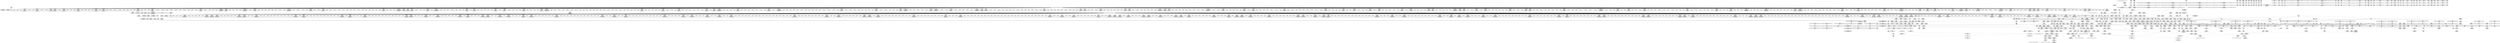 digraph {
	CE0x4a3c420 [shape=record,shape=Mrecord,label="{CE0x4a3c420|get_current:tmp1|*SummSource*}"]
	CE0x4a604c0 [shape=record,shape=Mrecord,label="{CE0x4a604c0|56:_i8*,_:_CRE_160,161_}"]
	CE0x4a7ae80 [shape=record,shape=Mrecord,label="{CE0x4a7ae80|56:_i8*,_:_CRE_897,898_}"]
	CE0x4ac1800 [shape=record,shape=Mrecord,label="{CE0x4ac1800|56:_i8*,_:_CRE_684,688_|*MultipleSource*|*LoadInst*|security/selinux/hooks.c,1770|security/selinux/hooks.c,1770}"]
	CE0x4acdf40 [shape=record,shape=Mrecord,label="{CE0x4acdf40|28:_i32,_:_CRE_17,18_}"]
	CE0x4aad6e0 [shape=record,shape=Mrecord,label="{CE0x4aad6e0|104:_%struct.inode*,_:_CRE_309,310_}"]
	CE0x4ad9260 [shape=record,shape=Mrecord,label="{CE0x4ad9260|i64_2|*Constant*}"]
	CE0x4acace0 [shape=record,shape=Mrecord,label="{CE0x4acace0|56:_i8*,_:_CRE_944,952_|*MultipleSource*|*LoadInst*|security/selinux/hooks.c,1770|security/selinux/hooks.c,1770}"]
	CE0x4a37030 [shape=record,shape=Mrecord,label="{CE0x4a37030|i64*_getelementptr_inbounds_(_14_x_i64_,_14_x_i64_*___llvm_gcov_ctr219,_i64_0,_i64_3)|*Constant*|*SummSource*}"]
	CE0x4aa7020 [shape=record,shape=Mrecord,label="{CE0x4aa7020|104:_%struct.inode*,_:_CRE_162,163_}"]
	CE0x4aa2610 [shape=record,shape=Mrecord,label="{CE0x4aa2610|current_sid:if.end}"]
	CE0x4a44800 [shape=record,shape=Mrecord,label="{CE0x4a44800|56:_i8*,_:_CRE_181,182_}"]
	CE0x4a54ce0 [shape=record,shape=Mrecord,label="{CE0x4a54ce0|may_link:tmp13|security/selinux/hooks.c,1779}"]
	CE0x4acdcd0 [shape=record,shape=Mrecord,label="{CE0x4acdcd0|28:_i32,_:_CRE_14,15_}"]
	CE0x4a7ac60 [shape=record,shape=Mrecord,label="{CE0x4a7ac60|56:_i8*,_:_CRE_895,896_}"]
	CE0x4aa73b0 [shape=record,shape=Mrecord,label="{CE0x4aa73b0|104:_%struct.inode*,_:_CRE_165,166_}"]
	CE0x4a5ded0 [shape=record,shape=Mrecord,label="{CE0x4a5ded0|56:_i8*,_:_CRE_174,175_}"]
	CE0x4a81090 [shape=record,shape=Mrecord,label="{CE0x4a81090|56:_i8*,_:_CRE_120,128_|*MultipleSource*|*LoadInst*|security/selinux/hooks.c,1770|security/selinux/hooks.c,1770}"]
	CE0x4a5a330 [shape=record,shape=Mrecord,label="{CE0x4a5a330|get_current:tmp2|*SummSink*}"]
	CE0x4a7c910 [shape=record,shape=Mrecord,label="{CE0x4a7c910|56:_i8*,_:_CRE_922,923_}"]
	CE0x4aa4b50 [shape=record,shape=Mrecord,label="{CE0x4aa4b50|104:_%struct.inode*,_:_CRE_89,90_}"]
	CE0x4ab2930 [shape=record,shape=Mrecord,label="{CE0x4ab2930|56:_i8*,_:_CRE_241,242_}"]
	CE0x4a37b20 [shape=record,shape=Mrecord,label="{CE0x4a37b20|56:_i8*,_:_CRE_198,199_}"]
	CE0x4ad69f0 [shape=record,shape=Mrecord,label="{CE0x4ad69f0|GLOBAL:printk|*Constant*|*SummSource*}"]
	CE0x4ac55a0 [shape=record,shape=Mrecord,label="{CE0x4ac55a0|56:_i8*,_:_CRE_886,887_}"]
	CE0x4aadc70 [shape=record,shape=Mrecord,label="{CE0x4aadc70|104:_%struct.inode*,_:_CRE_314,315_}"]
	CE0x4a79500 [shape=record,shape=Mrecord,label="{CE0x4a79500|56:_i8*,_:_CRE_873,874_}"]
	CE0x4b08560 [shape=record,shape=Mrecord,label="{CE0x4b08560|current_sid:tmp13|security/selinux/hooks.c,218|*SummSink*}"]
	CE0x4a47af0 [shape=record,shape=Mrecord,label="{CE0x4a47af0|56:_i8*,_:_CRE_557,558_}"]
	CE0x4a72d90 [shape=record,shape=Mrecord,label="{CE0x4a72d90|56:_i8*,_:_CRE_574,575_}"]
	CE0x4acfef0 [shape=record,shape=Mrecord,label="{CE0x4acfef0|28:_i32,_:_CRE_63,64_}"]
	CE0x4a53810 [shape=record,shape=Mrecord,label="{CE0x4a53810|selinux_inode_link:tmp|*SummSink*}"]
	CE0x4a2ef30 [shape=record,shape=Mrecord,label="{CE0x4a2ef30|56:_i8*,_:_CRE_144,145_}"]
	CE0x4afb230 [shape=record,shape=Mrecord,label="{CE0x4afb230|may_link:av.0|*SummSink*}"]
	CE0x4a5d7a0 [shape=record,shape=Mrecord,label="{CE0x4a5d7a0|i64_3|*Constant*|*SummSink*}"]
	CE0x4ac1ba0 [shape=record,shape=Mrecord,label="{CE0x4ac1ba0|56:_i8*,_:_CRE_696,704_|*MultipleSource*|*LoadInst*|security/selinux/hooks.c,1770|security/selinux/hooks.c,1770}"]
	CE0x4acafd0 [shape=record,shape=Mrecord,label="{CE0x4acafd0|56:_i8*,_:_CRE_960,968_|*MultipleSource*|*LoadInst*|security/selinux/hooks.c,1770|security/selinux/hooks.c,1770}"]
	CE0x4a37f30 [shape=record,shape=Mrecord,label="{CE0x4a37f30|56:_i8*,_:_CRE_203,204_}"]
	CE0x4aecb20 [shape=record,shape=Mrecord,label="{CE0x4aecb20|i32_22|*Constant*|*SummSink*}"]
	CE0x4ac48e0 [shape=record,shape=Mrecord,label="{CE0x4ac48e0|56:_i8*,_:_CRE_874,875_}"]
	CE0x4a43f80 [shape=record,shape=Mrecord,label="{CE0x4a43f80|56:_i8*,_:_CRE_173,174_}"]
	CE0x4ac5490 [shape=record,shape=Mrecord,label="{CE0x4ac5490|56:_i8*,_:_CRE_885,886_}"]
	CE0x4b0b580 [shape=record,shape=Mrecord,label="{CE0x4b0b580|GLOBAL:current_sid.__warned|Global_var:current_sid.__warned|*SummSink*}"]
	CE0x4a4bda0 [shape=record,shape=Mrecord,label="{CE0x4a4bda0|56:_i8*,_:_CRE_288,289_}"]
	CE0x4aca240 [shape=record,shape=Mrecord,label="{CE0x4aca240|56:_i8*,_:_CRE_928,929_}"]
	CE0x4acdc00 [shape=record,shape=Mrecord,label="{CE0x4acdc00|28:_i32,_:_CRE_13,14_}"]
	CE0x4a79830 [shape=record,shape=Mrecord,label="{CE0x4a79830|56:_i8*,_:_CRE_876,877_}"]
	CE0x4a2ee60 [shape=record,shape=Mrecord,label="{CE0x4a2ee60|56:_i8*,_:_CRE_143,144_}"]
	CE0x4a75490 [shape=record,shape=Mrecord,label="{CE0x4a75490|56:_i8*,_:_CRE_622,623_}"]
	CE0x4ab90d0 [shape=record,shape=Mrecord,label="{CE0x4ab90d0|56:_i8*,_:_CRE_440,448_|*MultipleSource*|*LoadInst*|security/selinux/hooks.c,1770|security/selinux/hooks.c,1770}"]
	CE0x4a4e6b0 [shape=record,shape=Mrecord,label="{CE0x4a4e6b0|56:_i8*,_:_CRE_934,935_}"]
	CE0x4a4ad30 [shape=record,shape=Mrecord,label="{CE0x4a4ad30|selinux_inode_link:old_dentry|Function::selinux_inode_link&Arg::old_dentry::|*SummSource*}"]
	CE0x4a83700 [shape=record,shape=Mrecord,label="{CE0x4a83700|56:_i8*,_:_CRE_198,199_}"]
	CE0x4a37a50 [shape=record,shape=Mrecord,label="{CE0x4a37a50|56:_i8*,_:_CRE_197,198_}"]
	CE0x4ad06f0 [shape=record,shape=Mrecord,label="{CE0x4ad06f0|28:_i32,_:_CRE_71,72_}"]
	CE0x4abe6a0 [shape=record,shape=Mrecord,label="{CE0x4abe6a0|56:_i8*,_:_CRE_591,592_}"]
	CE0x4a74c70 [shape=record,shape=Mrecord,label="{CE0x4a74c70|56:_i8*,_:_CRE_612,613_}"]
	CE0x4aa3fc0 [shape=record,shape=Mrecord,label="{CE0x4aa3fc0|may_link:tmp16|security/selinux/hooks.c,1786}"]
	CE0x4b13980 [shape=record,shape=Mrecord,label="{CE0x4b13980|current_sid:tmp15|security/selinux/hooks.c,218|*SummSink*}"]
	CE0x4a7cd50 [shape=record,shape=Mrecord,label="{CE0x4a7cd50|56:_i8*,_:_CRE_926,927_}"]
	CE0x4a851d0 [shape=record,shape=Mrecord,label="{CE0x4a851d0|_call_void___llvm_gcov_indirect_counter_increment(i32*___llvm_gcov_global_state_pred221,_i64**_getelementptr_inbounds_(_4_x_i64*_,_4_x_i64*_*___llvm_gcda_edge_table220,_i64_0,_i64_2)),_!dbg_!27745|security/selinux/hooks.c,1786|*SummSink*}"]
	CE0x4a82370 [shape=record,shape=Mrecord,label="{CE0x4a82370|56:_i8*,_:_CRE_150,151_}"]
	CE0x4ad7f80 [shape=record,shape=Mrecord,label="{CE0x4ad7f80|i32_2|*Constant*|*SummSource*}"]
	CE0x4adc7c0 [shape=record,shape=Mrecord,label="{CE0x4adc7c0|i64_2097152|*Constant*|*SummSource*}"]
	CE0x4a57920 [shape=record,shape=Mrecord,label="{CE0x4a57920|i64*_getelementptr_inbounds_(_11_x_i64_,_11_x_i64_*___llvm_gcov_ctr125,_i64_0,_i64_8)|*Constant*|*SummSource*}"]
	CE0x4a32ea0 [shape=record,shape=Mrecord,label="{CE0x4a32ea0|__llvm_gcov_indirect_counter_increment:tmp|*SummSource*}"]
	CE0x4a75bd0 [shape=record,shape=Mrecord,label="{CE0x4a75bd0|56:_i8*,_:_CRE_656,664_|*MultipleSource*|security/selinux/hooks.c,1769|Function::may_link&Arg::dir::|Function::selinux_inode_link&Arg::dir::}"]
	CE0x4ad17f0 [shape=record,shape=Mrecord,label="{CE0x4ad17f0|28:_i32,_:_CRE_88,89_}"]
	CE0x4abb3f0 [shape=record,shape=Mrecord,label="{CE0x4abb3f0|56:_i8*,_:_CRE_520,528_|*MultipleSource*|*LoadInst*|security/selinux/hooks.c,1770|security/selinux/hooks.c,1770}"]
	CE0x4accd60 [shape=record,shape=Mrecord,label="{CE0x4accd60|may_link:tmp23|security/selinux/hooks.c,1797|*SummSource*}"]
	CE0x4a7f500 [shape=record,shape=Mrecord,label="{CE0x4a7f500|56:_i8*,_:_CRE_979,980_}"]
	CE0x5681f00 [shape=record,shape=Mrecord,label="{CE0x5681f00|selinux_inode_link:call|security/selinux/hooks.c,2769|*SummSource*}"]
	CE0x4aed5d0 [shape=record,shape=Mrecord,label="{CE0x4aed5d0|i32_1|*Constant*}"]
	CE0x4a45e90 [shape=record,shape=Mrecord,label="{CE0x4a45e90|56:_i8*,_:_CRE_482,483_}"]
	CE0x4aad530 [shape=record,shape=Mrecord,label="{CE0x4aad530|104:_%struct.inode*,_:_CRE_307,308_}"]
	CE0x4a4ee50 [shape=record,shape=Mrecord,label="{CE0x4a4ee50|56:_i8*,_:_CRE_968,976_|*MultipleSource*|security/selinux/hooks.c,1769|Function::may_link&Arg::dir::|Function::selinux_inode_link&Arg::dir::}"]
	CE0x4a819e0 [shape=record,shape=Mrecord,label="{CE0x4a819e0|56:_i8*,_:_CRE_141,142_}"]
	CE0x4a5c6e0 [shape=record,shape=Mrecord,label="{CE0x4a5c6e0|_call_void_mcount()_#3|*SummSource*}"]
	CE0x4ad0af0 [shape=record,shape=Mrecord,label="{CE0x4ad0af0|28:_i32,_:_CRE_75,76_}"]
	CE0x4ad19f0 [shape=record,shape=Mrecord,label="{CE0x4ad19f0|28:_i32,_:_CRE_90,91_}"]
	CE0x4aefd40 [shape=record,shape=Mrecord,label="{CE0x4aefd40|current_sid:call4|security/selinux/hooks.c,218}"]
	CE0x4afb8c0 [shape=record,shape=Mrecord,label="{CE0x4afb8c0|may_link:tmp22|security/selinux/hooks.c,1797|*SummSource*}"]
	CE0x4a46910 [shape=record,shape=Mrecord,label="{CE0x4a46910|56:_i8*,_:_CRE_508,512_|*MultipleSource*|security/selinux/hooks.c,1769|Function::may_link&Arg::dir::|Function::selinux_inode_link&Arg::dir::}"]
	CE0x4a85c10 [shape=record,shape=Mrecord,label="{CE0x4a85c10|56:_i8*,_:_CRE_40,48_|*MultipleSource*|*LoadInst*|security/selinux/hooks.c,1770|security/selinux/hooks.c,1770}"]
	CE0x4a498b0 [shape=record,shape=Mrecord,label="{CE0x4a498b0|56:_i8*,_:_CRE_88,96_|*MultipleSource*|security/selinux/hooks.c,1769|Function::may_link&Arg::dir::|Function::selinux_inode_link&Arg::dir::}"]
	CE0x4a62c60 [shape=record,shape=Mrecord,label="{CE0x4a62c60|may_link:call|security/selinux/hooks.c,1765}"]
	CE0x4aea4f0 [shape=record,shape=Mrecord,label="{CE0x4aea4f0|_call_void___llvm_gcov_indirect_counter_increment(i32*___llvm_gcov_global_state_pred221,_i64**_getelementptr_inbounds_(_4_x_i64*_,_4_x_i64*_*___llvm_gcda_edge_table220,_i64_0,_i64_3)),_!dbg_!27747|security/selinux/hooks.c,1789|*SummSink*}"]
	CE0x4aa5910 [shape=record,shape=Mrecord,label="{CE0x4aa5910|104:_%struct.inode*,_:_CRE_144,145_}"]
	CE0x4aa5370 [shape=record,shape=Mrecord,label="{CE0x4aa5370|104:_%struct.inode*,_:_CRE_95,96_}"]
	CE0x4a806e0 [shape=record,shape=Mrecord,label="{CE0x4a806e0|may_link:tmp4|*LoadInst*|security/selinux/hooks.c,1770|*SummSource*}"]
	CE0x4ae34c0 [shape=record,shape=Mrecord,label="{CE0x4ae34c0|avc_has_perm:auditdata|Function::avc_has_perm&Arg::auditdata::}"]
	CE0x4aa2f20 [shape=record,shape=Mrecord,label="{CE0x4aa2f20|i64*_getelementptr_inbounds_(_14_x_i64_,_14_x_i64_*___llvm_gcov_ctr219,_i64_0,_i64_8)|*Constant*|*SummSink*}"]
	CE0x4a731a0 [shape=record,shape=Mrecord,label="{CE0x4a731a0|56:_i8*,_:_CRE_579,580_}"]
	CE0x4a85750 [shape=record,shape=Mrecord,label="{CE0x4a85750|56:_i8*,_:_CRE_16,24_|*MultipleSource*|*LoadInst*|security/selinux/hooks.c,1770|security/selinux/hooks.c,1770}"]
	CE0x4ae7f60 [shape=record,shape=Mrecord,label="{CE0x4ae7f60|i64**_getelementptr_inbounds_(_4_x_i64*_,_4_x_i64*_*___llvm_gcda_edge_table220,_i64_0,_i64_3)|*Constant*|*SummSink*}"]
	CE0x4a3c0a0 [shape=record,shape=Mrecord,label="{CE0x4a3c0a0|selinux_inode_link:tmp2|*SummSink*}"]
	CE0x4acbfd0 [shape=record,shape=Mrecord,label="{CE0x4acbfd0|56:_i8*,_:_CRE_992,1000_|*MultipleSource*|*LoadInst*|security/selinux/hooks.c,1770|security/selinux/hooks.c,1770}"]
	CE0x4b08480 [shape=record,shape=Mrecord,label="{CE0x4b08480|current_sid:tmp13|security/selinux/hooks.c,218}"]
	CE0x4ae3800 [shape=record,shape=Mrecord,label="{CE0x4ae3800|_ret_i32_%retval.0,_!dbg_!27728|security/selinux/avc.c,775|*SummSource*}"]
	CE0x4aee800 [shape=record,shape=Mrecord,label="{CE0x4aee800|current_sid:tmp18|security/selinux/hooks.c,218}"]
	CE0x4aaced0 [shape=record,shape=Mrecord,label="{CE0x4aaced0|104:_%struct.inode*,_:_CRE_304,305_}"]
	CE0x4a56cd0 [shape=record,shape=Mrecord,label="{CE0x4a56cd0|current_sid:tmp10|security/selinux/hooks.c,218|*SummSource*}"]
	CE0x4a4f5b0 [shape=record,shape=Mrecord,label="{CE0x4a4f5b0|56:_i8*,_:_CRE_272,273_}"]
	CE0x4ad0bf0 [shape=record,shape=Mrecord,label="{CE0x4ad0bf0|28:_i32,_:_CRE_76,77_}"]
	CE0x4ac10c0 [shape=record,shape=Mrecord,label="{CE0x4ac10c0|56:_i8*,_:_CRE_656,664_|*MultipleSource*|*LoadInst*|security/selinux/hooks.c,1770|security/selinux/hooks.c,1770}"]
	CE0x4aecd10 [shape=record,shape=Mrecord,label="{CE0x4aecd10|COLLAPSED:_CMRE:_elem_0::|security/selinux/hooks.c,218}"]
	CE0x4a45890 [shape=record,shape=Mrecord,label="{CE0x4a45890|56:_i8*,_:_CRE_474,475_}"]
	CE0x4a4d590 [shape=record,shape=Mrecord,label="{CE0x4a4d590|i64_4|*Constant*}"]
	CE0x4a4c830 [shape=record,shape=Mrecord,label="{CE0x4a4c830|56:_i8*,_:_CRE_301,302_}"]
	CE0x4a76490 [shape=record,shape=Mrecord,label="{CE0x4a76490|56:_i8*,_:_CRE_688,692_|*MultipleSource*|security/selinux/hooks.c,1769|Function::may_link&Arg::dir::|Function::selinux_inode_link&Arg::dir::}"]
	CE0x4add740 [shape=record,shape=Mrecord,label="{CE0x4add740|i64_2097152|*Constant*}"]
	CE0x4a759e0 [shape=record,shape=Mrecord,label="{CE0x4a759e0|56:_i8*,_:_CRE_648,656_|*MultipleSource*|security/selinux/hooks.c,1769|Function::may_link&Arg::dir::|Function::selinux_inode_link&Arg::dir::}"]
	CE0x4a77c10 [shape=record,shape=Mrecord,label="{CE0x4a77c10|56:_i8*,_:_CRE_808,816_|*MultipleSource*|security/selinux/hooks.c,1769|Function::may_link&Arg::dir::|Function::selinux_inode_link&Arg::dir::}"]
	CE0x4af0620 [shape=record,shape=Mrecord,label="{CE0x4af0620|GLOBAL:get_current|*Constant*|*SummSource*}"]
	CE0x4a33b20 [shape=record,shape=Mrecord,label="{CE0x4a33b20|56:_i8*,_:_CRE_261,262_}"]
	CE0x4a79c70 [shape=record,shape=Mrecord,label="{CE0x4a79c70|56:_i8*,_:_CRE_880,881_}"]
	CE0x4a7b700 [shape=record,shape=Mrecord,label="{CE0x4a7b700|56:_i8*,_:_CRE_905,906_}"]
	CE0x4aedec0 [shape=record,shape=Mrecord,label="{CE0x4aedec0|i64*_getelementptr_inbounds_(_11_x_i64_,_11_x_i64_*___llvm_gcov_ctr125,_i64_0,_i64_9)|*Constant*|*SummSource*}"]
	CE0x4a51900 [shape=record,shape=Mrecord,label="{CE0x4a51900|__llvm_gcov_indirect_counter_increment:tmp2|*SummSink*}"]
	CE0x4aafdc0 [shape=record,shape=Mrecord,label="{CE0x4aafdc0|__llvm_gcov_indirect_counter_increment:counters|Function::__llvm_gcov_indirect_counter_increment&Arg::counters::}"]
	CE0x4b08cd0 [shape=record,shape=Mrecord,label="{CE0x4b08cd0|__llvm_gcov_indirect_counter_increment:tmp5}"]
	CE0x4ae63b0 [shape=record,shape=Mrecord,label="{CE0x4ae63b0|current_sid:tmp22|security/selinux/hooks.c,218|*SummSource*}"]
	CE0x4ac47d0 [shape=record,shape=Mrecord,label="{CE0x4ac47d0|56:_i8*,_:_CRE_873,874_}"]
	CE0x4a377e0 [shape=record,shape=Mrecord,label="{CE0x4a377e0|56:_i8*,_:_CRE_194,195_}"]
	CE0x4a41620 [shape=record,shape=Mrecord,label="{CE0x4a41620|may_link:tmp|*SummSink*}"]
	CE0x4aee9e0 [shape=record,shape=Mrecord,label="{CE0x4aee9e0|current_sid:tmp18|security/selinux/hooks.c,218|*SummSource*}"]
	CE0x4acf9f0 [shape=record,shape=Mrecord,label="{CE0x4acf9f0|28:_i32,_:_CRE_58,59_}"]
	CE0x4a75700 [shape=record,shape=Mrecord,label="{CE0x4a75700|56:_i8*,_:_CRE_632,640_|*MultipleSource*|security/selinux/hooks.c,1769|Function::may_link&Arg::dir::|Function::selinux_inode_link&Arg::dir::}"]
	CE0x4ab9d90 [shape=record,shape=Mrecord,label="{CE0x4ab9d90|56:_i8*,_:_CRE_477,478_}"]
	CE0x4acf5b0 [shape=record,shape=Mrecord,label="{CE0x4acf5b0|28:_i32,_:_CRE_53,54_}"]
	CE0x4a5a040 [shape=record,shape=Mrecord,label="{CE0x4a5a040|current_sid:tmp14|security/selinux/hooks.c,218|*SummSink*}"]
	CE0x4a45190 [shape=record,shape=Mrecord,label="{CE0x4a45190|56:_i8*,_:_CRE_456,464_|*MultipleSource*|security/selinux/hooks.c,1769|Function::may_link&Arg::dir::|Function::selinux_inode_link&Arg::dir::}"]
	CE0x4a60180 [shape=record,shape=Mrecord,label="{CE0x4a60180|56:_i8*,_:_CRE_156,157_}"]
	CE0x4a52820 [shape=record,shape=Mrecord,label="{CE0x4a52820|i64*_getelementptr_inbounds_(_14_x_i64_,_14_x_i64_*___llvm_gcov_ctr219,_i64_0,_i64_0)|*Constant*|*SummSink*}"]
	CE0x4a2f000 [shape=record,shape=Mrecord,label="{CE0x4a2f000|56:_i8*,_:_CRE_145,146_}"]
	CE0x4a74860 [shape=record,shape=Mrecord,label="{CE0x4a74860|56:_i8*,_:_CRE_607,608_}"]
	CE0x4a52bd0 [shape=record,shape=Mrecord,label="{CE0x4a52bd0|current_sid:entry}"]
	CE0x4a4a080 [shape=record,shape=Mrecord,label="{CE0x4a4a080|56:_i8*,_:_CRE_274,275_}"]
	CE0x4aca790 [shape=record,shape=Mrecord,label="{CE0x4aca790|56:_i8*,_:_CRE_933,934_}"]
	CE0x4a80b40 [shape=record,shape=Mrecord,label="{CE0x4a80b40|56:_i8*,_:_CRE_96,104_|*MultipleSource*|*LoadInst*|security/selinux/hooks.c,1770|security/selinux/hooks.c,1770}"]
	CE0x4a7d3b0 [shape=record,shape=Mrecord,label="{CE0x4a7d3b0|56:_i8*,_:_CRE_932,933_}"]
	CE0x4abc280 [shape=record,shape=Mrecord,label="{CE0x4abc280|56:_i8*,_:_CRE_557,558_}"]
	CE0x4a52480 [shape=record,shape=Mrecord,label="{CE0x4a52480|may_link:sw.default|*SummSource*}"]
	CE0x4aba3f0 [shape=record,shape=Mrecord,label="{CE0x4aba3f0|56:_i8*,_:_CRE_483,484_}"]
	CE0x4a3c1e0 [shape=record,shape=Mrecord,label="{CE0x4a3c1e0|selinux_inode_link:tmp3}"]
	CE0x4abe260 [shape=record,shape=Mrecord,label="{CE0x4abe260|56:_i8*,_:_CRE_587,588_}"]
	CE0x4a7d190 [shape=record,shape=Mrecord,label="{CE0x4a7d190|56:_i8*,_:_CRE_930,931_}"]
	CE0x4b0b170 [shape=record,shape=Mrecord,label="{CE0x4b0b170|may_link:sclass|security/selinux/hooks.c,1797|*SummSource*}"]
	CE0x4ad3780 [shape=record,shape=Mrecord,label="{CE0x4ad3780|28:_i32,_:_CRE_115,116_}"]
	CE0x4a58ac0 [shape=record,shape=Mrecord,label="{CE0x4a58ac0|current_sid:tmp10|security/selinux/hooks.c,218|*SummSink*}"]
	CE0x4af0300 [shape=record,shape=Mrecord,label="{CE0x4af0300|GLOBAL:get_current|*Constant*}"]
	CE0x4a81460 [shape=record,shape=Mrecord,label="{CE0x4a81460|56:_i8*,_:_CRE_137,138_}"]
	CE0x4ad5dc0 [shape=record,shape=Mrecord,label="{CE0x4ad5dc0|i64**_getelementptr_inbounds_(_4_x_i64*_,_4_x_i64*_*___llvm_gcda_edge_table220,_i64_0,_i64_0)|*Constant*|*SummSink*}"]
	CE0x4ad00f0 [shape=record,shape=Mrecord,label="{CE0x4ad00f0|28:_i32,_:_CRE_65,66_}"]
	CE0x4ade0f0 [shape=record,shape=Mrecord,label="{CE0x4ade0f0|may_link:conv|security/selinux/hooks.c,1776|*SummSource*}"]
	CE0x4a3cc60 [shape=record,shape=Mrecord,label="{CE0x4a3cc60|may_link:sw.bb8|*SummSource*}"]
	CE0x4ac38a0 [shape=record,shape=Mrecord,label="{CE0x4ac38a0|56:_i8*,_:_CRE_840,848_|*MultipleSource*|*LoadInst*|security/selinux/hooks.c,1770|security/selinux/hooks.c,1770}"]
	CE0x4abf030 [shape=record,shape=Mrecord,label="{CE0x4abf030|56:_i8*,_:_CRE_600,601_}"]
	CE0x4a4e5a0 [shape=record,shape=Mrecord,label="{CE0x4a4e5a0|56:_i8*,_:_CRE_933,934_}"]
	CE0x4ad3ef0 [shape=record,shape=Mrecord,label="{CE0x4ad3ef0|28:_i32,_:_CRE_136,144_|*MultipleSource*|*LoadInst*|security/selinux/hooks.c,1769|security/selinux/hooks.c,1769|security/selinux/hooks.c,1777}"]
	CE0x4aa3990 [shape=record,shape=Mrecord,label="{CE0x4aa3990|i64**_getelementptr_inbounds_(_4_x_i64*_,_4_x_i64*_*___llvm_gcda_edge_table220,_i64_0,_i64_2)|*Constant*}"]
	CE0x4aec0b0 [shape=record,shape=Mrecord,label="{CE0x4aec0b0|current_sid:cred|security/selinux/hooks.c,218|*SummSink*}"]
	CE0x4abb960 [shape=record,shape=Mrecord,label="{CE0x4abb960|56:_i8*,_:_CRE_540,544_|*MultipleSource*|*LoadInst*|security/selinux/hooks.c,1770|security/selinux/hooks.c,1770}"]
	"CONST[source:0(mediator),value:2(dynamic)][purpose:{subject}][SnkIdx:0]"
	CE0x4a83d60 [shape=record,shape=Mrecord,label="{CE0x4a83d60|56:_i8*,_:_CRE_204,205_}"]
	CE0x4aa1da0 [shape=record,shape=Mrecord,label="{CE0x4aa1da0|current_sid:tmp|*SummSink*}"]
	CE0x4a2be00 [shape=record,shape=Mrecord,label="{CE0x4a2be00|i64*_getelementptr_inbounds_(_2_x_i64_,_2_x_i64_*___llvm_gcov_ctr218,_i64_0,_i64_1)|*Constant*|*SummSink*}"]
	CE0x4a72cc0 [shape=record,shape=Mrecord,label="{CE0x4a72cc0|56:_i8*,_:_CRE_573,574_}"]
	CE0x4acaac0 [shape=record,shape=Mrecord,label="{CE0x4acaac0|56:_i8*,_:_CRE_976,977_}"]
	CE0x4aa61e0 [shape=record,shape=Mrecord,label="{CE0x4aa61e0|104:_%struct.inode*,_:_CRE_150,151_}"]
	CE0x5d54170 [shape=record,shape=Mrecord,label="{CE0x5d54170|selinux_inode_link:tmp3|*SummSource*}"]
	CE0x4b0a900 [shape=record,shape=Mrecord,label="{CE0x4b0a900|__llvm_gcov_indirect_counter_increment:tmp6|*SummSource*}"]
	CE0x4a46510 [shape=record,shape=Mrecord,label="{CE0x4a46510|56:_i8*,_:_CRE_500,504_|*MultipleSource*|security/selinux/hooks.c,1769|Function::may_link&Arg::dir::|Function::selinux_inode_link&Arg::dir::}"]
	CE0x4aaa620 [shape=record,shape=Mrecord,label="{CE0x4aaa620|104:_%struct.inode*,_:_CRE_206,207_}"]
	CE0x4af92b0 [shape=record,shape=Mrecord,label="{CE0x4af92b0|i8*_getelementptr_inbounds_(_9_x_i8_,_9_x_i8_*___func__.may_link,_i32_0,_i32_0)|*Constant*|*SummSink*}"]
	CE0x4ad6520 [shape=record,shape=Mrecord,label="{CE0x4ad6520|may_link:tmp21|security/selinux/hooks.c,1793}"]
	CE0x4b13060 [shape=record,shape=Mrecord,label="{CE0x4b13060|i32_218|*Constant*|*SummSource*}"]
	CE0x4b05930 [shape=record,shape=Mrecord,label="{CE0x4b05930|may_link:tmp24|security/selinux/hooks.c,1797}"]
	CE0x4a337e0 [shape=record,shape=Mrecord,label="{CE0x4a337e0|56:_i8*,_:_CRE_257,258_}"]
	CE0x4a81c00 [shape=record,shape=Mrecord,label="{CE0x4a81c00|56:_i8*,_:_CRE_143,144_}"]
	CE0x4ab5e70 [shape=record,shape=Mrecord,label="{CE0x4ab5e70|56:_i8*,_:_CRE_290,291_}"]
	CE0x4b0b5f0 [shape=record,shape=Mrecord,label="{CE0x4b0b5f0|__llvm_gcov_indirect_counter_increment:counter|*SummSource*}"]
	CE0x4ae04f0 [shape=record,shape=Mrecord,label="{CE0x4ae04f0|i64_0|*Constant*}"]
	CE0x4a4e7c0 [shape=record,shape=Mrecord,label="{CE0x4a4e7c0|56:_i8*,_:_CRE_935,936_}"]
	CE0x4a443c0 [shape=record,shape=Mrecord,label="{CE0x4a443c0|56:_i8*,_:_CRE_177,178_}"]
	CE0x4a724a0 [shape=record,shape=Mrecord,label="{CE0x4a724a0|56:_i8*,_:_CRE_563,564_}"]
	CE0x4a4a630 [shape=record,shape=Mrecord,label="{CE0x4a4a630|56:_i8*,_:_CRE_281,282_}"]
	CE0x4afa2b0 [shape=record,shape=Mrecord,label="{CE0x4afa2b0|i32_1024|*Constant*|*SummSink*}"]
	CE0x4a444d0 [shape=record,shape=Mrecord,label="{CE0x4a444d0|56:_i8*,_:_CRE_178,179_}"]
	CE0x4ae3530 [shape=record,shape=Mrecord,label="{CE0x4ae3530|avc_has_perm:auditdata|Function::avc_has_perm&Arg::auditdata::|*SummSource*}"]
	CE0x4b0ae20 [shape=record,shape=Mrecord,label="{CE0x4b0ae20|i32_4|*Constant*|*SummSink*}"]
	CE0x4ab77f0 [shape=record,shape=Mrecord,label="{CE0x4ab77f0|56:_i8*,_:_CRE_320,328_|*MultipleSource*|*LoadInst*|security/selinux/hooks.c,1770|security/selinux/hooks.c,1770}"]
	CE0x4a431b0 [shape=record,shape=Mrecord,label="{CE0x4a431b0|56:_i8*,_:_CRE_160,161_}"]
	CE0x4aee4f0 [shape=record,shape=Mrecord,label="{CE0x4aee4f0|current_sid:tmp17|security/selinux/hooks.c,218|*SummSink*}"]
	CE0x4a31b20 [shape=record,shape=Mrecord,label="{CE0x4a31b20|may_link:sw.bb7|*SummSource*}"]
	CE0x4a5b3a0 [shape=record,shape=Mrecord,label="{CE0x4a5b3a0|i64_3|*Constant*}"]
	CE0x4a50e20 [shape=record,shape=Mrecord,label="{CE0x4a50e20|56:_i8*,_:_CRE_240,241_}"]
	CE0x4b06cb0 [shape=record,shape=Mrecord,label="{CE0x4b06cb0|__llvm_gcov_indirect_counter_increment:tmp6}"]
	CE0x4ad09f0 [shape=record,shape=Mrecord,label="{CE0x4ad09f0|28:_i32,_:_CRE_74,75_}"]
	CE0x4ac0240 [shape=record,shape=Mrecord,label="{CE0x4ac0240|56:_i8*,_:_CRE_617,618_}"]
	CE0x4ab0300 [shape=record,shape=Mrecord,label="{CE0x4ab0300|__llvm_gcov_indirect_counter_increment:counters|Function::__llvm_gcov_indirect_counter_increment&Arg::counters::|*SummSource*}"]
	CE0x4a33980 [shape=record,shape=Mrecord,label="{CE0x4a33980|56:_i8*,_:_CRE_259,260_}"]
	CE0x4ab3fa0 [shape=record,shape=Mrecord,label="{CE0x4ab3fa0|56:_i8*,_:_CRE_261,262_}"]
	CE0x4a46c90 [shape=record,shape=Mrecord,label="{CE0x4a46c90|56:_i8*,_:_CRE_520,528_|*MultipleSource*|security/selinux/hooks.c,1769|Function::may_link&Arg::dir::|Function::selinux_inode_link&Arg::dir::}"]
	CE0x4a84520 [shape=record,shape=Mrecord,label="{CE0x4a84520|56:_i8*,_:_CRE_216,224_|*MultipleSource*|*LoadInst*|security/selinux/hooks.c,1770|security/selinux/hooks.c,1770}"]
	CE0x4aa55d0 [shape=record,shape=Mrecord,label="{CE0x4aa55d0|104:_%struct.inode*,_:_CRE_104,112_|*MultipleSource*|Function::selinux_inode_link&Arg::old_dentry::|security/selinux/hooks.c,1770|Function::may_link&Arg::dentry::}"]
	CE0x4aa7740 [shape=record,shape=Mrecord,label="{CE0x4aa7740|104:_%struct.inode*,_:_CRE_168,169_}"]
	CE0x4ad6850 [shape=record,shape=Mrecord,label="{CE0x4ad6850|may_link:call9|security/selinux/hooks.c,1792|*SummSource*}"]
	CE0x4b0b400 [shape=record,shape=Mrecord,label="{CE0x4b0b400|GLOBAL:current_sid.__warned|Global_var:current_sid.__warned|*SummSource*}"]
	CE0x4b138a0 [shape=record,shape=Mrecord,label="{CE0x4b138a0|current_sid:tmp15|security/selinux/hooks.c,218}"]
	CE0x4aaafa0 [shape=record,shape=Mrecord,label="{CE0x4aaafa0|104:_%struct.inode*,_:_CRE_214,215_}"]
	CE0x4ab6f70 [shape=record,shape=Mrecord,label="{CE0x4ab6f70|56:_i8*,_:_CRE_306,307_}"]
	CE0x4aab920 [shape=record,shape=Mrecord,label="{CE0x4aab920|104:_%struct.inode*,_:_CRE_222,223_}"]
	CE0x4a39820 [shape=record,shape=Mrecord,label="{CE0x4a39820|_ret_i32_%call,_!dbg_!27715|security/selinux/hooks.c,2769|*SummSource*}"]
	CE0x4aa83b0 [shape=record,shape=Mrecord,label="{CE0x4aa83b0|104:_%struct.inode*,_:_CRE_177,178_}"]
	CE0x4ab6c40 [shape=record,shape=Mrecord,label="{CE0x4ab6c40|56:_i8*,_:_CRE_303,304_}"]
	CE0x4aaded0 [shape=record,shape=Mrecord,label="{CE0x4aaded0|104:_%struct.inode*,_:_CRE_316,317_}"]
	CE0x4a62330 [shape=record,shape=Mrecord,label="{CE0x4a62330|may_link:i_security|security/selinux/hooks.c,1769|*SummSource*}"]
	CE0x4ace140 [shape=record,shape=Mrecord,label="{CE0x4ace140|28:_i32,_:_CRE_19,20_}"]
	CE0x4ab31d0 [shape=record,shape=Mrecord,label="{CE0x4ab31d0|56:_i8*,_:_CRE_248,249_}"]
	CE0x4a574e0 [shape=record,shape=Mrecord,label="{CE0x4a574e0|i1_true|*Constant*|*SummSink*}"]
	CE0x4ae1180 [shape=record,shape=Mrecord,label="{CE0x4ae1180|may_link:call5|security/selinux/hooks.c,1777|*SummSource*}"]
	CE0x4b10060 [shape=record,shape=Mrecord,label="{CE0x4b10060|i64*_getelementptr_inbounds_(_11_x_i64_,_11_x_i64_*___llvm_gcov_ctr125,_i64_0,_i64_6)|*Constant*}"]
	CE0x4aa1850 [shape=record,shape=Mrecord,label="{CE0x4aa1850|current_sid:tmp7|security/selinux/hooks.c,218}"]
	CE0x4a78210 [shape=record,shape=Mrecord,label="{CE0x4a78210|56:_i8*,_:_CRE_832,840_|*MultipleSource*|security/selinux/hooks.c,1769|Function::may_link&Arg::dir::|Function::selinux_inode_link&Arg::dir::}"]
	CE0x4a4a2f0 [shape=record,shape=Mrecord,label="{CE0x4a4a2f0|56:_i8*,_:_CRE_277,278_}"]
	CE0x4abf360 [shape=record,shape=Mrecord,label="{CE0x4abf360|56:_i8*,_:_CRE_603,604_}"]
	CE0x4a80180 [shape=record,shape=Mrecord,label="{CE0x4a80180|may_link:tmp2|*LoadInst*|security/selinux/hooks.c,1769|*SummSource*}"]
	CE0x4aaae70 [shape=record,shape=Mrecord,label="{CE0x4aaae70|104:_%struct.inode*,_:_CRE_213,214_}"]
	CE0x4a600b0 [shape=record,shape=Mrecord,label="{CE0x4a600b0|56:_i8*,_:_CRE_155,156_}"]
	CE0x4acc4c0 [shape=record,shape=Mrecord,label="{CE0x4acc4c0|may_link:tmp5|security/selinux/hooks.c,1770|*SummSink*}"]
	CE0x4a47390 [shape=record,shape=Mrecord,label="{CE0x4a47390|56:_i8*,_:_CRE_544,552_|*MultipleSource*|security/selinux/hooks.c,1769|Function::may_link&Arg::dir::|Function::selinux_inode_link&Arg::dir::}"]
	CE0x4a64e30 [shape=record,shape=Mrecord,label="{CE0x4a64e30|56:_i8*,_:_CRE_408,416_|*MultipleSource*|security/selinux/hooks.c,1769|Function::may_link&Arg::dir::|Function::selinux_inode_link&Arg::dir::}"]
	CE0x4ac1f40 [shape=record,shape=Mrecord,label="{CE0x4ac1f40|56:_i8*,_:_CRE_712,728_|*MultipleSource*|*LoadInst*|security/selinux/hooks.c,1770|security/selinux/hooks.c,1770}"]
	CE0x4a56250 [shape=record,shape=Mrecord,label="{CE0x4a56250|i64*_getelementptr_inbounds_(_2_x_i64_,_2_x_i64_*___llvm_gcov_ctr218,_i64_0,_i64_1)|*Constant*|*SummSource*}"]
	CE0x4aa5f00 [shape=record,shape=Mrecord,label="{CE0x4aa5f00|104:_%struct.inode*,_:_CRE_147,148_}"]
	CE0x4accc00 [shape=record,shape=Mrecord,label="{CE0x4accc00|28:_i32,_:_CRE_8,9_}"]
	CE0x4a5e2e0 [shape=record,shape=Mrecord,label="{CE0x4a5e2e0|56:_i8*,_:_CRE_179,180_}"]
	CE0x4a50a70 [shape=record,shape=Mrecord,label="{CE0x4a50a70|56:_i8*,_:_CRE_224,232_|*MultipleSource*|security/selinux/hooks.c,1769|Function::may_link&Arg::dir::|Function::selinux_inode_link&Arg::dir::}"]
	CE0x4aea390 [shape=record,shape=Mrecord,label="{CE0x4aea390|_call_void___llvm_gcov_indirect_counter_increment(i32*___llvm_gcov_global_state_pred221,_i64**_getelementptr_inbounds_(_4_x_i64*_,_4_x_i64*_*___llvm_gcda_edge_table220,_i64_0,_i64_3)),_!dbg_!27747|security/selinux/hooks.c,1789|*SummSource*}"]
	CE0x4a4a560 [shape=record,shape=Mrecord,label="{CE0x4a4a560|56:_i8*,_:_CRE_280,281_}"]
	CE0x4a49700 [shape=record,shape=Mrecord,label="{CE0x4a49700|56:_i8*,_:_CRE_80,88_|*MultipleSource*|security/selinux/hooks.c,1769|Function::may_link&Arg::dir::|Function::selinux_inode_link&Arg::dir::}"]
	CE0x4a4bc00 [shape=record,shape=Mrecord,label="{CE0x4a4bc00|56:_i8*,_:_CRE_286,287_}"]
	CE0x4a84c70 [shape=record,shape=Mrecord,label="{CE0x4a84c70|_call_void___llvm_gcov_indirect_counter_increment(i32*___llvm_gcov_global_state_pred221,_i64**_getelementptr_inbounds_(_4_x_i64*_,_4_x_i64*_*___llvm_gcda_edge_table220,_i64_0,_i64_2)),_!dbg_!27745|security/selinux/hooks.c,1786}"]
	CE0x4a9de30 [shape=record,shape=Mrecord,label="{CE0x4a9de30|GLOBAL:current_task|Global_var:current_task|*SummSink*}"]
	CE0x4ad3230 [shape=record,shape=Mrecord,label="{CE0x4ad3230|28:_i32,_:_CRE_110,111_}"]
	CE0x4b0c2d0 [shape=record,shape=Mrecord,label="{CE0x4b0c2d0|may_link:retval.0|*SummSink*}"]
	CE0x4ac45b0 [shape=record,shape=Mrecord,label="{CE0x4ac45b0|56:_i8*,_:_CRE_871,872_}"]
	CE0x4aec6b0 [shape=record,shape=Mrecord,label="{CE0x4aec6b0|i32_22|*Constant*}"]
	CE0x4a33cc0 [shape=record,shape=Mrecord,label="{CE0x4a33cc0|56:_i8*,_:_CRE_263,264_}"]
	CE0x4ab42d0 [shape=record,shape=Mrecord,label="{CE0x4ab42d0|56:_i8*,_:_CRE_264,265_}"]
	CE0x4ab4d70 [shape=record,shape=Mrecord,label="{CE0x4ab4d70|56:_i8*,_:_CRE_274,275_}"]
	CE0x4a79d80 [shape=record,shape=Mrecord,label="{CE0x4a79d80|56:_i8*,_:_CRE_881,882_}"]
	CE0x4a7fb80 [shape=record,shape=Mrecord,label="{CE0x4a7fb80|56:_i8*,_:_CRE_992,1000_|*MultipleSource*|security/selinux/hooks.c,1769|Function::may_link&Arg::dir::|Function::selinux_inode_link&Arg::dir::}"]
	CE0x4aaccb0 [shape=record,shape=Mrecord,label="{CE0x4aaccb0|104:_%struct.inode*,_:_CRE_296,304_|*MultipleSource*|Function::selinux_inode_link&Arg::old_dentry::|security/selinux/hooks.c,1770|Function::may_link&Arg::dentry::}"]
	CE0x4a47e00 [shape=record,shape=Mrecord,label="{CE0x4a47e00|56:_i8*,_:_CRE_561,562_}"]
	CE0x4ac1290 [shape=record,shape=Mrecord,label="{CE0x4ac1290|56:_i8*,_:_CRE_664,672_|*MultipleSource*|*LoadInst*|security/selinux/hooks.c,1770|security/selinux/hooks.c,1770}"]
	CE0x4a82b50 [shape=record,shape=Mrecord,label="{CE0x4a82b50|56:_i8*,_:_CRE_187,188_}"]
	CE0x4a7e7e0 [shape=record,shape=Mrecord,label="{CE0x4a7e7e0|56:_i8*,_:_CRE_912,913_}"]
	CE0x4a7de50 [shape=record,shape=Mrecord,label="{CE0x4a7de50|56:_i8*,_:_CRE_903,904_}"]
	CE0x4aea690 [shape=record,shape=Mrecord,label="{CE0x4aea690|may_link:tmp18|security/selinux/hooks.c,1789}"]
	CE0x4b07980 [shape=record,shape=Mrecord,label="{CE0x4b07980|current_sid:tmp5|security/selinux/hooks.c,218}"]
	CE0x4ab5c50 [shape=record,shape=Mrecord,label="{CE0x4ab5c50|56:_i8*,_:_CRE_288,289_}"]
	CE0x4adbbc0 [shape=record,shape=Mrecord,label="{CE0x4adbbc0|i8_10|*Constant*|*SummSource*}"]
	CE0x4a72e60 [shape=record,shape=Mrecord,label="{CE0x4a72e60|56:_i8*,_:_CRE_575,576_}"]
	CE0x4acd330 [shape=record,shape=Mrecord,label="{CE0x4acd330|may_link:sid10|security/selinux/hooks.c,1797|*SummSource*}"]
	CE0x4aaf880 [shape=record,shape=Mrecord,label="{CE0x4aaf880|__llvm_gcov_indirect_counter_increment:entry|*SummSource*}"]
	CE0x4aafcb0 [shape=record,shape=Mrecord,label="{CE0x4aafcb0|__llvm_gcov_indirect_counter_increment:predecessor|Function::__llvm_gcov_indirect_counter_increment&Arg::predecessor::|*SummSink*}"]
	CE0x4ad8180 [shape=record,shape=Mrecord,label="{CE0x4ad8180|_call_void___llvm_gcov_indirect_counter_increment(i32*___llvm_gcov_global_state_pred221,_i64**_getelementptr_inbounds_(_4_x_i64*_,_4_x_i64*_*___llvm_gcda_edge_table220,_i64_0,_i64_1)),_!dbg_!27742|security/selinux/hooks.c,1783}"]
	CE0x4ad1cf0 [shape=record,shape=Mrecord,label="{CE0x4ad1cf0|28:_i32,_:_CRE_93,94_}"]
	CE0x4a46030 [shape=record,shape=Mrecord,label="{CE0x4a46030|56:_i8*,_:_CRE_484,485_}"]
	CE0x4b130d0 [shape=record,shape=Mrecord,label="{CE0x4b130d0|i32_218|*Constant*|*SummSink*}"]
	CE0x4a4c4f0 [shape=record,shape=Mrecord,label="{CE0x4a4c4f0|56:_i8*,_:_CRE_297,298_}"]
	CE0x4a757d0 [shape=record,shape=Mrecord,label="{CE0x4a757d0|56:_i8*,_:_CRE_640,648_|*MultipleSource*|security/selinux/hooks.c,1769|Function::may_link&Arg::dir::|Function::selinux_inode_link&Arg::dir::}"]
	CE0x4aa0170 [shape=record,shape=Mrecord,label="{CE0x4aa0170|get_current:tmp4|./arch/x86/include/asm/current.h,14|*SummSink*}"]
	CE0x4a52920 [shape=record,shape=Mrecord,label="{CE0x4a52920|_call_void_mcount()_#3|*SummSource*}"]
	CE0x4aac1e0 [shape=record,shape=Mrecord,label="{CE0x4aac1e0|104:_%struct.inode*,_:_CRE_256,264_|*MultipleSource*|Function::selinux_inode_link&Arg::old_dentry::|security/selinux/hooks.c,1770|Function::may_link&Arg::dentry::}"]
	CE0x4a769d0 [shape=record,shape=Mrecord,label="{CE0x4a769d0|56:_i8*,_:_CRE_712,728_|*MultipleSource*|security/selinux/hooks.c,1769|Function::may_link&Arg::dir::|Function::selinux_inode_link&Arg::dir::}"]
	CE0x4ab08c0 [shape=record,shape=Mrecord,label="{CE0x4ab08c0|_ret_void|*SummSource*}"]
	CE0x4b0da20 [shape=record,shape=Mrecord,label="{CE0x4b0da20|current_sid:do.body}"]
	CE0x4a76f10 [shape=record,shape=Mrecord,label="{CE0x4a76f10|56:_i8*,_:_CRE_744,752_|*MultipleSource*|security/selinux/hooks.c,1769|Function::may_link&Arg::dir::|Function::selinux_inode_link&Arg::dir::}"]
	CE0x4aaa290 [shape=record,shape=Mrecord,label="{CE0x4aaa290|104:_%struct.inode*,_:_CRE_203,204_}"]
	CE0x4a60660 [shape=record,shape=Mrecord,label="{CE0x4a60660|56:_i8*,_:_CRE_162,163_}"]
	CE0x4ad4f70 [shape=record,shape=Mrecord,label="{CE0x4ad4f70|may_link:tmp7|security/selinux/hooks.c,1777}"]
	CE0x4ae6230 [shape=record,shape=Mrecord,label="{CE0x4ae6230|current_sid:tmp22|security/selinux/hooks.c,218}"]
	CE0x4ac2850 [shape=record,shape=Mrecord,label="{CE0x4ac2850|56:_i8*,_:_CRE_760,768_|*MultipleSource*|*LoadInst*|security/selinux/hooks.c,1770|security/selinux/hooks.c,1770}"]
	CE0x4a7cf70 [shape=record,shape=Mrecord,label="{CE0x4a7cf70|56:_i8*,_:_CRE_928,929_}"]
	CE0x4a38270 [shape=record,shape=Mrecord,label="{CE0x4a38270|56:_i8*,_:_CRE_207,208_}"]
	CE0x4a84ce0 [shape=record,shape=Mrecord,label="{CE0x4a84ce0|may_link:tmp15|security/selinux/hooks.c,1783|*SummSource*}"]
	CE0x4b06930 [shape=record,shape=Mrecord,label="{CE0x4b06930|i64*_getelementptr_inbounds_(_11_x_i64_,_11_x_i64_*___llvm_gcov_ctr125,_i64_0,_i64_0)|*Constant*|*SummSource*}"]
	CE0x4abe590 [shape=record,shape=Mrecord,label="{CE0x4abe590|56:_i8*,_:_CRE_590,591_}"]
	CE0x4a7c090 [shape=record,shape=Mrecord,label="{CE0x4a7c090|56:_i8*,_:_CRE_914,915_}"]
	CE0x4aee480 [shape=record,shape=Mrecord,label="{CE0x4aee480|current_sid:tmp17|security/selinux/hooks.c,218|*SummSource*}"]
	CE0x4a4f250 [shape=record,shape=Mrecord,label="{CE0x4a4f250|56:_i8*,_:_CRE_977,978_}"]
	CE0x4ab5a30 [shape=record,shape=Mrecord,label="{CE0x4ab5a30|56:_i8*,_:_CRE_286,287_}"]
	CE0x4a5f230 [shape=record,shape=Mrecord,label="{CE0x4a5f230|56:_i8*,_:_CRE_48,56_|*MultipleSource*|security/selinux/hooks.c,1769|Function::may_link&Arg::dir::|Function::selinux_inode_link&Arg::dir::}"]
	CE0x4ac4c10 [shape=record,shape=Mrecord,label="{CE0x4ac4c10|56:_i8*,_:_CRE_877,878_}"]
	CE0x4a7fd50 [shape=record,shape=Mrecord,label="{CE0x4a7fd50|56:_i8*,_:_CRE_1000,1008_|*MultipleSource*|security/selinux/hooks.c,1769|Function::may_link&Arg::dir::|Function::selinux_inode_link&Arg::dir::}"]
	CE0x4af0930 [shape=record,shape=Mrecord,label="{CE0x4af0930|get_current:entry}"]
	CE0x4a621b0 [shape=record,shape=Mrecord,label="{CE0x4a621b0|_ret_i32_%tmp24,_!dbg_!27742|security/selinux/hooks.c,220|*SummSource*}"]
	CE0x4afa060 [shape=record,shape=Mrecord,label="{CE0x4afa060|i32_1024|*Constant*|*SummSource*}"]
	CE0x4ad2770 [shape=record,shape=Mrecord,label="{CE0x4ad2770|28:_i32,_:_CRE_103,104_}"]
	CE0x4a54e40 [shape=record,shape=Mrecord,label="{CE0x4a54e40|GLOBAL:__llvm_gcov_global_state_pred221|Global_var:__llvm_gcov_global_state_pred221}"]
	CE0x4a78c10 [shape=record,shape=Mrecord,label="{CE0x4a78c10|56:_i8*,_:_CRE_865,866_}"]
	CE0x4a49d70 [shape=record,shape=Mrecord,label="{CE0x4a49d70|i64*_getelementptr_inbounds_(_11_x_i64_,_11_x_i64_*___llvm_gcov_ctr125,_i64_0,_i64_1)|*Constant*}"]
	CE0x4abd050 [shape=record,shape=Mrecord,label="{CE0x4abd050|56:_i8*,_:_CRE_570,571_}"]
	CE0x4ae0930 [shape=record,shape=Mrecord,label="{CE0x4ae0930|GLOBAL:__llvm_gcov_ctr219|Global_var:__llvm_gcov_ctr219}"]
	CE0x4b13910 [shape=record,shape=Mrecord,label="{CE0x4b13910|current_sid:tmp15|security/selinux/hooks.c,218|*SummSource*}"]
	CE0x4ab0df0 [shape=record,shape=Mrecord,label="{CE0x4ab0df0|i64*_getelementptr_inbounds_(_14_x_i64_,_14_x_i64_*___llvm_gcov_ctr219,_i64_0,_i64_8)|*Constant*}"]
	CE0x4a59ec0 [shape=record,shape=Mrecord,label="{CE0x4a59ec0|current_sid:tmp14|security/selinux/hooks.c,218|*SummSource*}"]
	CE0x4ac08a0 [shape=record,shape=Mrecord,label="{CE0x4ac08a0|56:_i8*,_:_CRE_623,624_}"]
	CE0x4afac80 [shape=record,shape=Mrecord,label="{CE0x4afac80|i32_16777216|*Constant*}"]
	CE0x4a81f30 [shape=record,shape=Mrecord,label="{CE0x4a81f30|56:_i8*,_:_CRE_146,147_}"]
	CE0x4a5d710 [shape=record,shape=Mrecord,label="{CE0x4a5d710|56:_i8*,_:_CRE_16,24_|*MultipleSource*|security/selinux/hooks.c,1769|Function::may_link&Arg::dir::|Function::selinux_inode_link&Arg::dir::}"]
	CE0x4aa5d20 [shape=record,shape=Mrecord,label="{CE0x4aa5d20|104:_%struct.inode*,_:_CRE_146,147_}"]
	CE0x4a33640 [shape=record,shape=Mrecord,label="{CE0x4a33640|56:_i8*,_:_CRE_255,256_}"]
	CE0x4ae1530 [shape=record,shape=Mrecord,label="{CE0x4ae1530|i32_(i32,_i32,_i16,_i32,_%struct.common_audit_data*)*_bitcast_(i32_(i32,_i32,_i16,_i32,_%struct.common_audit_data.495*)*_avc_has_perm_to_i32_(i32,_i32,_i16,_i32,_%struct.common_audit_data*)*)|*Constant*|*SummSink*}"]
	CE0x4aa1720 [shape=record,shape=Mrecord,label="{CE0x4aa1720|current_sid:tmp6|security/selinux/hooks.c,218|*SummSink*}"]
	CE0x4af07a0 [shape=record,shape=Mrecord,label="{CE0x4af07a0|GLOBAL:get_current|*Constant*|*SummSink*}"]
	CE0x4a74e10 [shape=record,shape=Mrecord,label="{CE0x4a74e10|56:_i8*,_:_CRE_614,615_}"]
	CE0x4aa3160 [shape=record,shape=Mrecord,label="{CE0x4aa3160|may_link:tmp14|security/selinux/hooks.c,1783}"]
	CE0x4b12040 [shape=record,shape=Mrecord,label="{CE0x4b12040|_call_void_lockdep_rcu_suspicious(i8*_getelementptr_inbounds_(_25_x_i8_,_25_x_i8_*_.str3,_i32_0,_i32_0),_i32_218,_i8*_getelementptr_inbounds_(_45_x_i8_,_45_x_i8_*_.str12,_i32_0,_i32_0))_#10,_!dbg_!27727|security/selinux/hooks.c,218}"]
	CE0x4a54820 [shape=record,shape=Mrecord,label="{CE0x4a54820|may_link:tmp12|security/selinux/hooks.c,1779|*SummSource*}"]
	CE0x4add150 [shape=record,shape=Mrecord,label="{CE0x4add150|may_link:tobool|security/selinux/hooks.c,1776|*SummSink*}"]
	CE0x4a7dc30 [shape=record,shape=Mrecord,label="{CE0x4a7dc30|56:_i8*,_:_CRE_901,902_}"]
	CE0x4acc690 [shape=record,shape=Mrecord,label="{CE0x4acc690|may_link:tmp6|security/selinux/hooks.c,1770|*SummSource*}"]
	CE0x4a33570 [shape=record,shape=Mrecord,label="{CE0x4a33570|56:_i8*,_:_CRE_254,255_}"]
	CE0x4a7d2a0 [shape=record,shape=Mrecord,label="{CE0x4a7d2a0|56:_i8*,_:_CRE_931,932_}"]
	CE0x4ad3bc0 [shape=record,shape=Mrecord,label="{CE0x4ad3bc0|28:_i32,_:_CRE_119,120_}"]
	CE0x4a72b20 [shape=record,shape=Mrecord,label="{CE0x4a72b20|56:_i8*,_:_CRE_571,572_}"]
	CE0x4a32b10 [shape=record,shape=Mrecord,label="{CE0x4a32b10|may_link:bb|*SummSink*}"]
	CE0x4aef440 [shape=record,shape=Mrecord,label="{CE0x4aef440|i64*_getelementptr_inbounds_(_11_x_i64_,_11_x_i64_*___llvm_gcov_ctr125,_i64_0,_i64_10)|*Constant*|*SummSource*}"]
	CE0x4aabde0 [shape=record,shape=Mrecord,label="{CE0x4aabde0|104:_%struct.inode*,_:_CRE_240,248_|*MultipleSource*|Function::selinux_inode_link&Arg::old_dentry::|security/selinux/hooks.c,1770|Function::may_link&Arg::dentry::}"]
	CE0x4b140b0 [shape=record,shape=Mrecord,label="{CE0x4b140b0|current_sid:tmp16|security/selinux/hooks.c,218|*SummSink*}"]
	CE0x4ac0790 [shape=record,shape=Mrecord,label="{CE0x4ac0790|56:_i8*,_:_CRE_622,623_}"]
	CE0x4a4a9b0 [shape=record,shape=Mrecord,label="{CE0x4a4a9b0|selinux_inode_link:tmp1|*SummSource*}"]
	CE0x4aa6dc0 [shape=record,shape=Mrecord,label="{CE0x4aa6dc0|104:_%struct.inode*,_:_CRE_160,161_}"]
	CE0x4a3c8c0 [shape=record,shape=Mrecord,label="{CE0x4a3c8c0|i64_1|*Constant*}"]
	CE0x4a2f270 [shape=record,shape=Mrecord,label="{CE0x4a2f270|56:_i8*,_:_CRE_148,149_}"]
	CE0x4a2f410 [shape=record,shape=Mrecord,label="{CE0x4a2f410|56:_i8*,_:_CRE_150,151_}"]
	CE0x4aab330 [shape=record,shape=Mrecord,label="{CE0x4aab330|104:_%struct.inode*,_:_CRE_217,218_}"]
	CE0x4acb740 [shape=record,shape=Mrecord,label="{CE0x4acb740|56:_i8*,_:_CRE_979,980_}"]
	CE0x4a85a50 [shape=record,shape=Mrecord,label="{CE0x4a85a50|56:_i8*,_:_CRE_32,40_|*MultipleSource*|*LoadInst*|security/selinux/hooks.c,1770|security/selinux/hooks.c,1770}"]
	CE0x4ac59e0 [shape=record,shape=Mrecord,label="{CE0x4ac59e0|56:_i8*,_:_CRE_890,891_}"]
	CE0x4a33bf0 [shape=record,shape=Mrecord,label="{CE0x4a33bf0|56:_i8*,_:_CRE_262,263_}"]
	CE0x4ae7ef0 [shape=record,shape=Mrecord,label="{CE0x4ae7ef0|i64**_getelementptr_inbounds_(_4_x_i64*_,_4_x_i64*_*___llvm_gcda_edge_table220,_i64_0,_i64_3)|*Constant*|*SummSource*}"]
	CE0x4b11a00 [shape=record,shape=Mrecord,label="{CE0x4b11a00|i8_1|*Constant*|*SummSource*}"]
	CE0x4aa8c00 [shape=record,shape=Mrecord,label="{CE0x4aa8c00|104:_%struct.inode*,_:_CRE_184,185_}"]
	CE0x4adc540 [shape=record,shape=Mrecord,label="{CE0x4adc540|may_link:cond|security/selinux/hooks.c,1776}"]
	CE0x4acae40 [shape=record,shape=Mrecord,label="{CE0x4acae40|56:_i8*,_:_CRE_952,960_|*MultipleSource*|*LoadInst*|security/selinux/hooks.c,1770|security/selinux/hooks.c,1770}"]
	CE0x4aa2730 [shape=record,shape=Mrecord,label="{CE0x4aa2730|current_sid:if.end|*SummSource*}"]
	CE0x4acfcf0 [shape=record,shape=Mrecord,label="{CE0x4acfcf0|28:_i32,_:_CRE_61,62_}"]
	CE0x4a3c2b0 [shape=record,shape=Mrecord,label="{CE0x4a3c2b0|i64*_getelementptr_inbounds_(_2_x_i64_,_2_x_i64_*___llvm_gcov_ctr218,_i64_0,_i64_0)|*Constant*|*SummSink*}"]
	CE0x4a82f90 [shape=record,shape=Mrecord,label="{CE0x4a82f90|56:_i8*,_:_CRE_191,192_}"]
	CE0x4ab0850 [shape=record,shape=Mrecord,label="{CE0x4ab0850|_ret_void}"]
	CE0x4ab6a20 [shape=record,shape=Mrecord,label="{CE0x4ab6a20|56:_i8*,_:_CRE_301,302_}"]
	CE0x4ae16d0 [shape=record,shape=Mrecord,label="{CE0x4ae16d0|avc_has_perm:entry|*SummSource*}"]
	CE0x4aa7c00 [shape=record,shape=Mrecord,label="{CE0x4aa7c00|104:_%struct.inode*,_:_CRE_172,173_}"]
	CE0x4a42c60 [shape=record,shape=Mrecord,label="{CE0x4a42c60|56:_i8*,_:_CRE_155,156_}"]
	CE0x4a3b5f0 [shape=record,shape=Mrecord,label="{CE0x4a3b5f0|selinux_inode_link:bb|*SummSource*}"]
	CE0x4aa9b70 [shape=record,shape=Mrecord,label="{CE0x4aa9b70|104:_%struct.inode*,_:_CRE_197,198_}"]
	CE0x4a4eaf0 [shape=record,shape=Mrecord,label="{CE0x4a4eaf0|56:_i8*,_:_CRE_952,960_|*MultipleSource*|security/selinux/hooks.c,1769|Function::may_link&Arg::dir::|Function::selinux_inode_link&Arg::dir::}"]
	CE0x4a9db90 [shape=record,shape=Mrecord,label="{CE0x4a9db90|GLOBAL:current_task|Global_var:current_task|*SummSource*}"]
	CE0x4a735b0 [shape=record,shape=Mrecord,label="{CE0x4a735b0|56:_i8*,_:_CRE_584,585_}"]
	CE0x4ace640 [shape=record,shape=Mrecord,label="{CE0x4ace640|28:_i32,_:_CRE_24,28_|*MultipleSource*|*LoadInst*|security/selinux/hooks.c,1769|security/selinux/hooks.c,1769|security/selinux/hooks.c,1777}"]
	CE0x4ab5b40 [shape=record,shape=Mrecord,label="{CE0x4ab5b40|56:_i8*,_:_CRE_287,288_}"]
	CE0x4a74ad0 [shape=record,shape=Mrecord,label="{CE0x4a74ad0|56:_i8*,_:_CRE_610,611_}"]
	CE0x4afd350 [shape=record,shape=Mrecord,label="{CE0x4afd350|may_link:tmp24|security/selinux/hooks.c,1797|*SummSink*}"]
	CE0x4acb6d0 [shape=record,shape=Mrecord,label="{CE0x4acb6d0|56:_i8*,_:_CRE_980,981_}"]
	CE0x4ae39c0 [shape=record,shape=Mrecord,label="{CE0x4ae39c0|_ret_i32_%retval.0,_!dbg_!27728|security/selinux/avc.c,775|*SummSink*}"]
	CE0x4acf680 [shape=record,shape=Mrecord,label="{CE0x4acf680|28:_i32,_:_CRE_54,55_}"]
	CE0x4a36e40 [shape=record,shape=Mrecord,label="{CE0x4a36e40|may_link:tmp11|security/selinux/hooks.c,1778|*SummSource*}"]
	CE0x4ab9b40 [shape=record,shape=Mrecord,label="{CE0x4ab9b40|56:_i8*,_:_CRE_476,477_}"]
	CE0x4a2ec10 [shape=record,shape=Mrecord,label="{CE0x4a2ec10|56:_i8*,_:_CRE_139,140_}"]
	CE0x4a73340 [shape=record,shape=Mrecord,label="{CE0x4a73340|56:_i8*,_:_CRE_581,582_}"]
	CE0x4a413c0 [shape=record,shape=Mrecord,label="{CE0x4a413c0|i64_1|*Constant*}"]
	CE0x4b0ca70 [shape=record,shape=Mrecord,label="{CE0x4b0ca70|i64*_getelementptr_inbounds_(_14_x_i64_,_14_x_i64_*___llvm_gcov_ctr219,_i64_0,_i64_13)|*Constant*}"]
	CE0x4aa0200 [shape=record,shape=Mrecord,label="{CE0x4aa0200|%struct.task_struct*_(%struct.task_struct**)*_asm_movq_%gs:$_1:P_,$0_,_r,im,_dirflag_,_fpsr_,_flags_}"]
	CE0x4b11cb0 [shape=record,shape=Mrecord,label="{CE0x4b11cb0|i8*_getelementptr_inbounds_(_25_x_i8_,_25_x_i8_*_.str3,_i32_0,_i32_0)|*Constant*}"]
	CE0x4aa8d30 [shape=record,shape=Mrecord,label="{CE0x4aa8d30|104:_%struct.inode*,_:_CRE_185,186_}"]
	CE0x4a2f4e0 [shape=record,shape=Mrecord,label="{CE0x4a2f4e0|56:_i8*,_:_CRE_151,152_}"]
	CE0x4abde20 [shape=record,shape=Mrecord,label="{CE0x4abde20|56:_i8*,_:_CRE_583,584_}"]
	CE0x4ac0130 [shape=record,shape=Mrecord,label="{CE0x4ac0130|56:_i8*,_:_CRE_616,617_}"]
	CE0x4ae90f0 [shape=record,shape=Mrecord,label="{CE0x4ae90f0|_call_void___llvm_gcov_indirect_counter_increment(i32*___llvm_gcov_global_state_pred221,_i64**_getelementptr_inbounds_(_4_x_i64*_,_4_x_i64*_*___llvm_gcda_edge_table220,_i64_0,_i64_0)),_!dbg_!27749|security/selinux/hooks.c,1793|*SummSource*}"]
	CE0x4a4ba60 [shape=record,shape=Mrecord,label="{CE0x4a4ba60|56:_i8*,_:_CRE_284,285_}"]
	CE0x4ac56b0 [shape=record,shape=Mrecord,label="{CE0x4ac56b0|56:_i8*,_:_CRE_887,888_}"]
	CE0x4a790f0 [shape=record,shape=Mrecord,label="{CE0x4a790f0|56:_i8*,_:_CRE_869,870_}"]
	CE0x4abcd20 [shape=record,shape=Mrecord,label="{CE0x4abcd20|56:_i8*,_:_CRE_567,568_}"]
	CE0x4ad02f0 [shape=record,shape=Mrecord,label="{CE0x4ad02f0|28:_i32,_:_CRE_67,68_}"]
	CE0x4adb9c0 [shape=record,shape=Mrecord,label="{CE0x4adb9c0|i8_10|*Constant*}"]
	CE0x4a5a400 [shape=record,shape=Mrecord,label="{CE0x4a5a400|get_current:tmp3}"]
	CE0x4a7f170 [shape=record,shape=Mrecord,label="{CE0x4a7f170|56:_i8*,_:_CRE_921,922_}"]
	CE0x4ac0020 [shape=record,shape=Mrecord,label="{CE0x4ac0020|56:_i8*,_:_CRE_615,616_}"]
	CE0x4a81290 [shape=record,shape=Mrecord,label="{CE0x4a81290|56:_i8*,_:_CRE_128,136_|*MultipleSource*|*LoadInst*|security/selinux/hooks.c,1770|security/selinux/hooks.c,1770}"]
	CE0x4ac0460 [shape=record,shape=Mrecord,label="{CE0x4ac0460|56:_i8*,_:_CRE_619,620_}"]
	CE0x4abc9f0 [shape=record,shape=Mrecord,label="{CE0x4abc9f0|56:_i8*,_:_CRE_564,565_}"]
	CE0x4addd00 [shape=record,shape=Mrecord,label="{CE0x4addd00|i32_8388608|*Constant*|*SummSink*}"]
	CE0x4adfd80 [shape=record,shape=Mrecord,label="{CE0x4adfd80|may_link:type|security/selinux/hooks.c,1772|*SummSource*}"]
	CE0x4ad3340 [shape=record,shape=Mrecord,label="{CE0x4ad3340|28:_i32,_:_CRE_111,112_}"]
	CE0x4abc7d0 [shape=record,shape=Mrecord,label="{CE0x4abc7d0|56:_i8*,_:_CRE_562,563_}"]
	CE0x4aabfc0 [shape=record,shape=Mrecord,label="{CE0x4aabfc0|104:_%struct.inode*,_:_CRE_248,256_|*MultipleSource*|Function::selinux_inode_link&Arg::old_dentry::|security/selinux/hooks.c,1770|Function::may_link&Arg::dentry::}"]
	CE0x4abb220 [shape=record,shape=Mrecord,label="{CE0x4abb220|56:_i8*,_:_CRE_512,520_|*MultipleSource*|*LoadInst*|security/selinux/hooks.c,1770|security/selinux/hooks.c,1770}"]
	CE0x4a32d60 [shape=record,shape=Mrecord,label="{CE0x4a32d60|may_link:sw.epilog|*SummSink*}"]
	CE0x4a39660 [shape=record,shape=Mrecord,label="{CE0x4a39660|_ret_i32_%call,_!dbg_!27715|security/selinux/hooks.c,2769}"]
	CE0x4a56040 [shape=record,shape=Mrecord,label="{CE0x4a56040|may_link:call|security/selinux/hooks.c,1765|*SummSink*}"]
	CE0x4aebe30 [shape=record,shape=Mrecord,label="{CE0x4aebe30|COLLAPSED:_GCMRE_current_task_external_global_%struct.task_struct*:_elem_0::|security/selinux/hooks.c,218}"]
	CE0x4ad62c0 [shape=record,shape=Mrecord,label="{CE0x4ad62c0|i64*_getelementptr_inbounds_(_14_x_i64_,_14_x_i64_*___llvm_gcov_ctr219,_i64_0,_i64_11)|*Constant*|*SummSink*}"]
	CE0x4a5cd10 [shape=record,shape=Mrecord,label="{CE0x4a5cd10|i64*_getelementptr_inbounds_(_11_x_i64_,_11_x_i64_*___llvm_gcov_ctr125,_i64_0,_i64_6)|*Constant*|*SummSource*}"]
	CE0x4a74d40 [shape=record,shape=Mrecord,label="{CE0x4a74d40|56:_i8*,_:_CRE_613,614_}"]
	CE0x4ab00a0 [shape=record,shape=Mrecord,label="{CE0x4ab00a0|i64**_getelementptr_inbounds_(_4_x_i64*_,_4_x_i64*_*___llvm_gcda_edge_table220,_i64_0,_i64_1)|*Constant*}"]
	CE0x4a77450 [shape=record,shape=Mrecord,label="{CE0x4a77450|56:_i8*,_:_CRE_768,776_|*MultipleSource*|security/selinux/hooks.c,1769|Function::may_link&Arg::dir::|Function::selinux_inode_link&Arg::dir::}"]
	CE0x4adde40 [shape=record,shape=Mrecord,label="{CE0x4adde40|may_link:conv|security/selinux/hooks.c,1776}"]
	CE0x4a47a80 [shape=record,shape=Mrecord,label="{CE0x4a47a80|56:_i8*,_:_CRE_556,557_}"]
	CE0x4a854c0 [shape=record,shape=Mrecord,label="{CE0x4a854c0|56:_i8*,_:_CRE_8,12_|*MultipleSource*|*LoadInst*|security/selinux/hooks.c,1770|security/selinux/hooks.c,1770}"]
	CE0x4aceb00 [shape=record,shape=Mrecord,label="{CE0x4aceb00|28:_i32,_:_CRE_34,35_|*MultipleSource*|*LoadInst*|security/selinux/hooks.c,1769|security/selinux/hooks.c,1769|security/selinux/hooks.c,1777}"]
	CE0x4ac2f90 [shape=record,shape=Mrecord,label="{CE0x4ac2f90|56:_i8*,_:_CRE_800,804_|*MultipleSource*|*LoadInst*|security/selinux/hooks.c,1770|security/selinux/hooks.c,1770}"]
	CE0x4aab0d0 [shape=record,shape=Mrecord,label="{CE0x4aab0d0|104:_%struct.inode*,_:_CRE_215,216_}"]
	CE0x4ad7760 [shape=record,shape=Mrecord,label="{CE0x4ad7760|GLOBAL:__llvm_gcov_global_state_pred221|Global_var:__llvm_gcov_global_state_pred221|*SummSource*}"]
	CE0x4a7bc50 [shape=record,shape=Mrecord,label="{CE0x4a7bc50|56:_i8*,_:_CRE_910,911_}"]
	CE0x4abcf40 [shape=record,shape=Mrecord,label="{CE0x4abcf40|56:_i8*,_:_CRE_569,570_}"]
	CE0x4ab3a50 [shape=record,shape=Mrecord,label="{CE0x4ab3a50|56:_i8*,_:_CRE_256,257_}"]
	CE0x4ac2680 [shape=record,shape=Mrecord,label="{CE0x4ac2680|56:_i8*,_:_CRE_752,756_|*MultipleSource*|*LoadInst*|security/selinux/hooks.c,1770|security/selinux/hooks.c,1770}"]
	CE0x4a3cf20 [shape=record,shape=Mrecord,label="{CE0x4a3cf20|may_link:sw.default|*SummSink*}"]
	CE0x4ab6d50 [shape=record,shape=Mrecord,label="{CE0x4ab6d50|56:_i8*,_:_CRE_304,305_}"]
	CE0x4a3f130 [shape=record,shape=Mrecord,label="{CE0x4a3f130|104:_%struct.inode*,_:_CRE_16,24_|*MultipleSource*|Function::selinux_inode_link&Arg::old_dentry::|security/selinux/hooks.c,1770|Function::may_link&Arg::dentry::}"]
	CE0x4a37710 [shape=record,shape=Mrecord,label="{CE0x4a37710|56:_i8*,_:_CRE_193,194_}"]
	CE0x4a2e4e0 [shape=record,shape=Mrecord,label="{CE0x4a2e4e0|56:_i8*,_:_CRE_137,138_}"]
	CE0x4ab6800 [shape=record,shape=Mrecord,label="{CE0x4ab6800|56:_i8*,_:_CRE_299,300_}"]
	CE0x4a7df60 [shape=record,shape=Mrecord,label="{CE0x4a7df60|56:_i8*,_:_CRE_904,905_}"]
	CE0x4a364b0 [shape=record,shape=Mrecord,label="{CE0x4a364b0|GLOBAL:current_sid|*Constant*|*SummSink*}"]
	CE0x4ab99e0 [shape=record,shape=Mrecord,label="{CE0x4ab99e0|56:_i8*,_:_CRE_474,475_}"]
	CE0x4a50c60 [shape=record,shape=Mrecord,label="{CE0x4a50c60|56:_i8*,_:_CRE_232,236_|*MultipleSource*|security/selinux/hooks.c,1769|Function::may_link&Arg::dir::|Function::selinux_inode_link&Arg::dir::}"]
	CE0x4aaaae0 [shape=record,shape=Mrecord,label="{CE0x4aaaae0|104:_%struct.inode*,_:_CRE_210,211_}"]
	CE0x4aec400 [shape=record,shape=Mrecord,label="{CE0x4aec400|current_sid:tmp21|security/selinux/hooks.c,218}"]
	CE0x4a4d810 [shape=record,shape=Mrecord,label="{CE0x4a4d810|i32_1|*Constant*|*SummSink*}"]
	CE0x4ad15f0 [shape=record,shape=Mrecord,label="{CE0x4ad15f0|28:_i32,_:_CRE_86,87_}"]
	CE0x4a7a930 [shape=record,shape=Mrecord,label="{CE0x4a7a930|56:_i8*,_:_CRE_892,893_}"]
	CE0x4abe040 [shape=record,shape=Mrecord,label="{CE0x4abe040|56:_i8*,_:_CRE_585,586_}"]
	CE0x4a5c840 [shape=record,shape=Mrecord,label="{CE0x4a5c840|get_current:tmp4|./arch/x86/include/asm/current.h,14}"]
	CE0x4a2ad50 [shape=record,shape=Mrecord,label="{CE0x4a2ad50|may_link:tmp|*SummSource*}"]
	CE0x4b06820 [shape=record,shape=Mrecord,label="{CE0x4b06820|i64*_getelementptr_inbounds_(_11_x_i64_,_11_x_i64_*___llvm_gcov_ctr125,_i64_0,_i64_0)|*Constant*}"]
	CE0x4a4c0e0 [shape=record,shape=Mrecord,label="{CE0x4a4c0e0|56:_i8*,_:_CRE_292,293_}"]
	CE0x4ac0680 [shape=record,shape=Mrecord,label="{CE0x4ac0680|56:_i8*,_:_CRE_621,622_}"]
	CE0x4a835f0 [shape=record,shape=Mrecord,label="{CE0x4a835f0|56:_i8*,_:_CRE_197,198_}"]
	CE0x4a80940 [shape=record,shape=Mrecord,label="{CE0x4a80940|56:_i8*,_:_CRE_88,96_|*MultipleSource*|*LoadInst*|security/selinux/hooks.c,1770|security/selinux/hooks.c,1770}"]
	CE0x4a7ed30 [shape=record,shape=Mrecord,label="{CE0x4a7ed30|56:_i8*,_:_CRE_917,918_}"]
	CE0x4b0d720 [shape=record,shape=Mrecord,label="{CE0x4b0d720|current_sid:bb}"]
	CE0x4ad01f0 [shape=record,shape=Mrecord,label="{CE0x4ad01f0|28:_i32,_:_CRE_66,67_}"]
	CE0x4ae2880 [shape=record,shape=Mrecord,label="{CE0x4ae2880|i16_7|*Constant*|*SummSource*}"]
	CE0x4ac0bd0 [shape=record,shape=Mrecord,label="{CE0x4ac0bd0|56:_i8*,_:_CRE_632,640_|*MultipleSource*|*LoadInst*|security/selinux/hooks.c,1770|security/selinux/hooks.c,1770}"]
	CE0x4b31e90 [shape=record,shape=Mrecord,label="{CE0x4b31e90|get_current:tmp4|./arch/x86/include/asm/current.h,14|*SummSource*}"]
	CE0x4a45b50 [shape=record,shape=Mrecord,label="{CE0x4a45b50|56:_i8*,_:_CRE_478,479_}"]
	CE0x4a327a0 [shape=record,shape=Mrecord,label="{CE0x4a327a0|current_sid:tmp9|security/selinux/hooks.c,218}"]
	CE0x4b06670 [shape=record,shape=Mrecord,label="{CE0x4b06670|current_sid:land.lhs.true|*SummSource*}"]
	CE0x4a33260 [shape=record,shape=Mrecord,label="{CE0x4a33260|56:_i8*,_:_CRE_250,251_}"]
	CE0x4b13260 [shape=record,shape=Mrecord,label="{CE0x4b13260|i8*_getelementptr_inbounds_(_45_x_i8_,_45_x_i8_*_.str12,_i32_0,_i32_0)|*Constant*}"]
	CE0x4abd490 [shape=record,shape=Mrecord,label="{CE0x4abd490|56:_i8*,_:_CRE_574,575_}"]
	CE0x4acd670 [shape=record,shape=Mrecord,label="{CE0x4acd670|28:_i32,_:_CRE_10,11_}"]
	CE0x4a433d0 [shape=record,shape=Mrecord,label="{CE0x4a433d0|56:_i8*,_:_CRE_162,163_}"]
	CE0x4aa2a60 [shape=record,shape=Mrecord,label="{CE0x4aa2a60|may_link:d_inode|security/selinux/hooks.c,1770|*SummSource*}"]
	CE0x4a43810 [shape=record,shape=Mrecord,label="{CE0x4a43810|56:_i8*,_:_CRE_166,167_}"]
	CE0x4a81800 [shape=record,shape=Mrecord,label="{CE0x4a81800|56:_i8*,_:_CRE_139,140_}"]
	CE0x4a82260 [shape=record,shape=Mrecord,label="{CE0x4a82260|56:_i8*,_:_CRE_149,150_}"]
	CE0x4ac3500 [shape=record,shape=Mrecord,label="{CE0x4ac3500|56:_i8*,_:_CRE_824,832_|*MultipleSource*|*LoadInst*|security/selinux/hooks.c,1770|security/selinux/hooks.c,1770}"]
	"CONST[source:0(mediator),value:2(dynamic)][purpose:{object}][SnkIdx:2]"
	CE0x4a7aa40 [shape=record,shape=Mrecord,label="{CE0x4a7aa40|56:_i8*,_:_CRE_893,894_}"]
	CE0x4ad61d0 [shape=record,shape=Mrecord,label="{CE0x4ad61d0|i64*_getelementptr_inbounds_(_14_x_i64_,_14_x_i64_*___llvm_gcov_ctr219,_i64_0,_i64_11)|*Constant*|*SummSource*}"]
	CE0x4a637b0 [shape=record,shape=Mrecord,label="{CE0x4a637b0|__llvm_gcov_indirect_counter_increment:exit|*SummSink*}"]
	CE0x4a4c010 [shape=record,shape=Mrecord,label="{CE0x4a4c010|56:_i8*,_:_CRE_291,292_}"]
	CE0x4aa1000 [shape=record,shape=Mrecord,label="{CE0x4aa1000|current_sid:tmp3}"]
	CE0x4a51d00 [shape=record,shape=Mrecord,label="{CE0x4a51d00|may_link:if.end}"]
	CE0x4a7cc40 [shape=record,shape=Mrecord,label="{CE0x4a7cc40|56:_i8*,_:_CRE_925,926_}"]
	CE0x4ae0b80 [shape=record,shape=Mrecord,label="{CE0x4ae0b80|i64_0|*Constant*|*SummSource*}"]
	CE0x4aa8f90 [shape=record,shape=Mrecord,label="{CE0x4aa8f90|104:_%struct.inode*,_:_CRE_187,188_}"]
	CE0x4abaa50 [shape=record,shape=Mrecord,label="{CE0x4abaa50|56:_i8*,_:_CRE_488,496_|*MultipleSource*|*LoadInst*|security/selinux/hooks.c,1770|security/selinux/hooks.c,1770}"]
	CE0x4aa9ca0 [shape=record,shape=Mrecord,label="{CE0x4aa9ca0|104:_%struct.inode*,_:_CRE_198,199_}"]
	CE0x4a5be00 [shape=record,shape=Mrecord,label="{CE0x4a5be00|GLOBAL:current_sid.__warned|Global_var:current_sid.__warned}"]
	CE0x4adf910 [shape=record,shape=Mrecord,label="{CE0x4adf910|may_link:tmp6|security/selinux/hooks.c,1770|*SummSink*}"]
	CE0x4a83f80 [shape=record,shape=Mrecord,label="{CE0x4a83f80|56:_i8*,_:_CRE_206,207_}"]
	CE0x4a85240 [shape=record,shape=Mrecord,label="{CE0x4a85240|i64*_getelementptr_inbounds_(_14_x_i64_,_14_x_i64_*___llvm_gcov_ctr219,_i64_0,_i64_9)|*Constant*|*SummSource*}"]
	CE0x4a40dd0 [shape=record,shape=Mrecord,label="{CE0x4a40dd0|may_link:dentry|Function::may_link&Arg::dentry::|*SummSink*}"]
	CE0x4adf580 [shape=record,shape=Mrecord,label="{CE0x4adf580|may_link:sid4|security/selinux/hooks.c,1777|*SummSource*}"]
	CE0x4abd6b0 [shape=record,shape=Mrecord,label="{CE0x4abd6b0|56:_i8*,_:_CRE_576,577_}"]
	CE0x4a4f950 [shape=record,shape=Mrecord,label="{CE0x4a4f950|current_sid:tobool|security/selinux/hooks.c,218|*SummSource*}"]
	CE0x4a7a1c0 [shape=record,shape=Mrecord,label="{CE0x4a7a1c0|56:_i8*,_:_CRE_885,886_}"]
	CE0x4ad4370 [shape=record,shape=Mrecord,label="{CE0x4ad4370|28:_i32,_:_CRE_152,160_|*MultipleSource*|*LoadInst*|security/selinux/hooks.c,1769|security/selinux/hooks.c,1769|security/selinux/hooks.c,1777}"]
	CE0x4aca130 [shape=record,shape=Mrecord,label="{CE0x4aca130|56:_i8*,_:_CRE_927,928_}"]
	CE0x4a651b0 [shape=record,shape=Mrecord,label="{CE0x4a651b0|56:_i8*,_:_CRE_424,432_|*MultipleSource*|security/selinux/hooks.c,1769|Function::may_link&Arg::dir::|Function::selinux_inode_link&Arg::dir::}"]
	CE0x4ac36d0 [shape=record,shape=Mrecord,label="{CE0x4ac36d0|56:_i8*,_:_CRE_832,840_|*MultipleSource*|*LoadInst*|security/selinux/hooks.c,1770|security/selinux/hooks.c,1770}"]
	CE0x4ace340 [shape=record,shape=Mrecord,label="{CE0x4ace340|28:_i32,_:_CRE_21,22_}"]
	CE0x4abc030 [shape=record,shape=Mrecord,label="{CE0x4abc030|56:_i8*,_:_CRE_556,557_}"]
	CE0x4aeeb60 [shape=record,shape=Mrecord,label="{CE0x4aeeb60|current_sid:tmp18|security/selinux/hooks.c,218|*SummSink*}"]
	CE0x4b13690 [shape=record,shape=Mrecord,label="{CE0x4b13690|i8*_getelementptr_inbounds_(_45_x_i8_,_45_x_i8_*_.str12,_i32_0,_i32_0)|*Constant*|*SummSource*}"]
	CE0x4abbed0 [shape=record,shape=Mrecord,label="{CE0x4abbed0|56:_i8*,_:_CRE_554,555_}"]
	CE0x4a3e9e0 [shape=record,shape=Mrecord,label="{CE0x4a3e9e0|selinux_inode_link:dir|Function::selinux_inode_link&Arg::dir::|*SummSource*}"]
	CE0x4a7da10 [shape=record,shape=Mrecord,label="{CE0x4a7da10|56:_i8*,_:_CRE_899,900_}"]
	CE0x4acfaf0 [shape=record,shape=Mrecord,label="{CE0x4acfaf0|28:_i32,_:_CRE_59,60_}"]
	CE0x4ae9e10 [shape=record,shape=Mrecord,label="{CE0x4ae9e10|may_link:tmp17|security/selinux/hooks.c,1786}"]
	CE0x4b0be50 [shape=record,shape=Mrecord,label="{CE0x4b0be50|may_link:call11|security/selinux/hooks.c,1797|*SummSink*}"]
	CE0x4a38500 [shape=record,shape=Mrecord,label="{CE0x4a38500|i32_-1|*Constant*|*SummSink*}"]
	CE0x4a5e890 [shape=record,shape=Mrecord,label="{CE0x4a5e890|56:_i8*,_:_CRE_186,187_}"]
	CE0x4aed020 [shape=record,shape=Mrecord,label="{CE0x4aed020|current_sid:tmp22|security/selinux/hooks.c,218|*SummSink*}"]
	CE0x4a3dee0 [shape=record,shape=Mrecord,label="{CE0x4a3dee0|selinux_inode_link:tmp}"]
	CE0x4aa3ce0 [shape=record,shape=Mrecord,label="{CE0x4aa3ce0|i64**_getelementptr_inbounds_(_4_x_i64*_,_4_x_i64*_*___llvm_gcda_edge_table220,_i64_0,_i64_2)|*Constant*|*SummSource*}"]
	CE0x4a2df40 [shape=record,shape=Mrecord,label="{CE0x4a2df40|56:_i8*,_:_CRE_120,128_|*MultipleSource*|security/selinux/hooks.c,1769|Function::may_link&Arg::dir::|Function::selinux_inode_link&Arg::dir::}"]
	CE0x4acfbf0 [shape=record,shape=Mrecord,label="{CE0x4acfbf0|28:_i32,_:_CRE_60,61_}"]
	CE0x4ae3110 [shape=record,shape=Mrecord,label="{CE0x4ae3110|avc_has_perm:requested|Function::avc_has_perm&Arg::requested::|*SummSource*}"]
	CE0x4a5dc60 [shape=record,shape=Mrecord,label="{CE0x4a5dc60|56:_i8*,_:_CRE_171,172_}"]
	CE0x4a3cd30 [shape=record,shape=Mrecord,label="{CE0x4a3cd30|may_link:sw.bb8|*SummSink*}"]
	CE0x4a78410 [shape=record,shape=Mrecord,label="{CE0x4a78410|56:_i8*,_:_CRE_840,848_|*MultipleSource*|security/selinux/hooks.c,1769|Function::may_link&Arg::dir::|Function::selinux_inode_link&Arg::dir::}"]
	CE0x4a7af90 [shape=record,shape=Mrecord,label="{CE0x4a7af90|56:_i8*,_:_CRE_898,899_}"]
	CE0x4a7f280 [shape=record,shape=Mrecord,label="{CE0x4a7f280|56:_i8*,_:_CRE_922,923_}"]
	CE0x4ac3330 [shape=record,shape=Mrecord,label="{CE0x4ac3330|56:_i8*,_:_CRE_816,824_|*MultipleSource*|*LoadInst*|security/selinux/hooks.c,1770|security/selinux/hooks.c,1770}"]
	CE0x4aa4200 [shape=record,shape=Mrecord,label="{CE0x4aa4200|104:_%struct.inode*,_:_CRE_48,52_|*MultipleSource*|Function::selinux_inode_link&Arg::old_dentry::|security/selinux/hooks.c,1770|Function::may_link&Arg::dentry::}"]
	CE0x4aecf70 [shape=record,shape=Mrecord,label="{CE0x4aecf70|current_sid:security|security/selinux/hooks.c,218|*SummSource*}"]
	CE0x4aba940 [shape=record,shape=Mrecord,label="{CE0x4aba940|56:_i8*,_:_CRE_552,553_}"]
	CE0x4ad2880 [shape=record,shape=Mrecord,label="{CE0x4ad2880|28:_i32,_:_CRE_104,105_}"]
	CE0x4a7d080 [shape=record,shape=Mrecord,label="{CE0x4a7d080|56:_i8*,_:_CRE_929,930_}"]
	CE0x4a4d330 [shape=record,shape=Mrecord,label="{CE0x4a4d330|i64_5|*Constant*|*SummSink*}"]
	CE0x4a51a60 [shape=record,shape=Mrecord,label="{CE0x4a51a60|i64*_null|*Constant*}"]
	CE0x4afada0 [shape=record,shape=Mrecord,label="{CE0x4afada0|i32_16777216|*Constant*|*SummSource*}"]
	CE0x4b0f680 [shape=record,shape=Mrecord,label="{CE0x4b0f680|current_sid:tobool1|security/selinux/hooks.c,218|*SummSource*}"]
	CE0x4a4d630 [shape=record,shape=Mrecord,label="{CE0x4a4d630|i64_4|*Constant*|*SummSource*}"]
	CE0x4ab63c0 [shape=record,shape=Mrecord,label="{CE0x4ab63c0|56:_i8*,_:_CRE_295,296_}"]
	CE0x4ad23f0 [shape=record,shape=Mrecord,label="{CE0x4ad23f0|28:_i32,_:_CRE_100,101_}"]
	CE0x4b0cdd0 [shape=record,shape=Mrecord,label="{CE0x4b0cdd0|may_link:tmp26|security/selinux/hooks.c,1799|*SummSource*}"]
	CE0x4aaac10 [shape=record,shape=Mrecord,label="{CE0x4aaac10|104:_%struct.inode*,_:_CRE_211,212_}"]
	CE0x4a3fbb0 [shape=record,shape=Mrecord,label="{CE0x4a3fbb0|selinux_inode_link:call|security/selinux/hooks.c,2769|*SummSink*}"]
	CE0x4b05f60 [shape=record,shape=Mrecord,label="{CE0x4b05f60|GLOBAL:__llvm_gcov_ctr125|Global_var:__llvm_gcov_ctr125}"]
	CE0x4a7f060 [shape=record,shape=Mrecord,label="{CE0x4a7f060|56:_i8*,_:_CRE_920,921_}"]
	CE0x4a73b60 [shape=record,shape=Mrecord,label="{CE0x4a73b60|56:_i8*,_:_CRE_591,592_}"]
	CE0x4aaa030 [shape=record,shape=Mrecord,label="{CE0x4aaa030|104:_%struct.inode*,_:_CRE_201,202_}"]
	CE0x4a63f40 [shape=record,shape=Mrecord,label="{CE0x4a63f40|56:_i8*,_:_CRE_336,344_|*MultipleSource*|security/selinux/hooks.c,1769|Function::may_link&Arg::dir::|Function::selinux_inode_link&Arg::dir::}"]
	CE0x4acf2c0 [shape=record,shape=Mrecord,label="{CE0x4acf2c0|28:_i32,_:_CRE_50,51_}"]
	CE0x4acc820 [shape=record,shape=Mrecord,label="{CE0x4acc820|28:_i32,_:_CRE_0,8_|*MultipleSource*|*LoadInst*|security/selinux/hooks.c,1769|security/selinux/hooks.c,1769|security/selinux/hooks.c,1777}"]
	"CONST[source:0(mediator),value:2(dynamic)][purpose:{subject}][SnkIdx:4]"
	CE0x4a4a220 [shape=record,shape=Mrecord,label="{CE0x4a4a220|56:_i8*,_:_CRE_276,277_}"]
	CE0x4a43920 [shape=record,shape=Mrecord,label="{CE0x4a43920|56:_i8*,_:_CRE_167,168_}"]
	CE0x4a75560 [shape=record,shape=Mrecord,label="{CE0x4a75560|56:_i8*,_:_CRE_623,624_}"]
	CE0x4a3c030 [shape=record,shape=Mrecord,label="{CE0x4a3c030|get_current:tmp|*SummSink*}"]
	CE0x4aa6440 [shape=record,shape=Mrecord,label="{CE0x4aa6440|104:_%struct.inode*,_:_CRE_152,153_}"]
	CE0x4af0e60 [shape=record,shape=Mrecord,label="{CE0x4af0e60|_ret_%struct.task_struct*_%tmp4,_!dbg_!27714|./arch/x86/include/asm/current.h,14}"]
	CE0x4a378b0 [shape=record,shape=Mrecord,label="{CE0x4a378b0|56:_i8*,_:_CRE_195,196_}"]
	CE0x4a2e130 [shape=record,shape=Mrecord,label="{CE0x4a2e130|56:_i8*,_:_CRE_128,136_|*MultipleSource*|security/selinux/hooks.c,1769|Function::may_link&Arg::dir::|Function::selinux_inode_link&Arg::dir::}"]
	CE0x4aca020 [shape=record,shape=Mrecord,label="{CE0x4aca020|56:_i8*,_:_CRE_926,927_}"]
	CE0x4b128e0 [shape=record,shape=Mrecord,label="{CE0x4b128e0|GLOBAL:lockdep_rcu_suspicious|*Constant*|*SummSink*}"]
	CE0x4a46ad0 [shape=record,shape=Mrecord,label="{CE0x4a46ad0|56:_i8*,_:_CRE_512,520_|*MultipleSource*|security/selinux/hooks.c,1769|Function::may_link&Arg::dir::|Function::selinux_inode_link&Arg::dir::}"]
	CE0x4ac49f0 [shape=record,shape=Mrecord,label="{CE0x4ac49f0|56:_i8*,_:_CRE_875,876_}"]
	CE0x4a5e620 [shape=record,shape=Mrecord,label="{CE0x4a5e620|56:_i8*,_:_CRE_183,184_}"]
	CE0x5e86d60 [shape=record,shape=Mrecord,label="{CE0x5e86d60|selinux_inode_link:tmp|*SummSource*}"]
	CE0x4ad2ce0 [shape=record,shape=Mrecord,label="{CE0x4ad2ce0|28:_i32,_:_CRE_105,106_}"]
	CE0x4a388c0 [shape=record,shape=Mrecord,label="{CE0x4a388c0|may_link:tmp10|security/selinux/hooks.c,1778|*SummSource*}"]
	CE0x4a4b240 [shape=record,shape=Mrecord,label="{CE0x4a4b240|may_link:return|*SummSink*}"]
	CE0x4a54100 [shape=record,shape=Mrecord,label="{CE0x4a54100|i64*_getelementptr_inbounds_(_14_x_i64_,_14_x_i64_*___llvm_gcov_ctr219,_i64_0,_i64_3)|*Constant*|*SummSink*}"]
	CE0x4a28f80 [shape=record,shape=Mrecord,label="{CE0x4a28f80|may_link:i_security|security/selinux/hooks.c,1769|*SummSink*}"]
	CE0x4abfe00 [shape=record,shape=Mrecord,label="{CE0x4abfe00|56:_i8*,_:_CRE_613,614_}"]
	CE0x4aba610 [shape=record,shape=Mrecord,label="{CE0x4aba610|56:_i8*,_:_CRE_485,486_}"]
	CE0x4a493a0 [shape=record,shape=Mrecord,label="{CE0x4a493a0|56:_i8*,_:_CRE_72,76_|*MultipleSource*|security/selinux/hooks.c,1769|Function::may_link&Arg::dir::|Function::selinux_inode_link&Arg::dir::}"]
	CE0x4a4a7d0 [shape=record,shape=Mrecord,label="{CE0x4a4a7d0|56:_i8*,_:_CRE_283,284_}"]
	CE0x4a762d0 [shape=record,shape=Mrecord,label="{CE0x4a762d0|56:_i8*,_:_CRE_684,688_|*MultipleSource*|security/selinux/hooks.c,1769|Function::may_link&Arg::dir::|Function::selinux_inode_link&Arg::dir::}"]
	CE0x4aaef20 [shape=record,shape=Mrecord,label="{CE0x4aaef20|__llvm_gcov_indirect_counter_increment:predecessor|Function::__llvm_gcov_indirect_counter_increment&Arg::predecessor::}"]
	CE0x4a74930 [shape=record,shape=Mrecord,label="{CE0x4a74930|56:_i8*,_:_CRE_608,609_}"]
	CE0x4ae1e50 [shape=record,shape=Mrecord,label="{CE0x4ae1e50|avc_has_perm:ssid|Function::avc_has_perm&Arg::ssid::}"]
	"CONST[source:1(input),value:2(dynamic)][purpose:{object}][SrcIdx:2]"
	CE0x4ab65e0 [shape=record,shape=Mrecord,label="{CE0x4ab65e0|56:_i8*,_:_CRE_297,298_}"]
	CE0x4af9f80 [shape=record,shape=Mrecord,label="{CE0x4af9f80|VOIDTB_TE_array:_GCE___func__.may_link_private_unnamed_addr_constant_9_x_i8_c_may_link_00_,_align_1:_elem_0:default:}"]
	CE0x4b09e80 [shape=record,shape=Mrecord,label="{CE0x4b09e80|may_link:tmp25|security/selinux/hooks.c,1797|*SummSink*}"]
	CE0x4a4bb30 [shape=record,shape=Mrecord,label="{CE0x4a4bb30|56:_i8*,_:_CRE_285,286_}"]
	CE0x4ac0570 [shape=record,shape=Mrecord,label="{CE0x4ac0570|56:_i8*,_:_CRE_620,621_}"]
	CE0x4ab4820 [shape=record,shape=Mrecord,label="{CE0x4ab4820|56:_i8*,_:_CRE_269,270_}"]
	CE0x4ab33f0 [shape=record,shape=Mrecord,label="{CE0x4ab33f0|56:_i8*,_:_CRE_250,251_}"]
	CE0x4aa67d0 [shape=record,shape=Mrecord,label="{CE0x4aa67d0|104:_%struct.inode*,_:_CRE_155,156_}"]
	CE0x4a5da20 [shape=record,shape=Mrecord,label="{CE0x4a5da20|current_sid:tmp4|security/selinux/hooks.c,218|*SummSink*}"]
	CE0x4a83a30 [shape=record,shape=Mrecord,label="{CE0x4a83a30|56:_i8*,_:_CRE_201,202_}"]
	CE0x4a83c50 [shape=record,shape=Mrecord,label="{CE0x4a83c50|56:_i8*,_:_CRE_203,204_}"]
	CE0x4aadda0 [shape=record,shape=Mrecord,label="{CE0x4aadda0|104:_%struct.inode*,_:_CRE_315,316_}"]
	CE0x4a5ea30 [shape=record,shape=Mrecord,label="{CE0x4a5ea30|56:_i8*,_:_CRE_188,189_}"]
	CE0x4ad4d70 [shape=record,shape=Mrecord,label="{CE0x4ad4d70|28:_i32,_:_CRE_200,208_|*MultipleSource*|*LoadInst*|security/selinux/hooks.c,1769|security/selinux/hooks.c,1769|security/selinux/hooks.c,1777}"]
	CE0x4aef060 [shape=record,shape=Mrecord,label="{CE0x4aef060|i64*_getelementptr_inbounds_(_11_x_i64_,_11_x_i64_*___llvm_gcov_ctr125,_i64_0,_i64_10)|*Constant*}"]
	CE0x4b06b40 [shape=record,shape=Mrecord,label="{CE0x4b06b40|__llvm_gcov_indirect_counter_increment:tmp5|*SummSink*}"]
	CE0x4a82e80 [shape=record,shape=Mrecord,label="{CE0x4a82e80|56:_i8*,_:_CRE_190,191_}"]
	CE0x4a57610 [shape=record,shape=Mrecord,label="{CE0x4a57610|i64*_getelementptr_inbounds_(_11_x_i64_,_11_x_i64_*___llvm_gcov_ctr125,_i64_0,_i64_8)|*Constant*|*SummSink*}"]
	CE0x4a9ff90 [shape=record,shape=Mrecord,label="{CE0x4a9ff90|COLLAPSED:_GCMRE___llvm_gcov_ctr98_internal_global_2_x_i64_zeroinitializer:_elem_0:default:}"]
	CE0x4a7c1a0 [shape=record,shape=Mrecord,label="{CE0x4a7c1a0|56:_i8*,_:_CRE_915,916_}"]
	CE0x4acbc50 [shape=record,shape=Mrecord,label="{CE0x4acbc50|may_link:tmp5|security/selinux/hooks.c,1770}"]
	CE0x4ae0a40 [shape=record,shape=Mrecord,label="{CE0x4ae0a40|GLOBAL:__llvm_gcov_ctr219|Global_var:__llvm_gcov_ctr219|*SummSource*}"]
	CE0x4ab2fb0 [shape=record,shape=Mrecord,label="{CE0x4ab2fb0|56:_i8*,_:_CRE_246,247_}"]
	CE0x4a46440 [shape=record,shape=Mrecord,label="{CE0x4a46440|56:_i8*,_:_CRE_496,500_|*MultipleSource*|security/selinux/hooks.c,1769|Function::may_link&Arg::dir::|Function::selinux_inode_link&Arg::dir::}"]
	CE0x4ad3120 [shape=record,shape=Mrecord,label="{CE0x4ad3120|28:_i32,_:_CRE_109,110_}"]
	CE0x4aa15a0 [shape=record,shape=Mrecord,label="{CE0x4aa15a0|current_sid:tmp6|security/selinux/hooks.c,218|*SummSource*}"]
	CE0x4abc4a0 [shape=record,shape=Mrecord,label="{CE0x4abc4a0|56:_i8*,_:_CRE_559,560_}"]
	CE0x4a399e0 [shape=record,shape=Mrecord,label="{CE0x4a399e0|_ret_i32_%call,_!dbg_!27715|security/selinux/hooks.c,2769|*SummSink*}"]
	CE0x4a80810 [shape=record,shape=Mrecord,label="{CE0x4a80810|may_link:tmp4|*LoadInst*|security/selinux/hooks.c,1770|*SummSink*}"]
	CE0x4ae6700 [shape=record,shape=Mrecord,label="{CE0x4ae6700|current_sid:tmp24|security/selinux/hooks.c,220}"]
	CE0x4a367d0 [shape=record,shape=Mrecord,label="{CE0x4a367d0|i32_10|*Constant*|*SummSource*}"]
	CE0x4ab2af0 [shape=record,shape=Mrecord,label="{CE0x4ab2af0|56:_i8*,_:_CRE_242,243_}"]
	CE0x4a338b0 [shape=record,shape=Mrecord,label="{CE0x4a338b0|56:_i8*,_:_CRE_258,259_}"]
	CE0x4a62b50 [shape=record,shape=Mrecord,label="{CE0x4a62b50|may_link:tmp11|security/selinux/hooks.c,1778}"]
	CE0x4b072b0 [shape=record,shape=Mrecord,label="{CE0x4b072b0|get_current:bb}"]
	CE0x4abc0a0 [shape=record,shape=Mrecord,label="{CE0x4abc0a0|56:_i8*,_:_CRE_555,556_}"]
	CE0x4ac19d0 [shape=record,shape=Mrecord,label="{CE0x4ac19d0|56:_i8*,_:_CRE_688,692_|*MultipleSource*|*LoadInst*|security/selinux/hooks.c,1770|security/selinux/hooks.c,1770}"]
	CE0x4b38660 [shape=record,shape=Mrecord,label="{CE0x4b38660|i64*_getelementptr_inbounds_(_2_x_i64_,_2_x_i64_*___llvm_gcov_ctr98,_i64_0,_i64_0)|*Constant*|*SummSink*}"]
	CE0x4acf0d0 [shape=record,shape=Mrecord,label="{CE0x4acf0d0|28:_i32,_:_CRE_49,50_}"]
	CE0x4a63040 [shape=record,shape=Mrecord,label="{CE0x4a63040|current_sid:tmp2}"]
	CE0x4a742b0 [shape=record,shape=Mrecord,label="{CE0x4a742b0|56:_i8*,_:_CRE_600,601_}"]
	CE0x4ab3830 [shape=record,shape=Mrecord,label="{CE0x4ab3830|56:_i8*,_:_CRE_254,255_}"]
	CE0x4a7ee40 [shape=record,shape=Mrecord,label="{CE0x4a7ee40|56:_i8*,_:_CRE_918,919_}"]
	CE0x4a52c40 [shape=record,shape=Mrecord,label="{CE0x4a52c40|current_sid:entry|*SummSource*}"]
	CE0x4a60590 [shape=record,shape=Mrecord,label="{CE0x4a60590|56:_i8*,_:_CRE_161,162_}"]
	CE0x4b0b720 [shape=record,shape=Mrecord,label="{CE0x4b0b720|__llvm_gcov_indirect_counter_increment:counter|*SummSink*}"]
	CE0x4ace040 [shape=record,shape=Mrecord,label="{CE0x4ace040|28:_i32,_:_CRE_18,19_}"]
	CE0x4acb3a0 [shape=record,shape=Mrecord,label="{CE0x4acb3a0|56:_i8*,_:_CRE_977,978_}"]
	CE0x4aca570 [shape=record,shape=Mrecord,label="{CE0x4aca570|56:_i8*,_:_CRE_931,932_}"]
	CE0x4a77a10 [shape=record,shape=Mrecord,label="{CE0x4a77a10|56:_i8*,_:_CRE_800,804_|*MultipleSource*|security/selinux/hooks.c,1769|Function::may_link&Arg::dir::|Function::selinux_inode_link&Arg::dir::}"]
	CE0x4ac4b00 [shape=record,shape=Mrecord,label="{CE0x4ac4b00|56:_i8*,_:_CRE_876,877_}"]
	CE0x4a4cb70 [shape=record,shape=Mrecord,label="{CE0x4a4cb70|56:_i8*,_:_CRE_305,306_}"]
	CE0x4ac3160 [shape=record,shape=Mrecord,label="{CE0x4ac3160|56:_i8*,_:_CRE_808,816_|*MultipleSource*|*LoadInst*|security/selinux/hooks.c,1770|security/selinux/hooks.c,1770}"]
	CE0x4b091a0 [shape=record,shape=Mrecord,label="{CE0x4b091a0|current_sid:if.then|*SummSink*}"]
	CE0x4b4f470 [shape=record,shape=Mrecord,label="{CE0x4b4f470|GLOBAL:current_task|Global_var:current_task}"]
	CE0x4aa66a0 [shape=record,shape=Mrecord,label="{CE0x4aa66a0|104:_%struct.inode*,_:_CRE_154,155_}"]
	CE0x4abdf30 [shape=record,shape=Mrecord,label="{CE0x4abdf30|56:_i8*,_:_CRE_584,585_}"]
	CE0x4a82850 [shape=record,shape=Mrecord,label="{CE0x4a82850|56:_i8*,_:_CRE_184,185_}"]
	CE0x4ab8250 [shape=record,shape=Mrecord,label="{CE0x4ab8250|56:_i8*,_:_CRE_376,384_|*MultipleSource*|*LoadInst*|security/selinux/hooks.c,1770|security/selinux/hooks.c,1770}"]
	CE0x4a52660 [shape=record,shape=Mrecord,label="{CE0x4a52660|i64*_getelementptr_inbounds_(_14_x_i64_,_14_x_i64_*___llvm_gcov_ctr219,_i64_0,_i64_0)|*Constant*|*SummSource*}"]
	CE0x4ad10f0 [shape=record,shape=Mrecord,label="{CE0x4ad10f0|28:_i32,_:_CRE_81,82_}"]
	CE0x4a58bf0 [shape=record,shape=Mrecord,label="{CE0x4a58bf0|current_sid:tmp11|security/selinux/hooks.c,218}"]
	CE0x4a63920 [shape=record,shape=Mrecord,label="{CE0x4a63920|__llvm_gcov_indirect_counter_increment:pred|*SummSource*}"]
	CE0x4a4a490 [shape=record,shape=Mrecord,label="{CE0x4a4a490|56:_i8*,_:_CRE_279,280_}"]
	CE0x4afb850 [shape=record,shape=Mrecord,label="{CE0x4afb850|i64*_getelementptr_inbounds_(_14_x_i64_,_14_x_i64_*___llvm_gcov_ctr219,_i64_0,_i64_12)|*Constant*|*SummSink*}"]
	CE0x4abd380 [shape=record,shape=Mrecord,label="{CE0x4abd380|56:_i8*,_:_CRE_573,574_}"]
	CE0x4abf9c0 [shape=record,shape=Mrecord,label="{CE0x4abf9c0|56:_i8*,_:_CRE_609,610_}"]
	CE0x4a7f5b0 [shape=record,shape=Mrecord,label="{CE0x4a7f5b0|56:_i8*,_:_CRE_980,981_}"]
	CE0x4ac41b0 [shape=record,shape=Mrecord,label="{CE0x4ac41b0|56:_i8*,_:_CRE_867,868_}"]
	CE0x4ae6b20 [shape=record,shape=Mrecord,label="{CE0x4ae6b20|current_sid:tmp24|security/selinux/hooks.c,220|*SummSink*}"]
	CE0x4a7ca20 [shape=record,shape=Mrecord,label="{CE0x4a7ca20|56:_i8*,_:_CRE_923,924_}"]
	CE0x4ad03f0 [shape=record,shape=Mrecord,label="{CE0x4ad03f0|28:_i32,_:_CRE_68,69_}"]
	CE0x4a60b40 [shape=record,shape=Mrecord,label="{CE0x4a60b40|56:_i8*,_:_CRE_168,169_}"]
	CE0x4ae0e90 [shape=record,shape=Mrecord,label="{CE0x4ae0e90|may_link:tmp9|security/selinux/hooks.c,1778|*SummSink*}"]
	CE0x4b0afc0 [shape=record,shape=Mrecord,label="{CE0x4b0afc0|may_link:sclass|security/selinux/hooks.c,1797}"]
	CE0x4aa7e60 [shape=record,shape=Mrecord,label="{CE0x4aa7e60|104:_%struct.inode*,_:_CRE_174,175_}"]
	CE0x4a7c3c0 [shape=record,shape=Mrecord,label="{CE0x4a7c3c0|56:_i8*,_:_CRE_917,918_}"]
	CE0x4271010 [shape=record,shape=Mrecord,label="{CE0x4271010|may_link:kind|Function::may_link&Arg::kind::|*SummSink*}"]
	CE0x4a5dfa0 [shape=record,shape=Mrecord,label="{CE0x4a5dfa0|56:_i8*,_:_CRE_175,176_}"]
	CE0x4a7d6e0 [shape=record,shape=Mrecord,label="{CE0x4a7d6e0|56:_i8*,_:_CRE_896,897_}"]
	CE0x4aa8e60 [shape=record,shape=Mrecord,label="{CE0x4aa8e60|104:_%struct.inode*,_:_CRE_186,187_}"]
	CE0x4acb1d0 [shape=record,shape=Mrecord,label="{CE0x4acb1d0|56:_i8*,_:_CRE_968,976_|*MultipleSource*|*LoadInst*|security/selinux/hooks.c,1770|security/selinux/hooks.c,1770}"]
	CE0x4ae3280 [shape=record,shape=Mrecord,label="{CE0x4ae3280|avc_has_perm:requested|Function::avc_has_perm&Arg::requested::|*SummSink*}"]
	CE0x4abf690 [shape=record,shape=Mrecord,label="{CE0x4abf690|56:_i8*,_:_CRE_606,607_}"]
	CE0x4a80380 [shape=record,shape=Mrecord,label="{CE0x4a80380|may_link:tmp2|*LoadInst*|security/selinux/hooks.c,1769|*SummSink*}"]
	CE0x4a85650 [shape=record,shape=Mrecord,label="{CE0x4a85650|56:_i8*,_:_CRE_12,16_|*MultipleSource*|*LoadInst*|security/selinux/hooks.c,1770|security/selinux/hooks.c,1770}"]
	CE0x4aac870 [shape=record,shape=Mrecord,label="{CE0x4aac870|104:_%struct.inode*,_:_CRE_280,288_|*MultipleSource*|Function::selinux_inode_link&Arg::old_dentry::|security/selinux/hooks.c,1770|Function::may_link&Arg::dentry::}"]
	CE0x4a511a0 [shape=record,shape=Mrecord,label="{CE0x4a511a0|56:_i8*,_:_CRE_242,243_}"]
	CE0x4a81630 [shape=record,shape=Mrecord,label="{CE0x4a81630|56:_i8*,_:_CRE_138,139_}"]
	CE0x4a7bd60 [shape=record,shape=Mrecord,label="{CE0x4a7bd60|56:_i8*,_:_CRE_911,912_}"]
	CE0x4abef20 [shape=record,shape=Mrecord,label="{CE0x4abef20|56:_i8*,_:_CRE_599,600_}"]
	CE0x66b18e0 [shape=record,shape=Mrecord,label="{CE0x66b18e0|selinux_inode_link:tmp2}"]
	CE0x4addba0 [shape=record,shape=Mrecord,label="{CE0x4addba0|i32_8388608|*Constant*|*SummSource*}"]
	CE0x4b11b80 [shape=record,shape=Mrecord,label="{CE0x4b11b80|i8_1|*Constant*|*SummSink*}"]
	CE0x4a7d4c0 [shape=record,shape=Mrecord,label="{CE0x4a7d4c0|56:_i8*,_:_CRE_894,895_}"]
	CE0x4a43700 [shape=record,shape=Mrecord,label="{CE0x4a43700|56:_i8*,_:_CRE_165,166_}"]
	CE0x4ae2140 [shape=record,shape=Mrecord,label="{CE0x4ae2140|avc_has_perm:ssid|Function::avc_has_perm&Arg::ssid::|*SummSink*}"]
	CE0x4ab8420 [shape=record,shape=Mrecord,label="{CE0x4ab8420|56:_i8*,_:_CRE_384,388_|*MultipleSource*|*LoadInst*|security/selinux/hooks.c,1770|security/selinux/hooks.c,1770}"]
	CE0x4abd160 [shape=record,shape=Mrecord,label="{CE0x4abd160|56:_i8*,_:_CRE_571,572_}"]
	CE0x4abdc00 [shape=record,shape=Mrecord,label="{CE0x4abdc00|56:_i8*,_:_CRE_581,582_}"]
	CE0x4a5e140 [shape=record,shape=Mrecord,label="{CE0x4a5e140|56:_i8*,_:_CRE_177,178_}"]
	CE0x4ac09b0 [shape=record,shape=Mrecord,label="{CE0x4ac09b0|56:_i8*,_:_CRE_864,865_}"]
	CE0x4a52d00 [shape=record,shape=Mrecord,label="{CE0x4a52d00|current_sid:entry|*SummSink*}"]
	CE0x4ae84d0 [shape=record,shape=Mrecord,label="{CE0x4ae84d0|may_link:tmp18|security/selinux/hooks.c,1789|*SummSource*}"]
	CE0x4ae8460 [shape=record,shape=Mrecord,label="{CE0x4ae8460|i64*_getelementptr_inbounds_(_14_x_i64_,_14_x_i64_*___llvm_gcov_ctr219,_i64_0,_i64_10)|*Constant*|*SummSink*}"]
	CE0x4aa5110 [shape=record,shape=Mrecord,label="{CE0x4aa5110|104:_%struct.inode*,_:_CRE_93,94_}"]
	CE0x4a75f50 [shape=record,shape=Mrecord,label="{CE0x4a75f50|56:_i8*,_:_CRE_672,680_|*MultipleSource*|security/selinux/hooks.c,1769|Function::may_link&Arg::dir::|Function::selinux_inode_link&Arg::dir::}"]
	CE0x4ae0ab0 [shape=record,shape=Mrecord,label="{CE0x4ae0ab0|GLOBAL:__llvm_gcov_ctr219|Global_var:__llvm_gcov_ctr219|*SummSink*}"]
	CE0x4a5b330 [shape=record,shape=Mrecord,label="{CE0x4a5b330|i64_2|*Constant*}"]
	CE0x4a79a50 [shape=record,shape=Mrecord,label="{CE0x4a79a50|56:_i8*,_:_CRE_878,879_}"]
	CE0x4a44910 [shape=record,shape=Mrecord,label="{CE0x4a44910|56:_i8*,_:_CRE_182,183_}"]
	CE0x4a792e0 [shape=record,shape=Mrecord,label="{CE0x4a792e0|56:_i8*,_:_CRE_871,872_}"]
	CE0x4aef190 [shape=record,shape=Mrecord,label="{CE0x4aef190|current_sid:tmp19|security/selinux/hooks.c,218|*SummSource*}"]
	CE0x4a2dbd0 [shape=record,shape=Mrecord,label="{CE0x4a2dbd0|56:_i8*,_:_CRE_104,112_|*MultipleSource*|security/selinux/hooks.c,1769|Function::may_link&Arg::dir::|Function::selinux_inode_link&Arg::dir::}"]
	CE0x4ae7450 [shape=record,shape=Mrecord,label="{CE0x4ae7450|__llvm_gcov_indirect_counter_increment:bb|*SummSource*}"]
	CE0x4aaa4f0 [shape=record,shape=Mrecord,label="{CE0x4aaa4f0|104:_%struct.inode*,_:_CRE_205,206_}"]
	CE0x4a4f050 [shape=record,shape=Mrecord,label="{CE0x4a4f050|56:_i8*,_:_CRE_976,977_}"]
	CE0x4afbab0 [shape=record,shape=Mrecord,label="{CE0x4afbab0|may_link:sid10|security/selinux/hooks.c,1797}"]
	CE0x4a341a0 [shape=record,shape=Mrecord,label="{CE0x4a341a0|56:_i8*,_:_CRE_269,270_}"]
	CE0x4ad4770 [shape=record,shape=Mrecord,label="{CE0x4ad4770|28:_i32,_:_CRE_168,184_|*MultipleSource*|*LoadInst*|security/selinux/hooks.c,1769|security/selinux/hooks.c,1769|security/selinux/hooks.c,1777}"]
	CE0x4aca9b0 [shape=record,shape=Mrecord,label="{CE0x4aca9b0|56:_i8*,_:_CRE_935,936_}"]
	CE0x4ac2dc0 [shape=record,shape=Mrecord,label="{CE0x4ac2dc0|56:_i8*,_:_CRE_792,800_|*MultipleSource*|*LoadInst*|security/selinux/hooks.c,1770|security/selinux/hooks.c,1770}"]
	CE0x4aad5e0 [shape=record,shape=Mrecord,label="{CE0x4aad5e0|104:_%struct.inode*,_:_CRE_308,309_}"]
	CE0x4aae890 [shape=record,shape=Mrecord,label="{CE0x4aae890|104:_%struct.inode*,_:_CRE_0,4_|*MultipleSource*|Function::selinux_inode_link&Arg::old_dentry::|security/selinux/hooks.c,1770|Function::may_link&Arg::dentry::}"]
	CE0x4a578b0 [shape=record,shape=Mrecord,label="{CE0x4a578b0|i64*_getelementptr_inbounds_(_11_x_i64_,_11_x_i64_*___llvm_gcov_ctr125,_i64_0,_i64_8)|*Constant*}"]
	CE0x4a78e10 [shape=record,shape=Mrecord,label="{CE0x4a78e10|56:_i8*,_:_CRE_866,867_}"]
	CE0x4ac44a0 [shape=record,shape=Mrecord,label="{CE0x4ac44a0|56:_i8*,_:_CRE_870,871_}"]
	CE0x4abdd10 [shape=record,shape=Mrecord,label="{CE0x4abdd10|56:_i8*,_:_CRE_582,583_}"]
	CE0x4ad5370 [shape=record,shape=Mrecord,label="{CE0x4ad5370|may_link:tmp7|security/selinux/hooks.c,1777|*SummSource*}"]
	CE0x4a5ad00 [shape=record,shape=Mrecord,label="{CE0x4a5ad00|current_sid:tmp8|security/selinux/hooks.c,218|*SummSource*}"]
	CE0x4a7ea00 [shape=record,shape=Mrecord,label="{CE0x4a7ea00|56:_i8*,_:_CRE_914,915_}"]
	CE0x4ad39a0 [shape=record,shape=Mrecord,label="{CE0x4ad39a0|28:_i32,_:_CRE_117,118_}"]
	CE0x4ac0350 [shape=record,shape=Mrecord,label="{CE0x4ac0350|56:_i8*,_:_CRE_618,619_}"]
	CE0x4a31d80 [shape=record,shape=Mrecord,label="{CE0x4a31d80|may_link:return|*SummSource*}"]
	CE0x4adbda0 [shape=record,shape=Mrecord,label="{CE0x4adbda0|i8_10|*Constant*|*SummSink*}"]
	CE0x4a5bcd0 [shape=record,shape=Mrecord,label="{CE0x4a5bcd0|current_sid:tmp7|security/selinux/hooks.c,218|*SummSink*}"]
	CE0x4abcc10 [shape=record,shape=Mrecord,label="{CE0x4abcc10|56:_i8*,_:_CRE_566,567_}"]
	CE0x4a79940 [shape=record,shape=Mrecord,label="{CE0x4a79940|56:_i8*,_:_CRE_877,878_}"]
	CE0x4a60730 [shape=record,shape=Mrecord,label="{CE0x4a60730|56:_i8*,_:_CRE_163,164_}"]
	CE0x4a7bb40 [shape=record,shape=Mrecord,label="{CE0x4a7bb40|56:_i8*,_:_CRE_909,910_}"]
	CE0x4aec580 [shape=record,shape=Mrecord,label="{CE0x4aec580|current_sid:tmp21|security/selinux/hooks.c,218|*SummSource*}"]
	CE0x4a73680 [shape=record,shape=Mrecord,label="{CE0x4a73680|56:_i8*,_:_CRE_585,586_}"]
	CE0x4a3ee70 [shape=record,shape=Mrecord,label="{CE0x4a3ee70|selinux_inode_link:old_dentry|Function::selinux_inode_link&Arg::old_dentry::}"]
	CE0x4b13c90 [shape=record,shape=Mrecord,label="{CE0x4b13c90|current_sid:tmp16|security/selinux/hooks.c,218}"]
	CE0x4a5dd30 [shape=record,shape=Mrecord,label="{CE0x4a5dd30|56:_i8*,_:_CRE_172,173_}"]
	CE0x4aa8150 [shape=record,shape=Mrecord,label="{CE0x4aa8150|104:_%struct.inode*,_:_CRE_175,176_}"]
	CE0x4ae9b80 [shape=record,shape=Mrecord,label="{CE0x4ae9b80|may_link:tmp16|security/selinux/hooks.c,1786|*SummSink*}"]
	CE0x4a435f0 [shape=record,shape=Mrecord,label="{CE0x4a435f0|56:_i8*,_:_CRE_164,165_}"]
	CE0x4ac4e30 [shape=record,shape=Mrecord,label="{CE0x4ac4e30|56:_i8*,_:_CRE_879,880_}"]
	CE0x4ac3e10 [shape=record,shape=Mrecord,label="{CE0x4ac3e10|56:_i8*,_:_CRE_865,866_}"]
	CE0x4adbf10 [shape=record,shape=Mrecord,label="{CE0x4adbf10|may_link:u|security/selinux/hooks.c,1773}"]
	CE0x4aef560 [shape=record,shape=Mrecord,label="{CE0x4aef560|current_sid:tmp19|security/selinux/hooks.c,218|*SummSink*}"]
	CE0x4ad6d70 [shape=record,shape=Mrecord,label="{CE0x4ad6d70|GLOBAL:printk|*Constant*|*SummSink*}"]
	CE0x4a2f750 [shape=record,shape=Mrecord,label="{CE0x4a2f750|56:_i8*,_:_CRE_154,155_}"]
	CE0x4b0bb30 [shape=record,shape=Mrecord,label="{CE0x4b0bb30|current_sid:do.end|*SummSource*}"]
	CE0x4b4f380 [shape=record,shape=Mrecord,label="{CE0x4b4f380|%struct.task_struct*_(%struct.task_struct**)*_asm_movq_%gs:$_1:P_,$0_,_r,im,_dirflag_,_fpsr_,_flags_|*SummSink*}"]
	CE0x4ae3030 [shape=record,shape=Mrecord,label="{CE0x4ae3030|avc_has_perm:requested|Function::avc_has_perm&Arg::requested::}"]
	CE0x4ac9e00 [shape=record,shape=Mrecord,label="{CE0x4ac9e00|56:_i8*,_:_CRE_924,925_}"]
	CE0x4ab4600 [shape=record,shape=Mrecord,label="{CE0x4ab4600|56:_i8*,_:_CRE_267,268_}"]
	CE0x4ae25c0 [shape=record,shape=Mrecord,label="{CE0x4ae25c0|avc_has_perm:tsid|Function::avc_has_perm&Arg::tsid::|*SummSink*}"]
	CE0x4aaa3c0 [shape=record,shape=Mrecord,label="{CE0x4aaa3c0|104:_%struct.inode*,_:_CRE_204,205_}"]
	CE0x4b105a0 [shape=record,shape=Mrecord,label="{CE0x4b105a0|i64_5|*Constant*}"]
	CE0x4ad22f0 [shape=record,shape=Mrecord,label="{CE0x4ad22f0|28:_i32,_:_CRE_99,100_}"]
	CE0x4adf1f0 [shape=record,shape=Mrecord,label="{CE0x4adf1f0|may_link:conv3|security/selinux/hooks.c,1776|*SummSink*}"]
	CE0x4b0ce40 [shape=record,shape=Mrecord,label="{CE0x4b0ce40|may_link:tmp26|security/selinux/hooks.c,1799|*SummSink*}"]
	CE0x4aa7280 [shape=record,shape=Mrecord,label="{CE0x4aa7280|104:_%struct.inode*,_:_CRE_164,165_}"]
	CE0x4ad6f10 [shape=record,shape=Mrecord,label="{CE0x4ad6f10|i8*_getelementptr_inbounds_(_38_x_i8_,_38_x_i8_*_.str64,_i32_0,_i32_0)|*Constant*|*SummSource*}"]
	CE0x4a7a4f0 [shape=record,shape=Mrecord,label="{CE0x4a7a4f0|56:_i8*,_:_CRE_888,889_}"]
	CE0x4aada10 [shape=record,shape=Mrecord,label="{CE0x4aada10|104:_%struct.inode*,_:_CRE_312,313_}"]
	CE0x4ad68c0 [shape=record,shape=Mrecord,label="{CE0x4ad68c0|may_link:call9|security/selinux/hooks.c,1792|*SummSink*}"]
	CE0x4a78810 [shape=record,shape=Mrecord,label="{CE0x4a78810|56:_i8*,_:_CRE_856,864_|*MultipleSource*|security/selinux/hooks.c,1769|Function::may_link&Arg::dir::|Function::selinux_inode_link&Arg::dir::}"]
	CE0x4aceee0 [shape=record,shape=Mrecord,label="{CE0x4aceee0|28:_i32,_:_CRE_48,49_}"]
	CE0x4acba30 [shape=record,shape=Mrecord,label="{CE0x4acba30|56:_i8*,_:_CRE_982,983_}"]
	CE0x4ad3ab0 [shape=record,shape=Mrecord,label="{CE0x4ad3ab0|28:_i32,_:_CRE_118,119_}"]
	CE0x4a4a700 [shape=record,shape=Mrecord,label="{CE0x4a4a700|56:_i8*,_:_CRE_282,283_}"]
	CE0x4a456d0 [shape=record,shape=Mrecord,label="{CE0x4a456d0|56:_i8*,_:_CRE_473,474_}"]
	CE0x4a648f0 [shape=record,shape=Mrecord,label="{CE0x4a648f0|56:_i8*,_:_CRE_384,388_|*MultipleSource*|security/selinux/hooks.c,1769|Function::may_link&Arg::dir::|Function::selinux_inode_link&Arg::dir::}"]
	CE0x4a2f5b0 [shape=record,shape=Mrecord,label="{CE0x4a2f5b0|56:_i8*,_:_CRE_152,153_}"]
	CE0x4b0dd20 [shape=record,shape=Mrecord,label="{CE0x4b0dd20|COLLAPSED:_GCMRE___llvm_gcov_ctr125_internal_global_11_x_i64_zeroinitializer:_elem_0:default:}"]
	CE0x4a5d6a0 [shape=record,shape=Mrecord,label="{CE0x4a5d6a0|56:_i8*,_:_CRE_12,16_|*MultipleSource*|security/selinux/hooks.c,1769|Function::may_link&Arg::dir::|Function::selinux_inode_link&Arg::dir::}"]
	CE0x4a858d0 [shape=record,shape=Mrecord,label="{CE0x4a858d0|56:_i8*,_:_CRE_24,32_|*MultipleSource*|*LoadInst*|security/selinux/hooks.c,1770|security/selinux/hooks.c,1770}"]
	CE0x4ae9f70 [shape=record,shape=Mrecord,label="{CE0x4ae9f70|_call_void___llvm_gcov_indirect_counter_increment(i32*___llvm_gcov_global_state_pred221,_i64**_getelementptr_inbounds_(_4_x_i64*_,_4_x_i64*_*___llvm_gcda_edge_table220,_i64_0,_i64_3)),_!dbg_!27747|security/selinux/hooks.c,1789}"]
	CE0x4aa6570 [shape=record,shape=Mrecord,label="{CE0x4aa6570|104:_%struct.inode*,_:_CRE_153,154_}"]
	CE0x4b06eb0 [shape=record,shape=Mrecord,label="{CE0x4b06eb0|current_sid:tmp8|security/selinux/hooks.c,218}"]
	CE0x4a7e3a0 [shape=record,shape=Mrecord,label="{CE0x4a7e3a0|56:_i8*,_:_CRE_908,909_}"]
	CE0x4aed2c0 [shape=record,shape=Mrecord,label="{CE0x4aed2c0|current_sid:tmp23|security/selinux/hooks.c,218|*SummSource*}"]
	CE0x4a62e90 [shape=record,shape=Mrecord,label="{CE0x4a62e90|i64*_getelementptr_inbounds_(_11_x_i64_,_11_x_i64_*___llvm_gcov_ctr125,_i64_0,_i64_1)|*Constant*|*SummSink*}"]
	CE0x4a334a0 [shape=record,shape=Mrecord,label="{CE0x4a334a0|56:_i8*,_:_CRE_253,254_}"]
	CE0x4adfe10 [shape=record,shape=Mrecord,label="{CE0x4adfe10|may_link:type|security/selinux/hooks.c,1772|*SummSink*}"]
	CE0x4aaa750 [shape=record,shape=Mrecord,label="{CE0x4aaa750|104:_%struct.inode*,_:_CRE_207,208_}"]
	CE0x4abee10 [shape=record,shape=Mrecord,label="{CE0x4abee10|56:_i8*,_:_CRE_598,599_}"]
	CE0x4ae7560 [shape=record,shape=Mrecord,label="{CE0x4ae7560|__llvm_gcov_indirect_counter_increment:bb|*SummSink*}"]
	CE0x4aebdc0 [shape=record,shape=Mrecord,label="{CE0x4aebdc0|current_sid:cred|security/selinux/hooks.c,218}"]
	CE0x4ab55f0 [shape=record,shape=Mrecord,label="{CE0x4ab55f0|56:_i8*,_:_CRE_282,283_}"]
	CE0x4a74380 [shape=record,shape=Mrecord,label="{CE0x4a74380|56:_i8*,_:_CRE_601,602_}"]
	CE0x4a7c800 [shape=record,shape=Mrecord,label="{CE0x4a7c800|56:_i8*,_:_CRE_921,922_}"]
	CE0x4a7d7f0 [shape=record,shape=Mrecord,label="{CE0x4a7d7f0|56:_i8*,_:_CRE_897,898_}"]
	CE0x4a46370 [shape=record,shape=Mrecord,label="{CE0x4a46370|56:_i8*,_:_CRE_488,496_|*MultipleSource*|security/selinux/hooks.c,1769|Function::may_link&Arg::dir::|Function::selinux_inode_link&Arg::dir::}"]
	CE0x4a459d0 [shape=record,shape=Mrecord,label="{CE0x4a459d0|56:_i8*,_:_CRE_475,476_}"]
	"CONST[source:0(mediator),value:0(static)][purpose:{operation}][SrcIdx:3]"
	CE0x4afaed0 [shape=record,shape=Mrecord,label="{CE0x4afaed0|i32_16777216|*Constant*|*SummSink*}"]
	CE0x4a34000 [shape=record,shape=Mrecord,label="{CE0x4a34000|56:_i8*,_:_CRE_267,268_}"]
	CE0x4b08db0 [shape=record,shape=Mrecord,label="{CE0x4b08db0|__llvm_gcov_indirect_counter_increment:tmp3}"]
	CE0x4a4ec50 [shape=record,shape=Mrecord,label="{CE0x4a4ec50|56:_i8*,_:_CRE_960,968_|*MultipleSource*|security/selinux/hooks.c,1769|Function::may_link&Arg::dir::|Function::selinux_inode_link&Arg::dir::}"]
	CE0x4ab66f0 [shape=record,shape=Mrecord,label="{CE0x4ab66f0|56:_i8*,_:_CRE_298,299_}"]
	CE0x4aae680 [shape=record,shape=Mrecord,label="{CE0x4aae680|i32_5|*Constant*}"]
	CE0x4a31f00 [shape=record,shape=Mrecord,label="{CE0x4a31f00|__llvm_gcov_indirect_counter_increment:tmp1|*SummSink*}"]
	CE0x4a4c350 [shape=record,shape=Mrecord,label="{CE0x4a4c350|56:_i8*,_:_CRE_295,296_}"]
	CE0x4a32310 [shape=record,shape=Mrecord,label="{CE0x4a32310|may_link:ad|security/selinux/hooks.c, 1764|*SummSource*}"]
	CE0x4a2f1a0 [shape=record,shape=Mrecord,label="{CE0x4a2f1a0|56:_i8*,_:_CRE_147,148_}"]
	CE0x4a77810 [shape=record,shape=Mrecord,label="{CE0x4a77810|56:_i8*,_:_CRE_792,800_|*MultipleSource*|security/selinux/hooks.c,1769|Function::may_link&Arg::dir::|Function::selinux_inode_link&Arg::dir::}"]
	CE0x4a4a3c0 [shape=record,shape=Mrecord,label="{CE0x4a4a3c0|56:_i8*,_:_CRE_278,279_}"]
	CE0x4ad08f0 [shape=record,shape=Mrecord,label="{CE0x4ad08f0|28:_i32,_:_CRE_73,74_}"]
	CE0x4ae8370 [shape=record,shape=Mrecord,label="{CE0x4ae8370|i64*_getelementptr_inbounds_(_14_x_i64_,_14_x_i64_*___llvm_gcov_ctr219,_i64_0,_i64_10)|*Constant*|*SummSource*}"]
	CE0x4a4b310 [shape=record,shape=Mrecord,label="{CE0x4a4b310|may_link:sw.bb}"]
	CE0x4adcb60 [shape=record,shape=Mrecord,label="{CE0x4adcb60|may_link:dentry2|security/selinux/hooks.c,1773|*SummSource*}"]
	CE0x4abfbe0 [shape=record,shape=Mrecord,label="{CE0x4abfbe0|56:_i8*,_:_CRE_611,612_}"]
	CE0x4ac1460 [shape=record,shape=Mrecord,label="{CE0x4ac1460|56:_i8*,_:_CRE_672,680_|*MultipleSource*|*LoadInst*|security/selinux/hooks.c,1770|security/selinux/hooks.c,1770}"]
	CE0x4b0ee80 [shape=record,shape=Mrecord,label="{CE0x4b0ee80|i64*_getelementptr_inbounds_(_11_x_i64_,_11_x_i64_*___llvm_gcov_ctr125,_i64_0,_i64_0)|*Constant*|*SummSink*}"]
	CE0x4adfd10 [shape=record,shape=Mrecord,label="{CE0x4adfd10|0:_i8,_8:_%struct.dentry*,_24:_%struct.selinux_audit_data*,_:_SCMRE_0,1_|*MultipleSource*|security/selinux/hooks.c, 1764|security/selinux/hooks.c,1772}"]
	CE0x4a37bf0 [shape=record,shape=Mrecord,label="{CE0x4a37bf0|56:_i8*,_:_CRE_199,200_}"]
	CE0x4a73750 [shape=record,shape=Mrecord,label="{CE0x4a73750|56:_i8*,_:_CRE_586,587_}"]
	CE0x4aa8870 [shape=record,shape=Mrecord,label="{CE0x4aa8870|104:_%struct.inode*,_:_CRE_181,182_}"]
	CE0x4a381a0 [shape=record,shape=Mrecord,label="{CE0x4a381a0|56:_i8*,_:_CRE_206,207_}"]
	CE0x4b12850 [shape=record,shape=Mrecord,label="{CE0x4b12850|GLOBAL:lockdep_rcu_suspicious|*Constant*|*SummSource*}"]
	CE0x4a5de00 [shape=record,shape=Mrecord,label="{CE0x4a5de00|56:_i8*,_:_CRE_173,174_}"]
	CE0x4aa1f10 [shape=record,shape=Mrecord,label="{CE0x4aa1f10|current_sid:tmp1|*SummSource*}"]
	CE0x4a4c9d0 [shape=record,shape=Mrecord,label="{CE0x4a4c9d0|56:_i8*,_:_CRE_303,304_}"]
	CE0x4a503a0 [shape=record,shape=Mrecord,label="{CE0x4a503a0|__llvm_gcov_indirect_counter_increment:counter}"]
	CE0x4aab6c0 [shape=record,shape=Mrecord,label="{CE0x4aab6c0|104:_%struct.inode*,_:_CRE_220,221_}"]
	CE0x4a3e970 [shape=record,shape=Mrecord,label="{CE0x4a3e970|selinux_inode_link:dir|Function::selinux_inode_link&Arg::dir::}"]
	CE0x4a7c5e0 [shape=record,shape=Mrecord,label="{CE0x4a7c5e0|56:_i8*,_:_CRE_919,920_}"]
	CE0x4abe7b0 [shape=record,shape=Mrecord,label="{CE0x4abe7b0|56:_i8*,_:_CRE_592,593_}"]
	CE0x4a59cb0 [shape=record,shape=Mrecord,label="{CE0x4a59cb0|current_sid:tmp14|security/selinux/hooks.c,218}"]
	CE0x4a73dd0 [shape=record,shape=Mrecord,label="{CE0x4a73dd0|56:_i8*,_:_CRE_594,595_}"]
	CE0x4ac9f10 [shape=record,shape=Mrecord,label="{CE0x4ac9f10|56:_i8*,_:_CRE_925,926_}"]
	CE0x4a79040 [shape=record,shape=Mrecord,label="{CE0x4a79040|56:_i8*,_:_CRE_868,869_}"]
	CE0x4a4f750 [shape=record,shape=Mrecord,label="{CE0x4a4f750|current_sid:tobool|security/selinux/hooks.c,218}"]
	CE0x4b0bc30 [shape=record,shape=Mrecord,label="{CE0x4b0bc30|current_sid:do.end|*SummSink*}"]
	CE0x4a74450 [shape=record,shape=Mrecord,label="{CE0x4a74450|56:_i8*,_:_CRE_602,603_}"]
	CE0x4a45a40 [shape=record,shape=Mrecord,label="{CE0x4a45a40|56:_i8*,_:_CRE_476,477_}"]
	CE0x4b0fdb0 [shape=record,shape=Mrecord,label="{CE0x4b0fdb0|current_sid:tmp12|security/selinux/hooks.c,218|*SummSource*}"]
	CE0x4aba0c0 [shape=record,shape=Mrecord,label="{CE0x4aba0c0|56:_i8*,_:_CRE_480,481_}"]
	CE0x4a4cde0 [shape=record,shape=Mrecord,label="{CE0x4a4cde0|56:_i8*,_:_CRE_308,309_}"]
	CE0x4a7b0a0 [shape=record,shape=Mrecord,label="{CE0x4a7b0a0|56:_i8*,_:_CRE_899,900_}"]
	CE0x4a4c900 [shape=record,shape=Mrecord,label="{CE0x4a4c900|56:_i8*,_:_CRE_302,303_}"]
	CE0x4abae50 [shape=record,shape=Mrecord,label="{CE0x4abae50|56:_i8*,_:_CRE_504,508_|*MultipleSource*|*LoadInst*|security/selinux/hooks.c,1770|security/selinux/hooks.c,1770}"]
	CE0x4a45c20 [shape=record,shape=Mrecord,label="{CE0x4a45c20|56:_i8*,_:_CRE_479,480_}"]
	CE0x4a3efb0 [shape=record,shape=Mrecord,label="{CE0x4a3efb0|104:_%struct.inode*,_:_CRE_8,12_|*MultipleSource*|Function::selinux_inode_link&Arg::old_dentry::|security/selinux/hooks.c,1770|Function::may_link&Arg::dentry::}"]
	CE0x4aca8a0 [shape=record,shape=Mrecord,label="{CE0x4aca8a0|56:_i8*,_:_CRE_934,935_}"]
	CE0x4a745f0 [shape=record,shape=Mrecord,label="{CE0x4a745f0|56:_i8*,_:_CRE_604,605_}"]
	CE0x4ab4f90 [shape=record,shape=Mrecord,label="{CE0x4ab4f90|56:_i8*,_:_CRE_276,277_}"]
	CE0x4b061b0 [shape=record,shape=Mrecord,label="{CE0x4b061b0|__llvm_gcov_indirect_counter_increment:tmp3|*SummSource*}"]
	CE0x4a3b490 [shape=record,shape=Mrecord,label="{CE0x4a3b490|i64*_getelementptr_inbounds_(_2_x_i64_,_2_x_i64_*___llvm_gcov_ctr218,_i64_0,_i64_1)|*Constant*}"]
	CE0x4a5f080 [shape=record,shape=Mrecord,label="{CE0x4a5f080|56:_i8*,_:_CRE_40,48_|*MultipleSource*|security/selinux/hooks.c,1769|Function::may_link&Arg::dir::|Function::selinux_inode_link&Arg::dir::}"]
	CE0x4a72f30 [shape=record,shape=Mrecord,label="{CE0x4a72f30|56:_i8*,_:_CRE_576,577_}"]
	CE0x4a5a2c0 [shape=record,shape=Mrecord,label="{CE0x4a5a2c0|get_current:tmp2|*SummSource*}"]
	CE0x4aa9320 [shape=record,shape=Mrecord,label="{CE0x4aa9320|104:_%struct.inode*,_:_CRE_190,191_}"]
	CE0x4ac57c0 [shape=record,shape=Mrecord,label="{CE0x4ac57c0|56:_i8*,_:_CRE_888,889_}"]
	CE0x4ab1300 [shape=record,shape=Mrecord,label="{CE0x4ab1300|current_sid:sid|security/selinux/hooks.c,220|*SummSource*}"]
	CE0x4aaa9b0 [shape=record,shape=Mrecord,label="{CE0x4aaa9b0|104:_%struct.inode*,_:_CRE_209,210_}"]
	"CONST[source:0(mediator),value:0(static)][purpose:{operation}][SnkIdx:3]"
	CE0x5681e60 [shape=record,shape=Mrecord,label="{CE0x5681e60|selinux_inode_link:call|security/selinux/hooks.c,2769}"]
	CE0x4a38ab0 [shape=record,shape=Mrecord,label="{CE0x4a38ab0|_call_void_mcount()_#3|*SummSource*}"]
	CE0x4ad1bf0 [shape=record,shape=Mrecord,label="{CE0x4ad1bf0|28:_i32,_:_CRE_92,93_}"]
	CE0x4a33d90 [shape=record,shape=Mrecord,label="{CE0x4a33d90|56:_i8*,_:_CRE_264,265_}"]
	CE0x4ad14f0 [shape=record,shape=Mrecord,label="{CE0x4ad14f0|28:_i32,_:_CRE_85,86_}"]
	CE0x4ab8b60 [shape=record,shape=Mrecord,label="{CE0x4ab8b60|56:_i8*,_:_CRE_416,424_|*MultipleSource*|*LoadInst*|security/selinux/hooks.c,1770|security/selinux/hooks.c,1770}"]
	CE0x4ad24f0 [shape=record,shape=Mrecord,label="{CE0x4ad24f0|28:_i32,_:_CRE_101,102_}"]
	CE0x4a3f600 [shape=record,shape=Mrecord,label="{CE0x4a3f600|104:_%struct.inode*,_:_CRE_24,40_|*MultipleSource*|Function::selinux_inode_link&Arg::old_dentry::|security/selinux/hooks.c,1770|Function::may_link&Arg::dentry::}"]
	CE0x4a79720 [shape=record,shape=Mrecord,label="{CE0x4a79720|56:_i8*,_:_CRE_875,876_}"]
	CE0x4aad0f0 [shape=record,shape=Mrecord,label="{CE0x4aad0f0|104:_%struct.inode*,_:_CRE_305,306_}"]
	CE0x4aa6a30 [shape=record,shape=Mrecord,label="{CE0x4aa6a30|104:_%struct.inode*,_:_CRE_157,158_}"]
	CE0x4ae29b0 [shape=record,shape=Mrecord,label="{CE0x4ae29b0|i16_7|*Constant*|*SummSink*}"]
	"CONST[source:0(mediator),value:2(dynamic)][purpose:{object}][SnkIdx:6]"
	CE0x4ac1630 [shape=record,shape=Mrecord,label="{CE0x4ac1630|56:_i8*,_:_CRE_680,684_|*MultipleSource*|*LoadInst*|security/selinux/hooks.c,1770|security/selinux/hooks.c,1770}"]
	CE0x4b0d420 [shape=record,shape=Mrecord,label="{CE0x4b0d420|may_link:tmp27|security/selinux/hooks.c,1799|*SummSink*}"]
	CE0x4a84df0 [shape=record,shape=Mrecord,label="{CE0x4a84df0|may_link:tmp15|security/selinux/hooks.c,1783|*SummSink*}"]
	CE0x4afa6f0 [shape=record,shape=Mrecord,label="{CE0x4afa6f0|may_link:tmp22|security/selinux/hooks.c,1797}"]
	CE0x4a63a10 [shape=record,shape=Mrecord,label="{CE0x4a63a10|56:_i8*,_:_CRE_309,310_}"]
	CE0x4aa91f0 [shape=record,shape=Mrecord,label="{CE0x4aa91f0|104:_%struct.inode*,_:_CRE_189,190_}"]
	CE0x4a83810 [shape=record,shape=Mrecord,label="{CE0x4a83810|56:_i8*,_:_CRE_199,200_}"]
	CE0x4ac46c0 [shape=record,shape=Mrecord,label="{CE0x4ac46c0|56:_i8*,_:_CRE_872,873_}"]
	CE0x4a2ecf0 [shape=record,shape=Mrecord,label="{CE0x4a2ecf0|56:_i8*,_:_CRE_141,142_}"]
	CE0x4a5d870 [shape=record,shape=Mrecord,label="{CE0x4a5d870|current_sid:tmp4|security/selinux/hooks.c,218}"]
	CE0x4a44e10 [shape=record,shape=Mrecord,label="{CE0x4a44e10|56:_i8*,_:_CRE_440,448_|*MultipleSource*|security/selinux/hooks.c,1769|Function::may_link&Arg::dir::|Function::selinux_inode_link&Arg::dir::}"]
	CE0x4a75150 [shape=record,shape=Mrecord,label="{CE0x4a75150|56:_i8*,_:_CRE_618,619_}"]
	CE0x4a73270 [shape=record,shape=Mrecord,label="{CE0x4a73270|56:_i8*,_:_CRE_580,581_}"]
	CE0x4a85f90 [shape=record,shape=Mrecord,label="{CE0x4a85f90|56:_i8*,_:_CRE_56,64_|*MultipleSource*|*LoadInst*|security/selinux/hooks.c,1770|security/selinux/hooks.c,1770}"]
	CE0x4af09e0 [shape=record,shape=Mrecord,label="{CE0x4af09e0|get_current:entry|*SummSource*}"]
	CE0x4a32a40 [shape=record,shape=Mrecord,label="{CE0x4a32a40|may_link:bb|*SummSource*}"]
	CE0x4abf250 [shape=record,shape=Mrecord,label="{CE0x4abf250|56:_i8*,_:_CRE_602,603_}"]
	CE0x4ace740 [shape=record,shape=Mrecord,label="{CE0x4ace740|28:_i32,_:_CRE_28,32_|*MultipleSource*|*LoadInst*|security/selinux/hooks.c,1769|security/selinux/hooks.c,1769|security/selinux/hooks.c,1777}"]
	CE0x4ae11f0 [shape=record,shape=Mrecord,label="{CE0x4ae11f0|may_link:call5|security/selinux/hooks.c,1777|*SummSink*}"]
	CE0x4ad78c0 [shape=record,shape=Mrecord,label="{CE0x4ad78c0|GLOBAL:__llvm_gcov_global_state_pred221|Global_var:__llvm_gcov_global_state_pred221|*SummSink*}"]
	CE0x4a2dd80 [shape=record,shape=Mrecord,label="{CE0x4a2dd80|56:_i8*,_:_CRE_112,120_|*MultipleSource*|security/selinux/hooks.c,1769|Function::may_link&Arg::dir::|Function::selinux_inode_link&Arg::dir::}"]
	CE0x4aae800 [shape=record,shape=Mrecord,label="{CE0x4aae800|i32_5|*Constant*|*SummSink*}"]
	CE0x4a4f450 [shape=record,shape=Mrecord,label="{CE0x4a4f450|56:_i8*,_:_CRE_978,979_}"]
	CE0x4ae2490 [shape=record,shape=Mrecord,label="{CE0x4ae2490|avc_has_perm:tsid|Function::avc_has_perm&Arg::tsid::|*SummSource*}"]
	CE0x4aa9580 [shape=record,shape=Mrecord,label="{CE0x4aa9580|104:_%struct.inode*,_:_CRE_192,193_}"]
	CE0x4a3c720 [shape=record,shape=Mrecord,label="{CE0x4a3c720|i64*_getelementptr_inbounds_(_2_x_i64_,_2_x_i64_*___llvm_gcov_ctr218,_i64_0,_i64_0)|*Constant*|*SummSource*}"]
	CE0x4a45dc0 [shape=record,shape=Mrecord,label="{CE0x4a45dc0|56:_i8*,_:_CRE_481,482_}"]
	CE0x4aa4620 [shape=record,shape=Mrecord,label="{CE0x4aa4620|104:_%struct.inode*,_:_CRE_72,80_|*MultipleSource*|Function::selinux_inode_link&Arg::old_dentry::|security/selinux/hooks.c,1770|Function::may_link&Arg::dentry::}"]
	CE0x4abb5c0 [shape=record,shape=Mrecord,label="{CE0x4abb5c0|56:_i8*,_:_CRE_528,536_|*MultipleSource*|*LoadInst*|security/selinux/hooks.c,1770|security/selinux/hooks.c,1770}"]
	CE0x4a80d00 [shape=record,shape=Mrecord,label="{CE0x4a80d00|56:_i8*,_:_CRE_104,112_|*MultipleSource*|*LoadInst*|security/selinux/hooks.c,1770|security/selinux/hooks.c,1770}"]
	CE0x4a512e0 [shape=record,shape=Mrecord,label="{CE0x4a512e0|56:_i8*,_:_CRE_243,244_}"]
	CE0x4aa60b0 [shape=record,shape=Mrecord,label="{CE0x4aa60b0|104:_%struct.inode*,_:_CRE_149,150_}"]
	CE0x4a86920 [shape=record,shape=Mrecord,label="{CE0x4a86920|may_link:i_security1|security/selinux/hooks.c,1770|*SummSource*}"]
	CE0x4a50fe0 [shape=record,shape=Mrecord,label="{CE0x4a50fe0|56:_i8*,_:_CRE_241,242_}"]
	CE0x4a43e70 [shape=record,shape=Mrecord,label="{CE0x4a43e70|56:_i8*,_:_CRE_172,173_}"]
	CE0x4a72a50 [shape=record,shape=Mrecord,label="{CE0x4a72a50|56:_i8*,_:_CRE_570,571_}"]
	CE0x4a3cb10 [shape=record,shape=Mrecord,label="{CE0x4a3cb10|i64*_getelementptr_inbounds_(_2_x_i64_,_2_x_i64_*___llvm_gcov_ctr218,_i64_0,_i64_0)|*Constant*}"]
	CE0x4aaa880 [shape=record,shape=Mrecord,label="{CE0x4aaa880|104:_%struct.inode*,_:_CRE_208,209_}"]
	CE0x4a4f680 [shape=record,shape=Mrecord,label="{CE0x4a4f680|56:_i8*,_:_CRE_273,274_}"]
	CE0x4a64ab0 [shape=record,shape=Mrecord,label="{CE0x4a64ab0|56:_i8*,_:_CRE_392,400_|*MultipleSource*|security/selinux/hooks.c,1769|Function::may_link&Arg::dir::|Function::selinux_inode_link&Arg::dir::}"]
	CE0x4a63e20 [shape=record,shape=Mrecord,label="{CE0x4a63e20|56:_i8*,_:_CRE_328,336_|*MultipleSource*|security/selinux/hooks.c,1769|Function::may_link&Arg::dir::|Function::selinux_inode_link&Arg::dir::}"]
	CE0x4abff10 [shape=record,shape=Mrecord,label="{CE0x4abff10|56:_i8*,_:_CRE_614,615_}"]
	CE0x4a7f390 [shape=record,shape=Mrecord,label="{CE0x4a7f390|56:_i8*,_:_CRE_923,924_}"]
	CE0x4a38f30 [shape=record,shape=Mrecord,label="{CE0x4a38f30|i32_1|*Constant*}"]
	CE0x4ab6090 [shape=record,shape=Mrecord,label="{CE0x4ab6090|56:_i8*,_:_CRE_292,293_}"]
	CE0x4a34600 [shape=record,shape=Mrecord,label="{CE0x4a34600|may_link:entry}"]
	CE0x4a74040 [shape=record,shape=Mrecord,label="{CE0x4a74040|56:_i8*,_:_CRE_597,598_}"]
	CE0x4a63820 [shape=record,shape=Mrecord,label="{CE0x4a63820|__llvm_gcov_indirect_counter_increment:pred}"]
	CE0x4a76810 [shape=record,shape=Mrecord,label="{CE0x4a76810|56:_i8*,_:_CRE_704,712_|*MultipleSource*|security/selinux/hooks.c,1769|Function::may_link&Arg::dir::|Function::selinux_inode_link&Arg::dir::}"]
	CE0x4a9eb40 [shape=record,shape=Mrecord,label="{CE0x4a9eb40|current_sid:tmp3|*SummSource*}"]
	CE0x4a60c10 [shape=record,shape=Mrecord,label="{CE0x4a60c10|56:_i8*,_:_CRE_169,170_}"]
	CE0x4a4a150 [shape=record,shape=Mrecord,label="{CE0x4a4a150|56:_i8*,_:_CRE_275,276_}"]
	CE0x4a81790 [shape=record,shape=Mrecord,label="{CE0x4a81790|56:_i8*,_:_CRE_140,141_}"]
	CE0x4a513c0 [shape=record,shape=Mrecord,label="{CE0x4a513c0|56:_i8*,_:_CRE_245,246_}"]
	CE0x4b12f30 [shape=record,shape=Mrecord,label="{CE0x4b12f30|i32_218|*Constant*}"]
	CE0x4a347c0 [shape=record,shape=Mrecord,label="{CE0x4a347c0|may_link:entry|*SummSink*}"]
	CE0x4aafaf0 [shape=record,shape=Mrecord,label="{CE0x4aafaf0|__llvm_gcov_indirect_counter_increment:predecessor|Function::__llvm_gcov_indirect_counter_increment&Arg::predecessor::|*SummSource*}"]
	CE0x4ab18a0 [shape=record,shape=Mrecord,label="{CE0x4ab18a0|__llvm_gcov_indirect_counter_increment:bb4}"]
	"CONST[source:1(input),value:2(dynamic)][purpose:{object}][SrcIdx:1]"
	CE0x4ad13f0 [shape=record,shape=Mrecord,label="{CE0x4ad13f0|28:_i32,_:_CRE_84,85_}"]
	CE0x4a328a0 [shape=record,shape=Mrecord,label="{CE0x4a328a0|current_sid:tmp9|security/selinux/hooks.c,218|*SummSource*}"]
	CE0x4a4c280 [shape=record,shape=Mrecord,label="{CE0x4a4c280|56:_i8*,_:_CRE_294,295_}"]
	CE0x4aa84e0 [shape=record,shape=Mrecord,label="{CE0x4aa84e0|104:_%struct.inode*,_:_CRE_178,179_}"]
	CE0x4a49fb0 [shape=record,shape=Mrecord,label="{CE0x4a49fb0|current_sid:tmp1|*SummSink*}"]
	CE0x4a4c760 [shape=record,shape=Mrecord,label="{CE0x4a4c760|56:_i8*,_:_CRE_300,301_}"]
	CE0x4a430a0 [shape=record,shape=Mrecord,label="{CE0x4a430a0|56:_i8*,_:_CRE_159,160_}"]
	CE0x4ab51b0 [shape=record,shape=Mrecord,label="{CE0x4ab51b0|56:_i8*,_:_CRE_278,279_}"]
	CE0x4a44a20 [shape=record,shape=Mrecord,label="{CE0x4a44a20|56:_i8*,_:_CRE_183,184_}"]
	CE0x4a7f740 [shape=record,shape=Mrecord,label="{CE0x4a7f740|56:_i8*,_:_CRE_982,983_}"]
	CE0x4ac5af0 [shape=record,shape=Mrecord,label="{CE0x4ac5af0|56:_i8*,_:_CRE_891,892_}"]
	CE0x4a73820 [shape=record,shape=Mrecord,label="{CE0x4a73820|56:_i8*,_:_CRE_587,588_}"]
	CE0x4aa9dd0 [shape=record,shape=Mrecord,label="{CE0x4aa9dd0|104:_%struct.inode*,_:_CRE_199,200_}"]
	CE0x4a7ad70 [shape=record,shape=Mrecord,label="{CE0x4a7ad70|56:_i8*,_:_CRE_896,897_}"]
	CE0x4a77610 [shape=record,shape=Mrecord,label="{CE0x4a77610|56:_i8*,_:_CRE_776,792_|*MultipleSource*|security/selinux/hooks.c,1769|Function::may_link&Arg::dir::|Function::selinux_inode_link&Arg::dir::}"]
	CE0x4a441a0 [shape=record,shape=Mrecord,label="{CE0x4a441a0|56:_i8*,_:_CRE_175,176_}"]
	CE0x4a842b0 [shape=record,shape=Mrecord,label="{CE0x4a842b0|56:_i8*,_:_CRE_208,210_|*MultipleSource*|*LoadInst*|security/selinux/hooks.c,1770|security/selinux/hooks.c,1770}"]
	CE0x4a74520 [shape=record,shape=Mrecord,label="{CE0x4a74520|56:_i8*,_:_CRE_603,604_}"]
	CE0x4aef4f0 [shape=record,shape=Mrecord,label="{CE0x4aef4f0|i64*_getelementptr_inbounds_(_11_x_i64_,_11_x_i64_*___llvm_gcov_ctr125,_i64_0,_i64_10)|*Constant*|*SummSink*}"]
	CE0x4ae1be0 [shape=record,shape=Mrecord,label="{CE0x4ae1be0|avc_has_perm:entry|*SummSink*}"]
	CE0x4aba720 [shape=record,shape=Mrecord,label="{CE0x4aba720|56:_i8*,_:_CRE_486,487_}"]
	CE0x4a49040 [shape=record,shape=Mrecord,label="{CE0x4a49040|56:_i8*,_:_CRE_56,64_|*MultipleSource*|security/selinux/hooks.c,1769|Function::may_link&Arg::dir::|Function::selinux_inode_link&Arg::dir::}"]
	CE0x4adcaf0 [shape=record,shape=Mrecord,label="{CE0x4adcaf0|may_link:dentry2|security/selinux/hooks.c,1773}"]
	CE0x4a4e500 [shape=record,shape=Mrecord,label="{CE0x4a4e500|56:_i8*,_:_CRE_271,272_}"]
	CE0x4afaff0 [shape=record,shape=Mrecord,label="{CE0x4afaff0|may_link:av.0}"]
	CE0x4b0dd90 [shape=record,shape=Mrecord,label="{CE0x4b0dd90|current_sid:tmp|*SummSource*}"]
	CE0x4ace540 [shape=record,shape=Mrecord,label="{CE0x4ace540|28:_i32,_:_CRE_23,24_}"]
	CE0x4a60800 [shape=record,shape=Mrecord,label="{CE0x4a60800|56:_i8*,_:_CRE_164,165_}"]
	CE0x4a7f850 [shape=record,shape=Mrecord,label="{CE0x4a7f850|56:_i8*,_:_CRE_983,984_}"]
	CE0x4a51460 [shape=record,shape=Mrecord,label="{CE0x4a51460|56:_i8*,_:_CRE_246,247_}"]
	CE0x4abe150 [shape=record,shape=Mrecord,label="{CE0x4abe150|56:_i8*,_:_CRE_586,587_}"]
	CE0x4a7e8f0 [shape=record,shape=Mrecord,label="{CE0x4a7e8f0|56:_i8*,_:_CRE_913,914_}"]
	CE0x4a36900 [shape=record,shape=Mrecord,label="{CE0x4a36900|i32_10|*Constant*|*SummSink*}"]
	CE0x4add870 [shape=record,shape=Mrecord,label="{CE0x4add870|may_link:cond|security/selinux/hooks.c,1776|*SummSource*}"]
	CE0x4adcc30 [shape=record,shape=Mrecord,label="{CE0x4adcc30|may_link:dentry2|security/selinux/hooks.c,1773|*SummSink*}"]
	CE0x4a4e460 [shape=record,shape=Mrecord,label="{CE0x4a4e460|56:_i8*,_:_CRE_270,271_}"]
	CE0x4a63ae0 [shape=record,shape=Mrecord,label="{CE0x4a63ae0|56:_i8*,_:_CRE_310,311_}"]
	CE0x4aed440 [shape=record,shape=Mrecord,label="{CE0x4aed440|current_sid:tmp23|security/selinux/hooks.c,218|*SummSink*}"]
	CE0x4a331c0 [shape=record,shape=Mrecord,label="{CE0x4a331c0|__llvm_gcov_indirect_counter_increment:tmp1|*SummSource*}"]
	CE0x4acecf0 [shape=record,shape=Mrecord,label="{CE0x4acecf0|28:_i32,_:_CRE_40,44_|*MultipleSource*|*LoadInst*|security/selinux/hooks.c,1769|security/selinux/hooks.c,1769|security/selinux/hooks.c,1777}"]
	CE0x4a82930 [shape=record,shape=Mrecord,label="{CE0x4a82930|56:_i8*,_:_CRE_185,186_}"]
	CE0x4acb570 [shape=record,shape=Mrecord,label="{CE0x4acb570|56:_i8*,_:_CRE_978,979_}"]
	CE0x4a47c60 [shape=record,shape=Mrecord,label="{CE0x4a47c60|56:_i8*,_:_CRE_559,560_}"]
	CE0x4a5c780 [shape=record,shape=Mrecord,label="{CE0x4a5c780|_call_void_mcount()_#3|*SummSink*}"]
	CE0x4add440 [shape=record,shape=Mrecord,label="{CE0x4add440|i64_1048576|*Constant*}"]
	CE0x4aa5b30 [shape=record,shape=Mrecord,label="{CE0x4aa5b30|104:_%struct.inode*,_:_CRE_145,146_}"]
	CE0x4ae3680 [shape=record,shape=Mrecord,label="{CE0x4ae3680|avc_has_perm:auditdata|Function::avc_has_perm&Arg::auditdata::|*SummSink*}"]
	CE0x4a321b0 [shape=record,shape=Mrecord,label="{CE0x4a321b0|__llvm_gcov_indirect_counter_increment:tmp2}"]
	CE0x4ab5f80 [shape=record,shape=Mrecord,label="{CE0x4ab5f80|56:_i8*,_:_CRE_291,292_}"]
	CE0x4a36a70 [shape=record,shape=Mrecord,label="{CE0x4a36a70|i32_0|*Constant*}"]
	CE0x4ac3fe0 [shape=record,shape=Mrecord,label="{CE0x4ac3fe0|56:_i8*,_:_CRE_866,867_}"]
	CE0x4a4d4a0 [shape=record,shape=Mrecord,label="{CE0x4a4d4a0|current_sid:tmp10|security/selinux/hooks.c,218}"]
	CE0x4a7a0b0 [shape=record,shape=Mrecord,label="{CE0x4a7a0b0|56:_i8*,_:_CRE_884,885_}"]
	CE0x4ab9fb0 [shape=record,shape=Mrecord,label="{CE0x4ab9fb0|56:_i8*,_:_CRE_479,480_}"]
	CE0x4adf510 [shape=record,shape=Mrecord,label="{CE0x4adf510|i32_3|*Constant*|*SummSink*}"]
	CE0x4a5b5b0 [shape=record,shape=Mrecord,label="{CE0x4a5b5b0|i64_0|*Constant*}"]
	CE0x4a7ff80 [shape=record,shape=Mrecord,label="{CE0x4a7ff80|may_link:tmp2|*LoadInst*|security/selinux/hooks.c,1769}"]
	CE0x4a7a710 [shape=record,shape=Mrecord,label="{CE0x4a7a710|56:_i8*,_:_CRE_890,891_}"]
	CE0x4ac2bf0 [shape=record,shape=Mrecord,label="{CE0x4ac2bf0|56:_i8*,_:_CRE_776,792_|*MultipleSource*|*LoadInst*|security/selinux/hooks.c,1770|security/selinux/hooks.c,1770}"]
	CE0x4a64730 [shape=record,shape=Mrecord,label="{CE0x4a64730|56:_i8*,_:_CRE_376,384_|*MultipleSource*|security/selinux/hooks.c,1769|Function::may_link&Arg::dir::|Function::selinux_inode_link&Arg::dir::}"]
	CE0x4aa3d50 [shape=record,shape=Mrecord,label="{CE0x4aa3d50|i64**_getelementptr_inbounds_(_4_x_i64*_,_4_x_i64*_*___llvm_gcda_edge_table220,_i64_0,_i64_2)|*Constant*|*SummSink*}"]
	CE0x4adc5b0 [shape=record,shape=Mrecord,label="{CE0x4adc5b0|i32_8388608|*Constant*}"]
	CE0x4a61dc0 [shape=record,shape=Mrecord,label="{CE0x4a61dc0|i32_0|*Constant*}"]
	CE0x4acfff0 [shape=record,shape=Mrecord,label="{CE0x4acfff0|28:_i32,_:_CRE_64,65_}"]
	CE0x4a87a70 [shape=record,shape=Mrecord,label="{CE0x4a87a70|56:_i8*,_:_CRE_4,8_|*MultipleSource*|*LoadInst*|security/selinux/hooks.c,1770|security/selinux/hooks.c,1770}"]
	CE0x4a28de0 [shape=record,shape=Mrecord,label="{CE0x4a28de0|may_link:i_security|security/selinux/hooks.c,1769}"]
	CE0x4a815c0 [shape=record,shape=Mrecord,label="{CE0x4a815c0|56:_i8*,_:_CRE_154,155_}"]
	CE0x4a37980 [shape=record,shape=Mrecord,label="{CE0x4a37980|56:_i8*,_:_CRE_196,197_}"]
	CE0x4a7a600 [shape=record,shape=Mrecord,label="{CE0x4a7a600|56:_i8*,_:_CRE_889,890_}"]
	CE0x4a47b90 [shape=record,shape=Mrecord,label="{CE0x4a47b90|56:_i8*,_:_CRE_558,559_}"]
	CE0x4ad2f00 [shape=record,shape=Mrecord,label="{CE0x4ad2f00|28:_i32,_:_CRE_107,108_}"]
	CE0x4adf3b0 [shape=record,shape=Mrecord,label="{CE0x4adf3b0|i32_3|*Constant*|*SummSource*}"]
	CE0x4aebc60 [shape=record,shape=Mrecord,label="{CE0x4aebc60|i32_78|*Constant*|*SummSource*}"]
	CE0x4a7dd40 [shape=record,shape=Mrecord,label="{CE0x4a7dd40|56:_i8*,_:_CRE_902,903_}"]
	CE0x4b08060 [shape=record,shape=Mrecord,label="{CE0x4b08060|i64*_getelementptr_inbounds_(_11_x_i64_,_11_x_i64_*___llvm_gcov_ctr125,_i64_0,_i64_6)|*Constant*|*SummSink*}"]
	CE0x4aadb40 [shape=record,shape=Mrecord,label="{CE0x4aadb40|104:_%struct.inode*,_:_CRE_313,314_}"]
	CE0x4a846b0 [shape=record,shape=Mrecord,label="{CE0x4a846b0|56:_i8*,_:_CRE_224,232_|*MultipleSource*|*LoadInst*|security/selinux/hooks.c,1770|security/selinux/hooks.c,1770}"]
	CE0x4acf820 [shape=record,shape=Mrecord,label="{CE0x4acf820|28:_i32,_:_CRE_56,57_}"]
	CE0x4a805b0 [shape=record,shape=Mrecord,label="{CE0x4a805b0|may_link:tmp4|*LoadInst*|security/selinux/hooks.c,1770}"]
	CE0x4a73ea0 [shape=record,shape=Mrecord,label="{CE0x4a73ea0|56:_i8*,_:_CRE_595,596_}"]
	CE0x4ad7a60 [shape=record,shape=Mrecord,label="{CE0x4ad7a60|i32_2|*Constant*}"]
	CE0x4ab4930 [shape=record,shape=Mrecord,label="{CE0x4ab4930|56:_i8*,_:_CRE_270,271_}"]
	CE0x4ad0cf0 [shape=record,shape=Mrecord,label="{CE0x4ad0cf0|28:_i32,_:_CRE_77,78_}"]
	CE0x4a326a0 [shape=record,shape=Mrecord,label="{CE0x4a326a0|i64_4|*Constant*|*SummSink*}"]
	CE0x4abe8c0 [shape=record,shape=Mrecord,label="{CE0x4abe8c0|56:_i8*,_:_CRE_593,594_}"]
	CE0x4ad5a00 [shape=record,shape=Mrecord,label="{CE0x4ad5a00|i64**_getelementptr_inbounds_(_4_x_i64*_,_4_x_i64*_*___llvm_gcda_edge_table220,_i64_0,_i64_0)|*Constant*}"]
	CE0x4a42f90 [shape=record,shape=Mrecord,label="{CE0x4a42f90|56:_i8*,_:_CRE_158,159_}"]
	CE0x4ad1ef0 [shape=record,shape=Mrecord,label="{CE0x4ad1ef0|28:_i32,_:_CRE_95,96_}"]
	CE0x4ad5d50 [shape=record,shape=Mrecord,label="{CE0x4ad5d50|i64**_getelementptr_inbounds_(_4_x_i64*_,_4_x_i64*_*___llvm_gcda_edge_table220,_i64_0,_i64_0)|*Constant*|*SummSource*}"]
	CE0x4a2ed90 [shape=record,shape=Mrecord,label="{CE0x4a2ed90|56:_i8*,_:_CRE_142,143_}"]
	CE0x4aec910 [shape=record,shape=Mrecord,label="{CE0x4aec910|i32_22|*Constant*|*SummSource*}"]
	CE0x4a83b40 [shape=record,shape=Mrecord,label="{CE0x4a83b40|56:_i8*,_:_CRE_202,203_}"]
	CE0x4a2f340 [shape=record,shape=Mrecord,label="{CE0x4a2f340|56:_i8*,_:_CRE_149,150_}"]
	CE0x4a7c6f0 [shape=record,shape=Mrecord,label="{CE0x4a7c6f0|56:_i8*,_:_CRE_920,921_}"]
	CE0x4a37640 [shape=record,shape=Mrecord,label="{CE0x4a37640|56:_i8*,_:_CRE_192,193_}"]
	CE0x4aba2e0 [shape=record,shape=Mrecord,label="{CE0x4aba2e0|56:_i8*,_:_CRE_482,483_}"]
	CE0x4a73410 [shape=record,shape=Mrecord,label="{CE0x4a73410|56:_i8*,_:_CRE_582,583_}"]
	CE0x4ae6910 [shape=record,shape=Mrecord,label="{CE0x4ae6910|current_sid:tmp24|security/selinux/hooks.c,220|*SummSource*}"]
	CE0x4a37d90 [shape=record,shape=Mrecord,label="{CE0x4a37d90|56:_i8*,_:_CRE_201,202_}"]
	CE0x4aaf9d0 [shape=record,shape=Mrecord,label="{CE0x4aaf9d0|__llvm_gcov_indirect_counter_increment:entry|*SummSink*}"]
	CE0x4ab4a40 [shape=record,shape=Mrecord,label="{CE0x4ab4a40|56:_i8*,_:_CRE_271,272_}"]
	CE0x4ad04f0 [shape=record,shape=Mrecord,label="{CE0x4ad04f0|28:_i32,_:_CRE_69,70_}"]
	CE0x4a7b2c0 [shape=record,shape=Mrecord,label="{CE0x4a7b2c0|56:_i8*,_:_CRE_901,902_}"]
	CE0x4a85dd0 [shape=record,shape=Mrecord,label="{CE0x4a85dd0|56:_i8*,_:_CRE_48,56_|*MultipleSource*|*LoadInst*|security/selinux/hooks.c,1770|security/selinux/hooks.c,1770}"]
	CE0x4ab9640 [shape=record,shape=Mrecord,label="{CE0x4ab9640|56:_i8*,_:_CRE_464,472_|*MultipleSource*|*LoadInst*|security/selinux/hooks.c,1770|security/selinux/hooks.c,1770}"]
	CE0x4a54fe0 [shape=record,shape=Mrecord,label="{CE0x4a54fe0|may_link:tmp13|security/selinux/hooks.c,1779|*SummSink*}"]
	CE0x4a734e0 [shape=record,shape=Mrecord,label="{CE0x4a734e0|56:_i8*,_:_CRE_583,584_}"]
	CE0x4ad0df0 [shape=record,shape=Mrecord,label="{CE0x4ad0df0|28:_i32,_:_CRE_78,79_}"]
	CE0x4ab43e0 [shape=record,shape=Mrecord,label="{CE0x4ab43e0|56:_i8*,_:_CRE_265,266_}"]
	CE0x4aa7ad0 [shape=record,shape=Mrecord,label="{CE0x4aa7ad0|104:_%struct.inode*,_:_CRE_171,172_}"]
	CE0x4a74790 [shape=record,shape=Mrecord,label="{CE0x4a74790|56:_i8*,_:_CRE_606,607_}"]
	CE0x4ab7080 [shape=record,shape=Mrecord,label="{CE0x4ab7080|56:_i8*,_:_CRE_307,308_}"]
	CE0x4a31c20 [shape=record,shape=Mrecord,label="{CE0x4a31c20|may_link:sw.bb7|*SummSink*}"]
	CE0x4a5e6f0 [shape=record,shape=Mrecord,label="{CE0x4a5e6f0|56:_i8*,_:_CRE_184,185_}"]
	CE0x4a72570 [shape=record,shape=Mrecord,label="{CE0x4a72570|56:_i8*,_:_CRE_564,565_}"]
	CE0x4b09960 [shape=record,shape=Mrecord,label="{CE0x4b09960|may_link:sclass|security/selinux/hooks.c,1797|*SummSink*}"]
	CE0x4ae15a0 [shape=record,shape=Mrecord,label="{CE0x4ae15a0|avc_has_perm:entry}"]
	CE0x4ab9810 [shape=record,shape=Mrecord,label="{CE0x4ab9810|56:_i8*,_:_CRE_473,474_}"]
	CE0x4a86bc0 [shape=record,shape=Mrecord,label="{CE0x4a86bc0|56:_i8*,_:_CRE_136,137_}"]
	CE0x4ab6e60 [shape=record,shape=Mrecord,label="{CE0x4ab6e60|56:_i8*,_:_CRE_305,306_}"]
	CE0x4ab2cc0 [shape=record,shape=Mrecord,label="{CE0x4ab2cc0|56:_i8*,_:_CRE_243,244_}"]
	CE0x4a4b700 [shape=record,shape=Mrecord,label="{CE0x4a4b700|current_sid:land.lhs.true2}"]
	CE0x4ad6de0 [shape=record,shape=Mrecord,label="{CE0x4ad6de0|i8*_getelementptr_inbounds_(_38_x_i8_,_38_x_i8_*_.str64,_i32_0,_i32_0)|*Constant*}"]
	CE0x4aa5700 [shape=record,shape=Mrecord,label="{CE0x4aa5700|104:_%struct.inode*,_:_CRE_112,144_|*MultipleSource*|Function::selinux_inode_link&Arg::old_dentry::|security/selinux/hooks.c,1770|Function::may_link&Arg::dentry::}"]
	CE0x4a3fd10 [shape=record,shape=Mrecord,label="{CE0x4a3fd10|GLOBAL:may_link|*Constant*|*SummSink*}"]
	CE0x4ad7300 [shape=record,shape=Mrecord,label="{CE0x4ad7300|VOIDTB_TE_array:_GCE_.str64_private_unnamed_addr_constant_38_x_i8_c_014SELinux:_%s:_unrecognized_kind_%d_0A_00_,_align_1:_elem_0:default:}"]
	CE0x4ab92a0 [shape=record,shape=Mrecord,label="{CE0x4ab92a0|56:_i8*,_:_CRE_448,456_|*MultipleSource*|*LoadInst*|security/selinux/hooks.c,1770|security/selinux/hooks.c,1770}"]
	CE0x4a5e960 [shape=record,shape=Mrecord,label="{CE0x4a5e960|56:_i8*,_:_CRE_187,188_}"]
	CE0x4a603f0 [shape=record,shape=Mrecord,label="{CE0x4a603f0|56:_i8*,_:_CRE_159,160_}"]
	CE0x4a51ea0 [shape=record,shape=Mrecord,label="{CE0x4a51ea0|may_link:if.end|*SummSink*}"]
	CE0x4a4cc40 [shape=record,shape=Mrecord,label="{CE0x4a4cc40|56:_i8*,_:_CRE_306,307_}"]
	CE0x4b0b920 [shape=record,shape=Mrecord,label="{CE0x4b0b920|i64*_null|*Constant*|*SummSource*}"]
	CE0x4acc160 [shape=record,shape=Mrecord,label="{CE0x4acc160|56:_i8*,_:_CRE_1000,1008_|*MultipleSource*|*LoadInst*|security/selinux/hooks.c,1770|security/selinux/hooks.c,1770}"]
	CE0x4ae2cf0 [shape=record,shape=Mrecord,label="{CE0x4ae2cf0|avc_has_perm:tclass|Function::avc_has_perm&Arg::tclass::|*SummSource*}"]
	CE0x4a42e80 [shape=record,shape=Mrecord,label="{CE0x4a42e80|56:_i8*,_:_CRE_157,158_}"]
	CE0x4a834e0 [shape=record,shape=Mrecord,label="{CE0x4a834e0|56:_i8*,_:_CRE_196,197_}"]
	CE0x4a832c0 [shape=record,shape=Mrecord,label="{CE0x4a832c0|56:_i8*,_:_CRE_194,195_}"]
	CE0x4ae9250 [shape=record,shape=Mrecord,label="{CE0x4ae9250|_call_void___llvm_gcov_indirect_counter_increment(i32*___llvm_gcov_global_state_pred221,_i64**_getelementptr_inbounds_(_4_x_i64*_,_4_x_i64*_*___llvm_gcda_edge_table220,_i64_0,_i64_0)),_!dbg_!27749|security/selinux/hooks.c,1793|*SummSink*}"]
	CE0x4a348b0 [shape=record,shape=Mrecord,label="{CE0x4a348b0|may_link:dir|Function::may_link&Arg::dir::}"]
	CE0x4abeae0 [shape=record,shape=Mrecord,label="{CE0x4abeae0|56:_i8*,_:_CRE_595,596_}"]
	CE0x4ae6ff0 [shape=record,shape=Mrecord,label="{CE0x4ae6ff0|__llvm_gcov_indirect_counter_increment:bb4|*SummSource*}"]
	CE0x4ab6910 [shape=record,shape=Mrecord,label="{CE0x4ab6910|56:_i8*,_:_CRE_300,301_}"]
	CE0x4a5ed20 [shape=record,shape=Mrecord,label="{CE0x4a5ed20|56:_i8*,_:_CRE_24,32_|*MultipleSource*|security/selinux/hooks.c,1769|Function::may_link&Arg::dir::|Function::selinux_inode_link&Arg::dir::}"]
	CE0x4a833d0 [shape=record,shape=Mrecord,label="{CE0x4a833d0|56:_i8*,_:_CRE_195,196_}"]
	CE0x4accb90 [shape=record,shape=Mrecord,label="{CE0x4accb90|may_link:sid4|security/selinux/hooks.c,1777|*SummSink*}"]
	CE0x4a3a280 [shape=record,shape=Mrecord,label="{CE0x4a3a280|i64_1|*Constant*|*SummSource*}"]
	CE0x4a340d0 [shape=record,shape=Mrecord,label="{CE0x4a340d0|56:_i8*,_:_CRE_268,269_}"]
	CE0x4ad8400 [shape=record,shape=Mrecord,label="{CE0x4ad8400|_call_void___llvm_gcov_indirect_counter_increment(i32*___llvm_gcov_global_state_pred221,_i64**_getelementptr_inbounds_(_4_x_i64*_,_4_x_i64*_*___llvm_gcda_edge_table220,_i64_0,_i64_1)),_!dbg_!27742|security/selinux/hooks.c,1783|*SummSource*}"]
	CE0x4ab0750 [shape=record,shape=Mrecord,label="{CE0x4ab0750|__llvm_gcov_indirect_counter_increment:counters|Function::__llvm_gcov_indirect_counter_increment&Arg::counters::|*SummSink*}"]
	CE0x4a5e480 [shape=record,shape=Mrecord,label="{CE0x4a5e480|56:_i8*,_:_CRE_181,182_}"]
	CE0x4aa7d30 [shape=record,shape=Mrecord,label="{CE0x4aa7d30|104:_%struct.inode*,_:_CRE_173,174_}"]
	CE0x4a5eed0 [shape=record,shape=Mrecord,label="{CE0x4a5eed0|56:_i8*,_:_CRE_32,40_|*MultipleSource*|security/selinux/hooks.c,1769|Function::may_link&Arg::dir::|Function::selinux_inode_link&Arg::dir::}"]
	CE0x4ad3890 [shape=record,shape=Mrecord,label="{CE0x4ad3890|28:_i32,_:_CRE_116,117_}"]
	CE0x4adbea0 [shape=record,shape=Mrecord,label="{CE0x4adbea0|may_link:u|security/selinux/hooks.c,1773|*SummSink*}"]
	CE0x4ab62b0 [shape=record,shape=Mrecord,label="{CE0x4ab62b0|56:_i8*,_:_CRE_294,295_}"]
	CE0x4a32590 [shape=record,shape=Mrecord,label="{CE0x4a32590|may_link:ad|security/selinux/hooks.c, 1764|*SummSink*}"]
	CE0x4acdda0 [shape=record,shape=Mrecord,label="{CE0x4acdda0|28:_i32,_:_CRE_15,16_}"]
	CE0x4aa9f00 [shape=record,shape=Mrecord,label="{CE0x4aa9f00|104:_%struct.inode*,_:_CRE_200,201_}"]
	CE0x4aaca90 [shape=record,shape=Mrecord,label="{CE0x4aaca90|104:_%struct.inode*,_:_CRE_288,296_|*MultipleSource*|Function::selinux_inode_link&Arg::old_dentry::|security/selinux/hooks.c,1770|Function::may_link&Arg::dentry::}"]
	CE0x4a491f0 [shape=record,shape=Mrecord,label="{CE0x4a491f0|56:_i8*,_:_CRE_64,72_|*MultipleSource*|security/selinux/hooks.c,1769|Function::may_link&Arg::dir::|Function::selinux_inode_link&Arg::dir::}"]
	CE0x4aa7870 [shape=record,shape=Mrecord,label="{CE0x4aa7870|104:_%struct.inode*,_:_CRE_169,170_}"]
	CE0x4adc680 [shape=record,shape=Mrecord,label="{CE0x4adc680|may_link:cond|security/selinux/hooks.c,1776|*SummSink*}"]
	CE0x4ade880 [shape=record,shape=Mrecord,label="{CE0x4ade880|may_link:conv3|security/selinux/hooks.c,1776|*SummSource*}"]
	CE0x4a33a50 [shape=record,shape=Mrecord,label="{CE0x4a33a50|56:_i8*,_:_CRE_260,261_}"]
	CE0x4aa9450 [shape=record,shape=Mrecord,label="{CE0x4aa9450|104:_%struct.inode*,_:_CRE_191,192_}"]
	CE0x4ad05f0 [shape=record,shape=Mrecord,label="{CE0x4ad05f0|28:_i32,_:_CRE_70,71_}"]
	CE0x4abbb30 [shape=record,shape=Mrecord,label="{CE0x4abbb30|56:_i8*,_:_CRE_544,552_|*MultipleSource*|*LoadInst*|security/selinux/hooks.c,1770|security/selinux/hooks.c,1770}"]
	CE0x4a7db20 [shape=record,shape=Mrecord,label="{CE0x4a7db20|56:_i8*,_:_CRE_900,901_}"]
	CE0x4ab5d60 [shape=record,shape=Mrecord,label="{CE0x4ab5d60|56:_i8*,_:_CRE_289,290_}"]
	CE0x4abd270 [shape=record,shape=Mrecord,label="{CE0x4abd270|56:_i8*,_:_CRE_572,573_}"]
	CE0x4abf7a0 [shape=record,shape=Mrecord,label="{CE0x4abf7a0|56:_i8*,_:_CRE_607,608_}"]
	CE0x4a9e160 [shape=record,shape=Mrecord,label="{CE0x4a9e160|current_sid:tmp8|security/selinux/hooks.c,218|*SummSink*}"]
	CE0x4af9ff0 [shape=record,shape=Mrecord,label="{CE0x4af9ff0|i32_1024|*Constant*}"]
	CE0x4a7e180 [shape=record,shape=Mrecord,label="{CE0x4a7e180|56:_i8*,_:_CRE_906,907_}"]
	CE0x4ab8990 [shape=record,shape=Mrecord,label="{CE0x4ab8990|56:_i8*,_:_CRE_408,416_|*MultipleSource*|*LoadInst*|security/selinux/hooks.c,1770|security/selinux/hooks.c,1770}"]
	CE0x4ad3010 [shape=record,shape=Mrecord,label="{CE0x4ad3010|28:_i32,_:_CRE_108,109_}"]
	CE0x4aa97e0 [shape=record,shape=Mrecord,label="{CE0x4aa97e0|104:_%struct.inode*,_:_CRE_194,195_}"]
	CE0x4b060e0 [shape=record,shape=Mrecord,label="{CE0x4b060e0|GLOBAL:__llvm_gcov_ctr125|Global_var:__llvm_gcov_ctr125|*SummSource*}"]
	CE0x4abacc0 [shape=record,shape=Mrecord,label="{CE0x4abacc0|56:_i8*,_:_CRE_500,504_|*MultipleSource*|*LoadInst*|security/selinux/hooks.c,1770|security/selinux/hooks.c,1770}"]
	CE0x4a75220 [shape=record,shape=Mrecord,label="{CE0x4a75220|56:_i8*,_:_CRE_619,620_}"]
	CE0x4a36bb0 [shape=record,shape=Mrecord,label="{CE0x4a36bb0|_ret_i32_%retval.0,_!dbg_!27757|security/selinux/hooks.c,1799|*SummSource*}"]
	CE0x4a34cb0 [shape=record,shape=Mrecord,label="{CE0x4a34cb0|GLOBAL:current_sid|*Constant*}"]
	CE0x4a7b4e0 [shape=record,shape=Mrecord,label="{CE0x4a7b4e0|56:_i8*,_:_CRE_903,904_}"]
	CE0x4acf410 [shape=record,shape=Mrecord,label="{CE0x4acf410|28:_i32,_:_CRE_51,52_}"]
	CE0x4ad4140 [shape=record,shape=Mrecord,label="{CE0x4ad4140|28:_i32,_:_CRE_144,152_|*MultipleSource*|*LoadInst*|security/selinux/hooks.c,1769|security/selinux/hooks.c,1769|security/selinux/hooks.c,1777}"]
	CE0x4a40d60 [shape=record,shape=Mrecord,label="{CE0x4a40d60|may_link:dentry|Function::may_link&Arg::dentry::|*SummSource*}"]
	CE0x4ac5d10 [shape=record,shape=Mrecord,label="{CE0x4ac5d10|56:_i8*,_:_CRE_893,894_}"]
	CE0x4add4b0 [shape=record,shape=Mrecord,label="{CE0x4add4b0|i64_1048576|*Constant*|*SummSource*}"]
	CE0x4ab61a0 [shape=record,shape=Mrecord,label="{CE0x4ab61a0|56:_i8*,_:_CRE_293,294_}"]
	CE0x4abed00 [shape=record,shape=Mrecord,label="{CE0x4abed00|56:_i8*,_:_CRE_597,598_}"]
	CE0x4a3df50 [shape=record,shape=Mrecord,label="{CE0x4a3df50|COLLAPSED:_GCMRE___llvm_gcov_ctr218_internal_global_2_x_i64_zeroinitializer:_elem_0:default:}"]
	CE0x4a516d0 [shape=record,shape=Mrecord,label="{CE0x4a516d0|56:_i8*,_:_CRE_249,250_}"]
	CE0x4a44090 [shape=record,shape=Mrecord,label="{CE0x4a44090|56:_i8*,_:_CRE_174,175_}"]
	CE0x4b0e4f0 [shape=record,shape=Mrecord,label="{CE0x4b0e4f0|current_sid:tmp11|security/selinux/hooks.c,218|*SummSource*}"]
	CE0x4a346c0 [shape=record,shape=Mrecord,label="{CE0x4a346c0|may_link:entry|*SummSource*}"]
	CE0x4ade470 [shape=record,shape=Mrecord,label="{CE0x4ade470|may_link:conv3|security/selinux/hooks.c,1776}"]
	CE0x4aad7e0 [shape=record,shape=Mrecord,label="{CE0x4aad7e0|104:_%struct.inode*,_:_CRE_310,311_}"]
	CE0x4aae000 [shape=record,shape=Mrecord,label="{CE0x4aae000|104:_%struct.inode*,_:_CRE_317,318_}"]
	CE0x4a445e0 [shape=record,shape=Mrecord,label="{CE0x4a445e0|56:_i8*,_:_CRE_179,180_}"]
	CE0x4acf4e0 [shape=record,shape=Mrecord,label="{CE0x4acf4e0|28:_i32,_:_CRE_52,53_}"]
	CE0x4ac24b0 [shape=record,shape=Mrecord,label="{CE0x4ac24b0|56:_i8*,_:_CRE_744,752_|*MultipleSource*|*LoadInst*|security/selinux/hooks.c,1770|security/selinux/hooks.c,1770}"]
	CE0x4abc390 [shape=record,shape=Mrecord,label="{CE0x4abc390|56:_i8*,_:_CRE_558,559_}"]
	CE0x4b12600 [shape=record,shape=Mrecord,label="{CE0x4b12600|GLOBAL:lockdep_rcu_suspicious|*Constant*}"]
	CE0x4aaad40 [shape=record,shape=Mrecord,label="{CE0x4aaad40|104:_%struct.inode*,_:_CRE_212,213_}"]
	CE0x4ab9bb0 [shape=record,shape=Mrecord,label="{CE0x4ab9bb0|56:_i8*,_:_CRE_475,476_}"]
	CE0x4a44c80 [shape=record,shape=Mrecord,label="{CE0x4a44c80|56:_i8*,_:_CRE_432,440_|*MultipleSource*|security/selinux/hooks.c,1769|Function::may_link&Arg::dir::|Function::selinux_inode_link&Arg::dir::}"]
	CE0x4b0b990 [shape=record,shape=Mrecord,label="{CE0x4b0b990|i64*_null|*Constant*|*SummSink*}"]
	CE0x4a63c80 [shape=record,shape=Mrecord,label="{CE0x4a63c80|56:_i8*,_:_CRE_312,320_|*MultipleSource*|security/selinux/hooks.c,1769|Function::may_link&Arg::dir::|Function::selinux_inode_link&Arg::dir::}"]
	CE0x4a4e9e0 [shape=record,shape=Mrecord,label="{CE0x4a4e9e0|56:_i8*,_:_CRE_944,952_|*MultipleSource*|security/selinux/hooks.c,1769|Function::may_link&Arg::dir::|Function::selinux_inode_link&Arg::dir::}"]
	CE0x4a32050 [shape=record,shape=Mrecord,label="{CE0x4a32050|__llvm_gcov_indirect_counter_increment:tmp2|*SummSource*}"]
	CE0x4ab50a0 [shape=record,shape=Mrecord,label="{CE0x4ab50a0|56:_i8*,_:_CRE_277,278_}"]
	CE0x4adcd30 [shape=record,shape=Mrecord,label="{CE0x4adcd30|i64_2097152|*Constant*|*SummSink*}"]
	CE0x4a74fb0 [shape=record,shape=Mrecord,label="{CE0x4a74fb0|56:_i8*,_:_CRE_616,617_}"]
	CE0x4a7fa70 [shape=record,shape=Mrecord,label="{CE0x4a7fa70|56:_i8*,_:_CRE_988,992_|*MultipleSource*|security/selinux/hooks.c,1769|Function::may_link&Arg::dir::|Function::selinux_inode_link&Arg::dir::}"]
	CE0x4ae75d0 [shape=record,shape=Mrecord,label="{CE0x4ae75d0|__llvm_gcov_indirect_counter_increment:exit}"]
	CE0x4acc360 [shape=record,shape=Mrecord,label="{CE0x4acc360|may_link:tmp6|security/selinux/hooks.c,1770}"]
	CE0x4acda60 [shape=record,shape=Mrecord,label="{CE0x4acda60|28:_i32,_:_CRE_11,12_}"]
	CE0x4a74110 [shape=record,shape=Mrecord,label="{CE0x4a74110|56:_i8*,_:_CRE_598,599_}"]
	CE0x4ab9ea0 [shape=record,shape=Mrecord,label="{CE0x4ab9ea0|56:_i8*,_:_CRE_478,479_}"]
	CE0x4a51530 [shape=record,shape=Mrecord,label="{CE0x4a51530|56:_i8*,_:_CRE_247,248_}"]
	CE0x4aa8610 [shape=record,shape=Mrecord,label="{CE0x4aa8610|104:_%struct.inode*,_:_CRE_179,180_}"]
	CE0x4ae93f0 [shape=record,shape=Mrecord,label="{CE0x4ae93f0|may_link:tmp20|security/selinux/hooks.c,1793}"]
	CE0x4a76110 [shape=record,shape=Mrecord,label="{CE0x4a76110|56:_i8*,_:_CRE_680,684_|*MultipleSource*|security/selinux/hooks.c,1769|Function::may_link&Arg::dir::|Function::selinux_inode_link&Arg::dir::}"]
	CE0x4a62220 [shape=record,shape=Mrecord,label="{CE0x4a62220|_ret_i32_%tmp24,_!dbg_!27742|security/selinux/hooks.c,220|*SummSink*}"]
	CE0x4ae9870 [shape=record,shape=Mrecord,label="{CE0x4ae9870|may_link:tmp16|security/selinux/hooks.c,1786|*SummSource*}"]
	CE0x4ab4c60 [shape=record,shape=Mrecord,label="{CE0x4ab4c60|56:_i8*,_:_CRE_273,274_}"]
	CE0x4a387b0 [shape=record,shape=Mrecord,label="{CE0x4a387b0|__llvm_gcov_indirect_counter_increment:tmp}"]
	CE0x4aa6310 [shape=record,shape=Mrecord,label="{CE0x4aa6310|104:_%struct.inode*,_:_CRE_151,152_}"]
	CE0x4a62790 [shape=record,shape=Mrecord,label="{CE0x4a62790|i32_-1|*Constant*}"]
	CE0x4a643b0 [shape=record,shape=Mrecord,label="{CE0x4a643b0|56:_i8*,_:_CRE_352,360_|*MultipleSource*|security/selinux/hooks.c,1769|Function::may_link&Arg::dir::|Function::selinux_inode_link&Arg::dir::}"]
	CE0x4aa0f20 [shape=record,shape=Mrecord,label="{CE0x4aa0f20|current_sid:tmp2|*SummSource*}"]
	CE0x4aa90c0 [shape=record,shape=Mrecord,label="{CE0x4aa90c0|104:_%struct.inode*,_:_CRE_188,189_}"]
	CE0x4ad0ef0 [shape=record,shape=Mrecord,label="{CE0x4ad0ef0|28:_i32,_:_CRE_79,80_}"]
	CE0x4b092b0 [shape=record,shape=Mrecord,label="{CE0x4b092b0|current_sid:land.lhs.true}"]
	CE0x4a5d910 [shape=record,shape=Mrecord,label="{CE0x4a5d910|current_sid:tmp4|security/selinux/hooks.c,218|*SummSource*}"]
	CE0x4a86310 [shape=record,shape=Mrecord,label="{CE0x4a86310|56:_i8*,_:_CRE_72,76_|*MultipleSource*|*LoadInst*|security/selinux/hooks.c,1770|security/selinux/hooks.c,1770}"]
	CE0x4b0d2f0 [shape=record,shape=Mrecord,label="{CE0x4b0d2f0|may_link:tmp27|security/selinux/hooks.c,1799|*SummSource*}"]
	CE0x4a738f0 [shape=record,shape=Mrecord,label="{CE0x4a738f0|56:_i8*,_:_CRE_588,589_}"]
	CE0x4a77290 [shape=record,shape=Mrecord,label="{CE0x4a77290|56:_i8*,_:_CRE_760,768_|*MultipleSource*|security/selinux/hooks.c,1769|Function::may_link&Arg::dir::|Function::selinux_inode_link&Arg::dir::}"]
	CE0x4a4b9f0 [shape=record,shape=Mrecord,label="{CE0x4a4b9f0|current_sid:if.then}"]
	CE0x4b07b70 [shape=record,shape=Mrecord,label="{CE0x4b07b70|current_sid:tmp5|security/selinux/hooks.c,218|*SummSink*}"]
	CE0x4abd5a0 [shape=record,shape=Mrecord,label="{CE0x4abd5a0|56:_i8*,_:_CRE_575,576_}"]
	CE0x4a41260 [shape=record,shape=Mrecord,label="{CE0x4a41260|i32_0|*Constant*|*SummSink*}"]
	CE0x4ae2250 [shape=record,shape=Mrecord,label="{CE0x4ae2250|avc_has_perm:tsid|Function::avc_has_perm&Arg::tsid::}"]
	CE0x4ab6b30 [shape=record,shape=Mrecord,label="{CE0x4ab6b30|56:_i8*,_:_CRE_302,303_}"]
	CE0x4ab3500 [shape=record,shape=Mrecord,label="{CE0x4ab3500|56:_i8*,_:_CRE_251,252_}"]
	CE0x4a79e90 [shape=record,shape=Mrecord,label="{CE0x4a79e90|56:_i8*,_:_CRE_882,883_}"]
	CE0x4a38630 [shape=record,shape=Mrecord,label="{CE0x4a38630|__llvm_gcov_indirect_counter_increment:tmp1}"]
	CE0x4a389a0 [shape=record,shape=Mrecord,label="{CE0x4a389a0|i64*_getelementptr_inbounds_(_14_x_i64_,_14_x_i64_*___llvm_gcov_ctr219,_i64_0,_i64_3)|*Constant*}"]
	CE0x4a4be70 [shape=record,shape=Mrecord,label="{CE0x4a4be70|56:_i8*,_:_CRE_289,290_}"]
	CE0x4b07be0 [shape=record,shape=Mrecord,label="{CE0x4b07be0|get_current:bb|*SummSource*}"]
	CE0x4ab25c0 [shape=record,shape=Mrecord,label="{CE0x4ab25c0|may_link:tmp15|security/selinux/hooks.c,1783}"]
	CE0x4a5a170 [shape=record,shape=Mrecord,label="{CE0x4a5a170|i1_true|*Constant*}"]
	CE0x4a5d1e0 [shape=record,shape=Mrecord,label="{CE0x4a5d1e0|may_link:tmp3|security/selinux/hooks.c,1769}"]
	CE0x4a33e60 [shape=record,shape=Mrecord,label="{CE0x4a33e60|56:_i8*,_:_CRE_265,266_}"]
	CE0x4a471d0 [shape=record,shape=Mrecord,label="{CE0x4a471d0|56:_i8*,_:_CRE_540,544_|*MultipleSource*|security/selinux/hooks.c,1769|Function::may_link&Arg::dir::|Function::selinux_inode_link&Arg::dir::}"]
	CE0x4a624b0 [shape=record,shape=Mrecord,label="{CE0x4a624b0|i32_10|*Constant*}"]
	CE0x4a36eb0 [shape=record,shape=Mrecord,label="{CE0x4a36eb0|may_link:tmp11|security/selinux/hooks.c,1778|*SummSink*}"]
	CE0x4a7eb10 [shape=record,shape=Mrecord,label="{CE0x4a7eb10|56:_i8*,_:_CRE_915,916_}"]
	CE0x4ac0ec0 [shape=record,shape=Mrecord,label="{CE0x4ac0ec0|56:_i8*,_:_CRE_648,656_|*MultipleSource*|*LoadInst*|security/selinux/hooks.c,1770|security/selinux/hooks.c,1770}"]
	CE0x4b0ba30 [shape=record,shape=Mrecord,label="{CE0x4b0ba30|current_sid:do.end}"]
	CE0x4a76d50 [shape=record,shape=Mrecord,label="{CE0x4a76d50|56:_i8*,_:_CRE_736,740_|*MultipleSource*|security/selinux/hooks.c,1769|Function::may_link&Arg::dir::|Function::selinux_inode_link&Arg::dir::}"]
	CE0x4a4b3f0 [shape=record,shape=Mrecord,label="{CE0x4a4b3f0|may_link:sw.bb|*SummSource*}"]
	CE0x4ae0480 [shape=record,shape=Mrecord,label="{CE0x4ae0480|may_link:tmp8|security/selinux/hooks.c,1778}"]
	CE0x4a51350 [shape=record,shape=Mrecord,label="{CE0x4a51350|56:_i8*,_:_CRE_244,245_}"]
	CE0x4ab5920 [shape=record,shape=Mrecord,label="{CE0x4ab5920|56:_i8*,_:_CRE_285,286_}"]
	CE0x4a7e5c0 [shape=record,shape=Mrecord,label="{CE0x4a7e5c0|56:_i8*,_:_CRE_910,911_}"]
	CE0x4ab7ce0 [shape=record,shape=Mrecord,label="{CE0x4ab7ce0|56:_i8*,_:_CRE_344,352_|*MultipleSource*|*LoadInst*|security/selinux/hooks.c,1770|security/selinux/hooks.c,1770}"]
	CE0x4ad4b70 [shape=record,shape=Mrecord,label="{CE0x4ad4b70|28:_i32,_:_CRE_192,196_|*MultipleSource*|*LoadInst*|security/selinux/hooks.c,1769|security/selinux/hooks.c,1769|security/selinux/hooks.c,1777}"]
	CE0x4a3b6c0 [shape=record,shape=Mrecord,label="{CE0x4a3b6c0|i64*_getelementptr_inbounds_(_2_x_i64_,_2_x_i64_*___llvm_gcov_ctr98,_i64_0,_i64_1)|*Constant*}"]
	CE0x4a46100 [shape=record,shape=Mrecord,label="{CE0x4a46100|56:_i8*,_:_CRE_485,486_}"]
	CE0x4a4c690 [shape=record,shape=Mrecord,label="{CE0x4a4c690|56:_i8*,_:_CRE_299,300_}"]
	CE0x4aaa160 [shape=record,shape=Mrecord,label="{CE0x4aaa160|104:_%struct.inode*,_:_CRE_202,203_}"]
	CE0x4aea110 [shape=record,shape=Mrecord,label="{CE0x4aea110|may_link:tmp17|security/selinux/hooks.c,1786|*SummSink*}"]
	CE0x4a5e070 [shape=record,shape=Mrecord,label="{CE0x4a5e070|56:_i8*,_:_CRE_176,177_}"]
	CE0x4a7ab50 [shape=record,shape=Mrecord,label="{CE0x4a7ab50|56:_i8*,_:_CRE_894,895_}"]
	CE0x4a2ac70 [shape=record,shape=Mrecord,label="{CE0x4a2ac70|may_link:tmp}"]
	CE0x4abe370 [shape=record,shape=Mrecord,label="{CE0x4abe370|56:_i8*,_:_CRE_588,589_}"]
	CE0x4a4b4c0 [shape=record,shape=Mrecord,label="{CE0x4a4b4c0|may_link:sw.bb|*SummSink*}"]
	CE0x4aca680 [shape=record,shape=Mrecord,label="{CE0x4aca680|56:_i8*,_:_CRE_932,933_}"]
	CE0x4a4caa0 [shape=record,shape=Mrecord,label="{CE0x4a4caa0|56:_i8*,_:_CRE_304,305_}"]
	CE0x4a864d0 [shape=record,shape=Mrecord,label="{CE0x4a864d0|56:_i8*,_:_CRE_76,80_|*MultipleSource*|*LoadInst*|security/selinux/hooks.c,1770|security/selinux/hooks.c,1770}"]
	CE0x4ae8540 [shape=record,shape=Mrecord,label="{CE0x4ae8540|may_link:tmp18|security/selinux/hooks.c,1789|*SummSink*}"]
	CE0x4a5c2d0 [shape=record,shape=Mrecord,label="{CE0x4a5c2d0|_call_void_mcount()_#3}"]
	CE0x4ae86c0 [shape=record,shape=Mrecord,label="{CE0x4ae86c0|may_link:tmp19|security/selinux/hooks.c,1789}"]
	CE0x4aa6c90 [shape=record,shape=Mrecord,label="{CE0x4aa6c90|104:_%struct.inode*,_:_CRE_159,160_}"]
	CE0x4ad1af0 [shape=record,shape=Mrecord,label="{CE0x4ad1af0|28:_i32,_:_CRE_91,92_}"]
	CE0x4a5d4a0 [shape=record,shape=Mrecord,label="{CE0x4a5d4a0|56:_i8*,_:_CRE_8,12_|*MultipleSource*|security/selinux/hooks.c,1769|Function::may_link&Arg::dir::|Function::selinux_inode_link&Arg::dir::}"]
	CE0x4a2b390 [shape=record,shape=Mrecord,label="{CE0x4a2b390|selinux_inode_link:entry|*SummSource*}"]
	CE0x4a60250 [shape=record,shape=Mrecord,label="{CE0x4a60250|56:_i8*,_:_CRE_157,158_}"]
	CE0x4a51600 [shape=record,shape=Mrecord,label="{CE0x4a51600|56:_i8*,_:_CRE_248,249_}"]
	CE0x4a38e40 [shape=record,shape=Mrecord,label="{CE0x4a38e40|may_link:tmp1|*SummSource*}"]
	CE0x4b0d8f0 [shape=record,shape=Mrecord,label="{CE0x4b0d8f0|current_sid:bb|*SummSink*}"]
	CE0x4abab60 [shape=record,shape=Mrecord,label="{CE0x4abab60|56:_i8*,_:_CRE_496,500_|*MultipleSource*|*LoadInst*|security/selinux/hooks.c,1770|security/selinux/hooks.c,1770}"]
	CE0x5d54280 [shape=record,shape=Mrecord,label="{CE0x5d54280|_call_void_mcount()_#3}"]
	CE0x4a434e0 [shape=record,shape=Mrecord,label="{CE0x4a434e0|56:_i8*,_:_CRE_163,164_}"]
	CE0x4a831b0 [shape=record,shape=Mrecord,label="{CE0x4a831b0|56:_i8*,_:_CRE_193,194_}"]
	CE0x4a74a00 [shape=record,shape=Mrecord,label="{CE0x4a74a00|56:_i8*,_:_CRE_609,610_}"]
	CE0x4ad4970 [shape=record,shape=Mrecord,label="{CE0x4ad4970|28:_i32,_:_CRE_184,192_|*MultipleSource*|*LoadInst*|security/selinux/hooks.c,1769|security/selinux/hooks.c,1769|security/selinux/hooks.c,1777}"]
	CE0x4a37e60 [shape=record,shape=Mrecord,label="{CE0x4a37e60|56:_i8*,_:_CRE_202,203_}"]
	CE0x4a78010 [shape=record,shape=Mrecord,label="{CE0x4a78010|56:_i8*,_:_CRE_824,832_|*MultipleSource*|security/selinux/hooks.c,1769|Function::may_link&Arg::dir::|Function::selinux_inode_link&Arg::dir::}"]
	CE0x4ab44f0 [shape=record,shape=Mrecord,label="{CE0x4ab44f0|56:_i8*,_:_CRE_266,267_}"]
	CE0x4aa79a0 [shape=record,shape=Mrecord,label="{CE0x4aa79a0|104:_%struct.inode*,_:_CRE_170,171_}"]
	CE0x4ab0a60 [shape=record,shape=Mrecord,label="{CE0x4ab0a60|_ret_void|*SummSink*}"]
	CE0x4aaf540 [shape=record,shape=Mrecord,label="{CE0x4aaf540|GLOBAL:__llvm_gcov_indirect_counter_increment|*Constant*|*SummSource*}"]
	CE0x4a84090 [shape=record,shape=Mrecord,label="{CE0x4a84090|56:_i8*,_:_CRE_207,208_}"]
	CE0x4b069e0 [shape=record,shape=Mrecord,label="{CE0x4b069e0|__llvm_gcov_indirect_counter_increment:tmp5|*SummSource*}"]
	CE0x4a45350 [shape=record,shape=Mrecord,label="{CE0x4a45350|56:_i8*,_:_CRE_464,472_|*MultipleSource*|security/selinux/hooks.c,1769|Function::may_link&Arg::dir::|Function::selinux_inode_link&Arg::dir::}"]
	CE0x4a2ec80 [shape=record,shape=Mrecord,label="{CE0x4a2ec80|56:_i8*,_:_CRE_140,141_}"]
	CE0x4a40fa0 [shape=record,shape=Mrecord,label="{CE0x4a40fa0|i32_0|*Constant*|*SummSource*}"]
	CE0x4a86ef0 [shape=record,shape=Mrecord,label="{CE0x4a86ef0|56:_i8*,_:_CRE_0,2_|*MultipleSource*|*LoadInst*|security/selinux/hooks.c,1770|security/selinux/hooks.c,1770}"]
	CE0x4aae130 [shape=record,shape=Mrecord,label="{CE0x4aae130|104:_%struct.inode*,_:_CRE_318,319_}"]
	CE0x4adc260 [shape=record,shape=Mrecord,label="{CE0x4adc260|may_link:u|security/selinux/hooks.c,1773|*SummSource*}"]
	CE0x4a4d7a0 [shape=record,shape=Mrecord,label="{CE0x4a4d7a0|i32_1|*Constant*|*SummSource*}"]
	CE0x4aa2b30 [shape=record,shape=Mrecord,label="{CE0x4aa2b30|may_link:d_inode|security/selinux/hooks.c,1770|*SummSink*}"]
	CE0x4a75d90 [shape=record,shape=Mrecord,label="{CE0x4a75d90|56:_i8*,_:_CRE_664,672_|*MultipleSource*|security/selinux/hooks.c,1769|Function::may_link&Arg::dir::|Function::selinux_inode_link&Arg::dir::}"]
	CE0x4a86690 [shape=record,shape=Mrecord,label="{CE0x4a86690|56:_i8*,_:_CRE_80,88_|*MultipleSource*|*LoadInst*|security/selinux/hooks.c,1770|security/selinux/hooks.c,1770}"]
	CE0x4ad3670 [shape=record,shape=Mrecord,label="{CE0x4ad3670|28:_i32,_:_CRE_114,115_}"]
	CE0x4abf140 [shape=record,shape=Mrecord,label="{CE0x4abf140|56:_i8*,_:_CRE_601,602_}"]
	CE0x4ad7ff0 [shape=record,shape=Mrecord,label="{CE0x4ad7ff0|i32_2|*Constant*|*SummSink*}"]
	CE0x4ad16f0 [shape=record,shape=Mrecord,label="{CE0x4ad16f0|28:_i32,_:_CRE_87,88_}"]
	CE0x4afb7a0 [shape=record,shape=Mrecord,label="{CE0x4afb7a0|i64*_getelementptr_inbounds_(_14_x_i64_,_14_x_i64_*___llvm_gcov_ctr219,_i64_0,_i64_12)|*Constant*|*SummSource*}"]
	CE0x4b0d880 [shape=record,shape=Mrecord,label="{CE0x4b0d880|current_sid:bb|*SummSource*}"]
	CE0x4ae8860 [shape=record,shape=Mrecord,label="{CE0x4ae8860|_call_void___llvm_gcov_indirect_counter_increment(i32*___llvm_gcov_global_state_pred221,_i64**_getelementptr_inbounds_(_4_x_i64*_,_4_x_i64*_*___llvm_gcda_edge_table220,_i64_0,_i64_0)),_!dbg_!27749|security/selinux/hooks.c,1793}"]
	CE0x4add020 [shape=record,shape=Mrecord,label="{CE0x4add020|may_link:tobool|security/selinux/hooks.c,1776|*SummSource*}"]
	CE0x4ad3560 [shape=record,shape=Mrecord,label="{CE0x4ad3560|28:_i32,_:_CRE_113,114_}"]
	CE0x4ad5170 [shape=record,shape=Mrecord,label="{CE0x4ad5170|may_link:call5|security/selinux/hooks.c,1777}"]
	CE0x4ac5050 [shape=record,shape=Mrecord,label="{CE0x4ac5050|56:_i8*,_:_CRE_881,882_}"]
	CE0x4b05b30 [shape=record,shape=Mrecord,label="{CE0x4b05b30|i32_4|*Constant*}"]
	CE0x4adee90 [shape=record,shape=Mrecord,label="{CE0x4adee90|may_link:tmp21|security/selinux/hooks.c,1793|*SummSink*}"]
	CE0x4b48a50 [shape=record,shape=Mrecord,label="{CE0x4b48a50|get_current:tmp3|*SummSource*}"]
	CE0x4ab4710 [shape=record,shape=Mrecord,label="{CE0x4ab4710|56:_i8*,_:_CRE_268,269_}"]
	CE0x4ab5810 [shape=record,shape=Mrecord,label="{CE0x4ab5810|56:_i8*,_:_CRE_284,285_}"]
	CE0x4a461d0 [shape=record,shape=Mrecord,label="{CE0x4a461d0|56:_i8*,_:_CRE_486,487_}"]
	CE0x4ac2110 [shape=record,shape=Mrecord,label="{CE0x4ac2110|56:_i8*,_:_CRE_728,736_|*MultipleSource*|*LoadInst*|security/selinux/hooks.c,1770|security/selinux/hooks.c,1770}"]
	CE0x4aae530 [shape=record,shape=Mrecord,label="{CE0x4aae530|may_link:tmp3|security/selinux/hooks.c,1769|*SummSink*}"]
	CE0x4a5b4d0 [shape=record,shape=Mrecord,label="{CE0x4a5b4d0|i64_3|*Constant*|*SummSource*}"]
	CE0x4a529c0 [shape=record,shape=Mrecord,label="{CE0x4a529c0|_call_void_mcount()_#3|*SummSink*}"]
	CE0x4abb790 [shape=record,shape=Mrecord,label="{CE0x4abb790|56:_i8*,_:_CRE_536,540_|*MultipleSource*|*LoadInst*|security/selinux/hooks.c,1770|security/selinux/hooks.c,1770}"]
	CE0x4abd8d0 [shape=record,shape=Mrecord,label="{CE0x4abd8d0|56:_i8*,_:_CRE_578,579_}"]
	CE0x4afaa30 [shape=record,shape=Mrecord,label="{CE0x4afaa30|i32_2048|*Constant*}"]
	CE0x4b05d30 [shape=record,shape=Mrecord,label="{CE0x4b05d30|may_link:tmp24|security/selinux/hooks.c,1797|*SummSource*}"]
	CE0x4a49a60 [shape=record,shape=Mrecord,label="{CE0x4a49a60|56:_i8*,_:_CRE_96,104_|*MultipleSource*|security/selinux/hooks.c,1769|Function::may_link&Arg::dir::|Function::selinux_inode_link&Arg::dir::}"]
	CE0x4a746c0 [shape=record,shape=Mrecord,label="{CE0x4a746c0|56:_i8*,_:_CRE_605,606_}"]
	CE0x4a32be0 [shape=record,shape=Mrecord,label="{CE0x4a32be0|may_link:sw.epilog}"]
	CE0x4a72980 [shape=record,shape=Mrecord,label="{CE0x4a72980|56:_i8*,_:_CRE_569,570_}"]
	CE0x4aae410 [shape=record,shape=Mrecord,label="{CE0x4aae410|may_link:tmp3|security/selinux/hooks.c,1769|*SummSource*}"]
	CE0x4a3ecb0 [shape=record,shape=Mrecord,label="{CE0x4a3ecb0|may_link:dir|Function::may_link&Arg::dir::|*SummSink*}"]
	CE0x4b0e7a0 [shape=record,shape=Mrecord,label="{CE0x4b0e7a0|current_sid:tmp12|security/selinux/hooks.c,218}"]
	CE0x4ac5380 [shape=record,shape=Mrecord,label="{CE0x4ac5380|56:_i8*,_:_CRE_884,885_}"]
	CE0x4a51c90 [shape=record,shape=Mrecord,label="{CE0x4a51c90|may_link:if.then|*SummSink*}"]
	CE0x4ab52c0 [shape=record,shape=Mrecord,label="{CE0x4ab52c0|56:_i8*,_:_CRE_279,280_}"]
	CE0x4ad2df0 [shape=record,shape=Mrecord,label="{CE0x4ad2df0|28:_i32,_:_CRE_106,107_}"]
	CE0x4a81d10 [shape=record,shape=Mrecord,label="{CE0x4a81d10|56:_i8*,_:_CRE_144,145_}"]
	CE0x4b079f0 [shape=record,shape=Mrecord,label="{CE0x4b079f0|current_sid:tmp5|security/selinux/hooks.c,218|*SummSource*}"]
	CE0x4ad6740 [shape=record,shape=Mrecord,label="{CE0x4ad6740|GLOBAL:printk|*Constant*}"]
	CE0x4a83920 [shape=record,shape=Mrecord,label="{CE0x4a83920|56:_i8*,_:_CRE_200,201_}"]
	CE0x4b09d50 [shape=record,shape=Mrecord,label="{CE0x4b09d50|may_link:tmp25|security/selinux/hooks.c,1797|*SummSource*}"]
	CE0x4a73d00 [shape=record,shape=Mrecord,label="{CE0x4a73d00|56:_i8*,_:_CRE_593,594_}"]
	CE0x4af1240 [shape=record,shape=Mrecord,label="{CE0x4af1240|i32_78|*Constant*}"]
	CE0x4a51f60 [shape=record,shape=Mrecord,label="{CE0x4a51f60|may_link:bb}"]
	CE0x4a3f7a0 [shape=record,shape=Mrecord,label="{CE0x4a3f7a0|104:_%struct.inode*,_:_CRE_40,48_|*MultipleSource*|Function::selinux_inode_link&Arg::old_dentry::|security/selinux/hooks.c,1770|Function::may_link&Arg::dentry::}"]
	CE0x4a60320 [shape=record,shape=Mrecord,label="{CE0x4a60320|56:_i8*,_:_CRE_158,159_}"]
	CE0x4a74ee0 [shape=record,shape=Mrecord,label="{CE0x4a74ee0|56:_i8*,_:_CRE_615,616_}"]
	CE0x4a412d0 [shape=record,shape=Mrecord,label="{CE0x4a412d0|_ret_i32_%retval.0,_!dbg_!27757|security/selinux/hooks.c,1799}"]
	CE0x4ac3a70 [shape=record,shape=Mrecord,label="{CE0x4ac3a70|56:_i8*,_:_CRE_848,856_|*MultipleSource*|*LoadInst*|security/selinux/hooks.c,1770|security/selinux/hooks.c,1770}"]
	CE0x4ade400 [shape=record,shape=Mrecord,label="{CE0x4ade400|may_link:or|security/selinux/hooks.c,1776|*SummSink*}"]
	CE0x4afb540 [shape=record,shape=Mrecord,label="{CE0x4afb540|i64*_getelementptr_inbounds_(_14_x_i64_,_14_x_i64_*___llvm_gcov_ctr219,_i64_0,_i64_12)|*Constant*}"]
	CE0x4ae5e60 [shape=record,shape=Mrecord,label="{CE0x4ae5e60|current_sid:security|security/selinux/hooks.c,218|*SummSink*}"]
	CE0x4a80ec0 [shape=record,shape=Mrecord,label="{CE0x4a80ec0|56:_i8*,_:_CRE_112,120_|*MultipleSource*|*LoadInst*|security/selinux/hooks.c,1770|security/selinux/hooks.c,1770}"]
	CE0x4acf8f0 [shape=record,shape=Mrecord,label="{CE0x4acf8f0|28:_i32,_:_CRE_57,58_}"]
	CE0x4afe8d0 [shape=record,shape=Mrecord,label="{CE0x4afe8d0|28:_i32,_32:_i16,_:_CRE_28,32_|*MultipleSource*|security/selinux/hooks.c,1797|security/selinux/hooks.c,1770|security/selinux/hooks.c,1770}"]
	CE0x4b12b10 [shape=record,shape=Mrecord,label="{CE0x4b12b10|i8*_getelementptr_inbounds_(_25_x_i8_,_25_x_i8_*_.str3,_i32_0,_i32_0)|*Constant*|*SummSink*}"]
	CE0x4a55f80 [shape=record,shape=Mrecord,label="{CE0x4a55f80|may_link:call|security/selinux/hooks.c,1765|*SummSource*}"]
	CE0x4aa0a40 [shape=record,shape=Mrecord,label="{CE0x4aa0a40|get_current:tmp1|*SummSink*}"]
	CE0x4a50860 [shape=record,shape=Mrecord,label="{CE0x4a50860|56:_i8*,_:_CRE_216,224_|*MultipleSource*|security/selinux/hooks.c,1769|Function::may_link&Arg::dir::|Function::selinux_inode_link&Arg::dir::}"]
	CE0x4aef5d0 [shape=record,shape=Mrecord,label="{CE0x4aef5d0|current_sid:tmp20|security/selinux/hooks.c,218}"]
	CE0x4ab4e80 [shape=record,shape=Mrecord,label="{CE0x4ab4e80|56:_i8*,_:_CRE_275,276_}"]
	CE0x4ae7fd0 [shape=record,shape=Mrecord,label="{CE0x4ae7fd0|i64*_getelementptr_inbounds_(_14_x_i64_,_14_x_i64_*___llvm_gcov_ctr219,_i64_0,_i64_10)|*Constant*}"]
	CE0x4a57360 [shape=record,shape=Mrecord,label="{CE0x4a57360|i1_true|*Constant*|*SummSource*}"]
	CE0x4af0f00 [shape=record,shape=Mrecord,label="{CE0x4af0f00|_ret_%struct.task_struct*_%tmp4,_!dbg_!27714|./arch/x86/include/asm/current.h,14|*SummSink*}"]
	CE0x4a49550 [shape=record,shape=Mrecord,label="{CE0x4a49550|56:_i8*,_:_CRE_76,80_|*MultipleSource*|security/selinux/hooks.c,1769|Function::may_link&Arg::dir::|Function::selinux_inode_link&Arg::dir::}"]
	CE0x4a63bb0 [shape=record,shape=Mrecord,label="{CE0x4a63bb0|56:_i8*,_:_CRE_311,312_}"]
	CE0x4afea00 [shape=record,shape=Mrecord,label="{CE0x4afea00|28:_i32,_32:_i16,_:_CRE_32,34_|*MultipleSource*|security/selinux/hooks.c,1797|security/selinux/hooks.c,1770|security/selinux/hooks.c,1770}"]
	CE0x4aab7f0 [shape=record,shape=Mrecord,label="{CE0x4aab7f0|104:_%struct.inode*,_:_CRE_221,222_}"]
	CE0x4ac2a20 [shape=record,shape=Mrecord,label="{CE0x4ac2a20|56:_i8*,_:_CRE_768,776_|*MultipleSource*|*LoadInst*|security/selinux/hooks.c,1770|security/selinux/hooks.c,1770}"]
	CE0x4acd5e0 [shape=record,shape=Mrecord,label="{CE0x4acd5e0|may_link:tmp7|security/selinux/hooks.c,1777|*SummSink*}"]
	CE0x4a7ba30 [shape=record,shape=Mrecord,label="{CE0x4a7ba30|56:_i8*,_:_CRE_908,909_}"]
	CE0x4af9160 [shape=record,shape=Mrecord,label="{CE0x4af9160|i8*_getelementptr_inbounds_(_9_x_i8_,_9_x_i8_*___func__.may_link,_i32_0,_i32_0)|*Constant*|*SummSource*}"]
	CE0x4a63d50 [shape=record,shape=Mrecord,label="{CE0x4a63d50|56:_i8*,_:_CRE_320,328_|*MultipleSource*|security/selinux/hooks.c,1769|Function::may_link&Arg::dir::|Function::selinux_inode_link&Arg::dir::}"]
	CE0x4a32cc0 [shape=record,shape=Mrecord,label="{CE0x4a32cc0|may_link:sw.epilog|*SummSource*}"]
	CE0x4a333d0 [shape=record,shape=Mrecord,label="{CE0x4a333d0|56:_i8*,_:_CRE_252,253_}"]
	CE0x4a85370 [shape=record,shape=Mrecord,label="{CE0x4a85370|i64*_getelementptr_inbounds_(_14_x_i64_,_14_x_i64_*___llvm_gcov_ctr219,_i64_0,_i64_9)|*Constant*}"]
	CE0x4aa6900 [shape=record,shape=Mrecord,label="{CE0x4aa6900|104:_%struct.inode*,_:_CRE_156,157_}"]
	CE0x4a64c70 [shape=record,shape=Mrecord,label="{CE0x4a64c70|56:_i8*,_:_CRE_400,408_|*MultipleSource*|security/selinux/hooks.c,1769|Function::may_link&Arg::dir::|Function::selinux_inode_link&Arg::dir::}"]
	CE0x4ace840 [shape=record,shape=Mrecord,label="{CE0x4ace840|28:_i32,_:_CRE_32,34_|*MultipleSource*|*LoadInst*|security/selinux/hooks.c,1769|security/selinux/hooks.c,1769|security/selinux/hooks.c,1777}"]
	CE0x4ab7950 [shape=record,shape=Mrecord,label="{CE0x4ab7950|56:_i8*,_:_CRE_328,336_|*MultipleSource*|*LoadInst*|security/selinux/hooks.c,1770|security/selinux/hooks.c,1770}"]
	CE0x4ab1d30 [shape=record,shape=Mrecord,label="{CE0x4ab1d30|i64*_getelementptr_inbounds_(_2_x_i64_,_2_x_i64_*___llvm_gcov_ctr98,_i64_0,_i64_0)|*Constant*}"]
	CE0x4a78f90 [shape=record,shape=Mrecord,label="{CE0x4a78f90|56:_i8*,_:_CRE_867,868_}"]
	CE0x4add610 [shape=record,shape=Mrecord,label="{CE0x4add610|i64_1048576|*Constant*|*SummSink*}"]
	CE0x4a7ef50 [shape=record,shape=Mrecord,label="{CE0x4a7ef50|56:_i8*,_:_CRE_919,920_}"]
	CE0x4aa3f50 [shape=record,shape=Mrecord,label="{CE0x4aa3f50|i64*_getelementptr_inbounds_(_14_x_i64_,_14_x_i64_*___llvm_gcov_ctr219,_i64_0,_i64_9)|*Constant*|*SummSink*}"]
	CE0x4a3d660 [shape=record,shape=Mrecord,label="{CE0x4a3d660|may_link:if.then}"]
	CE0x4ab06e0 [shape=record,shape=Mrecord,label="{CE0x4ab06e0|i64**_getelementptr_inbounds_(_4_x_i64*_,_4_x_i64*_*___llvm_gcda_edge_table220,_i64_0,_i64_1)|*Constant*|*SummSink*}"]
	CE0x4aef8f0 [shape=record,shape=Mrecord,label="{CE0x4aef8f0|current_sid:tmp20|security/selinux/hooks.c,218|*SummSink*}"]
	CE0x4ace240 [shape=record,shape=Mrecord,label="{CE0x4ace240|28:_i32,_:_CRE_20,21_}"]
	CE0x4a4bf40 [shape=record,shape=Mrecord,label="{CE0x4a4bf40|56:_i8*,_:_CRE_290,291_}"]
	CE0x4ab1610 [shape=record,shape=Mrecord,label="{CE0x4ab1610|0:_i32,_4:_i32,_8:_i32,_12:_i32,_:_CMRE_4,8_|*MultipleSource*|security/selinux/hooks.c,218|security/selinux/hooks.c,218|security/selinux/hooks.c,220}"]
	CE0x4a79fa0 [shape=record,shape=Mrecord,label="{CE0x4a79fa0|56:_i8*,_:_CRE_883,884_}"]
	CE0x4abce30 [shape=record,shape=Mrecord,label="{CE0x4abce30|56:_i8*,_:_CRE_568,569_}"]
	CE0x4a7b920 [shape=record,shape=Mrecord,label="{CE0x4a7b920|56:_i8*,_:_CRE_907,908_}"]
	CE0x4ac5270 [shape=record,shape=Mrecord,label="{CE0x4ac5270|56:_i8*,_:_CRE_883,884_}"]
	CE0x4a3d480 [shape=record,shape=Mrecord,label="{CE0x4a3d480|may_link:kind|Function::may_link&Arg::kind::}"]
	CE0x4ad84d0 [shape=record,shape=Mrecord,label="{CE0x4ad84d0|_call_void___llvm_gcov_indirect_counter_increment(i32*___llvm_gcov_global_state_pred221,_i64**_getelementptr_inbounds_(_4_x_i64*_,_4_x_i64*_*___llvm_gcda_edge_table220,_i64_0,_i64_1)),_!dbg_!27742|security/selinux/hooks.c,1783|*SummSink*}"]
	CE0x4ab2ea0 [shape=record,shape=Mrecord,label="{CE0x4ab2ea0|56:_i8*,_:_CRE_245,246_}"]
	CE0x4a4afc0 [shape=record,shape=Mrecord,label="{CE0x4a4afc0|selinux_inode_link:old_dentry|Function::selinux_inode_link&Arg::old_dentry::|*SummSink*}"]
	CE0x4a54ab0 [shape=record,shape=Mrecord,label="{CE0x4a54ab0|may_link:tmp12|security/selinux/hooks.c,1779|*SummSink*}"]
	CE0x4ade2a0 [shape=record,shape=Mrecord,label="{CE0x4ade2a0|may_link:or|security/selinux/hooks.c,1776|*SummSource*}"]
	CE0x4a7be70 [shape=record,shape=Mrecord,label="{CE0x4a7be70|56:_i8*,_:_CRE_912,913_}"]
	CE0x4b0c400 [shape=record,shape=Mrecord,label="{CE0x4b0c400|may_link:tmp26|security/selinux/hooks.c,1799}"]
	CE0x4a7cb30 [shape=record,shape=Mrecord,label="{CE0x4a7cb30|56:_i8*,_:_CRE_924,925_}"]
	CE0x4b0bec0 [shape=record,shape=Mrecord,label="{CE0x4b0bec0|may_link:retval.0}"]
	CE0x4ab72a0 [shape=record,shape=Mrecord,label="{CE0x4ab72a0|56:_i8*,_:_CRE_309,310_}"]
	CE0x4ad8c90 [shape=record,shape=Mrecord,label="{CE0x4ad8c90|may_link:tobool6|security/selinux/hooks.c,1778}"]
	CE0x4a73a90 [shape=record,shape=Mrecord,label="{CE0x4a73a90|56:_i8*,_:_CRE_590,591_}"]
	CE0x4ace440 [shape=record,shape=Mrecord,label="{CE0x4ace440|28:_i32,_:_CRE_22,23_}"]
	CE0x4a9d8a0 [shape=record,shape=Mrecord,label="{CE0x4a9d8a0|_call_void_mcount()_#3|*SummSource*}"]
	CE0x4a36d10 [shape=record,shape=Mrecord,label="{CE0x4a36d10|_ret_i32_%retval.0,_!dbg_!27757|security/selinux/hooks.c,1799|*SummSink*}"]
	CE0x4aedcf0 [shape=record,shape=Mrecord,label="{CE0x4aedcf0|i64*_getelementptr_inbounds_(_11_x_i64_,_11_x_i64_*___llvm_gcov_ctr125,_i64_0,_i64_9)|*Constant*}"]
	CE0x4a62930 [shape=record,shape=Mrecord,label="{CE0x4a62930|i32_-1|*Constant*|*SummSource*}"]
	CE0x4a2c1e0 [shape=record,shape=Mrecord,label="{CE0x4a2c1e0|selinux_inode_link:entry|*SummSink*}"]
	CE0x4a2ace0 [shape=record,shape=Mrecord,label="{CE0x4a2ace0|COLLAPSED:_GIRE_selinux_xfrm_refcount_global_%struct.atomic_t_zeroinitializer,_align_4:_elem_0:default:}"]
	CE0x4a4cd10 [shape=record,shape=Mrecord,label="{CE0x4a4cd10|56:_i8*,_:_CRE_307,308_}"]
	CE0x4a83e70 [shape=record,shape=Mrecord,label="{CE0x4a83e70|56:_i8*,_:_CRE_205,206_}"]
	CE0x4ab9470 [shape=record,shape=Mrecord,label="{CE0x4ab9470|56:_i8*,_:_CRE_456,464_|*MultipleSource*|*LoadInst*|security/selinux/hooks.c,1770|security/selinux/hooks.c,1770}"]
	CE0x4ab64d0 [shape=record,shape=Mrecord,label="{CE0x4ab64d0|56:_i8*,_:_CRE_296,297_}"]
	CE0x4a38b80 [shape=record,shape=Mrecord,label="{CE0x4a38b80|_call_void_mcount()_#3|*SummSink*}"]
	CE0x4ade540 [shape=record,shape=Mrecord,label="{CE0x4ade540|i32_3|*Constant*}"]
	CE0x4aa03a0 [shape=record,shape=Mrecord,label="{CE0x4aa03a0|%struct.task_struct*_(%struct.task_struct**)*_asm_movq_%gs:$_1:P_,$0_,_r,im,_dirflag_,_fpsr_,_flags_|*SummSource*}"]
	CE0x4aab200 [shape=record,shape=Mrecord,label="{CE0x4aab200|104:_%struct.inode*,_:_CRE_216,217_}"]
	CE0x4a72640 [shape=record,shape=Mrecord,label="{CE0x4a72640|56:_i8*,_:_CRE_565,566_}"]
	CE0x4a7a820 [shape=record,shape=Mrecord,label="{CE0x4a7a820|56:_i8*,_:_CRE_891,892_}"]
	CE0x4a33300 [shape=record,shape=Mrecord,label="{CE0x4a33300|56:_i8*,_:_CRE_251,252_}"]
	CE0x4a82d70 [shape=record,shape=Mrecord,label="{CE0x4a82d70|56:_i8*,_:_CRE_189,190_}"]
	CE0x4a54230 [shape=record,shape=Mrecord,label="{CE0x4a54230|may_link:tmp12|security/selinux/hooks.c,1779}"]
	CE0x4ab7ae0 [shape=record,shape=Mrecord,label="{CE0x4ab7ae0|56:_i8*,_:_CRE_336,344_|*MultipleSource*|*LoadInst*|security/selinux/hooks.c,1770|security/selinux/hooks.c,1770}"]
	CE0x4ad8f00 [shape=record,shape=Mrecord,label="{CE0x4ad8f00|may_link:tobool6|security/selinux/hooks.c,1778|*SummSource*}"]
	CE0x4ab8080 [shape=record,shape=Mrecord,label="{CE0x4ab8080|56:_i8*,_:_CRE_360,376_|*MultipleSource*|*LoadInst*|security/selinux/hooks.c,1770|security/selinux/hooks.c,1770}"]
	CE0x4aa27d0 [shape=record,shape=Mrecord,label="{CE0x4aa27d0|current_sid:if.end|*SummSink*}"]
	CE0x4a7f960 [shape=record,shape=Mrecord,label="{CE0x4a7f960|56:_i8*,_:_CRE_984,988_|*MultipleSource*|security/selinux/hooks.c,1769|Function::may_link&Arg::dir::|Function::selinux_inode_link&Arg::dir::}"]
	CE0x4aa1100 [shape=record,shape=Mrecord,label="{CE0x4aa1100|i64*_getelementptr_inbounds_(_11_x_i64_,_11_x_i64_*___llvm_gcov_ctr125,_i64_0,_i64_1)|*Constant*|*SummSource*}"]
	CE0x4afb0e0 [shape=record,shape=Mrecord,label="{CE0x4afb0e0|may_link:av.0|*SummSource*}"]
	CE0x4ab41c0 [shape=record,shape=Mrecord,label="{CE0x4ab41c0|56:_i8*,_:_CRE_263,264_}"]
	CE0x4acfdf0 [shape=record,shape=Mrecord,label="{CE0x4acfdf0|28:_i32,_:_CRE_62,63_}"]
	CE0x4a72710 [shape=record,shape=Mrecord,label="{CE0x4a72710|56:_i8*,_:_CRE_566,567_}"]
	CE0x4ab3720 [shape=record,shape=Mrecord,label="{CE0x4ab3720|56:_i8*,_:_CRE_253,254_}"]
	CE0x4a609a0 [shape=record,shape=Mrecord,label="{CE0x4a609a0|56:_i8*,_:_CRE_166,167_}"]
	CE0x4aa3240 [shape=record,shape=Mrecord,label="{CE0x4aa3240|may_link:tmp14|security/selinux/hooks.c,1783|*SummSource*}"]
	CE0x4b0f800 [shape=record,shape=Mrecord,label="{CE0x4b0f800|current_sid:tobool1|security/selinux/hooks.c,218|*SummSink*}"]
	CE0x4b10870 [shape=record,shape=Mrecord,label="{CE0x4b10870|i64_5|*Constant*|*SummSource*}"]
	CE0x4aa5010 [shape=record,shape=Mrecord,label="{CE0x4aa5010|104:_%struct.inode*,_:_CRE_92,93_}"]
	CE0x4a5d070 [shape=record,shape=Mrecord,label="{CE0x4a5d070|56:_i8*,_:_CRE_4,8_|*MultipleSource*|security/selinux/hooks.c,1769|Function::may_link&Arg::dir::|Function::selinux_inode_link&Arg::dir::}"]
	CE0x4ab30c0 [shape=record,shape=Mrecord,label="{CE0x4ab30c0|56:_i8*,_:_CRE_247,248_}"]
	CE0x4aba830 [shape=record,shape=Mrecord,label="{CE0x4aba830|56:_i8*,_:_CRE_487,488_}"]
	CE0x4b12160 [shape=record,shape=Mrecord,label="{CE0x4b12160|_call_void_lockdep_rcu_suspicious(i8*_getelementptr_inbounds_(_25_x_i8_,_25_x_i8_*_.str3,_i32_0,_i32_0),_i32_218,_i8*_getelementptr_inbounds_(_45_x_i8_,_45_x_i8_*_.str12,_i32_0,_i32_0))_#10,_!dbg_!27727|security/selinux/hooks.c,218|*SummSink*}"]
	CE0x4b07840 [shape=record,shape=Mrecord,label="{CE0x4b07840|GLOBAL:__llvm_gcov_ctr125|Global_var:__llvm_gcov_ctr125|*SummSink*}"]
	CE0x4ae0370 [shape=record,shape=Mrecord,label="{CE0x4ae0370|may_link:tmp8|security/selinux/hooks.c,1778|*SummSink*}"]
	CE0x4a31a00 [shape=record,shape=Mrecord,label="{CE0x4a31a00|may_link:sw.bb7}"]
	CE0x4a4c420 [shape=record,shape=Mrecord,label="{CE0x4a4c420|56:_i8*,_:_CRE_296,297_}"]
	CE0x4a5db90 [shape=record,shape=Mrecord,label="{CE0x4a5db90|56:_i8*,_:_CRE_170,171_}"]
	CE0x4afb930 [shape=record,shape=Mrecord,label="{CE0x4afb930|may_link:tmp22|security/selinux/hooks.c,1797|*SummSink*}"]
	CE0x4aa4f60 [shape=record,shape=Mrecord,label="{CE0x4aa4f60|104:_%struct.inode*,_:_CRE_91,92_}"]
	CE0x4abebf0 [shape=record,shape=Mrecord,label="{CE0x4abebf0|56:_i8*,_:_CRE_596,597_}"]
	CE0x4a4b8e0 [shape=record,shape=Mrecord,label="{CE0x4a4b8e0|current_sid:land.lhs.true2|*SummSink*}"]
	"CONST[source:0(mediator),value:0(static)][purpose:{operation}][SnkIdx:7]"
	CE0x4aca460 [shape=record,shape=Mrecord,label="{CE0x4aca460|56:_i8*,_:_CRE_930,931_}"]
	CE0x4ab85f0 [shape=record,shape=Mrecord,label="{CE0x4ab85f0|56:_i8*,_:_CRE_392,400_|*MultipleSource*|*LoadInst*|security/selinux/hooks.c,1770|security/selinux/hooks.c,1770}"]
	CE0x4aec720 [shape=record,shape=Mrecord,label="{CE0x4aec720|current_sid:tmp21|security/selinux/hooks.c,218|*SummSink*}"]
	CE0x4aa0f90 [shape=record,shape=Mrecord,label="{CE0x4aa0f90|current_sid:tmp2|*SummSink*}"]
	CE0x4a44fd0 [shape=record,shape=Mrecord,label="{CE0x4a44fd0|56:_i8*,_:_CRE_448,456_|*MultipleSource*|security/selinux/hooks.c,1769|Function::may_link&Arg::dir::|Function::selinux_inode_link&Arg::dir::}"]
	CE0x4aab460 [shape=record,shape=Mrecord,label="{CE0x4aab460|104:_%struct.inode*,_:_CRE_218,219_}"]
	CE0x4abc5b0 [shape=record,shape=Mrecord,label="{CE0x4abc5b0|56:_i8*,_:_CRE_560,561_}"]
	CE0x4a730d0 [shape=record,shape=Mrecord,label="{CE0x4a730d0|56:_i8*,_:_CRE_578,579_}"]
	CE0x4a741e0 [shape=record,shape=Mrecord,label="{CE0x4a741e0|56:_i8*,_:_CRE_599,600_}"]
	CE0x4b0ad10 [shape=record,shape=Mrecord,label="{CE0x4b0ad10|i32_4|*Constant*|*SummSource*}"]
	CE0x4b07670 [shape=record,shape=Mrecord,label="{CE0x4b07670|current_sid:do.body|*SummSink*}"]
	CE0x4abe9d0 [shape=record,shape=Mrecord,label="{CE0x4abe9d0|56:_i8*,_:_CRE_594,595_}"]
	CE0x4aa74e0 [shape=record,shape=Mrecord,label="{CE0x4aa74e0|104:_%struct.inode*,_:_CRE_166,167_}"]
	CE0x4a739c0 [shape=record,shape=Mrecord,label="{CE0x4a739c0|56:_i8*,_:_CRE_589,590_}"]
	CE0x4ae72a0 [shape=record,shape=Mrecord,label="{CE0x4ae72a0|__llvm_gcov_indirect_counter_increment:bb}"]
	CE0x4a727e0 [shape=record,shape=Mrecord,label="{CE0x4a727e0|56:_i8*,_:_CRE_567,568_}"]
	CE0x4a4d8d0 [shape=record,shape=Mrecord,label="{CE0x4a4d8d0|_call_void_mcount()_#3}"]
	CE0x4aaba50 [shape=record,shape=Mrecord,label="{CE0x4aaba50|104:_%struct.inode*,_:_CRE_223,224_}"]
	CE0x4aa6ef0 [shape=record,shape=Mrecord,label="{CE0x4aa6ef0|104:_%struct.inode*,_:_CRE_161,162_}"]
	CE0x4acd3a0 [shape=record,shape=Mrecord,label="{CE0x4acd3a0|may_link:sid10|security/selinux/hooks.c,1797|*SummSink*}"]
	CE0x4ad1ff0 [shape=record,shape=Mrecord,label="{CE0x4ad1ff0|28:_i32,_:_CRE_96,97_}"]
	CE0x4a4aa50 [shape=record,shape=Mrecord,label="{CE0x4a4aa50|selinux_inode_link:tmp1|*SummSink*}"]
	CE0x4ad2660 [shape=record,shape=Mrecord,label="{CE0x4ad2660|28:_i32,_:_CRE_102,103_}"]
	CE0x4aa8ad0 [shape=record,shape=Mrecord,label="{CE0x4aa8ad0|104:_%struct.inode*,_:_CRE_183,184_}"]
	CE0x4a3a2f0 [shape=record,shape=Mrecord,label="{CE0x4a3a2f0|i64_1|*Constant*|*SummSink*}"]
	CE0x4a2e320 [shape=record,shape=Mrecord,label="{CE0x4a2e320|56:_i8*,_:_CRE_136,137_}"]
	CE0x4b07b00 [shape=record,shape=Mrecord,label="{CE0x4b07b00|current_sid:tmp6|security/selinux/hooks.c,218}"]
	CE0x4a45f60 [shape=record,shape=Mrecord,label="{CE0x4a45f60|56:_i8*,_:_CRE_483,484_}"]
	CE0x4aac400 [shape=record,shape=Mrecord,label="{CE0x4aac400|104:_%struct.inode*,_:_CRE_264,272_|*MultipleSource*|Function::selinux_inode_link&Arg::old_dentry::|security/selinux/hooks.c,1770|Function::may_link&Arg::dentry::}"]
	CE0x4ad21f0 [shape=record,shape=Mrecord,label="{CE0x4ad21f0|28:_i32,_:_CRE_98,99_}"]
	CE0x4ab1210 [shape=record,shape=Mrecord,label="{CE0x4ab1210|current_sid:sid|security/selinux/hooks.c,220|*SummSink*}"]
	CE0x4aa89a0 [shape=record,shape=Mrecord,label="{CE0x4aa89a0|104:_%struct.inode*,_:_CRE_182,183_}"]
	CE0x4a5cf60 [shape=record,shape=Mrecord,label="{CE0x4a5cf60|56:_i8*,_:_CRE_2,4_|*MultipleSource*|security/selinux/hooks.c,1769|Function::may_link&Arg::dir::|Function::selinux_inode_link&Arg::dir::}"]
	CE0x4a5a250 [shape=record,shape=Mrecord,label="{CE0x4a5a250|get_current:tmp2}"]
	CE0x4abf470 [shape=record,shape=Mrecord,label="{CE0x4abf470|56:_i8*,_:_CRE_604,605_}"]
	CE0x4ab3940 [shape=record,shape=Mrecord,label="{CE0x4ab3940|56:_i8*,_:_CRE_255,256_}"]
	CE0x4acbe70 [shape=record,shape=Mrecord,label="{CE0x4acbe70|56:_i8*,_:_CRE_988,992_|*MultipleSource*|*LoadInst*|security/selinux/hooks.c,1770|security/selinux/hooks.c,1770}"]
	CE0x4a841a0 [shape=record,shape=Mrecord,label="{CE0x4a841a0|56:_i8*,_:_CRE_240,241_}"]
	CE0x4b0bd40 [shape=record,shape=Mrecord,label="{CE0x4b0bd40|may_link:call11|security/selinux/hooks.c,1797|*SummSource*}"]
	CE0x4ab2c50 [shape=record,shape=Mrecord,label="{CE0x4ab2c50|56:_i8*,_:_CRE_244,245_}"]
	CE0x4ad9450 [shape=record,shape=Mrecord,label="{CE0x4ad9450|i64_2|*Constant*|*SummSink*}"]
	CE0x4a3ce00 [shape=record,shape=Mrecord,label="{CE0x4a3ce00|may_link:sw.default}"]
	CE0x4ad5e30 [shape=record,shape=Mrecord,label="{CE0x4ad5e30|i64*_getelementptr_inbounds_(_14_x_i64_,_14_x_i64_*___llvm_gcov_ctr219,_i64_0,_i64_11)|*Constant*}"]
	CE0x4a87020 [shape=record,shape=Mrecord,label="{CE0x4a87020|56:_i8*,_:_CRE_2,4_|*MultipleSource*|*LoadInst*|security/selinux/hooks.c,1770|security/selinux/hooks.c,1770}"]
	CE0x4a3eab0 [shape=record,shape=Mrecord,label="{CE0x4a3eab0|selinux_inode_link:dir|Function::selinux_inode_link&Arg::dir::|*SummSink*}"]
	CE0x4aba1d0 [shape=record,shape=Mrecord,label="{CE0x4aba1d0|56:_i8*,_:_CRE_481,482_}"]
	CE0x4a5c4c0 [shape=record,shape=Mrecord,label="{CE0x4a5c4c0|current_sid:call|security/selinux/hooks.c,218}"]
	CE0x4a2e6a0 [shape=record,shape=Mrecord,label="{CE0x4a2e6a0|56:_i8*,_:_CRE_138,139_}"]
	CE0x4a60a70 [shape=record,shape=Mrecord,label="{CE0x4a60a70|56:_i8*,_:_CRE_167,168_}"]
	CE0x4aca350 [shape=record,shape=Mrecord,label="{CE0x4aca350|56:_i8*,_:_CRE_929,930_}"]
	CE0x4aa96b0 [shape=record,shape=Mrecord,label="{CE0x4aa96b0|104:_%struct.inode*,_:_CRE_193,194_}"]
	CE0x4a41c00 [shape=record,shape=Mrecord,label="{CE0x4a41c00|i64_1|*Constant*}"]
	CE0x4ad3de0 [shape=record,shape=Mrecord,label="{CE0x4ad3de0|28:_i32,_:_CRE_128,136_|*MultipleSource*|*LoadInst*|security/selinux/hooks.c,1769|security/selinux/hooks.c,1769|security/selinux/hooks.c,1777}"]
	CE0x4a47ed0 [shape=record,shape=Mrecord,label="{CE0x4a47ed0|56:_i8*,_:_CRE_562,563_}"]
	CE0x4ae26a0 [shape=record,shape=Mrecord,label="{CE0x4ae26a0|i16_7|*Constant*}"]
	CE0x4a770d0 [shape=record,shape=Mrecord,label="{CE0x4a770d0|56:_i8*,_:_CRE_752,756_|*MultipleSource*|security/selinux/hooks.c,1769|Function::may_link&Arg::dir::|Function::selinux_inode_link&Arg::dir::}"]
	CE0x4ac3c40 [shape=record,shape=Mrecord,label="{CE0x4ac3c40|56:_i8*,_:_CRE_856,864_|*MultipleSource*|*LoadInst*|security/selinux/hooks.c,1770|security/selinux/hooks.c,1770}"]
	CE0x4abc8e0 [shape=record,shape=Mrecord,label="{CE0x4abc8e0|56:_i8*,_:_CRE_563,564_}"]
	CE0x4a47a10 [shape=record,shape=Mrecord,label="{CE0x4a47a10|56:_i8*,_:_CRE_555,556_}"]
	CE0x4ad53e0 [shape=record,shape=Mrecord,label="{CE0x4ad53e0|may_link:tmp9|security/selinux/hooks.c,1778}"]
	CE0x4afaaf0 [shape=record,shape=Mrecord,label="{CE0x4afaaf0|i32_2048|*Constant*|*SummSource*}"]
	CE0x4a329b0 [shape=record,shape=Mrecord,label="{CE0x4a329b0|current_sid:tmp9|security/selinux/hooks.c,218|*SummSink*}"]
	CE0x4a64570 [shape=record,shape=Mrecord,label="{CE0x4a64570|56:_i8*,_:_CRE_360,376_|*MultipleSource*|security/selinux/hooks.c,1769|Function::may_link&Arg::dir::|Function::selinux_inode_link&Arg::dir::}"]
	CE0x4ac4d20 [shape=record,shape=Mrecord,label="{CE0x4ac4d20|56:_i8*,_:_CRE_878,879_}"]
	CE0x4af0c50 [shape=record,shape=Mrecord,label="{CE0x4af0c50|_ret_%struct.task_struct*_%tmp4,_!dbg_!27714|./arch/x86/include/asm/current.h,14|*SummSource*}"]
	CE0x4a7a2d0 [shape=record,shape=Mrecord,label="{CE0x4a7a2d0|56:_i8*,_:_CRE_886,887_}"]
	CE0x4a608d0 [shape=record,shape=Mrecord,label="{CE0x4a608d0|56:_i8*,_:_CRE_165,166_}"]
	CE0x4a791d0 [shape=record,shape=Mrecord,label="{CE0x4a791d0|56:_i8*,_:_CRE_870,871_}"]
	CE0x4a9d7b0 [shape=record,shape=Mrecord,label="{CE0x4a9d7b0|current_sid:tmp3|*SummSink*}"]
	CE0x4ad7010 [shape=record,shape=Mrecord,label="{CE0x4ad7010|i8*_getelementptr_inbounds_(_38_x_i8_,_38_x_i8_*_.str64,_i32_0,_i32_0)|*Constant*|*SummSink*}"]
	CE0x4a76650 [shape=record,shape=Mrecord,label="{CE0x4a76650|56:_i8*,_:_CRE_696,704_|*MultipleSource*|security/selinux/hooks.c,1769|Function::may_link&Arg::dir::|Function::selinux_inode_link&Arg::dir::}"]
	CE0x4ab3610 [shape=record,shape=Mrecord,label="{CE0x4ab3610|56:_i8*,_:_CRE_252,253_}"]
	CE0x4aa4d70 [shape=record,shape=Mrecord,label="{CE0x4aa4d70|104:_%struct.inode*,_:_CRE_90,91_}"]
	CE0x4aa5fb0 [shape=record,shape=Mrecord,label="{CE0x4aa5fb0|104:_%struct.inode*,_:_CRE_148,149_}"]
	CE0x4a442b0 [shape=record,shape=Mrecord,label="{CE0x4a442b0|56:_i8*,_:_CRE_176,177_}"]
	CE0x4acce90 [shape=record,shape=Mrecord,label="{CE0x4acce90|may_link:tmp23|security/selinux/hooks.c,1797|*SummSink*}"]
	CE0x4a478d0 [shape=record,shape=Mrecord,label="{CE0x4a478d0|56:_i8*,_:_CRE_554,555_}"]
	CE0x4aa9a40 [shape=record,shape=Mrecord,label="{CE0x4aa9a40|104:_%struct.inode*,_:_CRE_196,197_}"]
	CE0x4a38930 [shape=record,shape=Mrecord,label="{CE0x4a38930|may_link:tmp10|security/selinux/hooks.c,1778|*SummSink*}"]
	CE0x4a33710 [shape=record,shape=Mrecord,label="{CE0x4a33710|56:_i8*,_:_CRE_256,257_}"]
	CE0x4a641c0 [shape=record,shape=Mrecord,label="{CE0x4a641c0|56:_i8*,_:_CRE_344,352_|*MultipleSource*|security/selinux/hooks.c,1769|Function::may_link&Arg::dir::|Function::selinux_inode_link&Arg::dir::}"]
	CE0x4aee0c0 [shape=record,shape=Mrecord,label="{CE0x4aee0c0|current_sid:tmp17|security/selinux/hooks.c,218}"]
	CE0x4a2f0d0 [shape=record,shape=Mrecord,label="{CE0x4a2f0d0|56:_i8*,_:_CRE_146,147_}"]
	CE0x4a3fca0 [shape=record,shape=Mrecord,label="{CE0x4a3fca0|GLOBAL:may_link|*Constant*|*SummSource*}"]
	CE0x4aded60 [shape=record,shape=Mrecord,label="{CE0x4aded60|may_link:tmp21|security/selinux/hooks.c,1793|*SummSource*}"]
	CE0x4ad11f0 [shape=record,shape=Mrecord,label="{CE0x4ad11f0|28:_i32,_:_CRE_82,83_}"]
	CE0x4acde70 [shape=record,shape=Mrecord,label="{CE0x4acde70|28:_i32,_:_CRE_16,17_}"]
	CE0x4ab75d0 [shape=record,shape=Mrecord,label="{CE0x4ab75d0|56:_i8*,_:_CRE_472,473_}"]
	CE0x4a3b530 [shape=record,shape=Mrecord,label="{CE0x4a3b530|selinux_inode_link:tmp1}"]
	CE0x4abc6c0 [shape=record,shape=Mrecord,label="{CE0x4abc6c0|56:_i8*,_:_CRE_561,562_}"]
	CE0x4aeba10 [shape=record,shape=Mrecord,label="{CE0x4aeba10|i8*_getelementptr_inbounds_(_45_x_i8_,_45_x_i8_*_.str12,_i32_0,_i32_0)|*Constant*|*SummSink*}"]
	CE0x4a47710 [shape=record,shape=Mrecord,label="{CE0x4a47710|56:_i8*,_:_CRE_553,554_}"]
	CE0x4a3d520 [shape=record,shape=Mrecord,label="{CE0x4a3d520|may_link:kind|Function::may_link&Arg::kind::|*SummSource*}"]
	CE0x4a51d70 [shape=record,shape=Mrecord,label="{CE0x4a51d70|may_link:if.end|*SummSource*}"]
	CE0x4a82150 [shape=record,shape=Mrecord,label="{CE0x4a82150|56:_i8*,_:_CRE_148,149_}"]
	CE0x4ad20f0 [shape=record,shape=Mrecord,label="{CE0x4ad20f0|28:_i32,_:_CRE_97,98_}"]
	CE0x4ab87c0 [shape=record,shape=Mrecord,label="{CE0x4ab87c0|56:_i8*,_:_CRE_400,408_|*MultipleSource*|*LoadInst*|security/selinux/hooks.c,1770|security/selinux/hooks.c,1770}"]
	CE0x4aab590 [shape=record,shape=Mrecord,label="{CE0x4aab590|104:_%struct.inode*,_:_CRE_219,220_}"]
	CE0x4a2baf0 [shape=record,shape=Mrecord,label="{CE0x4a2baf0|selinux_inode_link:bb|*SummSink*}"]
	CE0x4b48af0 [shape=record,shape=Mrecord,label="{CE0x4b48af0|get_current:tmp3|*SummSink*}"]
	CE0x4ad07f0 [shape=record,shape=Mrecord,label="{CE0x4ad07f0|28:_i32,_:_CRE_72,73_}"]
	CE0x4a43a30 [shape=record,shape=Mrecord,label="{CE0x4a43a30|56:_i8*,_:_CRE_168,169_}"]
	CE0x4af0b40 [shape=record,shape=Mrecord,label="{CE0x4af0b40|get_current:entry|*SummSink*}"]
	CE0x4aa6b60 [shape=record,shape=Mrecord,label="{CE0x4aa6b60|104:_%struct.inode*,_:_CRE_158,159_}"]
	CE0x4b501b0 [shape=record,shape=Mrecord,label="{CE0x4b501b0|_call_void_mcount()_#3}"]
	CE0x4a432c0 [shape=record,shape=Mrecord,label="{CE0x4a432c0|56:_i8*,_:_CRE_161,162_}"]
	CE0x4a82480 [shape=record,shape=Mrecord,label="{CE0x4a82480|56:_i8*,_:_CRE_151,152_}"]
	CE0x4a7ce60 [shape=record,shape=Mrecord,label="{CE0x4a7ce60|56:_i8*,_:_CRE_927,928_}"]
	CE0x4b09bf0 [shape=record,shape=Mrecord,label="{CE0x4b09bf0|may_link:call11|security/selinux/hooks.c,1797}"]
	CE0x4aa8740 [shape=record,shape=Mrecord,label="{CE0x4aa8740|104:_%struct.inode*,_:_CRE_180,181_}"]
	CE0x4ac0ac0 [shape=record,shape=Mrecord,label="{CE0x4ac0ac0|56:_i8*,_:_CRE_624,628_|*MultipleSource*|*LoadInst*|security/selinux/hooks.c,1770|security/selinux/hooks.c,1770}"]
	CE0x4ab4b50 [shape=record,shape=Mrecord,label="{CE0x4ab4b50|56:_i8*,_:_CRE_272,273_}"]
	CE0x4ab1010 [shape=record,shape=Mrecord,label="{CE0x4ab1010|i64*_getelementptr_inbounds_(_14_x_i64_,_14_x_i64_*___llvm_gcov_ctr219,_i64_0,_i64_8)|*Constant*|*SummSource*}"]
	CE0x4ac4390 [shape=record,shape=Mrecord,label="{CE0x4ac4390|56:_i8*,_:_CRE_869,870_}"]
	CE0x4ab7190 [shape=record,shape=Mrecord,label="{CE0x4ab7190|56:_i8*,_:_CRE_308,309_}"]
	CE0x4a843c0 [shape=record,shape=Mrecord,label="{CE0x4a843c0|56:_i8*,_:_CRE_212,216_|*MultipleSource*|*LoadInst*|security/selinux/hooks.c,1770|security/selinux/hooks.c,1770}"]
	CE0x4a2f680 [shape=record,shape=Mrecord,label="{CE0x4a2f680|56:_i8*,_:_CRE_153,154_}"]
	CE0x4a2c2b0 [shape=record,shape=Mrecord,label="{CE0x4a2c2b0|selinux_inode_link:bb}"]
	CE0x4a52a60 [shape=record,shape=Mrecord,label="{CE0x4a52a60|GLOBAL:may_link|*Constant*}"]
	CE0x4ab3d80 [shape=record,shape=Mrecord,label="{CE0x4ab3d80|56:_i8*,_:_CRE_259,260_}"]
	CE0x4a34ad0 [shape=record,shape=Mrecord,label="{CE0x4a34ad0|may_link:tmp9|security/selinux/hooks.c,1778|*SummSource*}"]
	CE0x4ae9fe0 [shape=record,shape=Mrecord,label="{CE0x4ae9fe0|may_link:tmp17|security/selinux/hooks.c,1786|*SummSource*}"]
	CE0x4b13f30 [shape=record,shape=Mrecord,label="{CE0x4b13f30|current_sid:tmp16|security/selinux/hooks.c,218|*SummSource*}"]
	CE0x4ac5c00 [shape=record,shape=Mrecord,label="{CE0x4ac5c00|56:_i8*,_:_CRE_892,893_}"]
	CE0x4acb920 [shape=record,shape=Mrecord,label="{CE0x4acb920|56:_i8*,_:_CRE_981,982_}"]
	CE0x4aeec90 [shape=record,shape=Mrecord,label="{CE0x4aeec90|current_sid:tmp19|security/selinux/hooks.c,218}"]
	CE0x4acd570 [shape=record,shape=Mrecord,label="{CE0x4acd570|28:_i32,_:_CRE_9,10_}"]
	CE0x4a50790 [shape=record,shape=Mrecord,label="{CE0x4a50790|56:_i8*,_:_CRE_212,216_|*MultipleSource*|security/selinux/hooks.c,1769|Function::may_link&Arg::dir::|Function::selinux_inode_link&Arg::dir::}"]
	CE0x4aac620 [shape=record,shape=Mrecord,label="{CE0x4aac620|104:_%struct.inode*,_:_CRE_272,280_|*MultipleSource*|Function::selinux_inode_link&Arg::old_dentry::|security/selinux/hooks.c,1770|Function::may_link&Arg::dentry::}"]
	CE0x4a32f10 [shape=record,shape=Mrecord,label="{CE0x4a32f10|__llvm_gcov_indirect_counter_increment:tmp|*SummSink*}"]
	CE0x4a5c370 [shape=record,shape=Mrecord,label="{CE0x4a5c370|_call_void_mcount()_#3|*SummSink*}"]
	CE0x4a830a0 [shape=record,shape=Mrecord,label="{CE0x4a830a0|56:_i8*,_:_CRE_192,193_}"]
	CE0x4b0ceb0 [shape=record,shape=Mrecord,label="{CE0x4b0ceb0|may_link:tmp27|security/selinux/hooks.c,1799}"]
	CE0x4addd70 [shape=record,shape=Mrecord,label="{CE0x4addd70|may_link:conv|security/selinux/hooks.c,1776|*SummSink*}"]
	CE0x4abdaf0 [shape=record,shape=Mrecord,label="{CE0x4abdaf0|56:_i8*,_:_CRE_580,581_}"]
	"CONST[source:0(mediator),value:2(dynamic)][purpose:{object}][SnkIdx:5]"
	CE0x4a40f30 [shape=record,shape=Mrecord,label="{CE0x4a40f30|i32_0|*Constant*}"]
	CE0x4a753c0 [shape=record,shape=Mrecord,label="{CE0x4a753c0|56:_i8*,_:_CRE_621,622_}"]
	CE0x4acbb40 [shape=record,shape=Mrecord,label="{CE0x4acbb40|56:_i8*,_:_CRE_983,984_}"]
	CE0x4b0dcb0 [shape=record,shape=Mrecord,label="{CE0x4b0dcb0|current_sid:tmp}"]
	CE0x4aecf00 [shape=record,shape=Mrecord,label="{CE0x4aecf00|current_sid:security|security/selinux/hooks.c,218}"]
	CE0x4a47550 [shape=record,shape=Mrecord,label="{CE0x4a47550|56:_i8*,_:_CRE_552,553_}"]
	CE0x4abf8b0 [shape=record,shape=Mrecord,label="{CE0x4abf8b0|56:_i8*,_:_CRE_608,609_}"]
	CE0x4aa1e30 [shape=record,shape=Mrecord,label="{CE0x4aa1e30|i64_1|*Constant*}"]
	CE0x4a37570 [shape=record,shape=Mrecord,label="{CE0x4a37570|56:_i8*,_:_CRE_191,192_}"]
	CE0x4acc530 [shape=record,shape=Mrecord,label="{CE0x4acc530|may_link:tmp5|security/selinux/hooks.c,1770|*SummSource*}"]
	CE0x4a9ff20 [shape=record,shape=Mrecord,label="{CE0x4a9ff20|get_current:tmp|*SummSource*}"]
	CE0x4ae20a0 [shape=record,shape=Mrecord,label="{CE0x4ae20a0|avc_has_perm:ssid|Function::avc_has_perm&Arg::ssid::|*SummSource*}"]
	CE0x4a73f70 [shape=record,shape=Mrecord,label="{CE0x4a73f70|56:_i8*,_:_CRE_596,597_}"]
	CE0x4ae0d80 [shape=record,shape=Mrecord,label="{CE0x4ae0d80|i64_0|*Constant*|*SummSink*}"]
	CE0x4aabb80 [shape=record,shape=Mrecord,label="{CE0x4aabb80|104:_%struct.inode*,_:_CRE_224,232_|*MultipleSource*|Function::selinux_inode_link&Arg::old_dentry::|security/selinux/hooks.c,1770|Function::may_link&Arg::dentry::}"]
	CE0x4abf580 [shape=record,shape=Mrecord,label="{CE0x4abf580|56:_i8*,_:_CRE_605,606_}"]
	CE0x4a85070 [shape=record,shape=Mrecord,label="{CE0x4a85070|_call_void___llvm_gcov_indirect_counter_increment(i32*___llvm_gcov_global_state_pred221,_i64**_getelementptr_inbounds_(_4_x_i64*_,_4_x_i64*_*___llvm_gcda_edge_table220,_i64_0,_i64_2)),_!dbg_!27745|security/selinux/hooks.c,1786|*SummSource*}"]
	CE0x4a45510 [shape=record,shape=Mrecord,label="{CE0x4a45510|56:_i8*,_:_CRE_472,473_}"]
	CE0x4af01d0 [shape=record,shape=Mrecord,label="{CE0x4af01d0|current_sid:call4|security/selinux/hooks.c,218|*SummSink*}"]
	CE0x4b0e670 [shape=record,shape=Mrecord,label="{CE0x4b0e670|current_sid:tmp11|security/selinux/hooks.c,218|*SummSink*}"]
	CE0x4ab0420 [shape=record,shape=Mrecord,label="{CE0x4ab0420|i64**_getelementptr_inbounds_(_4_x_i64*_,_4_x_i64*_*___llvm_gcda_edge_table220,_i64_0,_i64_1)|*Constant*|*SummSource*}"]
	CE0x4b084f0 [shape=record,shape=Mrecord,label="{CE0x4b084f0|current_sid:tmp13|security/selinux/hooks.c,218|*SummSource*}"]
	CE0x4abcb00 [shape=record,shape=Mrecord,label="{CE0x4abcb00|56:_i8*,_:_CRE_565,566_}"]
	CE0x4ac4f40 [shape=record,shape=Mrecord,label="{CE0x4ac4f40|56:_i8*,_:_CRE_880,881_}"]
	CE0x4adfa00 [shape=record,shape=Mrecord,label="{CE0x4adfa00|may_link:type|security/selinux/hooks.c,1772}"]
	CE0x4a7f660 [shape=record,shape=Mrecord,label="{CE0x4a7f660|56:_i8*,_:_CRE_981,982_}"]
	CE0x4a3c3b0 [shape=record,shape=Mrecord,label="{CE0x4a3c3b0|get_current:tmp1}"]
	CE0x4b0ff30 [shape=record,shape=Mrecord,label="{CE0x4b0ff30|current_sid:tmp12|security/selinux/hooks.c,218|*SummSink*}"]
	CE0x4a47d30 [shape=record,shape=Mrecord,label="{CE0x4a47d30|56:_i8*,_:_CRE_560,561_}"]
	CE0x4a77e10 [shape=record,shape=Mrecord,label="{CE0x4a77e10|56:_i8*,_:_CRE_816,824_|*MultipleSource*|security/selinux/hooks.c,1769|Function::may_link&Arg::dir::|Function::selinux_inode_link&Arg::dir::}"]
	CE0x4aa1ea0 [shape=record,shape=Mrecord,label="{CE0x4aa1ea0|current_sid:tmp1}"]
	CE0x4b09090 [shape=record,shape=Mrecord,label="{CE0x4b09090|current_sid:if.then|*SummSource*}"]
	CE0x4aaf810 [shape=record,shape=Mrecord,label="{CE0x4aaf810|__llvm_gcov_indirect_counter_increment:entry}"]
	CE0x4a74ba0 [shape=record,shape=Mrecord,label="{CE0x4a74ba0|56:_i8*,_:_CRE_611,612_}"]
	CE0x4ad3cd0 [shape=record,shape=Mrecord,label="{CE0x4ad3cd0|28:_i32,_:_CRE_120,128_|*MultipleSource*|*LoadInst*|security/selinux/hooks.c,1769|security/selinux/hooks.c,1769|security/selinux/hooks.c,1777}"]
	CE0x4a75080 [shape=record,shape=Mrecord,label="{CE0x4a75080|56:_i8*,_:_CRE_617,618_}"]
	CE0x4aba500 [shape=record,shape=Mrecord,label="{CE0x4aba500|56:_i8*,_:_CRE_484,485_}"]
	CE0x4b07cf0 [shape=record,shape=Mrecord,label="{CE0x4b07cf0|get_current:bb|*SummSink*}"]
	CE0x4a4c5c0 [shape=record,shape=Mrecord,label="{CE0x4a4c5c0|56:_i8*,_:_CRE_298,299_}"]
	CE0x4a7d5d0 [shape=record,shape=Mrecord,label="{CE0x4a7d5d0|56:_i8*,_:_CRE_895,896_}"]
	CE0x4ad92d0 [shape=record,shape=Mrecord,label="{CE0x4ad92d0|i64_2|*Constant*|*SummSource*}"]
	CE0x4a322a0 [shape=record,shape=Mrecord,label="{CE0x4a322a0|may_link:ad|security/selinux/hooks.c, 1764}"]
	CE0x4a4c1b0 [shape=record,shape=Mrecord,label="{CE0x4a4c1b0|56:_i8*,_:_CRE_293,294_}"]
	"CONST[source:2(external),value:2(dynamic)][purpose:{subject}][SrcIdx:4]"
	CE0x4b062c0 [shape=record,shape=Mrecord,label="{CE0x4b062c0|__llvm_gcov_indirect_counter_increment:tmp3|*SummSink*}"]
	CE0x4aebbf0 [shape=record,shape=Mrecord,label="{CE0x4aebbf0|i32_78|*Constant*|*SummSink*}"]
	CE0x4ae1070 [shape=record,shape=Mrecord,label="{CE0x4ae1070|i32_(i32,_i32,_i16,_i32,_%struct.common_audit_data*)*_bitcast_(i32_(i32,_i32,_i16,_i32,_%struct.common_audit_data.495*)*_avc_has_perm_to_i32_(i32,_i32,_i16,_i32,_%struct.common_audit_data*)*)|*Constant*}"]
	CE0x4aef750 [shape=record,shape=Mrecord,label="{CE0x4aef750|current_sid:tmp20|security/selinux/hooks.c,218|*SummSource*}"]
	CE0x4a752f0 [shape=record,shape=Mrecord,label="{CE0x4a752f0|56:_i8*,_:_CRE_620,621_}"]
	CE0x4a7e6d0 [shape=record,shape=Mrecord,label="{CE0x4a7e6d0|56:_i8*,_:_CRE_911,912_}"]
	CE0x4a7b3d0 [shape=record,shape=Mrecord,label="{CE0x4a7b3d0|56:_i8*,_:_CRE_902,903_}"]
	CE0x4b0ccb0 [shape=record,shape=Mrecord,label="{CE0x4b0ccb0|i64*_getelementptr_inbounds_(_14_x_i64_,_14_x_i64_*___llvm_gcov_ctr219,_i64_0,_i64_13)|*Constant*|*SummSource*}"]
	CE0x4a5e210 [shape=record,shape=Mrecord,label="{CE0x4a5e210|56:_i8*,_:_CRE_178,179_}"]
	CE0x4a4d6d0 [shape=record,shape=Mrecord,label="{CE0x4a4d6d0|may_link:tmp1|*SummSink*}"]
	CE0x4aa00a0 [shape=record,shape=Mrecord,label="{CE0x4aa00a0|current_sid:do.body|*SummSource*}"]
	CE0x4a3c110 [shape=record,shape=Mrecord,label="{CE0x4a3c110|selinux_inode_link:tmp2|*SummSource*}"]
	CE0x4abd9e0 [shape=record,shape=Mrecord,label="{CE0x4abd9e0|56:_i8*,_:_CRE_579,580_}"]
	CE0x4a7c4d0 [shape=record,shape=Mrecord,label="{CE0x4a7c4d0|56:_i8*,_:_CRE_918,919_}"]
	CE0x4a380d0 [shape=record,shape=Mrecord,label="{CE0x4a380d0|56:_i8*,_:_CRE_205,206_}"]
	CE0x4adcef0 [shape=record,shape=Mrecord,label="{CE0x4adcef0|may_link:tobool|security/selinux/hooks.c,1776}"]
	CE0x4a86150 [shape=record,shape=Mrecord,label="{CE0x4a86150|56:_i8*,_:_CRE_64,72_|*MultipleSource*|*LoadInst*|security/selinux/hooks.c,1770|security/selinux/hooks.c,1770}"]
	CE0x4a38340 [shape=record,shape=Mrecord,label="{CE0x4a38340|56:_i8*,_:_CRE_208,210_|*MultipleSource*|security/selinux/hooks.c,1769|Function::may_link&Arg::dir::|Function::selinux_inode_link&Arg::dir::}"]
	CE0x4b0ae90 [shape=record,shape=Mrecord,label="{CE0x4b0ae90|may_link:tmp25|security/selinux/hooks.c,1797}"]
	CE0x4aa4340 [shape=record,shape=Mrecord,label="{CE0x4aa4340|104:_%struct.inode*,_:_CRE_56,64_|*MultipleSource*|Function::selinux_inode_link&Arg::old_dentry::|security/selinux/hooks.c,1770|Function::may_link&Arg::dentry::}"]
	CE0x4a46e50 [shape=record,shape=Mrecord,label="{CE0x4a46e50|56:_i8*,_:_CRE_528,536_|*MultipleSource*|security/selinux/hooks.c,1769|Function::may_link&Arg::dir::|Function::selinux_inode_link&Arg::dir::}"]
	CE0x4a5e3b0 [shape=record,shape=Mrecord,label="{CE0x4a5e3b0|56:_i8*,_:_CRE_180,181_}"]
	CE0x4a37cc0 [shape=record,shape=Mrecord,label="{CE0x4a37cc0|56:_i8*,_:_CRE_200,201_}"]
	CE0x4ab5700 [shape=record,shape=Mrecord,label="{CE0x4ab5700|56:_i8*,_:_CRE_283,284_}"]
	CE0x4a73c30 [shape=record,shape=Mrecord,label="{CE0x4a73c30|56:_i8*,_:_CRE_592,593_}"]
	CE0x4a78a10 [shape=record,shape=Mrecord,label="{CE0x4a78a10|56:_i8*,_:_CRE_864,865_}"]
	CE0x4a42d70 [shape=record,shape=Mrecord,label="{CE0x4a42d70|56:_i8*,_:_CRE_156,157_}"]
	CE0x4a31ce0 [shape=record,shape=Mrecord,label="{CE0x4a31ce0|may_link:return}"]
	CE0x4a5e7c0 [shape=record,shape=Mrecord,label="{CE0x4a5e7c0|56:_i8*,_:_CRE_185,186_}"]
	CE0x4a79b60 [shape=record,shape=Mrecord,label="{CE0x4a79b60|56:_i8*,_:_CRE_879,880_}"]
	CE0x4a374a0 [shape=record,shape=Mrecord,label="{CE0x4a374a0|56:_i8*,_:_CRE_190,191_}"]
	CE0x4ad6330 [shape=record,shape=Mrecord,label="{CE0x4ad6330|may_link:tmp20|security/selinux/hooks.c,1793|*SummSource*}"]
	CE0x4ac4140 [shape=record,shape=Mrecord,label="{CE0x4ac4140|56:_i8*,_:_CRE_868,869_}"]
	CE0x4aa4930 [shape=record,shape=Mrecord,label="{CE0x4aa4930|104:_%struct.inode*,_:_CRE_88,89_}"]
	CE0x4afb9a0 [shape=record,shape=Mrecord,label="{CE0x4afb9a0|may_link:tmp23|security/selinux/hooks.c,1797}"]
	CE0x4a462a0 [shape=record,shape=Mrecord,label="{CE0x4a462a0|56:_i8*,_:_CRE_487,488_}"]
	CE0x4ac58d0 [shape=record,shape=Mrecord,label="{CE0x4ac58d0|56:_i8*,_:_CRE_889,890_}"]
	CE0x4a38000 [shape=record,shape=Mrecord,label="{CE0x4a38000|56:_i8*,_:_CRE_204,205_}"]
	CE0x4acdb30 [shape=record,shape=Mrecord,label="{CE0x4acdb30|28:_i32,_:_CRE_12,13_}"]
	"CONST[source:0(mediator),value:2(dynamic)][purpose:{object}][SnkIdx:1]"
	CE0x4b120b0 [shape=record,shape=Mrecord,label="{CE0x4b120b0|_call_void_lockdep_rcu_suspicious(i8*_getelementptr_inbounds_(_25_x_i8_,_25_x_i8_*_.str3,_i32_0,_i32_0),_i32_218,_i8*_getelementptr_inbounds_(_45_x_i8_,_45_x_i8_*_.str12,_i32_0,_i32_0))_#10,_!dbg_!27727|security/selinux/hooks.c,218|*SummSource*}"]
	CE0x4a3ec40 [shape=record,shape=Mrecord,label="{CE0x4a3ec40|may_link:dir|Function::may_link&Arg::dir::|*SummSource*}"]
	CE0x4a3f260 [shape=record,shape=Mrecord,label="{CE0x4a3f260|may_link:i_security1|security/selinux/hooks.c,1770}"]
	CE0x4ae2c80 [shape=record,shape=Mrecord,label="{CE0x4ae2c80|avc_has_perm:tclass|Function::avc_has_perm&Arg::tclass::}"]
	CE0x4a7e290 [shape=record,shape=Mrecord,label="{CE0x4a7e290|56:_i8*,_:_CRE_907,908_}"]
	CE0x4a82c60 [shape=record,shape=Mrecord,label="{CE0x4a82c60|56:_i8*,_:_CRE_188,189_}"]
	CE0x4a31710 [shape=record,shape=Mrecord,label="{CE0x4a31710|current_sid:call|security/selinux/hooks.c,218|*SummSink*}"]
	CE0x4a31670 [shape=record,shape=Mrecord,label="{CE0x4a31670|current_sid:call|security/selinux/hooks.c,218|*SummSource*}"]
	CE0x4a47010 [shape=record,shape=Mrecord,label="{CE0x4a47010|56:_i8*,_:_CRE_536,540_|*MultipleSource*|security/selinux/hooks.c,1769|Function::may_link&Arg::dir::|Function::selinux_inode_link&Arg::dir::}"]
	CE0x4ae2dc0 [shape=record,shape=Mrecord,label="{CE0x4ae2dc0|avc_has_perm:tclass|Function::avc_has_perm&Arg::tclass::|*SummSink*}"]
	CE0x4abbd00 [shape=record,shape=Mrecord,label="{CE0x4abbd00|56:_i8*,_:_CRE_553,554_}"]
	CE0x4b117f0 [shape=record,shape=Mrecord,label="{CE0x4b117f0|i8_1|*Constant*}"]
	CE0x4b12a10 [shape=record,shape=Mrecord,label="{CE0x4b12a10|i8*_getelementptr_inbounds_(_25_x_i8_,_25_x_i8_*_.str3,_i32_0,_i32_0)|*Constant*|*SummSource*}"]
	CE0x4aad310 [shape=record,shape=Mrecord,label="{CE0x4aad310|104:_%struct.inode*,_:_CRE_306,307_}"]
	CE0x4a43d60 [shape=record,shape=Mrecord,label="{CE0x4a43d60|56:_i8*,_:_CRE_171,172_}"]
	CE0x4ab76e0 [shape=record,shape=Mrecord,label="{CE0x4ab76e0|56:_i8*,_:_CRE_312,320_|*MultipleSource*|*LoadInst*|security/selinux/hooks.c,1770|security/selinux/hooks.c,1770}"]
	CE0x4ae05a0 [shape=record,shape=Mrecord,label="{CE0x4ae05a0|may_link:tmp8|security/selinux/hooks.c,1778|*SummSource*}"]
	CE0x4a64ff0 [shape=record,shape=Mrecord,label="{CE0x4a64ff0|56:_i8*,_:_CRE_416,424_|*MultipleSource*|security/selinux/hooks.c,1769|Function::may_link&Arg::dir::|Function::selinux_inode_link&Arg::dir::}"]
	CE0x4aa8280 [shape=record,shape=Mrecord,label="{CE0x4aa8280|104:_%struct.inode*,_:_CRE_176,177_}"]
	CE0x4b06710 [shape=record,shape=Mrecord,label="{CE0x4b06710|current_sid:land.lhs.true|*SummSink*}"]
	CE0x4adf7c0 [shape=record,shape=Mrecord,label="{CE0x4adf7c0|may_link:sid4|security/selinux/hooks.c,1777}"]
	CE0x4a79610 [shape=record,shape=Mrecord,label="{CE0x4a79610|56:_i8*,_:_CRE_874,875_}"]
	CE0x4ae8c80 [shape=record,shape=Mrecord,label="{CE0x4ae8c80|may_link:tmp19|security/selinux/hooks.c,1789|*SummSource*}"]
	CE0x4b0bff0 [shape=record,shape=Mrecord,label="{CE0x4b0bff0|may_link:retval.0|*SummSource*}"]
	CE0x4a826a0 [shape=record,shape=Mrecord,label="{CE0x4a826a0|56:_i8*,_:_CRE_153,154_}"]
	CE0x4a793f0 [shape=record,shape=Mrecord,label="{CE0x4a793f0|56:_i8*,_:_CRE_872,873_}"]
	CE0x4a40bc0 [shape=record,shape=Mrecord,label="{CE0x4a40bc0|may_link:dentry|Function::may_link&Arg::dentry::}"]
	CE0x4ab54e0 [shape=record,shape=Mrecord,label="{CE0x4ab54e0|56:_i8*,_:_CRE_281,282_}"]
	CE0x4ae2b20 [shape=record,shape=Mrecord,label="{CE0x4ae2b20|_ret_i32_%retval.0,_!dbg_!27728|security/selinux/avc.c,775}"]
	CE0x4ade990 [shape=record,shape=Mrecord,label="{CE0x4ade990|may_link:call9|security/selinux/hooks.c,1792}"]
	CE0x4abb050 [shape=record,shape=Mrecord,label="{CE0x4abb050|56:_i8*,_:_CRE_508,512_|*MultipleSource*|*LoadInst*|security/selinux/hooks.c,1770|security/selinux/hooks.c,1770}"]
	CE0x4a43b40 [shape=record,shape=Mrecord,label="{CE0x4a43b40|56:_i8*,_:_CRE_169,170_}"]
	CE0x4abfad0 [shape=record,shape=Mrecord,label="{CE0x4abfad0|56:_i8*,_:_CRE_610,611_}"]
	CE0x4b07e60 [shape=record,shape=Mrecord,label="{CE0x4b07e60|i64*_getelementptr_inbounds_(_2_x_i64_,_2_x_i64_*___llvm_gcov_ctr98,_i64_0,_i64_0)|*Constant*|*SummSource*}"]
	CE0x4a4f880 [shape=record,shape=Mrecord,label="{CE0x4a4f880|current_sid:tobool|security/selinux/hooks.c,218|*SummSink*}"]
	CE0x4ab3e90 [shape=record,shape=Mrecord,label="{CE0x4ab3e90|56:_i8*,_:_CRE_260,261_}"]
	CE0x4a7b5f0 [shape=record,shape=Mrecord,label="{CE0x4a7b5f0|56:_i8*,_:_CRE_904,905_}"]
	CE0x4ab74c0 [shape=record,shape=Mrecord,label="{CE0x4ab74c0|56:_i8*,_:_CRE_311,312_}"]
	CE0x4a5ab40 [shape=record,shape=Mrecord,label="{CE0x4a5ab40|0:_i8,_:_GCMR_current_sid.__warned_internal_global_i8_0,_section_.data.unlikely_,_align_1:_elem_0:default:}"]
	CE0x4a82040 [shape=record,shape=Mrecord,label="{CE0x4a82040|56:_i8*,_:_CRE_147,148_}"]
	CE0x4a86a80 [shape=record,shape=Mrecord,label="{CE0x4a86a80|may_link:i_security1|security/selinux/hooks.c,1770|*SummSink*}"]
	CE0x4aa7610 [shape=record,shape=Mrecord,label="{CE0x4aa7610|104:_%struct.inode*,_:_CRE_167,168_}"]
	CE0x4a373d0 [shape=record,shape=Mrecord,label="{CE0x4a373d0|56:_i8*,_:_CRE_189,190_}"]
	CE0x4ac0d30 [shape=record,shape=Mrecord,label="{CE0x4ac0d30|56:_i8*,_:_CRE_640,648_|*MultipleSource*|*LoadInst*|security/selinux/hooks.c,1770|security/selinux/hooks.c,1770}"]
	CE0x4a63650 [shape=record,shape=Mrecord,label="{CE0x4a63650|__llvm_gcov_indirect_counter_increment:exit|*SummSource*}"]
	CE0x4ab3b60 [shape=record,shape=Mrecord,label="{CE0x4ab3b60|56:_i8*,_:_CRE_257,258_}"]
	CE0x4a72bf0 [shape=record,shape=Mrecord,label="{CE0x4a72bf0|56:_i8*,_:_CRE_572,573_}"]
	CE0x5d54210 [shape=record,shape=Mrecord,label="{CE0x5d54210|selinux_inode_link:tmp3|*SummSink*}"]
	CE0x4b0aa60 [shape=record,shape=Mrecord,label="{CE0x4b0aa60|__llvm_gcov_indirect_counter_increment:tmp6|*SummSink*}"]
	CE0x4acf750 [shape=record,shape=Mrecord,label="{CE0x4acf750|28:_i32,_:_CRE_55,56_}"]
	CE0x4a7a3e0 [shape=record,shape=Mrecord,label="{CE0x4a7a3e0|56:_i8*,_:_CRE_887,888_}"]
	CE0x4a51be0 [shape=record,shape=Mrecord,label="{CE0x4a51be0|may_link:if.then|*SummSource*}"]
	CE0x4a38d70 [shape=record,shape=Mrecord,label="{CE0x4a38d70|may_link:tmp1}"]
	CE0x4ac5160 [shape=record,shape=Mrecord,label="{CE0x4ac5160|56:_i8*,_:_CRE_882,883_}"]
	CE0x4ae7170 [shape=record,shape=Mrecord,label="{CE0x4ae7170|__llvm_gcov_indirect_counter_increment:bb4|*SummSink*}"]
	CE0x4aa9910 [shape=record,shape=Mrecord,label="{CE0x4aa9910|104:_%struct.inode*,_:_CRE_195,196_}"]
	CE0x4aa54a0 [shape=record,shape=Mrecord,label="{CE0x4aa54a0|104:_%struct.inode*,_:_CRE_96,104_|*MultipleSource*|Function::selinux_inode_link&Arg::old_dentry::|security/selinux/hooks.c,1770|Function::may_link&Arg::dentry::}"]
	CE0x4aee050 [shape=record,shape=Mrecord,label="{CE0x4aee050|i64*_getelementptr_inbounds_(_11_x_i64_,_11_x_i64_*___llvm_gcov_ctr125,_i64_0,_i64_9)|*Constant*|*SummSink*}"]
	CE0x4a446f0 [shape=record,shape=Mrecord,label="{CE0x4a446f0|56:_i8*,_:_CRE_180,181_}"]
	CE0x4ad0ff0 [shape=record,shape=Mrecord,label="{CE0x4ad0ff0|28:_i32,_:_CRE_80,81_}"]
	CE0x4ad4570 [shape=record,shape=Mrecord,label="{CE0x4ad4570|28:_i32,_:_CRE_160,168_|*MultipleSource*|*LoadInst*|security/selinux/hooks.c,1769|security/selinux/hooks.c,1769|security/selinux/hooks.c,1777}"]
	CE0x4aaf270 [shape=record,shape=Mrecord,label="{CE0x4aaf270|GLOBAL:__llvm_gcov_indirect_counter_increment|*Constant*}"]
	CE0x4a75630 [shape=record,shape=Mrecord,label="{CE0x4a75630|56:_i8*,_:_CRE_624,628_|*MultipleSource*|security/selinux/hooks.c,1769|Function::may_link&Arg::dir::|Function::selinux_inode_link&Arg::dir::}"]
	CE0x4ae8db0 [shape=record,shape=Mrecord,label="{CE0x4ae8db0|may_link:tmp19|security/selinux/hooks.c,1789|*SummSink*}"]
	CE0x4ae6520 [shape=record,shape=Mrecord,label="{CE0x4ae6520|current_sid:tmp23|security/selinux/hooks.c,218}"]
	CE0x4ad1df0 [shape=record,shape=Mrecord,label="{CE0x4ad1df0|28:_i32,_:_CRE_94,95_}"]
	CE0x4ab73b0 [shape=record,shape=Mrecord,label="{CE0x4ab73b0|56:_i8*,_:_CRE_310,311_}"]
	CE0x4a82590 [shape=record,shape=Mrecord,label="{CE0x4a82590|56:_i8*,_:_CRE_152,153_}"]
	CE0x4ab53d0 [shape=record,shape=Mrecord,label="{CE0x4ab53d0|56:_i8*,_:_CRE_280,281_}"]
	CE0x4a78610 [shape=record,shape=Mrecord,label="{CE0x4a78610|56:_i8*,_:_CRE_848,856_|*MultipleSource*|security/selinux/hooks.c,1769|Function::may_link&Arg::dir::|Function::selinux_inode_link&Arg::dir::}"]
	CE0x4ac1d70 [shape=record,shape=Mrecord,label="{CE0x4ac1d70|56:_i8*,_:_CRE_704,712_|*MultipleSource*|*LoadInst*|security/selinux/hooks.c,1770|security/selinux/hooks.c,1770}"]
	CE0x4a4bcd0 [shape=record,shape=Mrecord,label="{CE0x4a4bcd0|56:_i8*,_:_CRE_287,288_}"]
	CE0x4ab32e0 [shape=record,shape=Mrecord,label="{CE0x4ab32e0|56:_i8*,_:_CRE_249,250_}"]
	CE0x4ad74d0 [shape=record,shape=Mrecord,label="{CE0x4ad74d0|i8*_getelementptr_inbounds_(_9_x_i8_,_9_x_i8_*___func__.may_link,_i32_0,_i32_0)|*Constant*}"]
	CE0x4ab8f00 [shape=record,shape=Mrecord,label="{CE0x4ab8f00|56:_i8*,_:_CRE_432,440_|*MultipleSource*|*LoadInst*|security/selinux/hooks.c,1770|security/selinux/hooks.c,1770}"]
	CE0x4ad12f0 [shape=record,shape=Mrecord,label="{CE0x4ad12f0|28:_i32,_:_CRE_83,84_}"]
	CE0x4abd7c0 [shape=record,shape=Mrecord,label="{CE0x4abd7c0|56:_i8*,_:_CRE_577,578_}"]
	CE0x4a62660 [shape=record,shape=Mrecord,label="{CE0x4a62660|__llvm_gcov_indirect_counter_increment:pred|*SummSink*}"]
	CE0x4a84830 [shape=record,shape=Mrecord,label="{CE0x4a84830|56:_i8*,_:_CRE_232,236_|*MultipleSource*|*LoadInst*|security/selinux/hooks.c,1770|security/selinux/hooks.c,1770}"]
	CE0x4a728b0 [shape=record,shape=Mrecord,label="{CE0x4a728b0|56:_i8*,_:_CRE_568,569_}"]
	CE0x4ad18f0 [shape=record,shape=Mrecord,label="{CE0x4ad18f0|28:_i32,_:_CRE_89,90_}"]
	CE0x4ae3ba0 [shape=record,shape=Mrecord,label="{CE0x4ae3ba0|may_link:tobool6|security/selinux/hooks.c,1778|*SummSink*}"]
	CE0x4b0cd60 [shape=record,shape=Mrecord,label="{CE0x4b0cd60|i64*_getelementptr_inbounds_(_14_x_i64_,_14_x_i64_*___llvm_gcov_ctr219,_i64_0,_i64_13)|*Constant*|*SummSink*}"]
	CE0x4a45ab0 [shape=record,shape=Mrecord,label="{CE0x4a45ab0|56:_i8*,_:_CRE_477,478_}"]
	CE0x4a36350 [shape=record,shape=Mrecord,label="{CE0x4a36350|GLOBAL:current_sid|*Constant*|*SummSource*}"]
	CE0x4ab40b0 [shape=record,shape=Mrecord,label="{CE0x4ab40b0|56:_i8*,_:_CRE_262,263_}"]
	CE0x4ad5520 [shape=record,shape=Mrecord,label="{CE0x4ad5520|may_link:tmp10|security/selinux/hooks.c,1778}"]
	CE0x4afabb0 [shape=record,shape=Mrecord,label="{CE0x4afabb0|i32_2048|*Constant*|*SummSink*}"]
	CE0x4ae1280 [shape=record,shape=Mrecord,label="{CE0x4ae1280|i32_(i32,_i32,_i16,_i32,_%struct.common_audit_data*)*_bitcast_(i32_(i32,_i32,_i16,_i32,_%struct.common_audit_data.495*)*_avc_has_perm_to_i32_(i32,_i32,_i16,_i32,_%struct.common_audit_data*)*)|*Constant*|*SummSource*}"]
	CE0x4a7b810 [shape=record,shape=Mrecord,label="{CE0x4a7b810|56:_i8*,_:_CRE_906,907_}"]
	CE0x4a33f30 [shape=record,shape=Mrecord,label="{CE0x4a33f30|56:_i8*,_:_CRE_266,267_}"]
	CE0x4a81e20 [shape=record,shape=Mrecord,label="{CE0x4a81e20|56:_i8*,_:_CRE_145,146_}"]
	CE0x4ad8110 [shape=record,shape=Mrecord,label="{CE0x4ad8110|GLOBAL:__llvm_gcov_indirect_counter_increment|*Constant*|*SummSink*}"]
	CE0x4aed9b0 [shape=record,shape=Mrecord,label="{CE0x4aed9b0|current_sid:sid|security/selinux/hooks.c,220}"]
	CE0x4aa1490 [shape=record,shape=Mrecord,label="{CE0x4aa1490|get_current:tmp}"]
	CE0x4a7ec20 [shape=record,shape=Mrecord,label="{CE0x4a7ec20|56:_i8*,_:_CRE_916,917_}"]
	CE0x4abfcf0 [shape=record,shape=Mrecord,label="{CE0x4abfcf0|56:_i8*,_:_CRE_612,613_}"]
	CE0x4b48170 [shape=record,shape=Mrecord,label="{CE0x4b48170|i64*_getelementptr_inbounds_(_2_x_i64_,_2_x_i64_*___llvm_gcov_ctr98,_i64_0,_i64_1)|*Constant*|*SummSource*}"]
	CE0x4a5e550 [shape=record,shape=Mrecord,label="{CE0x4a5e550|56:_i8*,_:_CRE_182,183_}"]
	CE0x4a7b1b0 [shape=record,shape=Mrecord,label="{CE0x4a7b1b0|56:_i8*,_:_CRE_900,901_}"]
	CE0x4ab7eb0 [shape=record,shape=Mrecord,label="{CE0x4ab7eb0|56:_i8*,_:_CRE_352,360_|*MultipleSource*|*LoadInst*|security/selinux/hooks.c,1770|security/selinux/hooks.c,1770}"]
	CE0x4a54eb0 [shape=record,shape=Mrecord,label="{CE0x4a54eb0|may_link:tmp13|security/selinux/hooks.c,1779|*SummSource*}"]
	CE0x4a82a40 [shape=record,shape=Mrecord,label="{CE0x4a82a40|56:_i8*,_:_CRE_186,187_}"]
	CE0x4a4b840 [shape=record,shape=Mrecord,label="{CE0x4a4b840|current_sid:land.lhs.true2|*SummSource*}"]
	CE0x4aa2990 [shape=record,shape=Mrecord,label="{CE0x4aa2990|may_link:d_inode|security/selinux/hooks.c,1770}"]
	CE0x4aa44b0 [shape=record,shape=Mrecord,label="{CE0x4aa44b0|104:_%struct.inode*,_:_CRE_64,72_|*MultipleSource*|Function::selinux_inode_link&Arg::old_dentry::|security/selinux/hooks.c,1770|Function::may_link&Arg::dentry::}"]
	CE0x4a9dfc0 [shape=record,shape=Mrecord,label="{CE0x4a9dfc0|current_sid:tobool1|security/selinux/hooks.c,218}"]
	CE0x4a52520 [shape=record,shape=Mrecord,label="{CE0x4a52520|i64*_getelementptr_inbounds_(_14_x_i64_,_14_x_i64_*___llvm_gcov_ctr219,_i64_0,_i64_0)|*Constant*}"]
	CE0x4ab22c0 [shape=record,shape=Mrecord,label="{CE0x4ab22c0|may_link:tmp14|security/selinux/hooks.c,1783|*SummSink*}"]
	CE0x4a7c2b0 [shape=record,shape=Mrecord,label="{CE0x4a7c2b0|56:_i8*,_:_CRE_916,917_}"]
	CE0x4ac22e0 [shape=record,shape=Mrecord,label="{CE0x4ac22e0|56:_i8*,_:_CRE_736,740_|*MultipleSource*|*LoadInst*|security/selinux/hooks.c,1770|security/selinux/hooks.c,1770}"]
	CE0x4ade030 [shape=record,shape=Mrecord,label="{CE0x4ade030|may_link:or|security/selinux/hooks.c,1776}"]
	CE0x4a45cf0 [shape=record,shape=Mrecord,label="{CE0x4a45cf0|56:_i8*,_:_CRE_480,481_}"]
	CE0x4a4e8d0 [shape=record,shape=Mrecord,label="{CE0x4a4e8d0|56:_i8*,_:_CRE_936,944_|*MultipleSource*|security/selinux/hooks.c,1769|Function::may_link&Arg::dir::|Function::selinux_inode_link&Arg::dir::}"]
	CE0x4aebfe0 [shape=record,shape=Mrecord,label="{CE0x4aebfe0|current_sid:cred|security/selinux/hooks.c,218|*SummSource*}"]
	CE0x4a52de0 [shape=record,shape=Mrecord,label="{CE0x4a52de0|_ret_i32_%tmp24,_!dbg_!27742|security/selinux/hooks.c,220}"]
	CE0x4a7e4b0 [shape=record,shape=Mrecord,label="{CE0x4a7e4b0|56:_i8*,_:_CRE_909,910_}"]
	CE0x4a43c50 [shape=record,shape=Mrecord,label="{CE0x4a43c50|56:_i8*,_:_CRE_170,171_}"]
	CE0x4aabcb0 [shape=record,shape=Mrecord,label="{CE0x4aabcb0|104:_%struct.inode*,_:_CRE_232,240_|*MultipleSource*|Function::selinux_inode_link&Arg::old_dentry::|security/selinux/hooks.c,1770|Function::may_link&Arg::dentry::}"]
	CE0x4a5bb50 [shape=record,shape=Mrecord,label="{CE0x4a5bb50|current_sid:tmp7|security/selinux/hooks.c,218|*SummSource*}"]
	CE0x4a7d900 [shape=record,shape=Mrecord,label="{CE0x4a7d900|56:_i8*,_:_CRE_898,899_}"]
	CE0x4ab3c70 [shape=record,shape=Mrecord,label="{CE0x4ab3c70|56:_i8*,_:_CRE_258,259_}"]
	CE0x4aad8e0 [shape=record,shape=Mrecord,label="{CE0x4aad8e0|104:_%struct.inode*,_:_CRE_311,312_}"]
	CE0x4aa7150 [shape=record,shape=Mrecord,label="{CE0x4aa7150|104:_%struct.inode*,_:_CRE_163,164_}"]
	CE0x4a73000 [shape=record,shape=Mrecord,label="{CE0x4a73000|56:_i8*,_:_CRE_577,578_}"]
	CE0x4aa4790 [shape=record,shape=Mrecord,label="{CE0x4aa4790|104:_%struct.inode*,_:_CRE_80,88_|*MultipleSource*|Function::selinux_inode_link&Arg::old_dentry::|security/selinux/hooks.c,1770|Function::may_link&Arg::dentry::}"]
	CE0x4aa5240 [shape=record,shape=Mrecord,label="{CE0x4aa5240|104:_%struct.inode*,_:_CRE_94,95_}"]
	CE0x4aae790 [shape=record,shape=Mrecord,label="{CE0x4aae790|i32_5|*Constant*|*SummSource*}"]
	CE0x4acabd0 [shape=record,shape=Mrecord,label="{CE0x4acabd0|56:_i8*,_:_CRE_936,944_|*MultipleSource*|*LoadInst*|security/selinux/hooks.c,1770|security/selinux/hooks.c,1770}"]
	CE0x4abe480 [shape=record,shape=Mrecord,label="{CE0x4abe480|56:_i8*,_:_CRE_589,590_}"]
	CE0x4a7bf80 [shape=record,shape=Mrecord,label="{CE0x4a7bf80|56:_i8*,_:_CRE_913,914_}"]
	CE0x4b32560 [shape=record,shape=Mrecord,label="{CE0x4b32560|i64*_getelementptr_inbounds_(_2_x_i64_,_2_x_i64_*___llvm_gcov_ctr98,_i64_0,_i64_1)|*Constant*|*SummSink*}"]
	CE0x4a4b590 [shape=record,shape=Mrecord,label="{CE0x4a4b590|may_link:sw.bb8}"]
	CE0x4a7e070 [shape=record,shape=Mrecord,label="{CE0x4a7e070|56:_i8*,_:_CRE_905,906_}"]
	CE0x4ad3450 [shape=record,shape=Mrecord,label="{CE0x4ad3450|28:_i32,_:_CRE_112,113_}"]
	CE0x4ad63a0 [shape=record,shape=Mrecord,label="{CE0x4ad63a0|may_link:tmp20|security/selinux/hooks.c,1793|*SummSink*}"]
	CE0x4a28f10 [shape=record,shape=Mrecord,label="{CE0x4a28f10|56:_i8*,_:_CRE_0,2_|*MultipleSource*|security/selinux/hooks.c,1769|Function::may_link&Arg::dir::|Function::selinux_inode_link&Arg::dir::}"]
	CE0x4a2c4d0 [shape=record,shape=Mrecord,label="{CE0x4a2c4d0|selinux_inode_link:entry}"]
	CE0x4a81af0 [shape=record,shape=Mrecord,label="{CE0x4a81af0|56:_i8*,_:_CRE_142,143_}"]
	CE0x4a804b0 [shape=record,shape=Mrecord,label="{CE0x4a804b0|104:_%struct.inode*,_:_CRE_319,320_}"]
	CE0x4acbd60 [shape=record,shape=Mrecord,label="{CE0x4acbd60|56:_i8*,_:_CRE_984,988_|*MultipleSource*|*LoadInst*|security/selinux/hooks.c,1770|security/selinux/hooks.c,1770}"]
	CE0x4ae7c00 [shape=record,shape=Mrecord,label="{CE0x4ae7c00|i64**_getelementptr_inbounds_(_4_x_i64*_,_4_x_i64*_*___llvm_gcda_edge_table220,_i64_0,_i64_3)|*Constant*}"]
	CE0x4a46720 [shape=record,shape=Mrecord,label="{CE0x4a46720|56:_i8*,_:_CRE_504,508_|*MultipleSource*|security/selinux/hooks.c,1769|Function::may_link&Arg::dir::|Function::selinux_inode_link&Arg::dir::}"]
	CE0x4a76b90 [shape=record,shape=Mrecord,label="{CE0x4a76b90|56:_i8*,_:_CRE_728,736_|*MultipleSource*|security/selinux/hooks.c,1769|Function::may_link&Arg::dir::|Function::selinux_inode_link&Arg::dir::}"]
	CE0x4ab8d30 [shape=record,shape=Mrecord,label="{CE0x4ab8d30|56:_i8*,_:_CRE_424,432_|*MultipleSource*|*LoadInst*|security/selinux/hooks.c,1770|security/selinux/hooks.c,1770}"]
	CE0x4af0050 [shape=record,shape=Mrecord,label="{CE0x4af0050|current_sid:call4|security/selinux/hooks.c,218|*SummSource*}"]
	CE0x4a54230 -> CE0x4a54ab0
	CE0x4a503a0 -> CE0x4b08cd0
	CE0x4a85370 -> CE0x4aa3f50
	"CONST[source:1(input),value:2(dynamic)][purpose:{object}][SrcIdx:1]" -> CE0x4aceb00
	"CONST[source:1(input),value:2(dynamic)][purpose:{object}][SrcIdx:1]" -> CE0x4a5ed20
	"CONST[source:1(input),value:2(dynamic)][purpose:{object}][SrcIdx:2]" -> CE0x4aca240
	"CONST[source:1(input),value:2(dynamic)][purpose:{object}][SrcIdx:2]" -> CE0x4ac57c0
	"CONST[source:1(input),value:2(dynamic)][purpose:{object}][SrcIdx:1]" -> CE0x4ad09f0
	CE0x4a322a0 -> CE0x4adfa00
	"CONST[source:1(input),value:2(dynamic)][purpose:{object}][SrcIdx:1]" -> CE0x4a76d50
	"CONST[source:1(input),value:2(dynamic)][purpose:{object}][SrcIdx:1]" -> CE0x4a738f0
	CE0x4ae93f0 -> CE0x4ad6520
	"CONST[source:1(input),value:2(dynamic)][purpose:{object}][SrcIdx:1]" -> CE0x4a44c80
	"CONST[source:1(input),value:2(dynamic)][purpose:{object}][SrcIdx:2]" -> CE0x4a82150
	"CONST[source:1(input),value:2(dynamic)][purpose:{object}][SrcIdx:2]" -> CE0x4aa8150
	"CONST[source:1(input),value:2(dynamic)][purpose:{object}][SrcIdx:2]" -> CE0x4abc7d0
	"CONST[source:1(input),value:2(dynamic)][purpose:{object}][SrcIdx:1]" -> CE0x4a79a50
	CE0x4a36a70 -> CE0x4a41260
	"CONST[source:1(input),value:2(dynamic)][purpose:{object}][SrcIdx:2]" -> CE0x4a82b50
	"CONST[source:1(input),value:2(dynamic)][purpose:{object}][SrcIdx:2]" -> CE0x4a441a0
	CE0x4b09bf0 -> CE0x4b0bec0
	"CONST[source:1(input),value:2(dynamic)][purpose:{object}][SrcIdx:2]" -> CE0x4a43810
	CE0x4a413c0 -> CE0x4ae9e10
	CE0x4a5c840 -> CE0x4af0e60
	"CONST[source:1(input),value:2(dynamic)][purpose:{object}][SrcIdx:1]" -> CE0x4a51530
	CE0x4acbc50 -> CE0x4acc360
	CE0x4b0d880 -> CE0x4b0d720
	CE0x4a36a70 -> CE0x4ad8c90
	CE0x4a40fa0 -> CE0x4a36a70
	"CONST[source:1(input),value:2(dynamic)][purpose:{object}][SrcIdx:2]" -> CE0x4abf9c0
	"CONST[source:1(input),value:2(dynamic)][purpose:{object}][SrcIdx:1]" -> CE0x4a33b20
	CE0x4ab1d30 -> CE0x4aa1490
	"CONST[source:1(input),value:2(dynamic)][purpose:{object}][SrcIdx:1]" -> CE0x4a753c0
	"CONST[source:1(input),value:2(dynamic)][purpose:{object}][SrcIdx:2]" -> CE0x4a819e0
	CE0x4a9dfc0 -> CE0x4a327a0
	CE0x4b10870 -> CE0x4b105a0
	CE0x4a4d8d0 -> CE0x4a38b80
	CE0x4ab0850 -> CE0x4ae9f70
	"CONST[source:1(input),value:2(dynamic)][purpose:{object}][SrcIdx:1]" -> CE0x4a7ac60
	CE0x4a805b0 -> CE0x4a3f260
	"CONST[source:1(input),value:2(dynamic)][purpose:{object}][SrcIdx:1]" -> CE0x4a4c420
	CE0x4b0d720 -> CE0x4b0d8f0
	CE0x4a2ace0 -> CE0x4afa6f0
	"CONST[source:1(input),value:2(dynamic)][purpose:{object}][SrcIdx:2]" -> CE0x4ab50a0
	CE0x4a36a70 -> CE0x4aa2990
	"CONST[source:1(input),value:2(dynamic)][purpose:{object}][SrcIdx:2]" -> CE0x4ab62b0
	"CONST[source:1(input),value:2(dynamic)][purpose:{object}][SrcIdx:1]" -> CE0x4a74a00
	"CONST[source:1(input),value:2(dynamic)][purpose:{object}][SrcIdx:2]" -> CE0x4a7e5c0
	CE0x4aa3ce0 -> CE0x4aa3990
	"CONST[source:1(input),value:2(dynamic)][purpose:{object}][SrcIdx:1]" -> CE0x4a46100
	CE0x4aebe30 -> CE0x4ae6230
	CE0x4ab0df0 -> CE0x4aa2f20
	"CONST[source:1(input),value:2(dynamic)][purpose:{object}][SrcIdx:2]" -> CE0x4ac4390
	"CONST[source:1(input),value:2(dynamic)][purpose:{object}][SrcIdx:2]" -> CE0x4aa5f00
	"CONST[source:1(input),value:2(dynamic)][purpose:{object}][SrcIdx:2]" -> CE0x4ac5490
	CE0x4a56040 -> "CONST[source:0(mediator),value:2(dynamic)][purpose:{subject}][SnkIdx:0]"
	"CONST[source:1(input),value:2(dynamic)][purpose:{object}][SrcIdx:2]" -> CE0x4ab3720
	CE0x4a40f30 -> CE0x4a3d480
	"CONST[source:1(input),value:2(dynamic)][purpose:{object}][SrcIdx:1]" -> CE0x4a73750
	CE0x4a7ff80 -> CE0x4a80380
	"CONST[source:1(input),value:2(dynamic)][purpose:{object}][SrcIdx:2]" -> CE0x4abd8d0
	CE0x4aef5d0 -> CE0x4aef8f0
	CE0x4a4d7a0 -> CE0x4aed5d0
	CE0x4a4d630 -> CE0x4a4d590
	"CONST[source:1(input),value:2(dynamic)][purpose:{object}][SrcIdx:2]" -> CE0x4ac55a0
	CE0x4b07b00 -> CE0x4aa1850
	"CONST[source:1(input),value:2(dynamic)][purpose:{object}][SrcIdx:1]" -> CE0x4a7cb30
	"CONST[source:1(input),value:2(dynamic)][purpose:{object}][SrcIdx:1]" -> CE0x4a33a50
	"CONST[source:1(input),value:2(dynamic)][purpose:{object}][SrcIdx:2]" -> CE0x4aa9a40
	"CONST[source:1(input),value:2(dynamic)][purpose:{object}][SrcIdx:2]" -> CE0x4ac3e10
	CE0x4ad5d50 -> CE0x4ad5a00
	"CONST[source:1(input),value:2(dynamic)][purpose:{object}][SrcIdx:2]" -> CE0x4aabcb0
	CE0x4a80180 -> CE0x4a7ff80
	"CONST[source:1(input),value:2(dynamic)][purpose:{object}][SrcIdx:1]" -> CE0x4a5d6a0
	CE0x4a34cb0 -> CE0x4a364b0
	CE0x4ab1610 -> CE0x4ae6700
	"CONST[source:1(input),value:2(dynamic)][purpose:{object}][SrcIdx:2]" -> CE0x4aa4620
	"CONST[source:1(input),value:2(dynamic)][purpose:{object}][SrcIdx:2]" -> CE0x4abbd00
	"CONST[source:1(input),value:2(dynamic)][purpose:{object}][SrcIdx:2]" -> CE0x4aca460
	CE0x4ad5170 -> CE0x4ad8c90
	CE0x4a9dfc0 -> CE0x4b0f800
	CE0x4b05b30 -> CE0x4b0afc0
	"CONST[source:1(input),value:2(dynamic)][purpose:{object}][SrcIdx:1]" -> CE0x4ad3670
	CE0x4aa1f10 -> CE0x4aa1ea0
	CE0x4af0620 -> CE0x4af0300
	"CONST[source:1(input),value:2(dynamic)][purpose:{object}][SrcIdx:2]" -> CE0x4aab330
	CE0x4a84c70 -> CE0x4a851d0
	"CONST[source:1(input),value:2(dynamic)][purpose:{object}][SrcIdx:2]" -> CE0x4aa6dc0
	"CONST[source:1(input),value:2(dynamic)][purpose:{object}][SrcIdx:2]" -> CE0x4a44910
	"CONST[source:1(input),value:2(dynamic)][purpose:{object}][SrcIdx:2]" -> CE0x4ac59e0
	CE0x4a5a250 -> CE0x4a5a330
	CE0x4aedcf0 -> CE0x4aee050
	"CONST[source:1(input),value:2(dynamic)][purpose:{object}][SrcIdx:2]" -> CE0x4a7d4c0
	"CONST[source:1(input),value:2(dynamic)][purpose:{object}][SrcIdx:2]" -> CE0x4aca8a0
	CE0x4a624b0 -> CE0x4a28de0
	CE0x4b138a0 -> CE0x4b13c90
	CE0x4a58bf0 -> CE0x4b0e670
	CE0x4b0d2f0 -> CE0x4b0ceb0
	CE0x4a3c720 -> CE0x4a3cb10
	CE0x4b0e7a0 -> CE0x4b0dd20
	"CONST[source:1(input),value:2(dynamic)][purpose:{object}][SrcIdx:2]" -> CE0x4a432c0
	CE0x4a39660 -> CE0x4a399e0
	"CONST[source:1(input),value:2(dynamic)][purpose:{object}][SrcIdx:2]" -> CE0x4aa5240
	"CONST[source:1(input),value:2(dynamic)][purpose:{object}][SrcIdx:1]" -> CE0x4ace140
	"CONST[source:1(input),value:2(dynamic)][purpose:{object}][SrcIdx:1]" -> CE0x4a5f230
	"CONST[source:1(input),value:2(dynamic)][purpose:{object}][SrcIdx:2]" -> CE0x4aab920
	"CONST[source:1(input),value:2(dynamic)][purpose:{object}][SrcIdx:2]" -> CE0x4ab51b0
	"CONST[source:1(input),value:2(dynamic)][purpose:{object}][SrcIdx:2]" -> CE0x4aa4b50
	"CONST[source:1(input),value:2(dynamic)][purpose:{object}][SrcIdx:1]" -> CE0x4ad24f0
	"CONST[source:1(input),value:2(dynamic)][purpose:{object}][SrcIdx:1]" -> CE0x4a51460
	CE0x4ae0b80 -> CE0x4a5b5b0
	"CONST[source:2(external),value:2(dynamic)][purpose:{subject}][SrcIdx:4]" -> CE0x4aecd10
	CE0x4a40fa0 -> CE0x4a61dc0
	"CONST[source:1(input),value:2(dynamic)][purpose:{object}][SrcIdx:1]" -> CE0x4a64570
	"CONST[source:1(input),value:2(dynamic)][purpose:{object}][SrcIdx:2]" -> CE0x4a86ef0
	CE0x4a3c420 -> CE0x4a3c3b0
	"CONST[source:1(input),value:2(dynamic)][purpose:{object}][SrcIdx:2]" -> CE0x4a7f390
	CE0x4a3d480 -> CE0x4adcef0
	"CONST[source:1(input),value:2(dynamic)][purpose:{object}][SrcIdx:2]" -> CE0x4ab2930
	"CONST[source:1(input),value:2(dynamic)][purpose:{object}][SrcIdx:1]" -> CE0x4ad1cf0
	"CONST[source:1(input),value:2(dynamic)][purpose:{object}][SrcIdx:1]" -> CE0x4a37f30
	"CONST[source:1(input),value:2(dynamic)][purpose:{object}][SrcIdx:2]" -> CE0x4aa7870
	"CONST[source:1(input),value:2(dynamic)][purpose:{object}][SrcIdx:1]" -> CE0x4a5e480
	"CONST[source:1(input),value:2(dynamic)][purpose:{object}][SrcIdx:2]" -> CE0x4ac9e00
	CE0x4a5bb50 -> CE0x4aa1850
	CE0x4ad74d0 -> CE0x4ade990
	"CONST[source:1(input),value:2(dynamic)][purpose:{object}][SrcIdx:2]" -> CE0x4abfcf0
	"CONST[source:1(input),value:2(dynamic)][purpose:{object}][SrcIdx:2]" -> CE0x4aa6570
	CE0x4ae16d0 -> CE0x4ae15a0
	"CONST[source:1(input),value:2(dynamic)][purpose:{object}][SrcIdx:2]" -> CE0x4a86150
	"CONST[source:1(input),value:2(dynamic)][purpose:{object}][SrcIdx:2]" -> CE0x4a443c0
	CE0x4af9f80 -> CE0x4ade990
	"CONST[source:1(input),value:2(dynamic)][purpose:{object}][SrcIdx:1]" -> CE0x4acecf0
	"CONST[source:1(input),value:2(dynamic)][purpose:{object}][SrcIdx:2]" -> CE0x4a864d0
	"CONST[source:1(input),value:2(dynamic)][purpose:{object}][SrcIdx:2]" -> CE0x4ac3500
	"CONST[source:1(input),value:2(dynamic)][purpose:{object}][SrcIdx:1]" -> CE0x4ad06f0
	CE0x4ab1d30 -> CE0x4b38660
	"CONST[source:1(input),value:2(dynamic)][purpose:{object}][SrcIdx:1]" -> CE0x4a44e10
	CE0x4a58bf0 -> CE0x4b0e7a0
	CE0x4a49d70 -> CE0x4a63040
	"CONST[source:1(input),value:2(dynamic)][purpose:{object}][SrcIdx:1]" -> CE0x4a4f680
	"CONST[source:1(input),value:2(dynamic)][purpose:{object}][SrcIdx:1]" -> CE0x4a37640
	"CONST[source:1(input),value:2(dynamic)][purpose:{object}][SrcIdx:1]" -> CE0x4a4c4f0
	CE0x4a327a0 -> CE0x4a329b0
	"CONST[source:1(input),value:2(dynamic)][purpose:{object}][SrcIdx:2]" -> CE0x4a43d60
	"CONST[source:1(input),value:2(dynamic)][purpose:{object}][SrcIdx:1]" -> CE0x4a49a60
	"CONST[source:1(input),value:2(dynamic)][purpose:{object}][SrcIdx:2]" -> CE0x4a86310
	CE0x4acbc50 -> CE0x4acc4c0
	"CONST[source:1(input),value:2(dynamic)][purpose:{object}][SrcIdx:2]" -> CE0x4a834e0
	"CONST[source:1(input),value:2(dynamic)][purpose:{object}][SrcIdx:2]" -> CE0x4abd160
	"CONST[source:1(input),value:2(dynamic)][purpose:{object}][SrcIdx:2]" -> CE0x4aa9910
	"CONST[source:1(input),value:2(dynamic)][purpose:{object}][SrcIdx:1]" -> CE0x4a74040
	CE0x4b13690 -> CE0x4b13260
	"CONST[source:1(input),value:2(dynamic)][purpose:{object}][SrcIdx:1]" -> CE0x4acfaf0
	"CONST[source:1(input),value:2(dynamic)][purpose:{object}][SrcIdx:2]" -> CE0x4ac1f40
	"CONST[source:1(input),value:2(dynamic)][purpose:{object}][SrcIdx:1]" -> CE0x4a462a0
	"CONST[source:1(input),value:2(dynamic)][purpose:{object}][SrcIdx:2]" -> CE0x4a42d70
	CE0x4aded60 -> CE0x4ad6520
	"CONST[source:1(input),value:2(dynamic)][purpose:{object}][SrcIdx:1]" -> CE0x4acdb30
	"CONST[source:1(input),value:2(dynamic)][purpose:{object}][SrcIdx:1]" -> CE0x4a73a90
	CE0x4afac80 -> CE0x4afaff0
	CE0x4aee9e0 -> CE0x4aee800
	"CONST[source:1(input),value:2(dynamic)][purpose:{object}][SrcIdx:2]" -> CE0x4ac2f90
	"CONST[source:1(input),value:2(dynamic)][purpose:{object}][SrcIdx:1]" -> CE0x4a2dbd0
	"CONST[source:1(input),value:2(dynamic)][purpose:{object}][SrcIdx:1]" -> CE0x4acfdf0
	"CONST[source:1(input),value:2(dynamic)][purpose:{object}][SrcIdx:1]" -> CE0x4a73680
	"CONST[source:1(input),value:2(dynamic)][purpose:{object}][SrcIdx:1]" -> CE0x4ad1af0
	CE0x4aa1ea0 -> CE0x4a49fb0
	CE0x4a3cb10 -> CE0x4a3dee0
	CE0x4ae05a0 -> CE0x4ae0480
	"CONST[source:1(input),value:2(dynamic)][purpose:{object}][SrcIdx:1]" -> CE0x4a769d0
	"CONST[source:1(input),value:2(dynamic)][purpose:{object}][SrcIdx:2]" -> CE0x4ac58d0
	"CONST[source:1(input),value:2(dynamic)][purpose:{object}][SrcIdx:1]" -> CE0x4a2f340
	"CONST[source:1(input),value:2(dynamic)][purpose:{object}][SrcIdx:1]" -> CE0x4a7a710
	"CONST[source:1(input),value:2(dynamic)][purpose:{object}][SrcIdx:1]" -> CE0x4ad4140
	"CONST[source:1(input),value:2(dynamic)][purpose:{object}][SrcIdx:2]" -> CE0x4aa6440
	"CONST[source:1(input),value:2(dynamic)][purpose:{object}][SrcIdx:2]" -> CE0x4ac5c00
	CE0x4a2ace0 -> CE0x4b0c400
	CE0x4aa2610 -> CE0x4aa27d0
	"CONST[source:1(input),value:2(dynamic)][purpose:{object}][SrcIdx:2]" -> CE0x4aaa880
	CE0x4a3b530 -> CE0x4a4aa50
	CE0x4aa3160 -> CE0x4ab22c0
	"CONST[source:1(input),value:2(dynamic)][purpose:{object}][SrcIdx:1]" -> CE0x4ad16f0
	"CONST[source:1(input),value:2(dynamic)][purpose:{object}][SrcIdx:2]" -> CE0x4ab8080
	"CONST[source:1(input),value:2(dynamic)][purpose:{object}][SrcIdx:1]" -> CE0x4a2f270
	"CONST[source:1(input),value:2(dynamic)][purpose:{object}][SrcIdx:1]" -> CE0x4a79500
	CE0x4a4b310 -> CE0x4a4b4c0
	"CONST[source:1(input),value:2(dynamic)][purpose:{object}][SrcIdx:1]" -> CE0x4a7cc40
	CE0x4a5d910 -> CE0x4a5d870
	CE0x4a2ace0 -> CE0x4ae93f0
	"CONST[source:1(input),value:2(dynamic)][purpose:{object}][SrcIdx:1]" -> CE0x4a45510
	CE0x4b07980 -> CE0x4b07b00
	"CONST[source:1(input),value:2(dynamic)][purpose:{object}][SrcIdx:2]" -> CE0x4a81800
	"CONST[source:1(input),value:2(dynamic)][purpose:{object}][SrcIdx:2]" -> CE0x4ab8250
	CE0x4ab0df0 -> CE0x4aa3160
	CE0x4ae86c0 -> CE0x4a2ace0
	CE0x4b105a0 -> CE0x4a327a0
	CE0x4a57360 -> CE0x4a5a170
	"CONST[source:1(input),value:2(dynamic)][purpose:{object}][SrcIdx:2]" -> CE0x4abbb30
	CE0x4a2c2b0 -> CE0x4a2baf0
	"CONST[source:1(input),value:2(dynamic)][purpose:{object}][SrcIdx:2]" -> CE0x4ac56b0
	"CONST[source:1(input),value:2(dynamic)][purpose:{object}][SrcIdx:2]" -> CE0x4ac45b0
	"CONST[source:1(input),value:2(dynamic)][purpose:{object}][SrcIdx:1]" -> CE0x4a73340
	CE0x4a806e0 -> CE0x4a805b0
	"CONST[source:1(input),value:2(dynamic)][purpose:{object}][SrcIdx:1]" -> CE0x4a5e210
	CE0x4a51d70 -> CE0x4a51d00
	CE0x4aebfe0 -> CE0x4aebdc0
	CE0x4aa55d0 -> CE0x4a805b0
	CE0x4aa1850 -> CE0x4b0dd20
	"CONST[source:1(input),value:2(dynamic)][purpose:{object}][SrcIdx:1]" -> CE0x4ace340
	"CONST[source:1(input),value:2(dynamic)][purpose:{object}][SrcIdx:2]" -> CE0x4a82d70
	"CONST[source:1(input),value:2(dynamic)][purpose:{object}][SrcIdx:2]" -> CE0x4ab73b0
	"CONST[source:1(input),value:2(dynamic)][purpose:{object}][SrcIdx:2]" -> CE0x4ac1800
	CE0x5681e60 -> CE0x4a3fbb0
	CE0x4a4b840 -> CE0x4a4b700
	"CONST[source:1(input),value:2(dynamic)][purpose:{object}][SrcIdx:1]" -> CE0x4a7bc50
	"CONST[source:1(input),value:2(dynamic)][purpose:{object}][SrcIdx:2]" -> CE0x4aa4790
	CE0x4b0b400 -> CE0x4a5be00
	"CONST[source:1(input),value:2(dynamic)][purpose:{object}][SrcIdx:2]" -> CE0x4abf140
	"CONST[source:1(input),value:2(dynamic)][purpose:{object}][SrcIdx:1]" -> CE0x4a2f000
	CE0x4a413c0 -> CE0x4ad6520
	CE0x4b09bf0 -> CE0x4b0be50
	"CONST[source:1(input),value:2(dynamic)][purpose:{object}][SrcIdx:2]" -> CE0x4ab42d0
	CE0x4aa1100 -> CE0x4a49d70
	"CONST[source:1(input),value:2(dynamic)][purpose:{object}][SrcIdx:2]" -> CE0x4a81790
	"CONST[source:1(input),value:2(dynamic)][purpose:{object}][SrcIdx:1]" -> CE0x4acde70
	"CONST[source:1(input),value:2(dynamic)][purpose:{object}][SrcIdx:2]" -> CE0x4ac2bf0
	CE0x4ad5520 -> CE0x4a38930
	CE0x4aa3990 -> CE0x4aafdc0
	"CONST[source:1(input),value:2(dynamic)][purpose:{object}][SrcIdx:1]" -> CE0x4a7c4d0
	CE0x4adc7c0 -> CE0x4add740
	CE0x4a624b0 -> CE0x4a3f260
	"CONST[source:1(input),value:2(dynamic)][purpose:{object}][SrcIdx:1]" -> CE0x4a4f250
	"CONST[source:1(input),value:2(dynamic)][purpose:{object}][SrcIdx:1]" -> CE0x4a3e9e0
	"CONST[source:1(input),value:2(dynamic)][purpose:{object}][SrcIdx:2]" -> CE0x4aaa030
	CE0x4b07e60 -> CE0x4ab1d30
	"CONST[source:1(input),value:2(dynamic)][purpose:{object}][SrcIdx:2]" -> CE0x4a87a70
	CE0x4a5b5b0 -> CE0x4ae0d80
	CE0x4a413c0 -> CE0x4a54ce0
	"CONST[source:1(input),value:2(dynamic)][purpose:{object}][SrcIdx:1]" -> CE0x4a49700
	CE0x4ad6f10 -> CE0x4ad6de0
	"CONST[source:1(input),value:2(dynamic)][purpose:{object}][SrcIdx:2]" -> CE0x4aa73b0
	CE0x4b08cd0 -> CE0x4b06b40
	"CONST[source:1(input),value:2(dynamic)][purpose:{object}][SrcIdx:1]" -> CE0x4a7d190
	"CONST[source:1(input),value:2(dynamic)][purpose:{object}][SrcIdx:1]" -> CE0x4a603f0
	"CONST[source:1(input),value:2(dynamic)][purpose:{object}][SrcIdx:2]" -> CE0x4a7e4b0
	"CONST[source:1(input),value:2(dynamic)][purpose:{object}][SrcIdx:2]" -> CE0x4ab4e80
	CE0x4ad6330 -> CE0x4ae93f0
	CE0x4b06eb0 -> CE0x4a9dfc0
	"CONST[source:1(input),value:2(dynamic)][purpose:{object}][SrcIdx:1]" -> CE0x4a746c0
	CE0x4a5c840 -> CE0x4aa0170
	"CONST[source:1(input),value:2(dynamic)][purpose:{object}][SrcIdx:2]" -> CE0x4aba610
	"CONST[source:1(input),value:2(dynamic)][purpose:{object}][SrcIdx:1]" -> CE0x4a4e6b0
	"CONST[source:1(input),value:2(dynamic)][purpose:{object}][SrcIdx:2]" -> CE0x4abfbe0
	"CONST[source:1(input),value:2(dynamic)][purpose:{object}][SrcIdx:1]" -> CE0x4a50a70
	"CONST[source:1(input),value:2(dynamic)][purpose:{object}][SrcIdx:2]" -> CE0x4ab7eb0
	CE0x4a3df50 -> CE0x66b18e0
	"CONST[source:1(input),value:2(dynamic)][purpose:{object}][SrcIdx:1]" -> CE0x4aceee0
	"CONST[source:1(input),value:2(dynamic)][purpose:{object}][SrcIdx:1]" -> CE0x4a34000
	"CONST[source:1(input),value:2(dynamic)][purpose:{object}][SrcIdx:1]" -> CE0x4a77c10
	"CONST[source:1(input),value:2(dynamic)][purpose:{object}][SrcIdx:2]" -> CE0x4ab33f0
	"CONST[source:1(input),value:2(dynamic)][purpose:{object}][SrcIdx:1]" -> CE0x4a511a0
	"CONST[source:1(input),value:2(dynamic)][purpose:{object}][SrcIdx:2]" -> CE0x4a82f90
	"CONST[source:1(input),value:2(dynamic)][purpose:{object}][SrcIdx:1]" -> CE0x4a79940
	CE0x4a54ce0 -> CE0x4a54fe0
	"CONST[source:1(input),value:2(dynamic)][purpose:{object}][SrcIdx:2]" -> CE0x4ac2a20
	CE0x4a54e40 -> CE0x4aaef20
	"CONST[source:1(input),value:2(dynamic)][purpose:{object}][SrcIdx:1]" -> CE0x4a4bc00
	CE0x4afe8d0 -> CE0x4b05930
	"CONST[source:1(input),value:2(dynamic)][purpose:{object}][SrcIdx:2]" -> CE0x4a44090
	"CONST[source:1(input),value:2(dynamic)][purpose:{object}][SrcIdx:1]" -> CE0x4a5dfa0
	"CONST[source:1(input),value:2(dynamic)][purpose:{object}][SrcIdx:1]" -> CE0x4a5db90
	"CONST[source:1(input),value:2(dynamic)][purpose:{object}][SrcIdx:1]" -> CE0x4a7fb80
	"CONST[source:1(input),value:2(dynamic)][purpose:{object}][SrcIdx:2]" -> CE0x4abc9f0
	CE0x4a3cb10 -> CE0x4a3c2b0
	"CONST[source:1(input),value:2(dynamic)][purpose:{object}][SrcIdx:2]" -> CE0x4ac4b00
	CE0x4aa1e30 -> CE0x4aa1ea0
	CE0x4b0dd20 -> CE0x4b07b00
	"CONST[source:1(input),value:2(dynamic)][purpose:{object}][SrcIdx:2]" -> CE0x4abd6b0
	"CONST[source:1(input),value:2(dynamic)][purpose:{object}][SrcIdx:1]" -> CE0x4a76490
	"CONST[source:1(input),value:2(dynamic)][purpose:{object}][SrcIdx:2]" -> CE0x4ac08a0
	CE0x4a62790 -> CE0x4a387b0
	"CONST[source:1(input),value:2(dynamic)][purpose:{object}][SrcIdx:1]" -> CE0x4a5dd30
	CE0x4a3dee0 -> CE0x4a53810
	"CONST[source:1(input),value:2(dynamic)][purpose:{object}][SrcIdx:1]" -> CE0x4ad3340
	"CONST[source:1(input),value:2(dynamic)][purpose:{object}][SrcIdx:1]" -> CE0x4ad4770
	CE0x4b12850 -> CE0x4b12600
	CE0x4a36bb0 -> CE0x4a412d0
	"CONST[source:1(input),value:2(dynamic)][purpose:{object}][SrcIdx:1]" -> CE0x4ad14f0
	CE0x4a32310 -> CE0x4a322a0
	CE0x4b0dcb0 -> CE0x4aa1da0
	"CONST[source:1(input),value:2(dynamic)][purpose:{object}][SrcIdx:1]" -> CE0x4a792e0
	"CONST[source:1(input),value:2(dynamic)][purpose:{object}][SrcIdx:2]" -> CE0x4aa7ad0
	CE0x4aebc60 -> CE0x4af1240
	"CONST[source:1(input),value:2(dynamic)][purpose:{object}][SrcIdx:2]" -> CE0x4abe370
	CE0x4a54230 -> CE0x4a54ce0
	CE0x4ad5170 -> CE0x4b0bec0
	"CONST[source:1(input),value:2(dynamic)][purpose:{object}][SrcIdx:2]" -> CE0x4abfe00
	"CONST[source:1(input),value:2(dynamic)][purpose:{object}][SrcIdx:2]" -> CE0x4a86bc0
	CE0x4a5d1e0 -> CE0x4adf7c0
	CE0x4a38630 -> CE0x4a321b0
	"CONST[source:1(input),value:2(dynamic)][purpose:{object}][SrcIdx:2]" -> CE0x4ab5a30
	"CONST[source:1(input),value:2(dynamic)][purpose:{object}][SrcIdx:1]" -> CE0x4a33260
	"CONST[source:1(input),value:2(dynamic)][purpose:{object}][SrcIdx:2]" -> CE0x4ac1460
	"CONST[source:1(input),value:2(dynamic)][purpose:{object}][SrcIdx:1]" -> CE0x4a73000
	"CONST[source:1(input),value:2(dynamic)][purpose:{object}][SrcIdx:1]" -> CE0x4a75220
	"CONST[source:1(input),value:2(dynamic)][purpose:{object}][SrcIdx:2]" -> CE0x4ac19d0
	"CONST[source:1(input),value:2(dynamic)][purpose:{object}][SrcIdx:1]" -> CE0x4a643b0
	"CONST[source:1(input),value:2(dynamic)][purpose:{object}][SrcIdx:1]" -> CE0x4ad0ff0
	CE0x4a388c0 -> CE0x4ad5520
	"CONST[source:1(input),value:2(dynamic)][purpose:{object}][SrcIdx:2]" -> CE0x4aaa160
	CE0x4ad53e0 -> CE0x4ae0e90
	CE0x4ad5170 -> CE0x4ae11f0
	CE0x4ade030 -> CE0x4ade470
	"CONST[source:1(input),value:2(dynamic)][purpose:{object}][SrcIdx:1]" -> CE0x4a374a0
	"CONST[source:1(input),value:2(dynamic)][purpose:{object}][SrcIdx:2]" -> CE0x4ab90d0
	"CONST[source:1(input),value:2(dynamic)][purpose:{object}][SrcIdx:1]" -> CE0x4ad11f0
	"CONST[source:1(input),value:2(dynamic)][purpose:{object}][SrcIdx:2]" -> CE0x4a83b40
	CE0x4afa6f0 -> CE0x4afb9a0
	"CONST[source:1(input),value:2(dynamic)][purpose:{object}][SrcIdx:2]" -> CE0x4ac46c0
	CE0x4b05b30 -> CE0x4b0ae20
	"CONST[source:1(input),value:2(dynamic)][purpose:{object}][SrcIdx:2]" -> CE0x4ab5b40
	CE0x4a3f260 -> CE0x4acbc50
	"CONST[source:1(input),value:2(dynamic)][purpose:{object}][SrcIdx:1]" -> CE0x4a76110
	"CONST[source:1(input),value:2(dynamic)][purpose:{object}][SrcIdx:2]" -> CE0x4ac22e0
	CE0x4b48a50 -> CE0x4a5a400
	"CONST[source:1(input),value:2(dynamic)][purpose:{object}][SrcIdx:2]" -> CE0x4ac3330
	CE0x4a5a400 -> CE0x4a9ff90
	"CONST[source:1(input),value:2(dynamic)][purpose:{object}][SrcIdx:1]" -> CE0x4a4c350
	CE0x4b0c400 -> CE0x4b0ce40
	"CONST[source:1(input),value:2(dynamic)][purpose:{object}][SrcIdx:1]" -> CE0x4ad2ce0
	"CONST[source:1(input),value:2(dynamic)][purpose:{object}][SrcIdx:2]" -> CE0x4aa5fb0
	CE0x4ae0930 -> CE0x4ae0ab0
	"CONST[source:1(input),value:2(dynamic)][purpose:{object}][SrcIdx:1]" -> CE0x4ad04f0
	CE0x4aafaf0 -> CE0x4aaef20
	"CONST[source:1(input),value:2(dynamic)][purpose:{object}][SrcIdx:2]" -> CE0x4abff10
	"CONST[source:1(input),value:2(dynamic)][purpose:{object}][SrcIdx:2]" -> CE0x4ab76e0
	"CONST[source:1(input),value:2(dynamic)][purpose:{object}][SrcIdx:1]" -> CE0x4ad13f0
	"CONST[source:1(input),value:2(dynamic)][purpose:{object}][SrcIdx:2]" -> CE0x4ab7950
	"CONST[source:1(input),value:2(dynamic)][purpose:{object}][SrcIdx:2]" -> CE0x4aaba50
	"CONST[source:1(input),value:2(dynamic)][purpose:{object}][SrcIdx:2]" -> CE0x4aaca90
	CE0x4adfd80 -> CE0x4adfa00
	"CONST[source:1(input),value:2(dynamic)][purpose:{object}][SrcIdx:2]" -> CE0x4abaa50
	CE0x4acc690 -> CE0x4acc360
	"CONST[source:1(input),value:2(dynamic)][purpose:{object}][SrcIdx:1]" -> CE0x4a33980
	CE0x4aae410 -> CE0x4a5d1e0
	"CONST[source:1(input),value:2(dynamic)][purpose:{object}][SrcIdx:2]" -> CE0x4abef20
	CE0x4add440 -> CE0x4add610
	CE0x4a62b50 -> CE0x4a36eb0
	"CONST[source:1(input),value:2(dynamic)][purpose:{object}][SrcIdx:1]" -> CE0x4a72cc0
	CE0x4add740 -> CE0x4adc540
	CE0x4ad6de0 -> CE0x4ade990
	"CONST[source:1(input),value:2(dynamic)][purpose:{object}][SrcIdx:2]" -> CE0x4abebf0
	CE0x4a4f750 -> CE0x4a4f880
	CE0x4a31670 -> CE0x4a5c4c0
	"CONST[source:1(input),value:2(dynamic)][purpose:{object}][SrcIdx:2]" -> CE0x4ab4b50
	"CONST[source:1(input),value:2(dynamic)][purpose:{object}][SrcIdx:1]" -> CE0x4a7c1a0
	CE0x4a38630 -> CE0x4a31f00
	"CONST[source:1(input),value:2(dynamic)][purpose:{object}][SrcIdx:1]" -> CE0x4a49550
	"CONST[source:1(input),value:2(dynamic)][purpose:{object}][SrcIdx:1]" -> CE0x4a60800
	CE0x4a40f30 -> CE0x4a41260
	"CONST[source:1(input),value:2(dynamic)][purpose:{object}][SrcIdx:2]" -> CE0x4abed00
	"CONST[source:1(input),value:2(dynamic)][purpose:{object}][SrcIdx:1]" -> CE0x4a2e320
	"CONST[source:1(input),value:2(dynamic)][purpose:{object}][SrcIdx:1]" -> CE0x4a79b60
	"CONST[source:1(input),value:2(dynamic)][purpose:{object}][SrcIdx:2]" -> CE0x4abf690
	"CONST[source:1(input),value:2(dynamic)][purpose:{object}][SrcIdx:1]" -> CE0x4a7ba30
	"CONST[source:1(input),value:2(dynamic)][purpose:{object}][SrcIdx:2]" -> CE0x4ab3500
	"CONST[source:1(input),value:2(dynamic)][purpose:{object}][SrcIdx:2]" -> CE0x4ac41b0
	CE0x4a327a0 -> CE0x4a4d4a0
	"CONST[source:1(input),value:2(dynamic)][purpose:{object}][SrcIdx:2]" -> CE0x4a81c00
	"CONST[source:1(input),value:2(dynamic)][purpose:{object}][SrcIdx:1]" -> CE0x4a5d710
	CE0x4b0dd20 -> CE0x4b138a0
	"CONST[source:1(input),value:2(dynamic)][purpose:{object}][SrcIdx:1]" -> CE0x4a28f10
	"CONST[source:1(input),value:2(dynamic)][purpose:{object}][SrcIdx:1]" -> CE0x4a7a600
	CE0x4a63820 -> CE0x4a387b0
	"CONST[source:1(input),value:2(dynamic)][purpose:{object}][SrcIdx:2]" -> CE0x4a85c10
	CE0x4a389a0 -> CE0x4a54100
	CE0x4b13260 -> CE0x4aeba10
	CE0x4b05930 -> CE0x4ae2250
	"CONST[source:1(input),value:2(dynamic)][purpose:{object}][SrcIdx:1]" -> CE0x4a498b0
	"CONST[source:1(input),value:2(dynamic)][purpose:{object}][SrcIdx:2]" -> CE0x4ab8f00
	CE0x4aaf270 -> CE0x4ad8110
	"CONST[source:1(input),value:2(dynamic)][purpose:{object}][SrcIdx:1]" -> CE0x4a75080
	CE0x4a5a250 -> CE0x4a5a400
	CE0x4aee480 -> CE0x4aee0c0
	"CONST[source:1(input),value:2(dynamic)][purpose:{object}][SrcIdx:1]" -> CE0x4a4a080
	"CONST[source:1(input),value:2(dynamic)][purpose:{object}][SrcIdx:1]" -> CE0x4a5cf60
	CE0x4af9ff0 -> CE0x4afaff0
	"CONST[source:2(external),value:2(dynamic)][purpose:{subject}][SrcIdx:4]" -> CE0x4a9db90
	"CONST[source:1(input),value:2(dynamic)][purpose:{object}][SrcIdx:1]" -> CE0x4acd570
	"CONST[source:1(input),value:2(dynamic)][purpose:{object}][SrcIdx:1]" -> CE0x4a7b5f0
	"CONST[source:1(input),value:2(dynamic)][purpose:{object}][SrcIdx:2]" -> CE0x4abe9d0
	"CONST[source:1(input),value:2(dynamic)][purpose:{object}][SrcIdx:1]" -> CE0x4a7c3c0
	CE0x4a412d0 -> CE0x4a36d10
	CE0x4a5ad00 -> CE0x4b06eb0
	"CONST[source:1(input),value:2(dynamic)][purpose:{object}][SrcIdx:1]" -> CE0x4ad3bc0
	CE0x4a5a2c0 -> CE0x4a5a250
	"CONST[source:1(input),value:2(dynamic)][purpose:{object}][SrcIdx:2]" -> CE0x4ab41c0
	"CONST[source:1(input),value:2(dynamic)][purpose:{object}][SrcIdx:1]" -> CE0x4a5e3b0
	CE0x4b061b0 -> CE0x4b08db0
	"CONST[source:1(input),value:2(dynamic)][purpose:{object}][SrcIdx:2]" -> CE0x4aa91f0
	"CONST[source:1(input),value:2(dynamic)][purpose:{object}][SrcIdx:1]" -> CE0x4a74ee0
	"CONST[source:1(input),value:2(dynamic)][purpose:{object}][SrcIdx:1]" -> CE0x4a5ded0
	"CONST[source:1(input),value:2(dynamic)][purpose:{object}][SrcIdx:1]" -> CE0x4a2f1a0
	CE0x4b0ceb0 -> CE0x4a2ace0
	CE0x4aecf00 -> CE0x4ae5e60
	CE0x4ae2b20 -> CE0x4ad5170
	"CONST[source:1(input),value:2(dynamic)][purpose:{object}][SrcIdx:1]" -> CE0x4a74e10
	"CONST[source:1(input),value:2(dynamic)][purpose:{object}][SrcIdx:1]" -> CE0x4a73f70
	CE0x4ad8400 -> CE0x4ad8180
	CE0x4a36a70 -> CE0x4a28de0
	"CONST[source:1(input),value:2(dynamic)][purpose:{object}][SrcIdx:1]" -> CE0x4a60660
	"CONST[source:1(input),value:2(dynamic)][purpose:{object}][SrcIdx:2]" -> CE0x4a841a0
	CE0x4aa1000 -> CE0x4b0dd20
	CE0x4ade470 -> CE0x4adf1f0
	"CONST[source:1(input),value:2(dynamic)][purpose:{object}][SrcIdx:2]" -> CE0x4ac5160
	CE0x4af1240 -> CE0x4aebbf0
	CE0x4a2ace0 -> CE0x4ad5520
	CE0x4a40d60 -> CE0x4a40bc0
	"CONST[source:1(input),value:2(dynamic)][purpose:{object}][SrcIdx:1]" -> CE0x4a76810
	"CONST[source:1(input),value:2(dynamic)][purpose:{object}][SrcIdx:1]" -> CE0x4a33710
	"CONST[source:1(input),value:2(dynamic)][purpose:{object}][SrcIdx:1]" -> CE0x4a60a70
	"CONST[source:1(input),value:2(dynamic)][purpose:{object}][SrcIdx:2]" -> CE0x4a83d60
	"CONST[source:1(input),value:2(dynamic)][purpose:{object}][SrcIdx:2]" -> CE0x4abeae0
	CE0x4b0bd40 -> CE0x4b09bf0
	"CONST[source:1(input),value:2(dynamic)][purpose:{object}][SrcIdx:2]" -> CE0x4ac24b0
	CE0x4ab00a0 -> CE0x4aafdc0
	CE0x4a36a70 -> CE0x4b0afc0
	CE0x4b0ccb0 -> CE0x4b0ca70
	CE0x4aed9b0 -> CE0x4ab1210
	"CONST[source:1(input),value:2(dynamic)][purpose:{object}][SrcIdx:2]" -> CE0x4ab7080
	"CONST[source:1(input),value:2(dynamic)][purpose:{object}][SrcIdx:2]" -> CE0x4ac0350
	CE0x4b0afc0 -> CE0x4b0ae90
	CE0x4ade990 -> CE0x4ad68c0
	CE0x4a31b20 -> CE0x4a31a00
	CE0x4ad5e30 -> CE0x4ae93f0
	CE0x4ad7f80 -> CE0x4ad7a60
	"CONST[source:1(input),value:2(dynamic)][purpose:{object}][SrcIdx:1]" -> CE0x4a4c0e0
	"CONST[source:1(input),value:2(dynamic)][purpose:{object}][SrcIdx:1]" -> CE0x4ad4370
	"CONST[source:1(input),value:2(dynamic)][purpose:{object}][SrcIdx:2]" -> CE0x4aa4340
	CE0x4ab1010 -> CE0x4ab0df0
	CE0x4a34ad0 -> CE0x4ad53e0
	"CONST[source:1(input),value:2(dynamic)][purpose:{object}][SrcIdx:2]" -> CE0x4ac5d10
	"CONST[source:1(input),value:2(dynamic)][purpose:{object}][SrcIdx:2]" -> CE0x4a85dd0
	"CONST[source:1(input),value:2(dynamic)][purpose:{object}][SrcIdx:2]" -> CE0x4acafd0
	"CONST[source:1(input),value:2(dynamic)][purpose:{object}][SrcIdx:1]" -> CE0x4acf9f0
	"CONST[source:1(input),value:2(dynamic)][purpose:{object}][SrcIdx:2]" -> CE0x4a7ec20
	CE0x4adb9c0 -> CE0x4adfd10
	"CONST[source:1(input),value:2(dynamic)][purpose:{object}][SrcIdx:2]" -> CE0x4abc390
	CE0x4b0b920 -> CE0x4a51a60
	CE0x4a5be00 -> CE0x4b0b580
	CE0x4ade540 -> CE0x4afbab0
	"CONST[source:1(input),value:2(dynamic)][purpose:{object}][SrcIdx:1]" -> CE0x4a604c0
	"CONST[source:1(input),value:2(dynamic)][purpose:{object}][SrcIdx:2]" -> CE0x4abe040
	"CONST[source:1(input),value:2(dynamic)][purpose:{object}][SrcIdx:2]" -> CE0x4aa84e0
	"CONST[source:1(input),value:2(dynamic)][purpose:{object}][SrcIdx:2]" -> CE0x4a7df60
	CE0x4a413c0 -> CE0x4ae86c0
	CE0x4a85240 -> CE0x4a85370
	"CONST[source:1(input),value:2(dynamic)][purpose:{object}][SrcIdx:1]" -> CE0x4ad3890
	CE0x4b4f470 -> CE0x4a9de30
	"CONST[source:1(input),value:2(dynamic)][purpose:{object}][SrcIdx:2]" -> CE0x4ab7ce0
	"CONST[source:1(input),value:2(dynamic)][purpose:{object}][SrcIdx:2]" -> CE0x4ab9470
	"CONST[source:1(input),value:2(dynamic)][purpose:{object}][SrcIdx:1]" -> CE0x4a4c9d0
	"CONST[source:1(input),value:2(dynamic)][purpose:{object}][SrcIdx:1]" -> CE0x4a74450
	"CONST[source:1(input),value:2(dynamic)][purpose:{object}][SrcIdx:1]" -> CE0x4ad12f0
	CE0x4afaff0 -> CE0x4afb230
	"CONST[source:1(input),value:2(dynamic)][purpose:{object}][SrcIdx:1]" -> CE0x4a50e20
	"CONST[source:1(input),value:2(dynamic)][purpose:{object}][SrcIdx:2]" -> CE0x4abf250
	"CONST[source:1(input),value:2(dynamic)][purpose:{object}][SrcIdx:1]" -> CE0x4a512e0
	"CONST[source:1(input),value:2(dynamic)][purpose:{object}][SrcIdx:2]" -> CE0x4aba0c0
	CE0x4ae7c00 -> CE0x4aafdc0
	"CONST[source:1(input),value:2(dynamic)][purpose:{object}][SrcIdx:1]" -> CE0x4a46720
	CE0x4afd350 -> "CONST[source:0(mediator),value:2(dynamic)][purpose:{object}][SnkIdx:5]"
	"CONST[source:1(input),value:2(dynamic)][purpose:{object}][SrcIdx:1]" -> CE0x4a73d00
	CE0x4a56cd0 -> CE0x4a4d4a0
	CE0x4ad74d0 -> CE0x4af92b0
	"CONST[source:1(input),value:2(dynamic)][purpose:{object}][SrcIdx:2]" -> CE0x4aa7020
	"CONST[source:1(input),value:2(dynamic)][purpose:{object}][SrcIdx:1]" -> CE0x4a378b0
	"CONST[source:1(input),value:2(dynamic)][purpose:{object}][SrcIdx:2]" -> CE0x4ac0570
	CE0x4afbab0 -> CE0x4acd3a0
	"CONST[source:1(input),value:2(dynamic)][purpose:{object}][SrcIdx:2]" -> CE0x4ab64d0
	"CONST[source:1(input),value:2(dynamic)][purpose:{object}][SrcIdx:2]" -> CE0x4aba2e0
	"CONST[source:1(input),value:2(dynamic)][purpose:{object}][SrcIdx:1]" -> CE0x4ad3cd0
	"CONST[source:1(input),value:2(dynamic)][purpose:{object}][SrcIdx:1]" -> CE0x4a4f450
	CE0x4a4b3f0 -> CE0x4a4b310
	"CONST[source:1(input),value:2(dynamic)][purpose:{object}][SrcIdx:2]" -> CE0x4ab8420
	"CONST[source:1(input),value:2(dynamic)][purpose:{object}][SrcIdx:2]" -> CE0x4ab3d80
	CE0x4a52de0 -> CE0x4a62220
	"CONST[source:1(input),value:2(dynamic)][purpose:{object}][SrcIdx:1]" -> CE0x4a60c10
	"CONST[source:1(input),value:2(dynamic)][purpose:{object}][SrcIdx:2]" -> CE0x4ab7ae0
	CE0x4ad8f00 -> CE0x4ad8c90
	CE0x4a63040 -> CE0x4aa1000
	"CONST[source:1(input),value:2(dynamic)][purpose:{object}][SrcIdx:1]" -> CE0x4a5e140
	CE0x4acd5e0 -> "CONST[source:0(mediator),value:2(dynamic)][purpose:{object}][SnkIdx:1]"
	"CONST[source:1(input),value:2(dynamic)][purpose:{object}][SrcIdx:1]" -> CE0x4a742b0
	CE0x4aa3fc0 -> CE0x4ae9b80
	"CONST[source:1(input),value:2(dynamic)][purpose:{object}][SrcIdx:2]" -> CE0x4abd7c0
	CE0x4aed2c0 -> CE0x4ae6520
	"CONST[source:1(input),value:2(dynamic)][purpose:{object}][SrcIdx:1]" -> CE0x4a73270
	"CONST[source:1(input),value:2(dynamic)][purpose:{object}][SrcIdx:2]" -> CE0x4aa8740
	"CONST[source:1(input),value:2(dynamic)][purpose:{object}][SrcIdx:2]" -> CE0x4aba3f0
	CE0x4a322a0 -> CE0x4ae34c0
	"CONST[source:1(input),value:2(dynamic)][purpose:{object}][SrcIdx:2]" -> CE0x4aa96b0
	"CONST[source:1(input),value:2(dynamic)][purpose:{object}][SrcIdx:2]" -> CE0x4ab6800
	CE0x4b07980 -> CE0x4b07b70
	CE0x4aafdc0 -> CE0x4ab0750
	CE0x4a322a0 -> CE0x4adbf10
	"CONST[source:1(input),value:2(dynamic)][purpose:{object}][SrcIdx:1]" -> CE0x4ad1ff0
	"CONST[source:1(input),value:2(dynamic)][purpose:{object}][SrcIdx:2]" -> CE0x4a7d6e0
	CE0x4afb230 -> "CONST[source:0(mediator),value:0(static)][purpose:{operation}][SnkIdx:7]"
	"CONST[source:1(input),value:2(dynamic)][purpose:{object}][SrcIdx:1]" -> CE0x4ace040
	"CONST[source:1(input),value:2(dynamic)][purpose:{object}][SrcIdx:1]" -> CE0x4a47c60
	"CONST[source:1(input),value:2(dynamic)][purpose:{object}][SrcIdx:2]" -> CE0x4aadb40
	"CONST[source:1(input),value:2(dynamic)][purpose:{object}][SrcIdx:2]" -> CE0x4abf360
	"CONST[source:1(input),value:2(dynamic)][purpose:{object}][SrcIdx:2]" -> CE0x4ac5380
	"CONST[source:1(input),value:2(dynamic)][purpose:{object}][SrcIdx:1]" -> CE0x4a64e30
	CE0x4a5c6e0 -> CE0x4b501b0
	CE0x4af09e0 -> CE0x4af0930
	CE0x4b09d50 -> CE0x4b0ae90
	"CONST[source:1(input),value:2(dynamic)][purpose:{object}][SrcIdx:2]" -> CE0x4aabde0
	CE0x4b11a00 -> CE0x4b117f0
	CE0x4adcef0 -> CE0x4adc540
	CE0x4b0bec0 -> CE0x4a412d0
	"CONST[source:1(input),value:2(dynamic)][purpose:{object}][SrcIdx:1]" -> CE0x4a60b40
	"CONST[source:1(input),value:2(dynamic)][purpose:{object}][SrcIdx:1]" -> CE0x4a7a4f0
	"CONST[source:1(input),value:2(dynamic)][purpose:{object}][SrcIdx:2]" -> CE0x4aa4f60
	CE0x4add4b0 -> CE0x4add440
	CE0x4b0ca70 -> CE0x4b0c400
	CE0x4a3a280 -> CE0x4a41c00
	CE0x4ae3030 -> CE0x4ae3280
	CE0x4b05f60 -> CE0x4b07980
	"CONST[source:1(input),value:2(dynamic)][purpose:{object}][SrcIdx:2]" -> CE0x4abdd10
	"CONST[source:1(input),value:2(dynamic)][purpose:{object}][SrcIdx:1]" -> CE0x4a72d90
	CE0x4aea690 -> CE0x4ae8540
	"CONST[source:1(input),value:2(dynamic)][purpose:{object}][SrcIdx:1]" -> CE0x4a78210
	"CONST[source:1(input),value:2(dynamic)][purpose:{object}][SrcIdx:1]" -> CE0x4a513c0
	"CONST[source:1(input),value:2(dynamic)][purpose:{object}][SrcIdx:1]" -> CE0x4a5e550
	CE0x4a4d590 -> CE0x4a326a0
	"CONST[source:1(input),value:2(dynamic)][purpose:{object}][SrcIdx:1]" -> CE0x4ad2df0
	CE0x4aa2990 -> CE0x4aa2b30
	CE0x4ab0420 -> CE0x4ab00a0
	"CONST[source:1(input),value:2(dynamic)][purpose:{object}][SrcIdx:2]" -> CE0x4a81290
	"CONST[source:1(input),value:2(dynamic)][purpose:{object}][SrcIdx:2]" -> CE0x4aaad40
	"CONST[source:1(input),value:2(dynamic)][purpose:{object}][SrcIdx:2]" -> CE0x4abdc00
	CE0x4b117f0 -> CE0x4b11b80
	"CONST[source:1(input),value:2(dynamic)][purpose:{object}][SrcIdx:1]" -> CE0x4a63c80
	CE0x5d54170 -> CE0x4a3c1e0
	"CONST[source:1(input),value:2(dynamic)][purpose:{object}][SrcIdx:1]" -> CE0x4a79720
	"CONST[source:1(input),value:2(dynamic)][purpose:{object}][SrcIdx:1]" -> CE0x4a77a10
	CE0x4a63650 -> CE0x4ae75d0
	CE0x4ab0850 -> CE0x4a84c70
	"CONST[source:1(input),value:2(dynamic)][purpose:{object}][SrcIdx:1]" -> CE0x4a4c900
	"CONST[source:1(input),value:2(dynamic)][purpose:{object}][SrcIdx:1]" -> CE0x4a76b90
	CE0x4aec6b0 -> CE0x4aecf00
	"CONST[source:1(input),value:2(dynamic)][purpose:{object}][SrcIdx:2]" -> CE0x4aae890
	CE0x4aa1e30 -> CE0x4a3a2f0
	"CONST[source:1(input),value:2(dynamic)][purpose:{object}][SrcIdx:1]" -> CE0x4ad1df0
	"CONST[source:1(input),value:2(dynamic)][purpose:{object}][SrcIdx:1]" -> CE0x4ad39a0
	CE0x4b0dd20 -> CE0x4a63040
	"CONST[source:1(input),value:2(dynamic)][purpose:{object}][SrcIdx:2]" -> CE0x4a442b0
	CE0x4aa1e30 -> CE0x4b06cb0
	"CONST[source:1(input),value:2(dynamic)][purpose:{object}][SrcIdx:1]" -> CE0x4a2f750
	CE0x4acc530 -> CE0x4acbc50
	"CONST[source:1(input),value:2(dynamic)][purpose:{object}][SrcIdx:1]" -> CE0x4a2ec10
	"CONST[source:1(input),value:2(dynamic)][purpose:{object}][SrcIdx:1]" -> CE0x4ad02f0
	"CONST[source:1(input),value:2(dynamic)][purpose:{object}][SrcIdx:2]" -> CE0x4aadc70
	"CONST[source:1(input),value:2(dynamic)][purpose:{object}][SrcIdx:1]" -> CE0x4a727e0
	CE0x4a54820 -> CE0x4a54230
	"CONST[source:1(input),value:2(dynamic)][purpose:{object}][SrcIdx:2]" -> CE0x4aca9b0
	CE0x4a3c1e0 -> CE0x4a3df50
	"CONST[source:1(input),value:2(dynamic)][purpose:{object}][SrcIdx:2]" -> CE0x4ab87c0
	"CONST[source:1(input),value:2(dynamic)][purpose:{object}][SrcIdx:2]" -> CE0x4a82850
	CE0x4ae7450 -> CE0x4ae72a0
	"CONST[source:1(input),value:2(dynamic)][purpose:{object}][SrcIdx:2]" -> CE0x4aa9320
	"CONST[source:1(input),value:2(dynamic)][purpose:{object}][SrcIdx:2]" -> CE0x4aab590
	CE0x4b084f0 -> CE0x4b08480
	"CONST[source:1(input),value:2(dynamic)][purpose:{object}][SrcIdx:2]" -> CE0x4ab63c0
	"CONST[source:1(input),value:2(dynamic)][purpose:{object}][SrcIdx:2]" -> CE0x4a87020
	CE0x4ad6740 -> CE0x4ad6d70
	CE0x4a38f30 -> CE0x4adbf10
	CE0x4af9160 -> CE0x4ad74d0
	"CONST[source:1(input),value:2(dynamic)][purpose:{object}][SrcIdx:2]" -> CE0x4a858d0
	"CONST[source:1(input),value:2(dynamic)][purpose:{object}][SrcIdx:1]" -> CE0x4accc00
	CE0x4b138a0 -> CE0x4b13980
	"CONST[source:1(input),value:2(dynamic)][purpose:{object}][SrcIdx:2]" -> CE0x4aa90c0
	CE0x4aec6b0 -> CE0x4aecb20
	CE0x4adbf10 -> CE0x4adcaf0
	"CONST[source:1(input),value:2(dynamic)][purpose:{object}][SrcIdx:1]" -> CE0x4a47390
	"CONST[source:1(input),value:2(dynamic)][purpose:{object}][SrcIdx:1]" -> CE0x4ad15f0
	"CONST[source:1(input),value:2(dynamic)][purpose:{object}][SrcIdx:1]" -> CE0x4a340d0
	CE0x4afb0e0 -> CE0x4afaff0
	"CONST[source:1(input),value:2(dynamic)][purpose:{object}][SrcIdx:1]" -> CE0x4a7a3e0
	"CONST[source:1(input),value:2(dynamic)][purpose:{object}][SrcIdx:1]" -> CE0x4a2e6a0
	"CONST[source:1(input),value:2(dynamic)][purpose:{object}][SrcIdx:2]" -> CE0x4a7eb10
	CE0x66b18e0 -> CE0x4a3c1e0
	"CONST[source:1(input),value:2(dynamic)][purpose:{object}][SrcIdx:1]" -> CE0x4a37710
	"CONST[source:1(input),value:2(dynamic)][purpose:{object}][SrcIdx:1]" -> CE0x4a74fb0
	"CONST[source:1(input),value:2(dynamic)][purpose:{object}][SrcIdx:2]" -> CE0x4aad310
	"CONST[source:1(input),value:2(dynamic)][purpose:{object}][SrcIdx:1]" -> CE0x4a7c2b0
	"CONST[source:1(input),value:2(dynamic)][purpose:{object}][SrcIdx:2]" -> CE0x4ab3b60
	CE0x4ad92d0 -> CE0x4ad9260
	CE0x4adcef0 -> CE0x4add150
	"CONST[source:1(input),value:2(dynamic)][purpose:{object}][SrcIdx:1]" -> CE0x4a7f740
	"CONST[source:1(input),value:2(dynamic)][purpose:{object}][SrcIdx:2]" -> CE0x4aab7f0
	CE0x4aaef20 -> CE0x4a63820
	CE0x4b0da20 -> CE0x4b07670
	"CONST[source:1(input),value:2(dynamic)][purpose:{object}][SrcIdx:2]" -> CE0x4aad8e0
	CE0x4a578b0 -> CE0x4a57610
	CE0x4ae9fe0 -> CE0x4ae9e10
	CE0x4afbab0 -> CE0x4b05930
	"CONST[source:1(input),value:2(dynamic)][purpose:{object}][SrcIdx:1]" -> CE0x4a734e0
	"CONST[source:1(input),value:2(dynamic)][purpose:{object}][SrcIdx:2]" -> CE0x4aa6c90
	"CONST[source:1(input),value:2(dynamic)][purpose:{object}][SrcIdx:2]" -> CE0x4aa9f00
	CE0x4a38d70 -> CE0x4a4d6d0
	CE0x4ae2880 -> CE0x4ae26a0
	CE0x4a4d7a0 -> CE0x4a38f30
	"CONST[source:1(input),value:2(dynamic)][purpose:{object}][SrcIdx:1]" -> CE0x4a4a220
	"CONST[source:1(input),value:2(dynamic)][purpose:{object}][SrcIdx:1]" -> CE0x4a60590
	"CONST[source:1(input),value:2(dynamic)][purpose:{object}][SrcIdx:1]" -> CE0x4a33cc0
	CE0x4ae6230 -> CE0x4aed020
	CE0x4a3a280 -> CE0x4aa1e30
	"CONST[source:1(input),value:2(dynamic)][purpose:{object}][SrcIdx:1]" -> CE0x4a2f0d0
	"CONST[source:1(input),value:2(dynamic)][purpose:{object}][SrcIdx:2]" -> CE0x4a826a0
	CE0x4b12600 -> CE0x4b128e0
	"CONST[source:1(input),value:2(dynamic)][purpose:{object}][SrcIdx:2]" -> CE0x4abdf30
	"CONST[source:1(input),value:2(dynamic)][purpose:{object}][SrcIdx:1]" -> CE0x4a4e5a0
	"CONST[source:1(input),value:2(dynamic)][purpose:{object}][SrcIdx:1]" -> CE0x4a78810
	"CONST[source:1(input),value:2(dynamic)][purpose:{object}][SrcIdx:2]" -> CE0x4ab54e0
	"CONST[source:1(input),value:2(dynamic)][purpose:{object}][SrcIdx:2]" -> CE0x4ac0bd0
	"CONST[source:1(input),value:2(dynamic)][purpose:{object}][SrcIdx:2]" -> CE0x4ac1d70
	"CONST[source:1(input),value:2(dynamic)][purpose:{object}][SrcIdx:1]" -> CE0x4a516d0
	CE0x4af0300 -> CE0x4af07a0
	"CONST[source:1(input),value:2(dynamic)][purpose:{object}][SrcIdx:1]" -> CE0x4a7a0b0
	CE0x4ad61d0 -> CE0x4ad5e30
	"CONST[source:1(input),value:2(dynamic)][purpose:{object}][SrcIdx:2]" -> CE0x4a430a0
	"CONST[source:1(input),value:2(dynamic)][purpose:{object}][SrcIdx:2]" -> CE0x4aa6a30
	"CONST[source:1(input),value:2(dynamic)][purpose:{object}][SrcIdx:2]" -> CE0x4aaae70
	CE0x4afada0 -> CE0x4afac80
	"CONST[source:1(input),value:2(dynamic)][purpose:{object}][SrcIdx:1]" -> CE0x4acf410
	"CONST[source:1(input),value:2(dynamic)][purpose:{object}][SrcIdx:1]" -> CE0x4a4c760
	"CONST[source:1(input),value:2(dynamic)][purpose:{object}][SrcIdx:1]" -> CE0x4a7bf80
	CE0x4ae2c80 -> CE0x4ae2dc0
	"CONST[source:1(input),value:2(dynamic)][purpose:{object}][SrcIdx:1]" -> CE0x4a7aa40
	CE0x4aec580 -> CE0x4aec400
	"CONST[source:1(input),value:2(dynamic)][purpose:{object}][SrcIdx:2]" -> CE0x4a85a50
	"CONST[source:1(input),value:2(dynamic)][purpose:{object}][SrcIdx:1]" -> CE0x4a79830
	CE0x4a3e970 -> CE0x4a348b0
	"CONST[source:1(input),value:2(dynamic)][purpose:{object}][SrcIdx:1]" -> CE0x4a4bcd0
	CE0x4a52c40 -> CE0x4a52bd0
	"CONST[source:1(input),value:2(dynamic)][purpose:{object}][SrcIdx:1]" -> CE0x4a45b50
	CE0x4a84ce0 -> CE0x4ab25c0
	CE0x4ad7a60 -> CE0x4ad7ff0
	"CONST[source:1(input),value:2(dynamic)][purpose:{object}][SrcIdx:2]" -> CE0x4ac0790
	"CONST[source:1(input),value:2(dynamic)][purpose:{object}][SrcIdx:1]" -> CE0x4a600b0
	CE0x4aef750 -> CE0x4aef5d0
	"CONST[source:1(input),value:2(dynamic)][purpose:{object}][SrcIdx:2]" -> CE0x4a85f90
	CE0x4adf3b0 -> CE0x4ade540
	"CONST[source:1(input),value:2(dynamic)][purpose:{object}][SrcIdx:2]" -> CE0x4abe7b0
	"CONST[source:1(input),value:2(dynamic)][purpose:{object}][SrcIdx:1]" -> CE0x4ad3230
	"CONST[source:1(input),value:2(dynamic)][purpose:{object}][SrcIdx:1]" -> CE0x4a728b0
	"CONST[source:1(input),value:2(dynamic)][purpose:{object}][SrcIdx:1]" -> CE0x4ad4970
	"CONST[source:1(input),value:2(dynamic)][purpose:{object}][SrcIdx:2]" -> CE0x4abc6c0
	CE0x4b0f680 -> CE0x4a9dfc0
	"CONST[source:1(input),value:2(dynamic)][purpose:{object}][SrcIdx:1]" -> CE0x4ad05f0
	CE0x4ab0300 -> CE0x4aafdc0
	"CONST[source:1(input),value:2(dynamic)][purpose:{object}][SrcIdx:1]" -> CE0x4a735b0
	CE0x4a805b0 -> CE0x4a80810
	CE0x4a62790 -> CE0x4a38500
	CE0x4ad8c90 -> CE0x4ae0480
	CE0x4a5b3a0 -> CE0x4a5d7a0
	CE0x4af0e60 -> CE0x4af0f00
	CE0x4a3a280 -> CE0x4a3c8c0
	"CONST[source:1(input),value:2(dynamic)][purpose:{object}][SrcIdx:2]" -> CE0x4aad530
	CE0x4adcb60 -> CE0x4adcaf0
	"CONST[source:1(input),value:2(dynamic)][purpose:{object}][SrcIdx:2]" -> CE0x4ab6910
	"CONST[source:1(input),value:2(dynamic)][purpose:{object}][SrcIdx:2]" -> CE0x4abe480
	"CONST[source:1(input),value:2(dynamic)][purpose:{object}][SrcIdx:2]" -> CE0x4ac3fe0
	CE0x4a63920 -> CE0x4a63820
	"CONST[source:1(input),value:2(dynamic)][purpose:{object}][SrcIdx:2]" -> CE0x4aaa4f0
	"CONST[source:1(input),value:2(dynamic)][purpose:{object}][SrcIdx:2]" -> CE0x4aca350
	CE0x4ae9e10 -> CE0x4aea110
	"CONST[source:1(input),value:2(dynamic)][purpose:{object}][SrcIdx:1]" -> CE0x4a51350
	CE0x4a59ec0 -> CE0x4a59cb0
	CE0x4a3e970 -> CE0x4a3eab0
	CE0x4aecd10 -> CE0x4ae6230
	"CONST[source:1(input),value:2(dynamic)][purpose:{object}][SrcIdx:2]" -> CE0x4ac4140
	CE0x4a413c0 -> CE0x4afb9a0
	"CONST[source:1(input),value:2(dynamic)][purpose:{object}][SrcIdx:2]" -> CE0x4aab200
	"CONST[source:1(input),value:2(dynamic)][purpose:{object}][SrcIdx:2]" -> CE0x4aaced0
	"CONST[source:1(input),value:2(dynamic)][purpose:{object}][SrcIdx:2]" -> CE0x4a81090
	CE0x4a3d660 -> CE0x4a51c90
	"CONST[source:1(input),value:2(dynamic)][purpose:{object}][SrcIdx:1]" -> CE0x4a75490
	"CONST[source:1(input),value:2(dynamic)][purpose:{object}][SrcIdx:2]" -> CE0x4aba720
	"CONST[source:1(input),value:2(dynamic)][purpose:{object}][SrcIdx:1]" -> CE0x4a37e60
	"CONST[source:1(input),value:2(dynamic)][purpose:{object}][SrcIdx:2]" -> CE0x4acabd0
	"CONST[source:1(input),value:2(dynamic)][purpose:{object}][SrcIdx:2]" -> CE0x4ac2680
	"CONST[source:1(input),value:2(dynamic)][purpose:{object}][SrcIdx:2]" -> CE0x4ab4820
	"CONST[source:1(input),value:2(dynamic)][purpose:{object}][SrcIdx:1]" -> CE0x4a4f050
	"CONST[source:1(input),value:2(dynamic)][purpose:{object}][SrcIdx:2]" -> CE0x4ac47d0
	CE0x4adfa00 -> CE0x4adfe10
	CE0x4aaef20 -> CE0x4aafcb0
	CE0x4a503a0 -> CE0x4b0b720
	"CONST[source:1(input),value:2(dynamic)][purpose:{object}][SrcIdx:1]" -> CE0x4a33bf0
	"CONST[source:1(input),value:2(dynamic)][purpose:{object}][SrcIdx:1]" -> CE0x4a4c830
	"CONST[source:1(input),value:2(dynamic)][purpose:{object}][SrcIdx:2]" -> CE0x4a82c60
	"CONST[source:1(input),value:2(dynamic)][purpose:{object}][SrcIdx:2]" -> CE0x4ab2cc0
	CE0x4ad5a00 -> CE0x4ad5dc0
	"CONST[source:1(input),value:2(dynamic)][purpose:{object}][SrcIdx:2]" -> CE0x4a7f170
	CE0x4a5c2d0 -> CE0x4a5c370
	"CONST[source:1(input),value:2(dynamic)][purpose:{object}][SrcIdx:1]" -> CE0x4a7c090
	"CONST[source:1(input),value:2(dynamic)][purpose:{object}][SrcIdx:1]" -> CE0x4a77610
	CE0x5681e60 -> CE0x4a39660
	"CONST[source:1(input),value:2(dynamic)][purpose:{object}][SrcIdx:1]" -> CE0x4ace240
	"CONST[source:1(input),value:2(dynamic)][purpose:{object}][SrcIdx:2]" -> CE0x4abf8b0
	"CONST[source:1(input),value:2(dynamic)][purpose:{object}][SrcIdx:1]" -> CE0x4a46510
	"CONST[source:1(input),value:2(dynamic)][purpose:{object}][SrcIdx:1]" -> CE0x4a46030
	"CONST[source:1(input),value:2(dynamic)][purpose:{object}][SrcIdx:1]" -> CE0x4acdc00
	"CONST[source:1(input),value:2(dynamic)][purpose:{object}][SrcIdx:2]" -> CE0x4aada10
	"CONST[source:1(input),value:2(dynamic)][purpose:{object}][SrcIdx:2]" -> CE0x4abb220
	"CONST[source:1(input),value:2(dynamic)][purpose:{object}][SrcIdx:2]" -> CE0x4acc160
	CE0x4a3c8c0 -> CE0x4a5a400
	"CONST[source:1(input),value:2(dynamic)][purpose:{object}][SrcIdx:2]" -> CE0x4aa8ad0
	CE0x4afaff0 -> CE0x4ae3030
	"CONST[source:1(input),value:2(dynamic)][purpose:{object}][SrcIdx:2]" -> CE0x4aa7e60
	CE0x4ab0850 -> CE0x4ad8180
	"CONST[source:1(input),value:2(dynamic)][purpose:{object}][SrcIdx:2]" -> CE0x4a831b0
	CE0x4a9ff90 -> CE0x4a5a250
	CE0x4ab1300 -> CE0x4aed9b0
	"CONST[source:1(input),value:2(dynamic)][purpose:{object}][SrcIdx:2]" -> CE0x4ab32e0
	"CONST[source:1(input),value:2(dynamic)][purpose:{object}][SrcIdx:1]" -> CE0x4ad4d70
	"CONST[source:1(input),value:2(dynamic)][purpose:{object}][SrcIdx:1]" -> CE0x4a73b60
	CE0x4a40bc0 -> CE0x4aa2990
	CE0x4ae7c00 -> CE0x4ae7f60
	"CONST[source:1(input),value:2(dynamic)][purpose:{object}][SrcIdx:2]" -> CE0x4a815c0
	"CONST[source:1(input),value:2(dynamic)][purpose:{object}][SrcIdx:1]" -> CE0x4a63ae0
	"CONST[source:1(input),value:2(dynamic)][purpose:{object}][SrcIdx:2]" -> CE0x4ac49f0
	"CONST[source:1(input),value:2(dynamic)][purpose:{object}][SrcIdx:1]" -> CE0x4ad0ef0
	CE0x4aa1490 -> CE0x4a3c030
	"CONST[source:1(input),value:2(dynamic)][purpose:{object}][SrcIdx:2]" -> CE0x4aca020
	"CONST[source:1(input),value:2(dynamic)][purpose:{object}][SrcIdx:2]" -> CE0x4a7ef50
	CE0x4a54e40 -> CE0x4ad78c0
	"CONST[source:1(input),value:2(dynamic)][purpose:{object}][SrcIdx:2]" -> CE0x4aca680
	CE0x4aee0c0 -> CE0x4aee800
	CE0x4a3ce00 -> CE0x4a3cf20
	"CONST[source:1(input),value:2(dynamic)][purpose:{object}][SrcIdx:1]" -> CE0x4a4c1b0
	CE0x4acc360 -> CE0x4adf910
	"CONST[source:1(input),value:2(dynamic)][purpose:{object}][SrcIdx:2]" -> CE0x4aabfc0
	CE0x4b13060 -> CE0x4b12f30
	"CONST[source:1(input),value:2(dynamic)][purpose:{object}][SrcIdx:2]" -> CE0x4a3efb0
	"CONST[source:1(input),value:2(dynamic)][purpose:{object}][SrcIdx:1]" -> CE0x4ad03f0
	CE0x4aae680 -> CE0x4aae800
	CE0x4ad9260 -> CE0x4ad9450
	"CONST[source:1(input),value:2(dynamic)][purpose:{object}][SrcIdx:1]" -> CE0x4a7ad70
	CE0x4ad5520 -> CE0x4a62b50
	CE0x4a85f90 -> CE0x4acbc50
	CE0x4ad6850 -> CE0x4ade990
	CE0x4afaa30 -> CE0x4afaff0
	"CONST[source:1(input),value:2(dynamic)][purpose:{object}][SrcIdx:2]" -> CE0x4a7e3a0
	"CONST[source:1(input),value:2(dynamic)][purpose:{object}][SrcIdx:1]" -> CE0x4a74790
	CE0x4ae2b20 -> CE0x4ae39c0
	CE0x4a5b330 -> CE0x4ad9450
	CE0x4a36a70 -> CE0x4adcef0
	"CONST[source:1(input),value:2(dynamic)][purpose:{object}][SrcIdx:2]" -> CE0x4ab5c50
	"CONST[source:1(input),value:2(dynamic)][purpose:{object}][SrcIdx:1]" -> CE0x4a79e90
	CE0x4a5b5b0 -> CE0x4a4d4a0
	CE0x4a2ace0 -> CE0x4a63820
	CE0x4a36a70 -> CE0x4a3f260
	CE0x4b11cb0 -> CE0x4b12b10
	"CONST[source:1(input),value:2(dynamic)][purpose:{object}][SrcIdx:2]" -> CE0x4aae000
	CE0x4a4d590 -> CE0x4a327a0
	CE0x4a5c4c0 -> CE0x4a31710
	"CONST[source:1(input),value:2(dynamic)][purpose:{object}][SrcIdx:1]" -> CE0x4a7ae80
	"CONST[source:1(input),value:2(dynamic)][purpose:{object}][SrcIdx:1]" -> CE0x4a74520
	"CONST[source:1(input),value:2(dynamic)][purpose:{object}][SrcIdx:2]" -> CE0x4acbe70
	CE0x4ace740 -> CE0x4ad4f70
	CE0x4a578b0 -> CE0x4b138a0
	CE0x4a3b490 -> CE0x66b18e0
	"CONST[source:1(input),value:2(dynamic)][purpose:{object}][SrcIdx:2]" -> CE0x4aa9450
	"CONST[source:1(input),value:2(dynamic)][purpose:{object}][SrcIdx:1]" -> CE0x4a337e0
	"CONST[source:1(input),value:2(dynamic)][purpose:{object}][SrcIdx:2]" -> CE0x4ab3830
	CE0x4a621b0 -> CE0x4a52de0
	CE0x4a2b390 -> CE0x4a2c4d0
	"CONST[source:1(input),value:2(dynamic)][purpose:{object}][SrcIdx:2]" -> CE0x4ab53d0
	"CONST[source:1(input),value:2(dynamic)][purpose:{object}][SrcIdx:2]" -> CE0x4ac0d30
	"CONST[source:1(input),value:2(dynamic)][purpose:{object}][SrcIdx:1]" -> CE0x4ace740
	"CONST[source:1(input),value:2(dynamic)][purpose:{object}][SrcIdx:2]" -> CE0x4abd270
	CE0x4ad7300 -> CE0x4ade990
	"CONST[source:1(input),value:2(dynamic)][purpose:{object}][SrcIdx:2]" -> CE0x4abde20
	CE0x4a5d1e0 -> CE0x4aae530
	"CONST[source:1(input),value:2(dynamic)][purpose:{object}][SrcIdx:1]" -> CE0x4a38000
	CE0x4a4f750 -> CE0x4a5d870
	"CONST[source:1(input),value:2(dynamic)][purpose:{object}][SrcIdx:2]" -> CE0x4acbb40
	CE0x4a2ac70 -> CE0x4a38d70
	"CONST[source:1(input),value:2(dynamic)][purpose:{object}][SrcIdx:2]" -> CE0x4ab44f0
	CE0x4aa1850 -> CE0x4a5bcd0
	"CONST[source:1(input),value:2(dynamic)][purpose:{object}][SrcIdx:2]" -> CE0x4aa5910
	CE0x4ae3530 -> CE0x4ae34c0
	"CONST[source:1(input),value:2(dynamic)][purpose:{object}][SrcIdx:1]" -> CE0x4a77e10
	"CONST[source:1(input),value:2(dynamic)][purpose:{object}][SrcIdx:2]" -> CE0x4a431b0
	"CONST[source:1(input),value:2(dynamic)][purpose:{object}][SrcIdx:2]" -> CE0x4ab3610
	"CONST[source:1(input),value:2(dynamic)][purpose:{object}][SrcIdx:2]" -> CE0x4ab9b40
	CE0x66b18e0 -> CE0x4a3c0a0
	"CONST[source:1(input),value:2(dynamic)][purpose:{object}][SrcIdx:2]" -> CE0x4aa79a0
	"CONST[source:1(input),value:2(dynamic)][purpose:{object}][SrcIdx:1]" -> CE0x4a4cb70
	CE0x4b0dd20 -> CE0x4a58bf0
	"CONST[source:1(input),value:2(dynamic)][purpose:{object}][SrcIdx:2]" -> CE0x4a445e0
	"CONST[source:1(input),value:2(dynamic)][purpose:{object}][SrcIdx:1]" -> CE0x4acfff0
	"CONST[source:1(input),value:2(dynamic)][purpose:{object}][SrcIdx:2]" -> CE0x4abe150
	CE0x4b13c90 -> CE0x4b140b0
	"CONST[source:1(input),value:2(dynamic)][purpose:{object}][SrcIdx:1]" -> CE0x4a4bda0
	CE0x4b0dd20 -> CE0x4aeec90
	CE0x4ae0930 -> CE0x4ad53e0
	CE0x4aa3990 -> CE0x4aa3d50
	"CONST[source:1(input),value:2(dynamic)][purpose:{object}][SrcIdx:1]" -> CE0x4acfef0
	"CONST[source:1(input),value:2(dynamic)][purpose:{object}][SrcIdx:1]" -> CE0x4a44fd0
	CE0x4acd330 -> CE0x4afbab0
	CE0x4aa1e30 -> CE0x4b0e7a0
	"CONST[source:1(input),value:2(dynamic)][purpose:{object}][SrcIdx:2]" -> CE0x4a7e070
	"CONST[source:1(input),value:2(dynamic)][purpose:{object}][SrcIdx:2]" -> CE0x4aa9b70
	"CONST[source:1(input),value:2(dynamic)][purpose:{object}][SrcIdx:1]" -> CE0x4a47a10
	"CONST[source:1(input),value:2(dynamic)][purpose:{object}][SrcIdx:2]" -> CE0x4a3f7a0
	"CONST[source:1(input),value:2(dynamic)][purpose:{object}][SrcIdx:2]" -> CE0x4abb5c0
	CE0x4ad6de0 -> CE0x4ad7010
	"CONST[source:1(input),value:2(dynamic)][purpose:{object}][SrcIdx:2]" -> CE0x4a804b0
	"CONST[source:1(input),value:2(dynamic)][purpose:{object}][SrcIdx:2]" -> CE0x4a83f80
	"CONST[source:1(input),value:2(dynamic)][purpose:{object}][SrcIdx:2]" -> CE0x4ac1630
	CE0x4a36a70 -> CE0x4afbab0
	"CONST[source:1(input),value:2(dynamic)][purpose:{object}][SrcIdx:2]" -> CE0x4ac44a0
	CE0x4adf7c0 -> CE0x4accb90
	CE0x4a5cd10 -> CE0x4b10060
	CE0x4a3df50 -> CE0x4a3dee0
	CE0x4a3c8c0 -> CE0x4a3c3b0
	CE0x4a32ea0 -> CE0x4a387b0
	"CONST[source:1(input),value:2(dynamic)][purpose:{object}][SrcIdx:1]" -> CE0x4ad19f0
	"CONST[source:1(input),value:2(dynamic)][purpose:{object}][SrcIdx:2]" -> CE0x4ab3e90
	"CONST[source:1(input),value:2(dynamic)][purpose:{object}][SrcIdx:2]" -> CE0x4a835f0
	CE0x4a328a0 -> CE0x4a327a0
	CE0x4b12a10 -> CE0x4b11cb0
	CE0x4b06930 -> CE0x4b06820
	CE0x4afb9a0 -> CE0x4acce90
	CE0x4ae7ef0 -> CE0x4ae7c00
	"CONST[source:1(input),value:2(dynamic)][purpose:{object}][SrcIdx:1]" -> CE0x4ad4b70
	"CONST[source:1(input),value:2(dynamic)][purpose:{object}][SrcIdx:1]" -> CE0x4a478d0
	CE0x4aa2730 -> CE0x4aa2610
	CE0x4aeec90 -> CE0x4aef560
	CE0x4aae680 -> CE0x4aa2990
	CE0x4b05f60 -> CE0x4a4d4a0
	"CONST[source:1(input),value:2(dynamic)][purpose:{object}][SrcIdx:2]" -> CE0x4aaa9b0
	CE0x4b0dcb0 -> CE0x4aa1ea0
	"CONST[source:1(input),value:2(dynamic)][purpose:{object}][SrcIdx:1]" -> CE0x4a7b3d0
	"CONST[source:1(input),value:2(dynamic)][purpose:{object}][SrcIdx:2]" -> CE0x4ac48e0
	CE0x4a51d00 -> CE0x4a51ea0
	"CONST[source:1(input),value:2(dynamic)][purpose:{object}][SrcIdx:1]" -> CE0x4ad4570
	CE0x4a52de0 -> CE0x4a62c60
	"CONST[source:1(input),value:2(dynamic)][purpose:{object}][SrcIdx:2]" -> CE0x4a81630
	CE0x4ae6520 -> CE0x4aed440
	CE0x4a4f950 -> CE0x4a4f750
	CE0x4a2ace0 -> CE0x4b08cd0
	"CONST[source:1(input),value:2(dynamic)][purpose:{object}][SrcIdx:2]" -> CE0x4aa7280
	"CONST[source:1(input),value:2(dynamic)][purpose:{object}][SrcIdx:1]" -> CE0x4a4bf40
	"CONST[source:1(input),value:2(dynamic)][purpose:{object}][SrcIdx:2]" -> CE0x4ac5af0
	CE0x4aa1e30 -> CE0x4aa1000
	CE0x4b0bff0 -> CE0x4b0bec0
	"CONST[source:1(input),value:2(dynamic)][purpose:{object}][SrcIdx:1]" -> CE0x4a7fa70
	"CONST[source:1(input),value:2(dynamic)][purpose:{object}][SrcIdx:2]" -> CE0x4ab77f0
	"CONST[source:1(input),value:2(dynamic)][purpose:{object}][SrcIdx:1]" -> CE0x4a45e90
	"CONST[source:1(input),value:2(dynamic)][purpose:{object}][SrcIdx:2]" -> CE0x4ab66f0
	"CONST[source:1(input),value:2(dynamic)][purpose:{object}][SrcIdx:2]" -> CE0x4abe260
	CE0x4b12040 -> CE0x4b12160
	"CONST[source:1(input),value:2(dynamic)][purpose:{object}][SrcIdx:2]" -> CE0x4a7de50
	CE0x4aec400 -> CE0x4aecf00
	"CONST[source:1(input),value:2(dynamic)][purpose:{object}][SrcIdx:2]" -> CE0x4ac3160
	"CONST[source:1(input),value:2(dynamic)][purpose:{object}][SrcIdx:1]" -> CE0x4a73c30
	CE0x4a85370 -> CE0x4aa3fc0
	"CONST[source:1(input),value:2(dynamic)][purpose:{object}][SrcIdx:2]" -> CE0x4aaded0
	CE0x4a32a40 -> CE0x4a51f60
	"CONST[source:1(input),value:2(dynamic)][purpose:{object}][SrcIdx:1]" -> CE0x4a47ed0
	"CONST[source:1(input),value:2(dynamic)][purpose:{object}][SrcIdx:2]" -> CE0x4a7ea00
	"CONST[source:1(input),value:2(dynamic)][purpose:{object}][SrcIdx:2]" -> CE0x4aa6b60
	"CONST[source:1(input),value:2(dynamic)][purpose:{object}][SrcIdx:2]" -> CE0x4abcd20
	CE0x4ae0480 -> CE0x4ae0370
	"CONST[source:1(input),value:2(dynamic)][purpose:{object}][SrcIdx:2]" -> CE0x4aa6ef0
	"CONST[source:1(input),value:2(dynamic)][purpose:{object}][SrcIdx:1]" -> CE0x4a50fe0
	"CONST[source:1(input),value:2(dynamic)][purpose:{object}][SrcIdx:1]" -> CE0x4a72e60
	"CONST[source:1(input),value:2(dynamic)][purpose:{object}][SrcIdx:2]" -> CE0x4ab2ea0
	CE0x4aef060 -> CE0x4aeec90
	CE0x4aa03a0 -> CE0x4aa0200
	"CONST[source:1(input),value:2(dynamic)][purpose:{object}][SrcIdx:1]" -> CE0x4a47a80
	"CONST[source:1(input),value:2(dynamic)][purpose:{object}][SrcIdx:2]" -> CE0x4ab9810
	CE0x4ae0480 -> CE0x4ad53e0
	CE0x4aa1e30 -> CE0x4aa1850
	"CONST[source:1(input),value:2(dynamic)][purpose:{object}][SrcIdx:1]" -> CE0x4a461d0
	"CONST[source:1(input),value:2(dynamic)][purpose:{object}][SrcIdx:2]" -> CE0x4abf580
	"CONST[source:1(input),value:2(dynamic)][purpose:{object}][SrcIdx:1]" -> CE0x4a75630
	CE0x4aaf810 -> CE0x4aaf9d0
	"CONST[source:1(input),value:2(dynamic)][purpose:{object}][SrcIdx:2]" -> CE0x4abe8c0
	"CONST[source:1(input),value:2(dynamic)][purpose:{object}][SrcIdx:1]" -> CE0x4a341a0
	CE0x4aa1e30 -> CE0x4aef5d0
	"CONST[source:1(input),value:2(dynamic)][purpose:{object}][SrcIdx:1]" -> CE0x4a7ce60
	CE0x4aa2990 -> CE0x4a805b0
	CE0x4b069e0 -> CE0x4b08cd0
	"CONST[source:1(input),value:2(dynamic)][purpose:{object}][SrcIdx:1]" -> CE0x4a47550
	"CONST[source:1(input),value:2(dynamic)][purpose:{object}][SrcIdx:1]" -> CE0x4a64ab0
	"CONST[source:1(input),value:2(dynamic)][purpose:{object}][SrcIdx:1]" -> CE0x4a72640
	CE0x4b13910 -> CE0x4b138a0
	CE0x4a3c110 -> CE0x66b18e0
	"CONST[source:1(input),value:2(dynamic)][purpose:{object}][SrcIdx:2]" -> CE0x4acae40
	"CONST[source:1(input),value:2(dynamic)][purpose:{object}][SrcIdx:2]" -> CE0x4a43c50
	"CONST[source:1(input),value:2(dynamic)][purpose:{object}][SrcIdx:1]" -> CE0x4ad0cf0
	"CONST[source:1(input),value:2(dynamic)][purpose:{object}][SrcIdx:2]" -> CE0x4a7e8f0
	"CONST[source:1(input),value:2(dynamic)][purpose:{object}][SrcIdx:2]" -> CE0x4a7e180
	"CONST[source:1(input),value:2(dynamic)][purpose:{object}][SrcIdx:1]" -> CE0x4a45890
	CE0x4ad7760 -> CE0x4a54e40
	"CONST[source:1(input),value:2(dynamic)][purpose:{object}][SrcIdx:1]" -> CE0x4a7d3b0
	CE0x4a413c0 -> CE0x4a3a2f0
	"CONST[source:1(input),value:2(dynamic)][purpose:{object}][SrcIdx:1]" -> CE0x4a73410
	"CONST[source:1(input),value:2(dynamic)][purpose:{object}][SrcIdx:2]" -> CE0x4aa5110
	CE0x4ae63b0 -> CE0x4ae6230
	CE0x4ad8180 -> CE0x4ad84d0
	"CONST[source:1(input),value:2(dynamic)][purpose:{object}][SrcIdx:2]" -> CE0x4aa8c00
	"CONST[source:1(input),value:2(dynamic)][purpose:{object}][SrcIdx:1]" -> CE0x4a72570
	"CONST[source:1(input),value:2(dynamic)][purpose:{object}][SrcIdx:2]" -> CE0x4ac0460
	"CONST[source:1(input),value:2(dynamic)][purpose:{object}][SrcIdx:2]" -> CE0x4aca130
	CE0x4b08480 -> CE0x4a59cb0
	"CONST[source:1(input),value:2(dynamic)][purpose:{object}][SrcIdx:1]" -> CE0x4a33640
	"CONST[source:1(input),value:2(dynamic)][purpose:{object}][SrcIdx:1]" -> CE0x4a7bb40
	CE0x4aa1e30 -> CE0x4aee800
	CE0x4aaf880 -> CE0x4aaf810
	"CONST[source:1(input),value:2(dynamic)][purpose:{object}][SrcIdx:2]" -> CE0x4ab3fa0
	CE0x4ae26a0 -> CE0x4ae29b0
	"CONST[source:1(input),value:2(dynamic)][purpose:{object}][SrcIdx:1]" -> CE0x4a78f90
	"CONST[source:1(input),value:2(dynamic)][purpose:{object}][SrcIdx:2]" -> CE0x4abd9e0
	CE0x4ae93f0 -> CE0x4ad63a0
	CE0x4a86920 -> CE0x4a3f260
	"CONST[source:1(input),value:2(dynamic)][purpose:{object}][SrcIdx:1]" -> CE0x4a64730
	CE0x4a3b530 -> CE0x4a3df50
	"CONST[source:1(input),value:2(dynamic)][purpose:{object}][SrcIdx:1]" -> CE0x4a45dc0
	"CONST[source:1(input),value:2(dynamic)][purpose:{object}][SrcIdx:1]" -> CE0x4acd670
	"CONST[source:1(input),value:2(dynamic)][purpose:{object}][SrcIdx:2]" -> CE0x4a842b0
	CE0x4a62930 -> CE0x4a62790
	"CONST[source:1(input),value:2(dynamic)][purpose:{object}][SrcIdx:1]" -> CE0x4a493a0
	CE0x4adc5b0 -> CE0x4adde40
	CE0x4a5ab40 -> CE0x4b06eb0
	"CONST[source:1(input),value:2(dynamic)][purpose:{object}][SrcIdx:1]" -> CE0x4a50c60
	"CONST[source:1(input),value:2(dynamic)][purpose:{object}][SrcIdx:1]" -> CE0x4a72710
	CE0x4b0dd20 -> CE0x4b08480
	CE0x4aebe30 -> CE0x4aebe30
	CE0x4a348b0 -> CE0x4a3ecb0
	CE0x4ae2cf0 -> CE0x4ae2c80
	CE0x4aa00a0 -> CE0x4b0da20
	CE0x4a3ee70 -> CE0x4a40bc0
	"CONST[source:1(input),value:2(dynamic)][purpose:{object}][SrcIdx:2]" -> CE0x4ac0ec0
	"CONST[source:1(input),value:2(dynamic)][purpose:{object}][SrcIdx:1]" -> CE0x4acf680
	CE0x4af0c50 -> CE0x4af0e60
	"CONST[source:1(input),value:2(dynamic)][purpose:{object}][SrcIdx:1]" -> CE0x4a7b810
	"CONST[source:1(input),value:2(dynamic)][purpose:{object}][SrcIdx:1]" -> CE0x4a4c010
	"CONST[source:1(input),value:2(dynamic)][purpose:{object}][SrcIdx:1]" -> CE0x4a4bb30
	"CONST[source:1(input),value:2(dynamic)][purpose:{object}][SrcIdx:1]" -> CE0x4acf750
	CE0x4aae790 -> CE0x4aae680
	"CONST[source:1(input),value:2(dynamic)][purpose:{object}][SrcIdx:2]" -> CE0x4a7e290
	CE0x4b0ceb0 -> CE0x4b0d420
	"CONST[source:1(input),value:2(dynamic)][purpose:{object}][SrcIdx:1]" -> CE0x4a50860
	"CONST[source:1(input),value:2(dynamic)][purpose:{object}][SrcIdx:2]" -> CE0x4aa5010
	CE0x4ae6ff0 -> CE0x4ab18a0
	"CONST[source:1(input),value:2(dynamic)][purpose:{object}][SrcIdx:2]" -> CE0x4ab6090
	CE0x4aaf540 -> CE0x4aaf270
	"CONST[source:1(input),value:2(dynamic)][purpose:{object}][SrcIdx:1]" -> CE0x4acf8f0
	"CONST[source:1(input),value:2(dynamic)][purpose:{object}][SrcIdx:2]" -> CE0x4a44800
	"CONST[source:1(input),value:2(dynamic)][purpose:{object}][SrcIdx:1]" -> CE0x4ad3560
	CE0x4a36a70 -> CE0x4b0bec0
	"CONST[source:1(input),value:2(dynamic)][purpose:{object}][SrcIdx:2]" -> CE0x4aaaae0
	CE0x4a389a0 -> CE0x4a54230
	"CONST[source:1(input),value:2(dynamic)][purpose:{object}][SrcIdx:1]" -> CE0x4a333d0
	CE0x4a56250 -> CE0x4a3b490
	"CONST[source:1(input),value:2(dynamic)][purpose:{object}][SrcIdx:1]" -> CE0x4a63e20
	CE0x4add870 -> CE0x4adc540
	"CONST[source:1(input),value:2(dynamic)][purpose:{object}][SrcIdx:2]" -> CE0x4acb1d0
	CE0x4ad4f70 -> CE0x4acd5e0
	"CONST[source:1(input),value:2(dynamic)][purpose:{object}][SrcIdx:1]" -> CE0x4a63bb0
	CE0x4a56040 -> "CONST[source:0(mediator),value:2(dynamic)][purpose:{subject}][SnkIdx:4]"
	"CONST[source:1(input),value:2(dynamic)][purpose:{object}][SrcIdx:2]" -> CE0x4aae130
	CE0x4adde40 -> CE0x4ade030
	"CONST[source:1(input),value:2(dynamic)][purpose:{object}][SrcIdx:2]" -> CE0x4a81f30
	CE0x5e86d60 -> CE0x4a3dee0
	"CONST[source:1(input),value:2(dynamic)][purpose:{object}][SrcIdx:1]" -> CE0x4a2f5b0
	"CONST[source:1(input),value:2(dynamic)][purpose:{object}][SrcIdx:1]" -> CE0x4a38340
	"CONST[source:1(input),value:2(dynamic)][purpose:{object}][SrcIdx:2]" -> CE0x4a84520
	"CONST[source:1(input),value:2(dynamic)][purpose:{object}][SrcIdx:2]" -> CE0x4ab4d70
	"CONST[source:1(input),value:2(dynamic)][purpose:{object}][SrcIdx:1]" -> CE0x4a5ea30
	CE0x4b0fdb0 -> CE0x4b0e7a0
	"CONST[source:1(input),value:2(dynamic)][purpose:{object}][SrcIdx:2]" -> CE0x4aa5370
	CE0x4a38f30 -> CE0x4a4d810
	"CONST[source:1(input),value:2(dynamic)][purpose:{object}][SrcIdx:1]" -> CE0x4a4c5c0
	CE0x4a5c4c0 -> CE0x4a4f750
	"CONST[source:1(input),value:2(dynamic)][purpose:{object}][SrcIdx:2]" -> CE0x4ab4c60
	"CONST[source:1(input),value:2(dynamic)][purpose:{object}][SrcIdx:2]" -> CE0x4aa67d0
	"CONST[source:1(input),value:2(dynamic)][purpose:{object}][SrcIdx:1]" -> CE0x4a724a0
	"CONST[source:1(input),value:2(dynamic)][purpose:{object}][SrcIdx:1]" -> CE0x4a46c90
	"CONST[source:1(input),value:2(dynamic)][purpose:{object}][SrcIdx:1]" -> CE0x4ad3450
	"CONST[source:1(input),value:2(dynamic)][purpose:{object}][SrcIdx:1]" -> CE0x4a762d0
	"CONST[source:1(input),value:2(dynamic)][purpose:{object}][SrcIdx:2]" -> CE0x4ab5700
	"CONST[source:1(input),value:2(dynamic)][purpose:{object}][SrcIdx:2]" -> CE0x4aad5e0
	CE0x4a321b0 -> CE0x4a51900
	"CONST[source:1(input),value:2(dynamic)][purpose:{object}][SrcIdx:2]" -> CE0x4a43a30
	CE0x4a7ff80 -> CE0x4a5d1e0
	"CONST[source:1(input),value:2(dynamic)][purpose:{object}][SrcIdx:1]" -> CE0x4a78410
	"CONST[source:1(input),value:2(dynamic)][purpose:{object}][SrcIdx:2]" -> CE0x4abb050
	CE0x4a2ace0 -> CE0x4a54230
	"CONST[source:1(input),value:2(dynamic)][purpose:{object}][SrcIdx:2]" -> CE0x4aa7d30
	"CONST[source:1(input),value:2(dynamic)][purpose:{object}][SrcIdx:1]" -> CE0x4a5f080
	"CONST[source:1(input),value:2(dynamic)][purpose:{object}][SrcIdx:2]" -> CE0x4a83810
	"CONST[source:1(input),value:2(dynamic)][purpose:{object}][SrcIdx:2]" -> CE0x4acb3a0
	CE0x4a59cb0 -> CE0x4a5a040
	"CONST[source:1(input),value:2(dynamic)][purpose:{object}][SrcIdx:1]" -> CE0x4a4cde0
	CE0x4a32050 -> CE0x4a321b0
	CE0x4a36a70 -> CE0x4adbf10
	"CONST[source:1(input),value:2(dynamic)][purpose:{object}][SrcIdx:2]" -> CE0x4aa5d20
	CE0x4a413c0 -> CE0x4a38d70
	"CONST[source:1(input),value:2(dynamic)][purpose:{object}][SrcIdx:2]" -> CE0x4aaa750
	"CONST[source:1(input),value:2(dynamic)][purpose:{object}][SrcIdx:1]" -> CE0x4a79d80
	CE0x4ae3110 -> CE0x4ae3030
	"CONST[source:1(input),value:2(dynamic)][purpose:{object}][SrcIdx:1]" -> CE0x4a45f60
	CE0x4ade880 -> CE0x4ade470
	"CONST[source:1(input),value:2(dynamic)][purpose:{object}][SrcIdx:2]" -> CE0x4aadda0
	CE0x4b501b0 -> CE0x4a5c780
	CE0x4b06820 -> CE0x4b0ee80
	"CONST[source:1(input),value:2(dynamic)][purpose:{object}][SrcIdx:1]" -> CE0x4ad2660
	CE0x4b06eb0 -> CE0x4a9e160
	"CONST[source:1(input),value:2(dynamic)][purpose:{object}][SrcIdx:2]" -> CE0x4abbed0
	CE0x4a9ff20 -> CE0x4aa1490
	CE0x4ade0f0 -> CE0x4adde40
	CE0x4a322a0 -> CE0x4a32590
	CE0x4b05d30 -> CE0x4b05930
	CE0x4ae8860 -> CE0x4ae9250
	"CONST[source:1(input),value:2(dynamic)][purpose:{object}][SrcIdx:1]" -> CE0x4a2f410
	CE0x4aa15a0 -> CE0x4b07b00
	CE0x4aed9b0 -> CE0x4ae6700
	CE0x4a38f30 -> CE0x4a322a0
	CE0x4aebdc0 -> CE0x4aec400
	"CONST[source:1(input),value:2(dynamic)][purpose:{object}][SrcIdx:1]" -> CE0x4a46e50
	CE0x4ae2490 -> CE0x4ae2250
	"CONST[source:1(input),value:2(dynamic)][purpose:{object}][SrcIdx:2]" -> CE0x4a43e70
	"CONST[source:1(input),value:2(dynamic)][purpose:{object}][SrcIdx:2]" -> CE0x4ac0020
	"CONST[source:1(input),value:2(dynamic)][purpose:{object}][SrcIdx:1]" -> CE0x4a334a0
	CE0x4ae8370 -> CE0x4ae7fd0
	"CONST[source:1(input),value:2(dynamic)][purpose:{object}][SrcIdx:1]" -> CE0x4ad1bf0
	CE0x4b06820 -> CE0x4b0dcb0
	"CONST[source:1(input),value:2(dynamic)][purpose:{object}][SrcIdx:1]" -> CE0x4ad17f0
	"CONST[source:1(input),value:2(dynamic)][purpose:{object}][SrcIdx:2]" -> CE0x4a3f600
	CE0x4ae2250 -> CE0x4ae25c0
	CE0x4b0b5f0 -> CE0x4a503a0
	CE0x4afa6f0 -> CE0x4afb930
	"CONST[source:1(input),value:2(dynamic)][purpose:{object}][SrcIdx:1]" -> CE0x4a33570
	CE0x4a52a60 -> CE0x4a3fd10
	"CONST[source:1(input),value:2(dynamic)][purpose:{object}][SrcIdx:2]" -> CE0x4ab2fb0
	"CONST[source:1(input),value:2(dynamic)][purpose:{object}][SrcIdx:2]" -> CE0x4a444d0
	CE0x4adc540 -> CE0x4adc680
	"CONST[source:1(input),value:2(dynamic)][purpose:{object}][SrcIdx:2]" -> CE0x4a83700
	"CONST[source:1(input),value:2(dynamic)][purpose:{object}][SrcIdx:1]" -> CE0x4a380d0
	CE0x4a61dc0 -> CE0x4aed9b0
	"CONST[source:1(input),value:2(dynamic)][purpose:{object}][SrcIdx:2]" -> CE0x4ab8d30
	"CONST[source:1(input),value:2(dynamic)][purpose:{object}][SrcIdx:2]" -> CE0x4ab4a40
	"CONST[source:1(input),value:2(dynamic)][purpose:{object}][SrcIdx:2]" -> CE0x4ac10c0
	"CONST[source:1(input),value:2(dynamic)][purpose:{object}][SrcIdx:1]" -> CE0x4a4eaf0
	"CONST[source:1(input),value:2(dynamic)][purpose:{object}][SrcIdx:2]" -> CE0x4abb3f0
	CE0x4b10060 -> CE0x4b08060
	CE0x4ab0850 -> CE0x4ab0a60
	"CONST[source:1(input),value:2(dynamic)][purpose:{object}][SrcIdx:2]" -> CE0x4a7da10
	"CONST[source:1(input),value:2(dynamic)][purpose:{object}][SrcIdx:2]" -> CE0x4abee10
	CE0x4a413c0 -> CE0x4a62b50
	"CONST[source:1(input),value:2(dynamic)][purpose:{object}][SrcIdx:1]" -> CE0x4a739c0
	CE0x4acc360 -> CE0x4afbab0
	"CONST[source:1(input),value:2(dynamic)][purpose:{object}][SrcIdx:2]" -> CE0x4abce30
	"CONST[source:1(input),value:2(dynamic)][purpose:{object}][SrcIdx:1]" -> CE0x4a609a0
	CE0x4ade2a0 -> CE0x4ade030
	"CONST[source:1(input),value:2(dynamic)][purpose:{object}][SrcIdx:1]" -> CE0x4acf2c0
	"CONST[source:1(input),value:2(dynamic)][purpose:{object}][SrcIdx:2]" -> CE0x4ab7190
	CE0x4aeec90 -> CE0x4aef5d0
	CE0x4adcaf0 -> CE0x4adcc30
	CE0x4aa3160 -> CE0x4ab25c0
	"CONST[source:1(input),value:2(dynamic)][purpose:{object}][SrcIdx:1]" -> CE0x4a74c70
	"CONST[source:1(input),value:2(dynamic)][purpose:{object}][SrcIdx:1]" -> CE0x4a5e960
	CE0x4ae6700 -> CE0x4ae6b20
	"CONST[source:1(input),value:2(dynamic)][purpose:{object}][SrcIdx:2]" -> CE0x4abfad0
	"CONST[source:1(input),value:2(dynamic)][purpose:{object}][SrcIdx:1]" -> CE0x4a77810
	"CONST[source:1(input),value:2(dynamic)][purpose:{object}][SrcIdx:1]" -> CE0x4acdf40
	"CONST[source:1(input),value:2(dynamic)][purpose:{object}][SrcIdx:2]" -> CE0x4a84090
	CE0x4a3b6c0 -> CE0x4a5a250
	"CONST[source:1(input),value:2(dynamic)][purpose:{object}][SrcIdx:2]" -> CE0x4ab75d0
	CE0x4af0e60 -> CE0x4aefd40
	CE0x4b0afc0 -> CE0x4b09960
	CE0x4aee800 -> CE0x4b0dd20
	CE0x4a2ad50 -> CE0x4a2ac70
	"CONST[source:1(input),value:2(dynamic)][purpose:{object}][SrcIdx:1]" -> CE0x4acf0d0
	"CONST[source:1(input),value:2(dynamic)][purpose:{object}][SrcIdx:1]" -> CE0x4a45cf0
	"CONST[source:1(input),value:2(dynamic)][purpose:{object}][SrcIdx:1]" -> CE0x4a2ed90
	"CONST[source:1(input),value:2(dynamic)][purpose:{object}][SrcIdx:2]" -> CE0x4a43f80
	"CONST[source:1(input),value:2(dynamic)][purpose:{object}][SrcIdx:2]" -> CE0x4aa8e60
	"CONST[source:1(input),value:2(dynamic)][purpose:{object}][SrcIdx:2]" -> CE0x4a85750
	"CONST[source:1(input),value:2(dynamic)][purpose:{object}][SrcIdx:2]" -> CE0x4a42f90
	"CONST[source:1(input),value:2(dynamic)][purpose:{object}][SrcIdx:2]" -> CE0x4a83c50
	"CONST[source:1(input),value:2(dynamic)][purpose:{object}][SrcIdx:2]" -> CE0x4aa54a0
	"CONST[source:1(input),value:2(dynamic)][purpose:{object}][SrcIdx:2]" -> CE0x4abcb00
	CE0x4aef5d0 -> CE0x4b0dd20
	"CONST[source:1(input),value:2(dynamic)][purpose:{object}][SrcIdx:2]" -> CE0x4a86690
	CE0x4a2ace0 -> CE0x4a2ac70
	"CONST[source:1(input),value:2(dynamic)][purpose:{object}][SrcIdx:1]" -> CE0x4a74930
	"CONST[source:1(input),value:2(dynamic)][purpose:{object}][SrcIdx:2]" -> CE0x4aabb80
	"CONST[source:1(input),value:2(dynamic)][purpose:{object}][SrcIdx:2]" -> CE0x4a85650
	CE0x4ae9e10 -> CE0x4a2ace0
	CE0x4ad53e0 -> CE0x4ad5520
	"CONST[source:1(input),value:2(dynamic)][purpose:{object}][SrcIdx:2]" -> CE0x4abe6a0
	CE0x4b072b0 -> CE0x4b07cf0
	CE0x4aebe30 -> CE0x4aec400
	"CONST[source:1(input),value:2(dynamic)][purpose:{object}][SrcIdx:1]" -> CE0x4a72f30
	"CONST[source:1(input),value:2(dynamic)][purpose:{object}][SrcIdx:1]" -> CE0x4a4c690
	CE0x4ae86c0 -> CE0x4ae8db0
	CE0x4a32cc0 -> CE0x4a32be0
	CE0x4a3fca0 -> CE0x4a52a60
	CE0x4a624b0 -> CE0x4a36900
	CE0x4aee800 -> CE0x4aeeb60
	CE0x4aedec0 -> CE0x4aedcf0
	CE0x4b08cd0 -> CE0x4b06cb0
	"CONST[source:1(input),value:2(dynamic)][purpose:{object}][SrcIdx:1]" -> CE0x4a79fa0
	"CONST[source:1(input),value:2(dynamic)][purpose:{object}][SrcIdx:1]" -> CE0x4ad2f00
	"CONST[source:1(input),value:2(dynamic)][purpose:{object}][SrcIdx:2]" -> CE0x4ac0240
	CE0x4a36350 -> CE0x4a34cb0
	"CONST[source:1(input),value:2(dynamic)][purpose:{object}][SrcIdx:2]" -> CE0x4aab6c0
	CE0x4a41c00 -> CE0x4a3b530
	CE0x4ad5370 -> CE0x4ad4f70
	"CONST[source:1(input),value:2(dynamic)][purpose:{object}][SrcIdx:2]" -> CE0x4a83e70
	"CONST[source:1(input),value:2(dynamic)][purpose:{object}][SrcIdx:2]" -> CE0x4ab30c0
	"CONST[source:1(input),value:2(dynamic)][purpose:{object}][SrcIdx:1]" -> CE0x4a5e2e0
	"CONST[source:1(input),value:2(dynamic)][purpose:{object}][SrcIdx:2]" -> CE0x4abc030
	CE0x4a38e40 -> CE0x4a38d70
	"CONST[source:1(input),value:2(dynamic)][purpose:{object}][SrcIdx:2]" -> CE0x4aca790
	"CONST[source:1(input),value:2(dynamic)][purpose:{object}][SrcIdx:1]" -> CE0x4a2e4e0
	CE0x4aa3fc0 -> CE0x4ae9e10
	"CONST[source:1(input),value:2(dynamic)][purpose:{object}][SrcIdx:1]" -> CE0x4a7b700
	"CONST[source:1(input),value:2(dynamic)][purpose:{object}][SrcIdx:2]" -> CE0x4ac0130
	"CONST[source:1(input),value:2(dynamic)][purpose:{object}][SrcIdx:1]" -> CE0x4acc820
	"CONST[source:1(input),value:2(dynamic)][purpose:{object}][SrcIdx:2]" -> CE0x4a81e20
	"CONST[source:1(input),value:2(dynamic)][purpose:{object}][SrcIdx:1]" -> CE0x4ad21f0
	"CONST[source:1(input),value:2(dynamic)][purpose:{object}][SrcIdx:2]" -> CE0x4aa8d30
	"CONST[source:1(input),value:2(dynamic)][purpose:{object}][SrcIdx:2]" -> CE0x4a830a0
	"CONST[source:1(input),value:2(dynamic)][purpose:{object}][SrcIdx:2]" -> CE0x4ab6f70
	"CONST[source:1(input),value:2(dynamic)][purpose:{object}][SrcIdx:2]" -> CE0x4ac2110
	CE0x4a3c8c0 -> CE0x4a3a2f0
	CE0x4b08db0 -> CE0x4b062c0
	"CONST[source:1(input),value:2(dynamic)][purpose:{object}][SrcIdx:1]" -> CE0x4a60320
	CE0x4ad6520 -> CE0x4adee90
	"CONST[source:1(input),value:2(dynamic)][purpose:{object}][SrcIdx:2]" -> CE0x4abdaf0
	CE0x4a3d480 -> CE0x4271010
	"CONST[source:1(input),value:2(dynamic)][purpose:{object}][SrcIdx:1]" -> CE0x4acf820
	CE0x4ae9870 -> CE0x4aa3fc0
	CE0x4aef060 -> CE0x4aef4f0
	"CONST[source:1(input),value:2(dynamic)][purpose:{object}][SrcIdx:2]" -> CE0x4aba500
	"CONST[source:1(input),value:2(dynamic)][purpose:{object}][SrcIdx:1]" -> CE0x4a75700
	"CONST[source:1(input),value:2(dynamic)][purpose:{object}][SrcIdx:2]" -> CE0x4a84830
	"CONST[source:1(input),value:2(dynamic)][purpose:{object}][SrcIdx:1]" -> CE0x4a7c800
	"CONST[source:1(input),value:2(dynamic)][purpose:{object}][SrcIdx:1]" -> CE0x4a46910
	"CONST[source:1(input),value:2(dynamic)][purpose:{object}][SrcIdx:2]" -> CE0x4aa8870
	"CONST[source:1(input),value:2(dynamic)][purpose:{object}][SrcIdx:2]" -> CE0x4a7d900
	"CONST[source:1(input),value:2(dynamic)][purpose:{object}][SrcIdx:1]" -> CE0x4a5d4a0
	CE0x4adbbc0 -> CE0x4adb9c0
	"CONST[source:1(input),value:2(dynamic)][purpose:{object}][SrcIdx:2]" -> CE0x4ab52c0
	CE0x4a331c0 -> CE0x4a38630
	CE0x4a4b590 -> CE0x4a3cd30
	"CONST[source:1(input),value:2(dynamic)][purpose:{object}][SrcIdx:1]" -> CE0x4a74110
	"CONST[source:1(input),value:2(dynamic)][purpose:{object}][SrcIdx:2]" -> CE0x4ab72a0
	"CONST[source:1(input),value:2(dynamic)][purpose:{object}][SrcIdx:1]" -> CE0x4acdda0
	CE0x4ab18a0 -> CE0x4ae7170
	CE0x4af9ff0 -> CE0x4afa2b0
	CE0x4b092b0 -> CE0x4b06710
	"CONST[source:1(input),value:2(dynamic)][purpose:{object}][SrcIdx:1]" -> CE0x4a74380
	"CONST[source:1(input),value:2(dynamic)][purpose:{object}][SrcIdx:1]" -> CE0x4a4cc40
	"CONST[source:1(input),value:2(dynamic)][purpose:{object}][SrcIdx:1]" -> CE0x4a2dd80
	"CONST[source:1(input),value:2(dynamic)][purpose:{object}][SrcIdx:2]" -> CE0x4abc4a0
	"CONST[source:1(input),value:2(dynamic)][purpose:{object}][SrcIdx:2]" -> CE0x4ab6d50
	CE0x4a2c4d0 -> CE0x4a2c1e0
	"CONST[source:1(input),value:2(dynamic)][purpose:{object}][SrcIdx:2]" -> CE0x4a435f0
	"CONST[source:1(input),value:2(dynamic)][purpose:{object}][SrcIdx:2]" -> CE0x4a83920
	CE0x4ad4f70 -> CE0x4ae2250
	"CONST[source:1(input),value:2(dynamic)][purpose:{object}][SrcIdx:1]" -> CE0x4acf5b0
	"CONST[source:1(input),value:2(dynamic)][purpose:{object}][SrcIdx:2]" -> CE0x4aa9580
	"CONST[source:1(input),value:2(dynamic)][purpose:{object}][SrcIdx:2]" -> CE0x4a80940
	"CONST[source:1(input),value:2(dynamic)][purpose:{object}][SrcIdx:1]" -> CE0x4acdcd0
	"CONST[source:1(input),value:2(dynamic)][purpose:{object}][SrcIdx:1]" -> CE0x4a2f680
	"CONST[source:1(input),value:2(dynamic)][purpose:{object}][SrcIdx:1]" -> CE0x4a37cc0
	"CONST[source:1(input),value:2(dynamic)][purpose:{object}][SrcIdx:2]" -> CE0x4aab460
	"CONST[source:1(input),value:2(dynamic)][purpose:{object}][SrcIdx:1]" -> CE0x4a45a40
	CE0x4adc5b0 -> CE0x4addd00
	CE0x4b31e90 -> CE0x4a5c840
	CE0x4a39820 -> CE0x4a39660
	"CONST[source:1(input),value:2(dynamic)][purpose:{object}][SrcIdx:2]" -> CE0x4a846b0
	"CONST[source:1(input),value:2(dynamic)][purpose:{object}][SrcIdx:2]" -> CE0x4acb570
	CE0x4b48170 -> CE0x4a3b6c0
	"CONST[source:1(input),value:2(dynamic)][purpose:{object}][SrcIdx:2]" -> CE0x4a7ed30
	CE0x4b0dd20 -> CE0x4b0dcb0
	"CONST[source:1(input),value:2(dynamic)][purpose:{object}][SrcIdx:1]" -> CE0x4a4ba60
	"CONST[source:1(input),value:2(dynamic)][purpose:{object}][SrcIdx:1]" -> CE0x4a381a0
	"CONST[source:1(input),value:2(dynamic)][purpose:{object}][SrcIdx:1]" -> CE0x4a33e60
	"CONST[source:1(input),value:2(dynamic)][purpose:{object}][SrcIdx:2]" -> CE0x4ab9bb0
	"CONST[source:1(input),value:2(dynamic)][purpose:{object}][SrcIdx:1]" -> CE0x4a37bf0
	CE0x4ae3800 -> CE0x4ae2b20
	"CONST[source:1(input),value:2(dynamic)][purpose:{object}][SrcIdx:1]" -> CE0x4a7f960
	CE0x4afb540 -> CE0x4afb850
	"CONST[source:1(input),value:2(dynamic)][purpose:{object}][SrcIdx:1]" -> CE0x4ad3780
	CE0x4ae1070 -> CE0x4ae1530
	CE0x4a31ce0 -> CE0x4a4b240
	"CONST[source:1(input),value:2(dynamic)][purpose:{object}][SrcIdx:2]" -> CE0x4abd490
	CE0x4a28de0 -> CE0x4a28f80
	CE0x4a5b5b0 -> CE0x4b07980
	"CONST[source:1(input),value:2(dynamic)][purpose:{object}][SrcIdx:2]" -> CE0x4ab4600
	"CONST[source:1(input),value:2(dynamic)][purpose:{object}][SrcIdx:2]" -> CE0x4ab9d90
	"CONST[source:1(input),value:2(dynamic)][purpose:{object}][SrcIdx:2]" -> CE0x4aac870
	"CONST[source:1(input),value:2(dynamic)][purpose:{object}][SrcIdx:2]" -> CE0x4aa7c00
	CE0x4aa1000 -> CE0x4a9d7b0
	CE0x4b0bec0 -> CE0x4b0c2d0
	CE0x4b10060 -> CE0x4b08480
	"CONST[source:1(input),value:2(dynamic)][purpose:{object}][SrcIdx:2]" -> CE0x4a82a40
	CE0x4aedcf0 -> CE0x4aee0c0
	"CONST[source:1(input),value:2(dynamic)][purpose:{object}][SrcIdx:2]" -> CE0x4abc280
	CE0x4a5a170 -> CE0x4a574e0
	CE0x4a85070 -> CE0x4a84c70
	"CONST[source:1(input),value:2(dynamic)][purpose:{object}][SrcIdx:2]" -> CE0x4a833d0
	"CONST[source:1(input),value:2(dynamic)][purpose:{object}][SrcIdx:1]" -> CE0x4a47d30
	"CONST[source:1(input),value:2(dynamic)][purpose:{object}][SrcIdx:2]" -> CE0x4abae50
	"CONST[source:1(input),value:2(dynamic)][purpose:{object}][SrcIdx:2]" -> CE0x4ab9fb0
	"CONST[source:1(input),value:2(dynamic)][purpose:{object}][SrcIdx:1]" -> CE0x4a47b90
	"CONST[source:1(input),value:2(dynamic)][purpose:{object}][SrcIdx:1]" -> CE0x4a648f0
	CE0x4aed5d0 -> CE0x4a4d810
	"CONST[source:1(input),value:2(dynamic)][purpose:{object}][SrcIdx:2]" -> CE0x4aa44b0
	"CONST[source:1(input),value:2(dynamic)][purpose:{object}][SrcIdx:2]" -> CE0x4aa97e0
	"CONST[source:1(input),value:2(dynamic)][purpose:{object}][SrcIdx:2]" -> CE0x4ab6b30
	"CONST[source:1(input),value:2(dynamic)][purpose:{object}][SrcIdx:1]" -> CE0x4a45ab0
	"CONST[source:1(input),value:2(dynamic)][purpose:{object}][SrcIdx:2]" -> CE0x4a82e80
	CE0x4ae29b0 -> "CONST[source:0(mediator),value:2(dynamic)][purpose:{object}][SnkIdx:2]"
	"CONST[source:1(input),value:2(dynamic)][purpose:{object}][SrcIdx:1]" -> CE0x4a5eed0
	CE0x4ab0850 -> CE0x4ae8860
	"CONST[source:1(input),value:2(dynamic)][purpose:{object}][SrcIdx:2]" -> CE0x4ac3a70
	CE0x4b0ae90 -> CE0x4ae2c80
	"CONST[source:1(input),value:2(dynamic)][purpose:{object}][SrcIdx:2]" -> CE0x4ab61a0
	CE0x4a41c00 -> CE0x4a3a2f0
	CE0x4adc540 -> CE0x4ade030
	CE0x4aa3240 -> CE0x4aa3160
	CE0x5d54280 -> CE0x4a529c0
	CE0x4b06670 -> CE0x4b092b0
	"CONST[source:1(input),value:2(dynamic)][purpose:{object}][SrcIdx:1]" -> CE0x4a49040
	"CONST[source:1(input),value:2(dynamic)][purpose:{object}][SrcIdx:2]" -> CE0x4a854c0
	CE0x4adbf10 -> CE0x4adbea0
	"CONST[source:1(input),value:2(dynamic)][purpose:{object}][SrcIdx:2]" -> CE0x4a81af0
	CE0x4a31a00 -> CE0x4a31c20
	CE0x4adc260 -> CE0x4adbf10
	"CONST[source:1(input),value:2(dynamic)][purpose:{object}][SrcIdx:1]" -> CE0x4a46ad0
	"CONST[source:1(input),value:2(dynamic)][purpose:{object}][SrcIdx:2]" -> CE0x4aac400
	"CONST[source:1(input),value:2(dynamic)][purpose:{object}][SrcIdx:2]" -> CE0x4ac3c40
	CE0x4a4d4a0 -> CE0x4a58bf0
	"CONST[source:1(input),value:2(dynamic)][purpose:{object}][SrcIdx:2]" -> CE0x4aac1e0
	CE0x4aed5d0 -> CE0x4aed9b0
	"CONST[source:1(input),value:2(dynamic)][purpose:{object}][SrcIdx:2]" -> CE0x4ac2dc0
	CE0x4aebe30 -> CE0x4a5c840
	CE0x4adf580 -> CE0x4adf7c0
	CE0x4a2ace0 -> CE0x4aa3160
	"CONST[source:1(input),value:2(dynamic)][purpose:{object}][SrcIdx:2]" -> CE0x4a7dc30
	"CONST[source:1(input),value:2(dynamic)][purpose:{object}][SrcIdx:2]" -> CE0x4acbfd0
	"CONST[source:1(input),value:2(dynamic)][purpose:{object}][SrcIdx:2]" -> CE0x4aaac10
	"CONST[source:1(input),value:2(dynamic)][purpose:{object}][SrcIdx:2]" -> CE0x4ab9ea0
	"CONST[source:1(input),value:2(dynamic)][purpose:{object}][SrcIdx:1]" -> CE0x4a4e7c0
	CE0x4ade470 -> CE0x4ae3030
	"CONST[source:1(input),value:2(dynamic)][purpose:{object}][SrcIdx:2]" -> CE0x4a7db20
	CE0x5681f00 -> CE0x5681e60
	"CONST[source:1(input),value:2(dynamic)][purpose:{object}][SrcIdx:2]" -> CE0x4acba30
	"CONST[source:1(input),value:2(dynamic)][purpose:{object}][SrcIdx:1]" -> CE0x4a5e070
	CE0x4ae1180 -> CE0x4ad5170
	CE0x4a34600 -> CE0x4a347c0
	"CONST[source:1(input),value:2(dynamic)][purpose:{object}][SrcIdx:1]" -> CE0x4a60250
	"CONST[source:1(input),value:2(dynamic)][purpose:{object}][SrcIdx:1]" -> CE0x4a4ee50
	"CONST[source:1(input),value:2(dynamic)][purpose:{object}][SrcIdx:1]" -> CE0x4a72b20
	CE0x4a413c0 -> CE0x4ab25c0
	CE0x4b05930 -> CE0x4afd350
	"CONST[source:1(input),value:2(dynamic)][purpose:{object}][SrcIdx:1]" -> CE0x4a2ef30
	"CONST[source:1(input),value:2(dynamic)][purpose:{object}][SrcIdx:1]" -> CE0x4a7c6f0
	CE0x4a5b3a0 -> CE0x4a5d870
	CE0x4a52480 -> CE0x4a3ce00
	"CONST[source:1(input),value:2(dynamic)][purpose:{object}][SrcIdx:2]" -> CE0x4aa6900
	"CONST[source:1(input),value:2(dynamic)][purpose:{object}][SrcIdx:2]" -> CE0x4a7ee40
	CE0x4ade540 -> CE0x4adf510
	CE0x4ae20a0 -> CE0x4ae1e50
	CE0x4a5b4d0 -> CE0x4a5b3a0
	"CONST[source:1(input),value:2(dynamic)][purpose:{object}][SrcIdx:1]" -> CE0x4a7cf70
	CE0x4a4b9f0 -> CE0x4b091a0
	"CONST[source:1(input),value:2(dynamic)][purpose:{object}][SrcIdx:1]" -> CE0x4a60730
	CE0x4ae0a40 -> CE0x4ae0930
	"CONST[source:1(input),value:2(dynamic)][purpose:{object}][SrcIdx:1]" -> CE0x4a63d50
	"CONST[source:1(input),value:2(dynamic)][purpose:{object}][SrcIdx:1]" -> CE0x4ace540
	"CONST[source:1(input),value:2(dynamic)][purpose:{object}][SrcIdx:2]" -> CE0x4ab92a0
	"CONST[source:1(input),value:2(dynamic)][purpose:{object}][SrcIdx:2]" -> CE0x4a43b40
	"CONST[source:1(input),value:2(dynamic)][purpose:{object}][SrcIdx:2]" -> CE0x4ab3940
	"CONST[source:1(input),value:2(dynamic)][purpose:{object}][SrcIdx:2]" -> CE0x4aa4d70
	"CONST[source:1(input),value:2(dynamic)][purpose:{object}][SrcIdx:1]" -> CE0x4ad23f0
	"CONST[source:1(input),value:2(dynamic)][purpose:{object}][SrcIdx:1]" -> CE0x4a78010
	"CONST[source:1(input),value:2(dynamic)][purpose:{object}][SrcIdx:2]" -> CE0x4aa89a0
	CE0x4a52660 -> CE0x4a52520
	"CONST[source:1(input),value:2(dynamic)][purpose:{object}][SrcIdx:1]" -> CE0x4ad18f0
	"CONST[source:1(input),value:2(dynamic)][purpose:{object}][SrcIdx:1]" -> CE0x4a4a490
	CE0x4aee0c0 -> CE0x4aee4f0
	"CONST[source:1(input),value:2(dynamic)][purpose:{object}][SrcIdx:2]" -> CE0x4a843c0
	"CONST[source:1(input),value:2(dynamic)][purpose:{object}][SrcIdx:1]" -> CE0x4a63f40
	"CONST[source:1(input),value:2(dynamic)][purpose:{object}][SrcIdx:2]" -> CE0x4a44a20
	CE0x4a3b490 -> CE0x4a2be00
	"CONST[source:1(input),value:2(dynamic)][purpose:{object}][SrcIdx:2]" -> CE0x4a80d00
	"CONST[source:1(input),value:2(dynamic)][purpose:{object}][SrcIdx:1]" -> CE0x4a459d0
	CE0x4b117f0 -> CE0x4a5ab40
	"CONST[source:1(input),value:2(dynamic)][purpose:{object}][SrcIdx:2]" -> CE0x4ac4d20
	CE0x4a413c0 -> CE0x4b0ceb0
	"CONST[source:1(input),value:2(dynamic)][purpose:{object}][SrcIdx:2]" -> CE0x4acb740
	"CONST[source:1(input),value:2(dynamic)][purpose:{object}][SrcIdx:1]" -> CE0x4a752f0
	CE0x4a36a70 -> CE0x4a2ace0
	CE0x4a2ace0 -> CE0x4aea690
	CE0x4ae84d0 -> CE0x4aea690
	"CONST[source:1(input),value:2(dynamic)][purpose:{object}][SrcIdx:1]" -> CE0x4a75150
	"CONST[source:1(input),value:2(dynamic)][purpose:{object}][SrcIdx:1]" -> CE0x4a73ea0
	CE0x4ae6910 -> CE0x4ae6700
	"CONST[source:1(input),value:2(dynamic)][purpose:{object}][SrcIdx:1]" -> CE0x4a770d0
	"CONST[source:1(input),value:2(dynamic)][purpose:{object}][SrcIdx:1]" -> CE0x4a7b0a0
	"CONST[source:1(input),value:2(dynamic)][purpose:{object}][SrcIdx:2]" -> CE0x4aa83b0
	"CONST[source:1(input),value:2(dynamic)][purpose:{object}][SrcIdx:2]" -> CE0x4aa4200
	"CONST[source:1(input),value:2(dynamic)][purpose:{object}][SrcIdx:1]" -> CE0x4a4a150
	"CONST[source:1(input),value:2(dynamic)][purpose:{object}][SrcIdx:1]" -> CE0x4ad20f0
	CE0x4ae6700 -> CE0x4a52de0
	"CONST[source:1(input),value:2(dynamic)][purpose:{object}][SrcIdx:1]" -> CE0x4a4e460
	"CONST[source:1(input),value:2(dynamic)][purpose:{object}][SrcIdx:1]" -> CE0x4ad08f0
	"CONST[source:1(input),value:2(dynamic)][purpose:{object}][SrcIdx:2]" -> CE0x4abc0a0
	"CONST[source:1(input),value:2(dynamic)][purpose:{object}][SrcIdx:1]" -> CE0x4a2f4e0
	CE0x4b06cb0 -> CE0x4a2ace0
	"CONST[source:1(input),value:2(dynamic)][purpose:{object}][SrcIdx:1]" -> CE0x4ad3ef0
	CE0x4a52520 -> CE0x4a52820
	"CONST[source:1(input),value:2(dynamic)][purpose:{object}][SrcIdx:1]" -> CE0x4ad3ab0
	"CONST[source:1(input),value:2(dynamic)][purpose:{object}][SrcIdx:1]" -> CE0x4a73820
	CE0x4adde40 -> CE0x4addd70
	"CONST[source:1(input),value:2(dynamic)][purpose:{object}][SrcIdx:1]" -> CE0x4a7ca20
	"CONST[source:1(input),value:2(dynamic)][purpose:{object}][SrcIdx:1]" -> CE0x4a46370
	"CONST[source:1(input),value:2(dynamic)][purpose:{object}][SrcIdx:1]" -> CE0x4a4a2f0
	CE0x4aea390 -> CE0x4ae9f70
	"CONST[source:1(input),value:2(dynamic)][purpose:{object}][SrcIdx:2]" -> CE0x4ac1290
	"CONST[source:1(input),value:2(dynamic)][purpose:{object}][SrcIdx:2]" -> CE0x4abf030
	CE0x4b09090 -> CE0x4a4b9f0
	CE0x4ae26a0 -> CE0x4ae2c80
	CE0x4a9db90 -> CE0x4b4f470
	"CONST[source:1(input),value:2(dynamic)][purpose:{object}][SrcIdx:1]" -> CE0x4a7a820
	"CONST[source:1(input),value:2(dynamic)][purpose:{object}][SrcIdx:2]" -> CE0x4abf470
	"CONST[source:1(input),value:2(dynamic)][purpose:{object}][SrcIdx:1]" -> CE0x4a75bd0
	"CONST[source:1(input),value:2(dynamic)][purpose:{object}][SrcIdx:2]" -> CE0x4a42e80
	"CONST[source:1(input),value:2(dynamic)][purpose:{object}][SrcIdx:2]" -> CE0x4ac36d0
	"CONST[source:1(input),value:2(dynamic)][purpose:{object}][SrcIdx:2]" -> CE0x4ab5920
	CE0x4ad8c90 -> CE0x4ae3ba0
	"CONST[source:1(input),value:2(dynamic)][purpose:{object}][SrcIdx:2]" -> CE0x4abd380
	"CONST[source:1(input),value:2(dynamic)][purpose:{object}][SrcIdx:2]" -> CE0x4ab6a20
	CE0x4ae75d0 -> CE0x4a637b0
	CE0x4afb8c0 -> CE0x4afa6f0
	"CONST[source:1(input),value:2(dynamic)][purpose:{object}][SrcIdx:2]" -> CE0x4ab4710
	CE0x4add440 -> CE0x4adc540
	"CONST[source:1(input),value:2(dynamic)][purpose:{object}][SrcIdx:2]" -> CE0x4aa5b30
	CE0x4adf1f0 -> "CONST[source:0(mediator),value:0(static)][purpose:{operation}][SnkIdx:3]"
	"CONST[source:1(input),value:2(dynamic)][purpose:{object}][SrcIdx:1]" -> CE0x4a7b4e0
	CE0x4a3d480 -> CE0x4ade990
	CE0x4a2ac70 -> CE0x4a41620
	CE0x4b0ad10 -> CE0x4b05b30
	"CONST[source:1(input),value:2(dynamic)][purpose:{object}][SrcIdx:2]" -> CE0x4a7d5d0
	"CONST[source:1(input),value:2(dynamic)][purpose:{object}][SrcIdx:1]" -> CE0x4a37980
	CE0x4a49d70 -> CE0x4a62e90
	"CONST[source:1(input),value:2(dynamic)][purpose:{object}][SrcIdx:2]" -> CE0x4ab65e0
	CE0x4ae72a0 -> CE0x4ae7560
	"CONST[source:1(input),value:2(dynamic)][purpose:{object}][SrcIdx:2]" -> CE0x4a434e0
	"CONST[source:1(input),value:2(dynamic)][purpose:{object}][SrcIdx:2]" -> CE0x4abcf40
	CE0x4a5d870 -> CE0x4a5da20
	CE0x4a4ad30 -> CE0x4a3ee70
	CE0x4ad92d0 -> CE0x4a5b330
	"CONST[source:1(input),value:2(dynamic)][purpose:{object}][SrcIdx:1]" -> CE0x4a7f660
	"CONST[source:1(input),value:2(dynamic)][purpose:{object}][SrcIdx:1]" -> CE0x4a74ba0
	CE0x4adb9c0 -> CE0x4adbda0
	"CONST[source:1(input),value:2(dynamic)][purpose:{object}][SrcIdx:1]" -> CE0x4a759e0
	"CONST[source:1(input),value:2(dynamic)][purpose:{object}][SrcIdx:2]" -> CE0x4ab6e60
	CE0x4aefd40 -> CE0x4af01d0
	"CONST[source:1(input),value:2(dynamic)][purpose:{object}][SrcIdx:2]" -> CE0x4ab2af0
	"CONST[source:1(input),value:2(dynamic)][purpose:{object}][SrcIdx:2]" -> CE0x4abc5b0
	"CONST[source:1(input),value:2(dynamic)][purpose:{object}][SrcIdx:2]" -> CE0x4a446f0
	"CONST[source:1(input),value:2(dynamic)][purpose:{object}][SrcIdx:1]" -> CE0x4a4ec50
	CE0x4af1240 -> CE0x4aebdc0
	CE0x4ab25c0 -> CE0x4a2ace0
	CE0x4a2ace0 -> CE0x4aa3fc0
	"CONST[source:1(input),value:2(dynamic)][purpose:{object}][SrcIdx:1]" -> CE0x4ad01f0
	CE0x4a62b50 -> CE0x4a2ace0
	"CONST[source:1(input),value:2(dynamic)][purpose:{object}][SrcIdx:1]" -> CE0x4a4caa0
	"CONST[source:1(input),value:2(dynamic)][purpose:{object}][SrcIdx:2]" -> CE0x4ac4f40
	CE0x4a5a400 -> CE0x4b48af0
	"CONST[source:1(input),value:2(dynamic)][purpose:{object}][SrcIdx:1]" -> CE0x4a33300
	"CONST[source:1(input),value:2(dynamic)][purpose:{object}][SrcIdx:2]" -> CE0x4abacc0
	CE0x4b120b0 -> CE0x4b12040
	CE0x4ab08c0 -> CE0x4ab0850
	CE0x4b0dd90 -> CE0x4b0dcb0
	"CONST[source:1(input),value:2(dynamic)][purpose:{object}][SrcIdx:1]" -> CE0x4a7bd60
	"CONST[source:1(input),value:2(dynamic)][purpose:{object}][SrcIdx:1]" -> CE0x4a741e0
	"CONST[source:1(input),value:2(dynamic)][purpose:{object}][SrcIdx:2]" -> CE0x4aa9ca0
	"CONST[source:1(input),value:2(dynamic)][purpose:{object}][SrcIdx:1]" -> CE0x4a76f10
	"CONST[source:1(input),value:2(dynamic)][purpose:{object}][SrcIdx:2]" -> CE0x4a42c60
	CE0x4a62330 -> CE0x4a28de0
	"CONST[source:1(input),value:2(dynamic)][purpose:{object}][SrcIdx:2]" -> CE0x4aad6e0
	"CONST[source:1(input),value:2(dynamic)][purpose:{object}][SrcIdx:2]" -> CE0x4ac2850
	CE0x4a37030 -> CE0x4a389a0
	"CONST[source:1(input),value:2(dynamic)][purpose:{object}][SrcIdx:1]" -> CE0x4a4a3c0
	CE0x4a41c00 -> CE0x4a3c1e0
	CE0x4b12f30 -> CE0x4b130d0
	"CONST[source:1(input),value:2(dynamic)][purpose:{object}][SrcIdx:2]" -> CE0x4aba1d0
	"CONST[source:1(input),value:2(dynamic)][purpose:{object}][SrcIdx:2]" -> CE0x4abab60
	CE0x4a346c0 -> CE0x4a34600
	"CONST[source:1(input),value:2(dynamic)][purpose:{object}][SrcIdx:2]" -> CE0x4aa66a0
	"CONST[source:1(input),value:2(dynamic)][purpose:{object}][SrcIdx:1]" -> CE0x4a4a560
	"CONST[source:1(input),value:2(dynamic)][purpose:{object}][SrcIdx:1]" -> CE0x4a791d0
	CE0x4acc360 -> CE0x4b0afc0
	"CONST[source:1(input),value:2(dynamic)][purpose:{object}][SrcIdx:1]" -> CE0x4a7d080
	"CONST[source:1(input),value:2(dynamic)][purpose:{object}][SrcIdx:2]" -> CE0x4ab4930
	"CONST[source:1(input),value:2(dynamic)][purpose:{object}][SrcIdx:2]" -> CE0x4aa5700
	"CONST[source:1(input),value:2(dynamic)][purpose:{object}][SrcIdx:1]" -> CE0x4a7cd50
	"CONST[source:1(input),value:2(dynamic)][purpose:{object}][SrcIdx:1]" -> CE0x4a7ab50
	CE0x4a63040 -> CE0x4aa0f90
	"CONST[source:1(input),value:2(dynamic)][purpose:{object}][SrcIdx:1]" -> CE0x4a77450
	CE0x4a5be00 -> CE0x4b06eb0
	"CONST[source:1(input),value:2(dynamic)][purpose:{object}][SrcIdx:2]" -> CE0x4ac4e30
	CE0x4afea00 -> CE0x4b0ae90
	"CONST[source:1(input),value:2(dynamic)][purpose:{object}][SrcIdx:2]" -> CE0x4abc8e0
	"CONST[source:1(input),value:2(dynamic)][purpose:{object}][SrcIdx:2]" -> CE0x4aa74e0
	"CONST[source:1(input),value:2(dynamic)][purpose:{object}][SrcIdx:2]" -> CE0x4ac0ac0
	CE0x4a32be0 -> CE0x4a32d60
	CE0x4a63820 -> CE0x4a62660
	CE0x4ae7fd0 -> CE0x4ae8460
	"CONST[source:1(input),value:2(dynamic)][purpose:{object}][SrcIdx:2]" -> CE0x4a82480
	CE0x4a57920 -> CE0x4a578b0
	CE0x4b0a900 -> CE0x4b06cb0
	CE0x4b09e80 -> "CONST[source:0(mediator),value:2(dynamic)][purpose:{object}][SnkIdx:6]"
	"CONST[source:1(input),value:2(dynamic)][purpose:{object}][SrcIdx:1]" -> CE0x4a4e9e0
	CE0x4a3dee0 -> CE0x4a3b530
	CE0x4aa1490 -> CE0x4a3c3b0
	"CONST[source:1(input),value:2(dynamic)][purpose:{object}][SrcIdx:1]" -> CE0x4a37570
	"CONST[source:1(input),value:2(dynamic)][purpose:{object}][SrcIdx:2]" -> CE0x4aac620
	CE0x4ae7fd0 -> CE0x4aea690
	"CONST[source:1(input),value:2(dynamic)][purpose:{object}][SrcIdx:2]" -> CE0x4a7f060
	"CONST[source:1(input),value:2(dynamic)][purpose:{object}][SrcIdx:1]" -> CE0x4a7c910
	"CONST[source:1(input),value:2(dynamic)][purpose:{object}][SrcIdx:2]" -> CE0x4aaa620
	"CONST[source:1(input),value:2(dynamic)][purpose:{object}][SrcIdx:2]" -> CE0x4ab3c70
	"CONST[source:1(input),value:2(dynamic)][purpose:{object}][SrcIdx:1]" -> CE0x4a37d90
	"CONST[source:1(input),value:2(dynamic)][purpose:{object}][SrcIdx:1]" -> CE0x4a7b1b0
	CE0x4ae04f0 -> CE0x4ae0d80
	"CONST[source:1(input),value:2(dynamic)][purpose:{object}][SrcIdx:2]" -> CE0x4ab5810
	CE0x4afaaf0 -> CE0x4afaa30
	"CONST[source:1(input),value:2(dynamic)][purpose:{object}][SrcIdx:1]" -> CE0x4a793f0
	"CONST[source:1(input),value:2(dynamic)][purpose:{object}][SrcIdx:2]" -> CE0x4ab5f80
	"CONST[source:1(input),value:2(dynamic)][purpose:{object}][SrcIdx:2]" -> CE0x4abd050
	CE0x4a52bd0 -> CE0x4a52d00
	CE0x4a348b0 -> CE0x4a28de0
	CE0x4a54ce0 -> CE0x4a2ace0
	"CONST[source:1(input),value:2(dynamic)][purpose:{object}][SrcIdx:2]" -> CE0x4ab9640
	"CONST[source:1(input),value:2(dynamic)][purpose:{object}][SrcIdx:2]" -> CE0x4aa6310
	"CONST[source:1(input),value:2(dynamic)][purpose:{object}][SrcIdx:1]" -> CE0x4a338b0
	"CONST[source:1(input),value:2(dynamic)][purpose:{object}][SrcIdx:1]" -> CE0x4ad2880
	"CONST[source:1(input),value:2(dynamic)][purpose:{object}][SrcIdx:1]" -> CE0x4a79c70
	"CONST[source:1(input),value:2(dynamic)][purpose:{object}][SrcIdx:2]" -> CE0x4ab5d60
	CE0x4a413c0 -> CE0x4ae0480
	CE0x4afb7a0 -> CE0x4afb540
	"CONST[source:1(input),value:2(dynamic)][purpose:{object}][SrcIdx:1]" -> CE0x4a7b920
	"CONST[source:1(input),value:2(dynamic)][purpose:{object}][SrcIdx:2]" -> CE0x4acbd60
	"CONST[source:1(input),value:2(dynamic)][purpose:{object}][SrcIdx:1]" -> CE0x4a5e7c0
	"CONST[source:1(input),value:2(dynamic)][purpose:{object}][SrcIdx:2]" -> CE0x4a7e6d0
	"CONST[source:1(input),value:2(dynamic)][purpose:{object}][SrcIdx:2]" -> CE0x4a7f280
	CE0x4a3c3b0 -> CE0x4aa0a40
	CE0x4aef440 -> CE0x4aef060
	CE0x4b05f60 -> CE0x4b07840
	CE0x4b4f470 -> CE0x4aebe30
	CE0x4af0930 -> CE0x4af0b40
	CE0x4ad5e30 -> CE0x4ad62c0
	CE0x4a36a70 -> CE0x4adf7c0
	"CONST[source:1(input),value:2(dynamic)][purpose:{object}][SrcIdx:2]" -> CE0x4a7d7f0
	"CONST[source:1(input),value:2(dynamic)][purpose:{object}][SrcIdx:1]" -> CE0x4a5de00
	"CONST[source:1(input),value:2(dynamic)][purpose:{object}][SrcIdx:2]" -> CE0x4ab4f90
	CE0x4aefd40 -> CE0x4aebdc0
	"CONST[source:1(input),value:2(dynamic)][purpose:{object}][SrcIdx:1]" -> CE0x4a7be70
	"CONST[source:1(input),value:2(dynamic)][purpose:{object}][SrcIdx:1]" -> CE0x4a5d070
	"CONST[source:1(input),value:2(dynamic)][purpose:{object}][SrcIdx:2]" -> CE0x4abf7a0
	CE0x4a3e9e0 -> CE0x4a3e970
	"CONST[source:1(input),value:2(dynamic)][purpose:{object}][SrcIdx:2]" -> CE0x4ac38a0
	"CONST[source:1(input),value:2(dynamic)][purpose:{object}][SrcIdx:2]" -> CE0x4a82930
	"CONST[source:1(input),value:2(dynamic)][purpose:{object}][SrcIdx:2]" -> CE0x4a82370
	CE0x4ae8c80 -> CE0x4ae86c0
	"CONST[source:1(input),value:2(dynamic)][purpose:{object}][SrcIdx:1]" -> CE0x4a72bf0
	CE0x4a54eb0 -> CE0x4a54ce0
	CE0x4ae0b80 -> CE0x4ae04f0
	"CONST[source:1(input),value:2(dynamic)][purpose:{object}][SrcIdx:2]" -> CE0x4a832c0
	"CONST[source:1(input),value:2(dynamic)][purpose:{object}][SrcIdx:1]" -> CE0x4a4be70
	CE0x4a52920 -> CE0x5d54280
	CE0x4a51be0 -> CE0x4a3d660
	"CONST[source:1(input),value:2(dynamic)][purpose:{object}][SrcIdx:1]" -> CE0x4a7b2c0
	CE0x4addba0 -> CE0x4adc5b0
	"CONST[source:1(input),value:2(dynamic)][purpose:{object}][SrcIdx:2]" -> CE0x4aa7740
	"CONST[source:1(input),value:2(dynamic)][purpose:{object}][SrcIdx:2]" -> CE0x4aa55d0
	"CONST[source:1(input),value:2(dynamic)][purpose:{object}][SrcIdx:2]" -> CE0x4ab85f0
	CE0x4a503a0 -> CE0x4b08db0
	"CONST[source:1(input),value:2(dynamic)][purpose:{object}][SrcIdx:1]" -> CE0x4a608d0
	CE0x4a5d870 -> CE0x4b07980
	CE0x4a31d80 -> CE0x4a31ce0
	"CONST[source:1(input),value:2(dynamic)][purpose:{object}][SrcIdx:1]" -> CE0x4a641c0
	"CONST[source:1(input),value:2(dynamic)][purpose:{object}][SrcIdx:1]" -> CE0x4ad07f0
	"CONST[source:1(input),value:2(dynamic)][purpose:{object}][SrcIdx:2]" -> CE0x4aa8280
	CE0x4a61dc0 -> CE0x4aebdc0
	"CONST[source:1(input),value:2(dynamic)][purpose:{object}][SrcIdx:1]" -> CE0x4ad1ef0
	"CONST[source:1(input),value:2(dynamic)][purpose:{object}][SrcIdx:2]" -> CE0x4ab2c50
	CE0x4b0ba30 -> CE0x4b0bc30
	CE0x4a28de0 -> CE0x4a7ff80
	"CONST[source:0(mediator),value:0(static)][purpose:{operation}][SrcIdx:3]" -> CE0x4a3d520
	"CONST[source:1(input),value:2(dynamic)][purpose:{object}][SrcIdx:1]" -> CE0x4a790f0
	CE0x4aef190 -> CE0x4aeec90
	CE0x4a3ee70 -> CE0x4a4afc0
	"CONST[source:1(input),value:2(dynamic)][purpose:{object}][SrcIdx:2]" -> CE0x4aaafa0
	"CONST[source:1(input),value:2(dynamic)][purpose:{object}][SrcIdx:1]" -> CE0x4ad22f0
	CE0x4ae2b20 -> CE0x4b09bf0
	"CONST[source:1(input),value:2(dynamic)][purpose:{object}][SrcIdx:1]" -> CE0x4ad3120
	CE0x4a9ff90 -> CE0x4aa1490
	CE0x4ab00a0 -> CE0x4ab06e0
	CE0x4a321b0 -> CE0x4a503a0
	CE0x4a36e40 -> CE0x4a62b50
	CE0x4aebdc0 -> CE0x4aec0b0
	"CONST[source:1(input),value:2(dynamic)][purpose:{object}][SrcIdx:1]" -> CE0x4a73dd0
	"CONST[source:1(input),value:2(dynamic)][purpose:{object}][SrcIdx:2]" -> CE0x4a81d10
	CE0x4aafdc0 -> CE0x4a321b0
	"CONST[source:1(input),value:2(dynamic)][purpose:{object}][SrcIdx:1]" -> CE0x4a77290
	CE0x4aea690 -> CE0x4ae86c0
	"CONST[source:1(input),value:2(dynamic)][purpose:{object}][SrcIdx:1]" -> CE0x4a47710
	CE0x4aa0f20 -> CE0x4a63040
	"CONST[source:1(input),value:2(dynamic)][purpose:{object}][SrcIdx:1]" -> CE0x4a7f5b0
	"CONST[source:1(input),value:2(dynamic)][purpose:{object}][SrcIdx:2]" -> CE0x4ab3a50
	"CONST[source:1(input),value:2(dynamic)][purpose:{object}][SrcIdx:2]" -> CE0x4ab74c0
	"CONST[source:1(input),value:2(dynamic)][purpose:{object}][SrcIdx:1]" -> CE0x4a75f50
	"CONST[source:1(input),value:2(dynamic)][purpose:{object}][SrcIdx:2]" -> CE0x4ac9f10
	CE0x4adf7c0 -> CE0x4ad4f70
	"CONST[source:1(input),value:2(dynamic)][purpose:{object}][SrcIdx:1]" -> CE0x4a4e8d0
	CE0x4ae1280 -> CE0x4ae1070
	"CONST[source:1(input),value:2(dynamic)][purpose:{object}][SrcIdx:1]" -> CE0x4a4e500
	"CONST[source:1(input),value:2(dynamic)][purpose:{object}][SrcIdx:1]" -> CE0x4a4f5b0
	"CONST[source:1(input),value:2(dynamic)][purpose:{object}][SrcIdx:1]" -> CE0x4ad10f0
	CE0x4ae90f0 -> CE0x4ae8860
	"CONST[source:1(input),value:2(dynamic)][purpose:{object}][SrcIdx:1]" -> CE0x4a78610
	"CONST[source:1(input),value:2(dynamic)][purpose:{object}][SrcIdx:1]" -> CE0x4acf4e0
	"CONST[source:1(input),value:2(dynamic)][purpose:{object}][SrcIdx:1]" -> CE0x4a47e00
	CE0x4a62c60 -> CE0x4ae1e50
	CE0x4b0bb30 -> CE0x4b0ba30
	CE0x4a38d70 -> CE0x4a2ace0
	"CONST[source:1(input),value:2(dynamic)][purpose:{object}][SrcIdx:1]" -> CE0x4a47af0
	"CONST[source:1(input),value:2(dynamic)][purpose:{object}][SrcIdx:2]" -> CE0x4ab43e0
	"CONST[source:1(input),value:2(dynamic)][purpose:{object}][SrcIdx:1]" -> CE0x4acfbf0
	"CONST[source:1(input),value:2(dynamic)][purpose:{object}][SrcIdx:2]" -> CE0x4ab5e70
	CE0x4b0e7a0 -> CE0x4b0ff30
	CE0x4a61dc0 -> CE0x4a4f750
	"CONST[source:1(input),value:2(dynamic)][purpose:{object}][SrcIdx:1]" -> CE0x4a79610
	"CONST[source:1(input),value:2(dynamic)][purpose:{object}][SrcIdx:1]" -> CE0x4a651b0
	CE0x4ade030 -> CE0x4ade400
	CE0x4aecf00 -> CE0x4ae6230
	"CONST[source:1(input),value:2(dynamic)][purpose:{object}][SrcIdx:2]" -> CE0x4aa9dd0
	"CONST[source:1(input),value:2(dynamic)][purpose:{object}][SrcIdx:1]" -> CE0x4a7a930
	"CONST[source:1(input),value:2(dynamic)][purpose:{object}][SrcIdx:2]" -> CE0x4aa8f90
	"CONST[source:1(input),value:2(dynamic)][purpose:{object}][SrcIdx:1]" -> CE0x4a78c10
	CE0x4a3f260 -> CE0x4a86a80
	"CONST[source:1(input),value:2(dynamic)][purpose:{object}][SrcIdx:1]" -> CE0x4a456d0
	"CONST[source:1(input),value:2(dynamic)][purpose:{object}][SrcIdx:1]" -> CE0x4a5e6f0
	CE0x4aa0200 -> CE0x4b4f380
	"CONST[source:1(input),value:2(dynamic)][purpose:{object}][SrcIdx:1]" -> CE0x4a33d90
	CE0x4a4b700 -> CE0x4a4b8e0
	"CONST[source:1(input),value:2(dynamic)][purpose:{object}][SrcIdx:1]" -> CE0x4a72a50
	CE0x4ae04f0 -> CE0x4ad53e0
	"CONST[source:1(input),value:2(dynamic)][purpose:{object}][SrcIdx:2]" -> CE0x4a43920
	"CONST[source:1(input),value:2(dynamic)][purpose:{object}][SrcIdx:2]" -> CE0x4a81460
	CE0x4a3a280 -> CE0x4a413c0
	"CONST[source:1(input),value:2(dynamic)][purpose:{object}][SrcIdx:1]" -> CE0x4a45190
	"CONST[source:1(input),value:2(dynamic)][purpose:{object}][SrcIdx:2]" -> CE0x4a4ad30
	"CONST[source:1(input),value:2(dynamic)][purpose:{object}][SrcIdx:1]" -> CE0x4a4a7d0
	"CONST[source:1(input),value:2(dynamic)][purpose:{object}][SrcIdx:2]" -> CE0x4a82040
	CE0x4a61dc0 -> CE0x4aecf00
	"CONST[source:1(input),value:2(dynamic)][purpose:{object}][SrcIdx:1]" -> CE0x4a2ee60
	"CONST[source:1(input),value:2(dynamic)][purpose:{object}][SrcIdx:1]" -> CE0x4a64ff0
	"CONST[source:1(input),value:2(dynamic)][purpose:{object}][SrcIdx:1]" -> CE0x4ace840
	CE0x4a2ace0 -> CE0x4a503a0
	"CONST[source:1(input),value:2(dynamic)][purpose:{object}][SrcIdx:2]" -> CE0x4a80b40
	CE0x4a51f60 -> CE0x4a32b10
	"CONST[source:1(input),value:2(dynamic)][purpose:{object}][SrcIdx:1]" -> CE0x4ad3010
	"CONST[source:1(input),value:2(dynamic)][purpose:{object}][SrcIdx:2]" -> CE0x4aa4930
	CE0x4b0ae90 -> CE0x4b09e80
	CE0x4b07b00 -> CE0x4aa1720
	"CONST[source:1(input),value:2(dynamic)][purpose:{object}][SrcIdx:1]" -> CE0x4a730d0
	"CONST[source:1(input),value:2(dynamic)][purpose:{object}][SrcIdx:1]" -> CE0x4a4cd10
	"CONST[source:1(input),value:2(dynamic)][purpose:{object}][SrcIdx:1]" -> CE0x4ace440
	"CONST[source:1(input),value:2(dynamic)][purpose:{object}][SrcIdx:2]" -> CE0x4a82260
	"CONST[source:1(input),value:2(dynamic)][purpose:{object}][SrcIdx:1]" -> CE0x4a33f30
	CE0x4a52520 -> CE0x4a2ac70
	CE0x4aecf70 -> CE0x4aecf00
	CE0x4b0ca70 -> CE0x4b0cd60
	CE0x4add740 -> CE0x4adcd30
	CE0x4aa2a60 -> CE0x4aa2990
	CE0x4a49040 -> CE0x4a7ff80
	CE0x4ab25c0 -> CE0x4a84df0
	CE0x4b0c400 -> CE0x4b0ceb0
	CE0x4ae6230 -> CE0x4ae6520
	CE0x4a61dc0 -> CE0x4a41260
	CE0x4ade540 -> CE0x4adf7c0
	"CONST[source:1(input),value:2(dynamic)][purpose:{object}][SrcIdx:1]" -> CE0x4a2ecf0
	CE0x4a412d0 -> CE0x5681e60
	"CONST[source:1(input),value:2(dynamic)][purpose:{object}][SrcIdx:1]" -> CE0x4a7f500
	CE0x4afac80 -> CE0x4afaed0
	"CONST[source:1(input),value:2(dynamic)][purpose:{object}][SrcIdx:1]" -> CE0x4acfcf0
	"CONST[source:1(input),value:2(dynamic)][purpose:{object}][SrcIdx:1]" -> CE0x4a74ad0
	CE0x4b079f0 -> CE0x4b07980
	"CONST[source:1(input),value:2(dynamic)][purpose:{object}][SrcIdx:1]" -> CE0x4a7fd50
	CE0x4aec400 -> CE0x4aec720
	"CONST[source:1(input),value:2(dynamic)][purpose:{object}][SrcIdx:1]" -> CE0x4ad0bf0
	"CONST[source:1(input),value:2(dynamic)][purpose:{object}][SrcIdx:1]" -> CE0x4a731a0
	CE0x4ae1e50 -> CE0x4ae2140
	"CONST[source:1(input),value:2(dynamic)][purpose:{object}][SrcIdx:2]" -> CE0x4ab99e0
	"CONST[source:1(input),value:2(dynamic)][purpose:{object}][SrcIdx:1]" -> CE0x4a37b20
	"CONST[source:1(input),value:2(dynamic)][purpose:{object}][SrcIdx:1]" -> CE0x4a4a700
	CE0x4a3cc60 -> CE0x4a4b590
	"CONST[source:1(input),value:2(dynamic)][purpose:{object}][SrcIdx:1]" -> CE0x4a471d0
	"CONST[source:1(input),value:2(dynamic)][purpose:{object}][SrcIdx:1]" -> CE0x4a45c20
	"CONST[source:1(input),value:2(dynamic)][purpose:{object}][SrcIdx:2]" -> CE0x4abcc10
	"CONST[source:1(input),value:2(dynamic)][purpose:{object}][SrcIdx:2]" -> CE0x4a80ec0
	CE0x4b4f470 -> CE0x4a5c840
	"CONST[source:1(input),value:2(dynamic)][purpose:{object}][SrcIdx:2]" -> CE0x4aa7150
	"CONST[source:1(input),value:2(dynamic)][purpose:{object}][SrcIdx:1]" -> CE0x4a72980
	"CONST[source:1(input),value:2(dynamic)][purpose:{object}][SrcIdx:2]" -> CE0x4aa61e0
	"CONST[source:1(input),value:2(dynamic)][purpose:{object}][SrcIdx:1]" -> CE0x4a75d90
	"CONST[source:1(input),value:2(dynamic)][purpose:{object}][SrcIdx:2]" -> CE0x4aad0f0
	CE0x4a36a70 -> CE0x4adfa00
	"CONST[source:1(input),value:2(dynamic)][purpose:{object}][SrcIdx:2]" -> CE0x4aaa290
	"CONST[source:1(input),value:2(dynamic)][purpose:{object}][SrcIdx:1]" -> CE0x4acda60
	"CONST[source:1(input),value:2(dynamic)][purpose:{object}][SrcIdx:1]" -> CE0x4ad2770
	"CONST[source:1(input),value:2(dynamic)][purpose:{object}][SrcIdx:2]" -> CE0x4ac09b0
	"CONST[source:1(input),value:2(dynamic)][purpose:{object}][SrcIdx:1]" -> CE0x4a51600
	"CONST[source:1(input),value:2(dynamic)][purpose:{object}][SrcIdx:2]" -> CE0x4aaccb0
	"CONST[source:2(external),value:2(dynamic)][purpose:{subject}][SrcIdx:4]" -> CE0x4aebe30
	"CONST[source:1(input),value:2(dynamic)][purpose:{object}][SrcIdx:1]" -> CE0x4a2df40
	"CONST[source:1(input),value:2(dynamic)][purpose:{object}][SrcIdx:1]" -> CE0x4a757d0
	"CONST[source:1(input),value:2(dynamic)][purpose:{object}][SrcIdx:1]" -> CE0x4a7c5e0
	"CONST[source:1(input),value:2(dynamic)][purpose:{object}][SrcIdx:2]" -> CE0x4ac1ba0
	"CONST[source:1(input),value:2(dynamic)][purpose:{object}][SrcIdx:1]" -> CE0x4a63a10
	"CONST[source:1(input),value:2(dynamic)][purpose:{object}][SrcIdx:1]" -> CE0x4ad00f0
	"CONST[source:1(input),value:2(dynamic)][purpose:{object}][SrcIdx:1]" -> CE0x4ad0af0
	CE0x4a3b6c0 -> CE0x4b32560
	"CONST[source:1(input),value:2(dynamic)][purpose:{object}][SrcIdx:2]" -> CE0x4aba830
	"CONST[source:1(input),value:2(dynamic)][purpose:{object}][SrcIdx:2]" -> CE0x4aa8610
	"CONST[source:1(input),value:2(dynamic)][purpose:{object}][SrcIdx:2]" -> CE0x4acb6d0
	"CONST[source:1(input),value:2(dynamic)][purpose:{object}][SrcIdx:1]" -> CE0x4ace640
	CE0x4a40fa0 -> CE0x4a40f30
	"CONST[source:1(input),value:2(dynamic)][purpose:{object}][SrcIdx:1]" -> CE0x4a377e0
	"CONST[source:1(input),value:2(dynamic)][purpose:{object}][SrcIdx:2]" -> CE0x4aad7e0
	"CONST[source:1(input),value:2(dynamic)][purpose:{object}][SrcIdx:1]" -> CE0x4a74d40
	"CONST[source:1(input),value:2(dynamic)][purpose:{object}][SrcIdx:1]" -> CE0x4a491f0
	CE0x4ad69f0 -> CE0x4ad6740
	CE0x4a51a60 -> CE0x4b08db0
	"CONST[source:1(input),value:2(dynamic)][purpose:{object}][SrcIdx:2]" -> CE0x4abd5a0
	CE0x4ae34c0 -> CE0x4ae3680
	"CONST[source:1(input),value:2(dynamic)][purpose:{object}][SrcIdx:1]" -> CE0x4ad3de0
	"CONST[source:1(input),value:2(dynamic)][purpose:{object}][SrcIdx:1]" -> CE0x4a38270
	"CONST[source:1(input),value:2(dynamic)][purpose:{object}][SrcIdx:1]" -> CE0x4a2ec80
	"CONST[source:1(input),value:2(dynamic)][purpose:{object}][SrcIdx:1]" -> CE0x4a60180
	CE0x4af0050 -> CE0x4aefd40
	CE0x4a3c1e0 -> CE0x5d54210
	"CONST[source:1(input),value:2(dynamic)][purpose:{object}][SrcIdx:2]" -> CE0x4ab8b60
	CE0x4a63820 -> CE0x4a38630
	CE0x4a387b0 -> CE0x4a32f10
	"CONST[source:1(input),value:2(dynamic)][purpose:{object}][SrcIdx:1]" -> CE0x4a76650
	"CONST[source:1(input),value:2(dynamic)][purpose:{object}][SrcIdx:1]" -> CE0x4a7f850
	"CONST[source:1(input),value:2(dynamic)][purpose:{object}][SrcIdx:2]" -> CE0x4a43700
	"CONST[source:1(input),value:2(dynamic)][purpose:{object}][SrcIdx:2]" -> CE0x4aa7610
	CE0x4a5b330 -> CE0x4a5d870
	CE0x4a3ec40 -> CE0x4a348b0
	CE0x4ad5a00 -> CE0x4aafdc0
	CE0x4a4a9b0 -> CE0x4a3b530
	"CONST[source:1(input),value:2(dynamic)][purpose:{object}][SrcIdx:2]" -> CE0x4a7dd40
	"CONST[source:1(input),value:2(dynamic)][purpose:{object}][SrcIdx:2]" -> CE0x4a82590
	CE0x4b13f30 -> CE0x4b13c90
	"CONST[source:1(input),value:2(dynamic)][purpose:{object}][SrcIdx:2]" -> CE0x4acace0
	"CONST[source:1(input),value:2(dynamic)][purpose:{object}][SrcIdx:1]" -> CE0x4a745f0
	"CONST[source:1(input),value:2(dynamic)][purpose:{object}][SrcIdx:2]" -> CE0x4a433d0
	"CONST[source:1(input),value:2(dynamic)][purpose:{object}][SrcIdx:1]" -> CE0x4a78e10
	"CONST[source:1(input),value:2(dynamic)][purpose:{object}][SrcIdx:2]" -> CE0x4ac5270
	CE0x4ae9f70 -> CE0x4aea4f0
	"CONST[source:1(input),value:2(dynamic)][purpose:{object}][SrcIdx:2]" -> CE0x4ab31d0
	CE0x4b060e0 -> CE0x4b05f60
	"CONST[source:1(input),value:2(dynamic)][purpose:{object}][SrcIdx:1]" -> CE0x4a7a2d0
	"CONST[source:1(input),value:2(dynamic)][purpose:{object}][SrcIdx:2]" -> CE0x4aba940
	"CONST[source:1(input),value:2(dynamic)][purpose:{object}][SrcIdx:2]" -> CE0x4acb920
	CE0x4afa060 -> CE0x4af9ff0
	"CONST[source:1(input),value:2(dynamic)][purpose:{object}][SrcIdx:2]" -> CE0x4acaac0
	CE0x4a51a60 -> CE0x4b0b990
	CE0x4ae15a0 -> CE0x4ae1be0
	"CONST[source:1(input),value:2(dynamic)][purpose:{object}][SrcIdx:2]" -> CE0x4abb960
	CE0x4afb540 -> CE0x4afa6f0
	CE0x4aa1e30 -> CE0x4a59cb0
	"CONST[source:1(input),value:2(dynamic)][purpose:{object}][SrcIdx:1]" -> CE0x4a45350
	CE0x4b0cdd0 -> CE0x4b0c400
	"CONST[source:1(input),value:2(dynamic)][purpose:{object}][SrcIdx:1]" -> CE0x4a74860
	"CONST[source:1(input),value:2(dynamic)][purpose:{object}][SrcIdx:2]" -> CE0x4a83a30
	CE0x4afaa30 -> CE0x4afabb0
	"CONST[source:1(input),value:2(dynamic)][purpose:{object}][SrcIdx:1]" -> CE0x4a4a630
	CE0x4a3b5f0 -> CE0x4a2c2b0
	"CONST[source:1(input),value:2(dynamic)][purpose:{object}][SrcIdx:1]" -> CE0x4a64c70
	"CONST[source:1(input),value:2(dynamic)][purpose:{object}][SrcIdx:2]" -> CE0x4aab0d0
	CE0x4b105a0 -> CE0x4a4d330
	"CONST[source:1(input),value:2(dynamic)][purpose:{object}][SrcIdx:2]" -> CE0x4aca570
	CE0x4b07be0 -> CE0x4b072b0
	"CONST[source:1(input),value:2(dynamic)][purpose:{object}][SrcIdx:1]" -> CE0x4a4c280
	"CONST[source:1(input),value:2(dynamic)][purpose:{object}][SrcIdx:1]" -> CE0x4a78a10
	CE0x4a3d520 -> CE0x4a3d480
	"CONST[source:1(input),value:2(dynamic)][purpose:{object}][SrcIdx:2]" -> CE0x4ac0680
	"CONST[source:1(input),value:2(dynamic)][purpose:{object}][SrcIdx:2]" -> CE0x4aaa3c0
	"CONST[source:1(input),value:2(dynamic)][purpose:{object}][SrcIdx:2]" -> CE0x4ab40b0
	CE0x4aec910 -> CE0x4aec6b0
	CE0x4ae6520 -> CE0x4aed9b0
	"CONST[source:1(input),value:2(dynamic)][purpose:{object}][SrcIdx:1]" -> CE0x4a2e130
	"CONST[source:1(input),value:2(dynamic)][purpose:{object}][SrcIdx:2]" -> CE0x4aa60b0
	CE0x4b0b170 -> CE0x4b0afc0
	CE0x4a3c3b0 -> CE0x4a9ff90
	"CONST[source:1(input),value:2(dynamic)][purpose:{object}][SrcIdx:2]" -> CE0x4ab6c40
	CE0x4a55f80 -> CE0x4a62c60
	"CONST[source:1(input),value:2(dynamic)][purpose:{object}][SrcIdx:2]" -> CE0x4ab55f0
	"CONST[source:1(input),value:2(dynamic)][purpose:{object}][SrcIdx:1]" -> CE0x4a5e620
	CE0x4afb9a0 -> CE0x4a2ace0
	CE0x4b13c90 -> CE0x4b0dd20
	"CONST[source:1(input),value:2(dynamic)][purpose:{object}][SrcIdx:1]" -> CE0x4a7a1c0
	CE0x4aa1ea0 -> CE0x4b0dd20
	"CONST[source:1(input),value:2(dynamic)][purpose:{object}][SrcIdx:2]" -> CE0x4a7e7e0
	"CONST[source:1(input),value:2(dynamic)][purpose:{object}][SrcIdx:1]" -> CE0x4a373d0
	"CONST[source:1(input),value:2(dynamic)][purpose:{object}][SrcIdx:1]" -> CE0x4a7af90
	CE0x4b0e4f0 -> CE0x4a58bf0
	CE0x4aa1e30 -> CE0x4b13c90
	"CONST[source:1(input),value:2(dynamic)][purpose:{object}][SrcIdx:2]" -> CE0x4ac4c10
	CE0x4b08480 -> CE0x4b08560
	"CONST[source:1(input),value:2(dynamic)][purpose:{object}][SrcIdx:1]" -> CE0x4a46440
	"CONST[source:1(input),value:2(dynamic)][purpose:{object}][SrcIdx:2]" -> CE0x4ab8990
	"CONST[source:1(input),value:2(dynamic)][purpose:{object}][SrcIdx:1]" -> CE0x4a5dc60
	"CONST[source:1(input),value:2(dynamic)][purpose:{object}][SrcIdx:2]" -> CE0x4a3f130
	CE0x4a9d8a0 -> CE0x4a5c2d0
	CE0x4a4d4a0 -> CE0x4a58ac0
	CE0x4ad6520 -> CE0x4a2ace0
	CE0x4add020 -> CE0x4adcef0
	"CONST[source:1(input),value:2(dynamic)][purpose:{object}][SrcIdx:1]" -> CE0x4a5e890
	CE0x4a62c60 -> CE0x4a56040
	"CONST[source:1(input),value:2(dynamic)][purpose:{object}][SrcIdx:1]" -> CE0x4a7d2a0
	"CONST[source:1(input),value:2(dynamic)][purpose:{object}][SrcIdx:2]" -> CE0x4abb790
	CE0x4a59cb0 -> CE0x4b0dd20
	"CONST[source:1(input),value:2(dynamic)][purpose:{object}][SrcIdx:1]" -> CE0x4ad0df0
	CE0x4accd60 -> CE0x4afb9a0
	"CONST[source:1(input),value:2(dynamic)][purpose:{object}][SrcIdx:2]" -> CE0x4ac5050
	CE0x4a40bc0 -> CE0x4a40dd0
	CE0x4a38ab0 -> CE0x4a4d8d0
	"CONST[source:1(input),value:2(dynamic)][purpose:{object}][SrcIdx:1]" -> CE0x4a37a50
	"CONST[source:1(input),value:2(dynamic)][purpose:{object}][SrcIdx:1]" -> CE0x4a79040
	"CONST[source:1(input),value:2(dynamic)][purpose:{object}][SrcIdx:1]" -> CE0x4a50790
	"CONST[source:1(input),value:2(dynamic)][purpose:{object}][SrcIdx:1]" -> CE0x4a75560
	CE0x4b0dd20 -> CE0x4aee0c0
	"CONST[source:1(input),value:2(dynamic)][purpose:{object}][SrcIdx:1]" -> CE0x4a47010
	CE0x4a9eb40 -> CE0x4aa1000
	CE0x4ad9260 -> CE0x4ae0480
	CE0x4a367d0 -> CE0x4a624b0
	CE0x4b06cb0 -> CE0x4b0aa60
	"CONST[source:1(input),value:2(dynamic)][purpose:{object}][SrcIdx:2]" -> CE0x4abe590
}